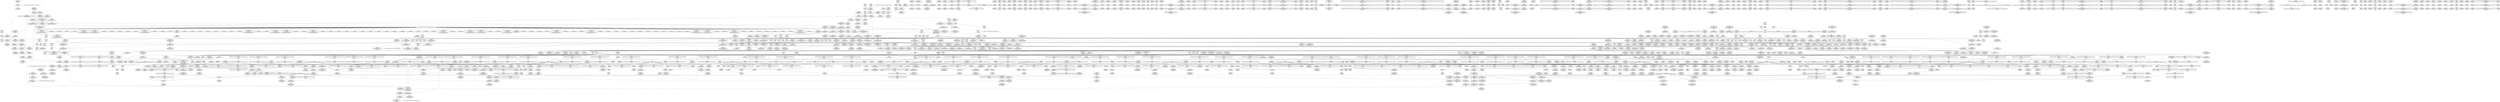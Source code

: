 digraph {
	CE0x55e5ef0 [shape=record,shape=Mrecord,label="{CE0x55e5ef0|__rcu_read_unlock:do.end}"]
	CE0x5539a70 [shape=record,shape=Mrecord,label="{CE0x5539a70|_ret_%struct.task_struct*_%tmp4,_!dbg_!27714|./arch/x86/include/asm/current.h,14}"]
	CE0x5528130 [shape=record,shape=Mrecord,label="{CE0x5528130|ipc_alloc_security:return}"]
	CE0x551fe70 [shape=record,shape=Mrecord,label="{CE0x551fe70|rcu_lock_acquire:indirectgoto|*SummSink*}"]
	CE0x5542370 [shape=record,shape=Mrecord,label="{CE0x5542370|kzalloc:tmp3}"]
	CE0x5574cb0 [shape=record,shape=Mrecord,label="{CE0x5574cb0|cred_sid:tmp4|*LoadInst*|security/selinux/hooks.c,196|*SummSink*}"]
	CE0x56235b0 [shape=record,shape=Mrecord,label="{CE0x56235b0|__preempt_count_sub:tmp5|./arch/x86/include/asm/preempt.h,77|*SummSource*}"]
	CE0x55d7e60 [shape=record,shape=Mrecord,label="{CE0x55d7e60|rcu_read_unlock:tmp21|include/linux/rcupdate.h,935}"]
	CE0x555ef90 [shape=record,shape=Mrecord,label="{CE0x555ef90|rcu_read_lock:tmp1}"]
	CE0x55d1bc0 [shape=record,shape=Mrecord,label="{CE0x55d1bc0|GLOBAL:__preempt_count|Global_var:__preempt_count}"]
	CE0x5518740 [shape=record,shape=Mrecord,label="{CE0x5518740|selinux_sem_alloc_security:tmp16|security/selinux/hooks.c,5402}"]
	CE0x5555b10 [shape=record,shape=Mrecord,label="{CE0x5555b10|rcu_lock_acquire:tmp1|*SummSource*}"]
	CE0x5530270 [shape=record,shape=Mrecord,label="{CE0x5530270|__rcu_read_unlock:tmp5|include/linux/rcupdate.h,244|*SummSink*}"]
	CE0x55ead70 [shape=record,shape=Mrecord,label="{CE0x55ead70|__rcu_read_lock:do.body|*SummSource*}"]
	CE0x55735e0 [shape=record,shape=Mrecord,label="{CE0x55735e0|rcu_read_lock:tobool|include/linux/rcupdate.h,882|*SummSink*}"]
	CE0x55d4c60 [shape=record,shape=Mrecord,label="{CE0x55d4c60|rcu_lock_acquire:tmp4|include/linux/rcupdate.h,418|*SummSink*}"]
	CE0x54dfa10 [shape=record,shape=Mrecord,label="{CE0x54dfa10|ipc_alloc_security:tmp1|*SummSink*}"]
	CE0x55d8c00 [shape=record,shape=Mrecord,label="{CE0x55d8c00|rcu_read_unlock:do.end|*SummSource*}"]
	CE0x54ca730 [shape=record,shape=Mrecord,label="{CE0x54ca730|selinux_sem_alloc_security:if.then8|*SummSource*}"]
	CE0x55785f0 [shape=record,shape=Mrecord,label="{CE0x55785f0|rcu_lock_acquire:tmp2|*SummSource*}"]
	CE0x55cea70 [shape=record,shape=Mrecord,label="{CE0x55cea70|__rcu_read_lock:tmp4|include/linux/rcupdate.h,239|*SummSource*}"]
	CE0x55fe850 [shape=record,shape=Mrecord,label="{CE0x55fe850|__preempt_count_sub:val|Function::__preempt_count_sub&Arg::val::}"]
	CE0x55cf240 [shape=record,shape=Mrecord,label="{CE0x55cf240|rcu_read_unlock:tmp14|include/linux/rcupdate.h,933|*SummSource*}"]
	CE0x55468e0 [shape=record,shape=Mrecord,label="{CE0x55468e0|rcu_lock_release:tmp3|*SummSink*}"]
	CE0x54ded90 [shape=record,shape=Mrecord,label="{CE0x54ded90|GLOBAL:current_sid|*Constant*|*SummSource*}"]
	CE0x54e7670 [shape=record,shape=Mrecord,label="{CE0x54e7670|get_current:tmp4|./arch/x86/include/asm/current.h,14|*SummSource*}"]
	CE0x56132a0 [shape=record,shape=Mrecord,label="{CE0x56132a0|__preempt_count_add:tmp}"]
	CE0x55447d0 [shape=record,shape=Mrecord,label="{CE0x55447d0|rcu_read_unlock:tmp16|include/linux/rcupdate.h,933|*SummSource*}"]
	CE0x550bab0 [shape=record,shape=Mrecord,label="{CE0x550bab0|i8_4|*Constant*|*SummSink*}"]
	CE0x54e8670 [shape=record,shape=Mrecord,label="{CE0x54e8670|i8_1|*Constant*|*SummSource*}"]
	CE0x556dc50 [shape=record,shape=Mrecord,label="{CE0x556dc50|rcu_read_unlock:tmp2}"]
	CE0x5556320 [shape=record,shape=Mrecord,label="{CE0x5556320|task_sid:tmp17|security/selinux/hooks.c,208}"]
	CE0x5581d20 [shape=record,shape=Mrecord,label="{CE0x5581d20|i8*_getelementptr_inbounds_(_25_x_i8_,_25_x_i8_*_.str3,_i32_0,_i32_0)|*Constant*}"]
	CE0x5591c40 [shape=record,shape=Mrecord,label="{CE0x5591c40|i64_7|*Constant*}"]
	CE0x55ce570 [shape=record,shape=Mrecord,label="{CE0x55ce570|rcu_read_unlock:tobool|include/linux/rcupdate.h,933|*SummSink*}"]
	CE0x555d840 [shape=record,shape=Mrecord,label="{CE0x555d840|i64*_getelementptr_inbounds_(_2_x_i64_,_2_x_i64_*___llvm_gcov_ctr182,_i64_0,_i64_0)|*Constant*|*SummSource*}"]
	CE0x55d19d0 [shape=record,shape=Mrecord,label="{CE0x55d19d0|rcu_read_unlock:tmp3|*SummSource*}"]
	CE0x55187b0 [shape=record,shape=Mrecord,label="{CE0x55187b0|selinux_sem_alloc_security:tmp16|security/selinux/hooks.c,5402|*SummSource*}"]
	CE0x552d510 [shape=record,shape=Mrecord,label="{CE0x552d510|current_sid:tmp11|security/selinux/hooks.c,218}"]
	CE0x54dd360 [shape=record,shape=Mrecord,label="{CE0x54dd360|selinux_sem_alloc_security:tmp2|security/selinux/hooks.c,5391}"]
	CE0x723e9e0 [shape=record,shape=Mrecord,label="{CE0x723e9e0|80:_i32,_112:_i8*,_:_CMRE_1,2_}"]
	CE0x54f33c0 [shape=record,shape=Mrecord,label="{CE0x54f33c0|selinux_sem_alloc_security:tmp8|security/selinux/hooks.c,5394|*SummSource*}"]
	CE0x55f7b90 [shape=record,shape=Mrecord,label="{CE0x55f7b90|__preempt_count_add:tmp6|./arch/x86/include/asm/preempt.h,73|*SummSink*}"]
	CE0x5551700 [shape=record,shape=Mrecord,label="{CE0x5551700|rcu_read_lock:tmp18|include/linux/rcupdate.h,882|*SummSink*}"]
	CE0x5531370 [shape=record,shape=Mrecord,label="{CE0x5531370|rcu_read_unlock:tmp18|include/linux/rcupdate.h,933|*SummSource*}"]
	CE0x550f270 [shape=record,shape=Mrecord,label="{CE0x550f270|selinux_sem_alloc_security:tmp11|security/selinux/hooks.c,5399|*SummSink*}"]
	CE0x5591200 [shape=record,shape=Mrecord,label="{CE0x5591200|i64*_getelementptr_inbounds_(_2_x_i64_,_2_x_i64_*___llvm_gcov_ctr131,_i64_0,_i64_1)|*Constant*|*SummSink*}"]
	CE0x55718b0 [shape=record,shape=Mrecord,label="{CE0x55718b0|_call_void_mcount()_#3}"]
	CE0x55500b0 [shape=record,shape=Mrecord,label="{CE0x55500b0|i32_883|*Constant*|*SummSink*}"]
	CE0x55417f0 [shape=record,shape=Mrecord,label="{CE0x55417f0|i64*_getelementptr_inbounds_(_13_x_i64_,_13_x_i64_*___llvm_gcov_ctr126,_i64_0,_i64_0)|*Constant*|*SummSource*}"]
	CE0x5559e50 [shape=record,shape=Mrecord,label="{CE0x5559e50|i8*_null|*Constant*|*SummSink*}"]
	CE0x56019f0 [shape=record,shape=Mrecord,label="{CE0x56019f0|__rcu_read_lock:bb|*SummSource*}"]
	CE0x55d8ac0 [shape=record,shape=Mrecord,label="{CE0x55d8ac0|rcu_read_unlock:if.then|*SummSink*}"]
	CE0x555c180 [shape=record,shape=Mrecord,label="{CE0x555c180|GLOBAL:kmalloc|*Constant*|*SummSink*}"]
	CE0x5576630 [shape=record,shape=Mrecord,label="{CE0x5576630|cred_sid:tmp5|security/selinux/hooks.c,196|*SummSink*}"]
	CE0x55d4f10 [shape=record,shape=Mrecord,label="{CE0x55d4f10|rcu_read_unlock:tmp10|include/linux/rcupdate.h,933|*SummSink*}"]
	CE0x54e91d0 [shape=record,shape=Mrecord,label="{CE0x54e91d0|current_sid:tmp19|security/selinux/hooks.c,218|*SummSource*}"]
	CE0x55d2390 [shape=record,shape=Mrecord,label="{CE0x55d2390|__preempt_count_sub:entry}"]
	CE0x5559760 [shape=record,shape=Mrecord,label="{CE0x5559760|ipc_free_security:security1|security/selinux/hooks.c,5098|*SummSource*}"]
	CE0x54e8ab0 [shape=record,shape=Mrecord,label="{CE0x54e8ab0|%struct.ipc_security_struct*_null|*Constant*}"]
	CE0x55622a0 [shape=record,shape=Mrecord,label="{CE0x55622a0|kmalloc:size|Function::kmalloc&Arg::size::|*SummSource*}"]
	CE0x553afc0 [shape=record,shape=Mrecord,label="{CE0x553afc0|current_sid:security|security/selinux/hooks.c,218}"]
	CE0x553fe00 [shape=record,shape=Mrecord,label="{CE0x553fe00|task_sid:tmp6|security/selinux/hooks.c,208|*SummSink*}"]
	CE0x555acf0 [shape=record,shape=Mrecord,label="{CE0x555acf0|i64*_getelementptr_inbounds_(_6_x_i64_,_6_x_i64_*___llvm_gcov_ctr301,_i64_0,_i64_0)|*Constant*|*SummSource*}"]
	CE0x55f6bc0 [shape=record,shape=Mrecord,label="{CE0x55f6bc0|i64*_getelementptr_inbounds_(_4_x_i64_,_4_x_i64_*___llvm_gcov_ctr134,_i64_0,_i64_3)|*Constant*}"]
	CE0x557fe90 [shape=record,shape=Mrecord,label="{CE0x557fe90|GLOBAL:cred_sid|*Constant*|*SummSink*}"]
	CE0x557cea0 [shape=record,shape=Mrecord,label="{CE0x557cea0|rcu_read_lock:if.then|*SummSource*}"]
	CE0x5532010 [shape=record,shape=Mrecord,label="{CE0x5532010|current_sid:if.end|*SummSource*}"]
	CE0x554dc20 [shape=record,shape=Mrecord,label="{CE0x554dc20|rcu_read_lock:tmp15|include/linux/rcupdate.h,882}"]
	CE0x5572210 [shape=record,shape=Mrecord,label="{CE0x5572210|cred_sid:tmp3}"]
	CE0x55d55c0 [shape=record,shape=Mrecord,label="{CE0x55d55c0|GLOBAL:__preempt_count_add|*Constant*}"]
	CE0x5573470 [shape=record,shape=Mrecord,label="{CE0x5573470|rcu_read_lock:tobool|include/linux/rcupdate.h,882}"]
	CE0x561f0a0 [shape=record,shape=Mrecord,label="{CE0x561f0a0|__preempt_count_sub:tmp2|*SummSink*}"]
	CE0x54aab80 [shape=record,shape=Mrecord,label="{CE0x54aab80|ipc_alloc_security:if.end|*SummSource*}"]
	CE0x54ba250 [shape=record,shape=Mrecord,label="{CE0x54ba250|selinux_sem_alloc_security:call|security/selinux/hooks.c,5387|*SummSource*}"]
	CE0x54c38f0 [shape=record,shape=Mrecord,label="{CE0x54c38f0|i64_4|*Constant*}"]
	CE0x55ed4b0 [shape=record,shape=Mrecord,label="{CE0x55ed4b0|i64_ptrtoint_(i8*_blockaddress(_rcu_lock_release,_%__here)_to_i64)|*Constant*}"]
	CE0x55e6dd0 [shape=record,shape=Mrecord,label="{CE0x55e6dd0|__preempt_count_add:do.body|*SummSource*}"]
	CE0x5600d00 [shape=record,shape=Mrecord,label="{CE0x5600d00|_call_void_mcount()_#3}"]
	CE0x55387a0 [shape=record,shape=Mrecord,label="{CE0x55387a0|i64*_getelementptr_inbounds_(_13_x_i64_,_13_x_i64_*___llvm_gcov_ctr126,_i64_0,_i64_12)|*Constant*|*SummSink*}"]
	CE0x5562eb0 [shape=record,shape=Mrecord,label="{CE0x5562eb0|GLOBAL:__llvm_gcov_ctr301|Global_var:__llvm_gcov_ctr301|*SummSource*}"]
	CE0x55d1580 [shape=record,shape=Mrecord,label="{CE0x55d1580|_ret_void,_!dbg_!27719|./arch/x86/include/asm/preempt.h,73}"]
	CE0x55fe190 [shape=record,shape=Mrecord,label="{CE0x55fe190|i64*_getelementptr_inbounds_(_4_x_i64_,_4_x_i64_*___llvm_gcov_ctr134,_i64_0,_i64_2)|*Constant*|*SummSink*}"]
	CE0x54ca520 [shape=record,shape=Mrecord,label="{CE0x54ca520|80:_i32,_112:_i8*,_:_CMRE_15,16_}"]
	CE0x5511680 [shape=record,shape=Mrecord,label="{CE0x5511680|selinux_sem_alloc_security:tmp15|security/selinux/hooks.c,5401|*SummSource*}"]
	CE0x550d7b0 [shape=record,shape=Mrecord,label="{CE0x550d7b0|_call_void_mcount()_#3}"]
	CE0x55dd590 [shape=record,shape=Mrecord,label="{CE0x55dd590|__rcu_read_lock:do.end}"]
	CE0x55d8d20 [shape=record,shape=Mrecord,label="{CE0x55d8d20|rcu_read_unlock:land.lhs.true2}"]
	CE0x557e520 [shape=record,shape=Mrecord,label="{CE0x557e520|rcu_read_lock:if.then}"]
	CE0x5576ca0 [shape=record,shape=Mrecord,label="{CE0x5576ca0|GLOBAL:__rcu_read_lock|*Constant*|*SummSink*}"]
	CE0x54dc860 [shape=record,shape=Mrecord,label="{CE0x54dc860|current_sid:tmp3|*SummSource*}"]
	CE0x54bd730 [shape=record,shape=Mrecord,label="{CE0x54bd730|80:_i32,_112:_i8*,_:_CMRE_25,26_}"]
	CE0x555f260 [shape=record,shape=Mrecord,label="{CE0x555f260|i64*_getelementptr_inbounds_(_11_x_i64_,_11_x_i64_*___llvm_gcov_ctr127,_i64_0,_i64_1)|*Constant*}"]
	CE0x5535700 [shape=record,shape=Mrecord,label="{CE0x5535700|rcu_read_lock:land.lhs.true}"]
	CE0x55fad20 [shape=record,shape=Mrecord,label="{CE0x55fad20|__preempt_count_sub:bb|*SummSink*}"]
	CE0x5561aa0 [shape=record,shape=Mrecord,label="{CE0x5561aa0|task_sid:if.then|*SummSource*}"]
	CE0x55f6ea0 [shape=record,shape=Mrecord,label="{CE0x55f6ea0|__rcu_read_unlock:do.end|*SummSink*}"]
	CE0x558e420 [shape=record,shape=Mrecord,label="{CE0x558e420|i64*_getelementptr_inbounds_(_2_x_i64_,_2_x_i64_*___llvm_gcov_ctr131,_i64_0,_i64_0)|*Constant*|*SummSink*}"]
	CE0x5548130 [shape=record,shape=Mrecord,label="{CE0x5548130|__rcu_read_lock:tmp3}"]
	CE0x54c2120 [shape=record,shape=Mrecord,label="{CE0x54c2120|80:_i32,_112:_i8*,_:_CMRE_7,8_}"]
	CE0x54ed3a0 [shape=record,shape=Mrecord,label="{CE0x54ed3a0|_ret_i32_%retval.0,_!dbg_!27728|security/selinux/avc.c,775|*SummSource*}"]
	CE0x5521300 [shape=record,shape=Mrecord,label="{CE0x5521300|ipc_free_security:bb|*SummSource*}"]
	CE0x54e7ae0 [shape=record,shape=Mrecord,label="{CE0x54e7ae0|i32_0|*Constant*}"]
	CE0x54bf370 [shape=record,shape=Mrecord,label="{CE0x54bf370|selinux_sem_alloc_security:tmp4|security/selinux/hooks.c,5391|*SummSource*}"]
	CE0x5511120 [shape=record,shape=Mrecord,label="{CE0x5511120|selinux_sem_alloc_security:tmp14|security/selinux/hooks.c,5401|*SummSource*}"]
	CE0x55ea770 [shape=record,shape=Mrecord,label="{CE0x55ea770|i64*_getelementptr_inbounds_(_4_x_i64_,_4_x_i64_*___llvm_gcov_ctr128,_i64_0,_i64_2)|*Constant*}"]
	CE0x5511b30 [shape=record,shape=Mrecord,label="{CE0x5511b30|avc_has_perm:ssid|Function::avc_has_perm&Arg::ssid::}"]
	CE0x552e190 [shape=record,shape=Mrecord,label="{CE0x552e190|ipc_alloc_security:call|security/selinux/hooks.c,5083|*SummSource*}"]
	CE0x553ddb0 [shape=record,shape=Mrecord,label="{CE0x553ddb0|kzalloc:bb|*SummSink*}"]
	CE0x55126b0 [shape=record,shape=Mrecord,label="{CE0x55126b0|_ret_i32_%retval.0,_!dbg_!27728|security/selinux/avc.c,775}"]
	CE0x55373f0 [shape=record,shape=Mrecord,label="{CE0x55373f0|task_sid:tmp13|security/selinux/hooks.c,208}"]
	CE0x5564fd0 [shape=record,shape=Mrecord,label="{CE0x5564fd0|kzalloc:tmp1}"]
	CE0x55410f0 [shape=record,shape=Mrecord,label="{CE0x55410f0|task_sid:do.body}"]
	CE0x5538370 [shape=record,shape=Mrecord,label="{CE0x5538370|task_sid:tmp27|security/selinux/hooks.c,208}"]
	CE0x5513b60 [shape=record,shape=Mrecord,label="{CE0x5513b60|task_sid:bb|*SummSource*}"]
	CE0x558f8f0 [shape=record,shape=Mrecord,label="{CE0x558f8f0|task_sid:real_cred|security/selinux/hooks.c,208|*SummSink*}"]
	CE0x556dd30 [shape=record,shape=Mrecord,label="{CE0x556dd30|rcu_read_unlock:tmp2|*SummSink*}"]
	CE0x5551330 [shape=record,shape=Mrecord,label="{CE0x5551330|rcu_read_lock:tmp18|include/linux/rcupdate.h,882}"]
	CE0x54ea0f0 [shape=record,shape=Mrecord,label="{CE0x54ea0f0|current_sid:call4|security/selinux/hooks.c,218|*SummSink*}"]
	CE0x54bc3d0 [shape=record,shape=Mrecord,label="{CE0x54bc3d0|80:_i32,_112:_i8*,_:_CMRE_64,65_}"]
	CE0x54be3c0 [shape=record,shape=Mrecord,label="{CE0x54be3c0|_ret_%struct.task_struct*_%tmp4,_!dbg_!27714|./arch/x86/include/asm/current.h,14|*SummSink*}"]
	CE0x550da30 [shape=record,shape=Mrecord,label="{CE0x550da30|_call_void_mcount()_#3|*SummSource*}"]
	CE0x55d9360 [shape=record,shape=Mrecord,label="{CE0x55d9360|rcu_read_unlock:do.body}"]
	CE0x5549060 [shape=record,shape=Mrecord,label="{CE0x5549060|rcu_read_unlock:tmp11|include/linux/rcupdate.h,933|*SummSource*}"]
	CE0x55cf720 [shape=record,shape=Mrecord,label="{CE0x55cf720|_call_void___preempt_count_sub(i32_1)_#10,_!dbg_!27715|include/linux/rcupdate.h,244|*SummSink*}"]
	CE0x551a920 [shape=record,shape=Mrecord,label="{CE0x551a920|ipc_free_security:entry|*SummSource*}"]
	CE0x55424a0 [shape=record,shape=Mrecord,label="{CE0x55424a0|_call_void_mcount()_#3|*SummSource*}"]
	CE0x5553e10 [shape=record,shape=Mrecord,label="{CE0x5553e10|rcu_read_lock:tmp22|include/linux/rcupdate.h,884|*SummSink*}"]
	CE0x5583a90 [shape=record,shape=Mrecord,label="{CE0x5583a90|task_sid:tmp25|security/selinux/hooks.c,208}"]
	CE0x54cba40 [shape=record,shape=Mrecord,label="{CE0x54cba40|selinux_sem_alloc_security:tmp4|security/selinux/hooks.c,5391}"]
	CE0x5610b20 [shape=record,shape=Mrecord,label="{CE0x5610b20|__preempt_count_sub:tmp2}"]
	CE0x54cbfd0 [shape=record,shape=Mrecord,label="{CE0x54cbfd0|i64*_getelementptr_inbounds_(_9_x_i64_,_9_x_i64_*___llvm_gcov_ctr317,_i64_0,_i64_3)|*Constant*|*SummSink*}"]
	CE0x5525080 [shape=record,shape=Mrecord,label="{CE0x5525080|current_sid:tmp10|security/selinux/hooks.c,218}"]
	CE0x54d07b0 [shape=record,shape=Mrecord,label="{CE0x54d07b0|80:_i32,_112:_i8*,_:_CMRE_48,49_}"]
	CE0x723eac0 [shape=record,shape=Mrecord,label="{CE0x723eac0|selinux_sem_alloc_security:sem_perm|security/selinux/hooks.c,5390|*SummSink*}"]
	"CONST[source:0(mediator),value:0(static)][purpose:{operation}][SnkIdx:3]"
	CE0x5519c30 [shape=record,shape=Mrecord,label="{CE0x5519c30|ipc_free_security:entry}"]
	CE0x5570eb0 [shape=record,shape=Mrecord,label="{CE0x5570eb0|task_sid:tmp18|security/selinux/hooks.c,208|*SummSink*}"]
	CE0x54d5d10 [shape=record,shape=Mrecord,label="{CE0x54d5d10|rcu_read_unlock:tmp|*SummSink*}"]
	CE0x55544b0 [shape=record,shape=Mrecord,label="{CE0x55544b0|i64*_getelementptr_inbounds_(_2_x_i64_,_2_x_i64_*___llvm_gcov_ctr131,_i64_0,_i64_0)|*Constant*}"]
	CE0x555e270 [shape=record,shape=Mrecord,label="{CE0x555e270|i64_1|*Constant*}"]
	CE0x5534480 [shape=record,shape=Mrecord,label="{CE0x5534480|i64*_getelementptr_inbounds_(_4_x_i64_,_4_x_i64_*___llvm_gcov_ctr133,_i64_0,_i64_2)|*Constant*|*SummSource*}"]
	CE0x54c2330 [shape=record,shape=Mrecord,label="{CE0x54c2330|_ret_i32_%tmp24,_!dbg_!27742|security/selinux/hooks.c,220|*SummSink*}"]
	CE0x5510020 [shape=record,shape=Mrecord,label="{CE0x5510020|i64_4|*Constant*|*SummSink*}"]
	CE0x54c2990 [shape=record,shape=Mrecord,label="{CE0x54c2990|GLOBAL:current_sid.__warned|Global_var:current_sid.__warned}"]
	CE0x557bf40 [shape=record,shape=Mrecord,label="{CE0x557bf40|rcu_read_lock:tmp9|include/linux/rcupdate.h,882}"]
	CE0x553a0e0 [shape=record,shape=Mrecord,label="{CE0x553a0e0|current_sid:cred|security/selinux/hooks.c,218|*SummSource*}"]
	CE0x55e6060 [shape=record,shape=Mrecord,label="{CE0x55e6060|_call_void_mcount()_#3|*SummSink*}"]
	CE0x5562e40 [shape=record,shape=Mrecord,label="{CE0x5562e40|GLOBAL:__llvm_gcov_ctr301|Global_var:__llvm_gcov_ctr301}"]
	CE0x55238a0 [shape=record,shape=Mrecord,label="{CE0x55238a0|i8*_getelementptr_inbounds_(_45_x_i8_,_45_x_i8_*_.str12,_i32_0,_i32_0)|*Constant*|*SummSink*}"]
	CE0x5518ef0 [shape=record,shape=Mrecord,label="{CE0x5518ef0|selinux_sem_alloc_security:tmp17|security/selinux/hooks.c,5402|*SummSink*}"]
	CE0x5521ff0 [shape=record,shape=Mrecord,label="{CE0x5521ff0|ipc_free_security:tmp4|*LoadInst*|security/selinux/hooks.c,5097}"]
	CE0x5578ee0 [shape=record,shape=Mrecord,label="{CE0x5578ee0|_call_void_mcount()_#3|*SummSource*}"]
	CE0x5571390 [shape=record,shape=Mrecord,label="{CE0x5571390|_call_void_mcount()_#3|*SummSink*}"]
	CE0x54bf470 [shape=record,shape=Mrecord,label="{CE0x54bf470|80:_i32,_112:_i8*,_:_CMRE_9,10_}"]
	CE0x55fe480 [shape=record,shape=Mrecord,label="{CE0x55fe480|i64*_getelementptr_inbounds_(_4_x_i64_,_4_x_i64_*___llvm_gcov_ctr134,_i64_0,_i64_2)|*Constant*|*SummSource*}"]
	CE0x5572360 [shape=record,shape=Mrecord,label="{CE0x5572360|cred_sid:tmp3|*SummSource*}"]
	CE0x55fdc10 [shape=record,shape=Mrecord,label="{CE0x55fdc10|__rcu_read_unlock:tmp4|include/linux/rcupdate.h,244}"]
	CE0x54cb1a0 [shape=record,shape=Mrecord,label="{CE0x54cb1a0|80:_i32,_112:_i8*,_:_CMRE_71,72_}"]
	CE0x54e6da0 [shape=record,shape=Mrecord,label="{CE0x54e6da0|get_current:tmp2|*SummSink*}"]
	CE0x558f7a0 [shape=record,shape=Mrecord,label="{CE0x558f7a0|task_sid:real_cred|security/selinux/hooks.c,208}"]
	CE0x553fa60 [shape=record,shape=Mrecord,label="{CE0x553fa60|GLOBAL:__llvm_gcov_ctr126|Global_var:__llvm_gcov_ctr126|*SummSink*}"]
	CE0x557ace0 [shape=record,shape=Mrecord,label="{CE0x557ace0|__rcu_read_lock:tmp5|include/linux/rcupdate.h,239}"]
	CE0x5593e10 [shape=record,shape=Mrecord,label="{CE0x5593e10|_ret_i8*_%call,_!dbg_!27714|include/linux/slab.h,429|*SummSink*}"]
	CE0x55ef4f0 [shape=record,shape=Mrecord,label="{CE0x55ef4f0|rcu_lock_acquire:__here|*SummSink*}"]
	CE0x558c380 [shape=record,shape=Mrecord,label="{CE0x558c380|i64*_getelementptr_inbounds_(_13_x_i64_,_13_x_i64_*___llvm_gcov_ctr126,_i64_0,_i64_9)|*Constant*|*SummSource*}"]
	CE0x554d930 [shape=record,shape=Mrecord,label="{CE0x554d930|rcu_read_lock:tmp14|include/linux/rcupdate.h,882|*SummSource*}"]
	CE0x553bf30 [shape=record,shape=Mrecord,label="{CE0x553bf30|i32_1|*Constant*}"]
	CE0x55dca80 [shape=record,shape=Mrecord,label="{CE0x55dca80|__rcu_read_unlock:entry|*SummSource*}"]
	CE0x5602fc0 [shape=record,shape=Mrecord,label="{CE0x5602fc0|rcu_lock_release:tmp6|*SummSource*}"]
	CE0x55edeb0 [shape=record,shape=Mrecord,label="{CE0x55edeb0|rcu_lock_release:tmp5|include/linux/rcupdate.h,423|*SummSource*}"]
	CE0x55623d0 [shape=record,shape=Mrecord,label="{CE0x55623d0|kmalloc:flags|Function::kmalloc&Arg::flags::}"]
	CE0x55541c0 [shape=record,shape=Mrecord,label="{CE0x55541c0|cred_sid:bb|*SummSource*}"]
	CE0x5613440 [shape=record,shape=Mrecord,label="{CE0x5613440|__preempt_count_sub:sub|./arch/x86/include/asm/preempt.h,77|*SummSink*}"]
	CE0x561a110 [shape=record,shape=Mrecord,label="{CE0x561a110|__rcu_read_unlock:tmp1|*SummSource*}"]
	CE0x55469f0 [shape=record,shape=Mrecord,label="{CE0x55469f0|_call_void_mcount()_#3}"]
	CE0x54c7550 [shape=record,shape=Mrecord,label="{CE0x54c7550|selinux_sem_alloc_security:sma|Function::selinux_sem_alloc_security&Arg::sma::}"]
	CE0x554f420 [shape=record,shape=Mrecord,label="{CE0x554f420|i8*_getelementptr_inbounds_(_25_x_i8_,_25_x_i8_*_.str45,_i32_0,_i32_0)|*Constant*}"]
	CE0x552f2c0 [shape=record,shape=Mrecord,label="{CE0x552f2c0|ipc_free_security:tmp|*SummSource*}"]
	CE0x54c1000 [shape=record,shape=Mrecord,label="{CE0x54c1000|i64_8|*Constant*}"]
	CE0x5622af0 [shape=record,shape=Mrecord,label="{CE0x5622af0|__preempt_count_sub:tmp3}"]
	CE0x554b2a0 [shape=record,shape=Mrecord,label="{CE0x554b2a0|rcu_read_lock:tmp10|include/linux/rcupdate.h,882|*SummSource*}"]
	CE0x55445a0 [shape=record,shape=Mrecord,label="{CE0x55445a0|rcu_read_unlock:tmp16|include/linux/rcupdate.h,933}"]
	CE0x54eac00 [shape=record,shape=Mrecord,label="{CE0x54eac00|ipc_free_security:tmp1|*SummSink*}"]
	CE0x5556e30 [shape=record,shape=Mrecord,label="{CE0x5556e30|rcu_read_lock:tmp3|*SummSink*}"]
	CE0x55485d0 [shape=record,shape=Mrecord,label="{CE0x55485d0|rcu_read_lock:do.end}"]
	CE0x558de50 [shape=record,shape=Mrecord,label="{CE0x558de50|GLOBAL:rcu_read_unlock.__warned|Global_var:rcu_read_unlock.__warned|*SummSource*}"]
	CE0x557a9a0 [shape=record,shape=Mrecord,label="{CE0x557a9a0|GLOBAL:rcu_lock_acquire|*Constant*|*SummSink*}"]
	CE0x5530ca0 [shape=record,shape=Mrecord,label="{CE0x5530ca0|_call_void_asm_sideeffect_,_memory_,_dirflag_,_fpsr_,_flags_()_#3,_!dbg_!27714,_!srcloc_!27715|include/linux/rcupdate.h,239|*SummSource*}"]
	CE0x5510580 [shape=record,shape=Mrecord,label="{CE0x5510580|selinux_sem_alloc_security:tmp12|security/selinux/hooks.c,5401}"]
	CE0x553c210 [shape=record,shape=Mrecord,label="{CE0x553c210|current_sid:sid|security/selinux/hooks.c,220|*SummSource*}"]
	CE0x553f480 [shape=record,shape=Mrecord,label="{CE0x553f480|task_sid:tmp2|*SummSink*}"]
	CE0x55870d0 [shape=record,shape=Mrecord,label="{CE0x55870d0|rcu_read_lock:tmp2}"]
	CE0x54c3b50 [shape=record,shape=Mrecord,label="{CE0x54c3b50|current_sid:tmp9|security/selinux/hooks.c,218}"]
	CE0x5536310 [shape=record,shape=Mrecord,label="{CE0x5536310|rcu_read_lock:bb}"]
	CE0x55f1360 [shape=record,shape=Mrecord,label="{CE0x55f1360|rcu_lock_release:tmp2}"]
	CE0x55fea70 [shape=record,shape=Mrecord,label="{CE0x55fea70|__preempt_count_sub:val|Function::__preempt_count_sub&Arg::val::|*SummSink*}"]
	CE0x5553590 [shape=record,shape=Mrecord,label="{CE0x5553590|rcu_read_lock:tmp21|include/linux/rcupdate.h,884|*SummSink*}"]
	CE0x54d8ce0 [shape=record,shape=Mrecord,label="{CE0x54d8ce0|GLOBAL:ipc_alloc_security|*Constant*}"]
	CE0x5575390 [shape=record,shape=Mrecord,label="{CE0x5575390|task_sid:tmp9|security/selinux/hooks.c,208}"]
	CE0x55372b0 [shape=record,shape=Mrecord,label="{CE0x55372b0|task_sid:tmp11|security/selinux/hooks.c,208|*SummSource*}"]
	CE0x5530c30 [shape=record,shape=Mrecord,label="{CE0x5530c30|_call_void_asm_sideeffect_,_memory_,_dirflag_,_fpsr_,_flags_()_#3,_!dbg_!27714,_!srcloc_!27715|include/linux/rcupdate.h,239}"]
	CE0x551ffa0 [shape=record,shape=Mrecord,label="{CE0x551ffa0|rcu_lock_acquire:__here}"]
	CE0x552e7c0 [shape=record,shape=Mrecord,label="{CE0x552e7c0|current_sid:tmp12|security/selinux/hooks.c,218|*SummSource*}"]
	CE0x5539ea0 [shape=record,shape=Mrecord,label="{CE0x5539ea0|current_sid:cred|security/selinux/hooks.c,218}"]
	CE0x55e6170 [shape=record,shape=Mrecord,label="{CE0x55e6170|i64*_getelementptr_inbounds_(_4_x_i64_,_4_x_i64_*___llvm_gcov_ctr134,_i64_0,_i64_2)|*Constant*}"]
	CE0x55327a0 [shape=record,shape=Mrecord,label="{CE0x55327a0|ipc_alloc_security:sclass2|security/selinux/hooks.c,5088|*SummSource*}"]
	CE0x5604ff0 [shape=record,shape=Mrecord,label="{CE0x5604ff0|i64*_getelementptr_inbounds_(_4_x_i64_,_4_x_i64_*___llvm_gcov_ctr133,_i64_0,_i64_0)|*Constant*}"]
	CE0x5604310 [shape=record,shape=Mrecord,label="{CE0x5604310|__rcu_read_unlock:bb}"]
	CE0x553ba00 [shape=record,shape=Mrecord,label="{CE0x553ba00|current_sid:tmp23|security/selinux/hooks.c,218|*SummSource*}"]
	CE0x5574f00 [shape=record,shape=Mrecord,label="{CE0x5574f00|task_sid:do.end|*SummSink*}"]
	CE0x552dc50 [shape=record,shape=Mrecord,label="{CE0x552dc50|i1_true|*Constant*|*SummSource*}"]
	CE0x557b420 [shape=record,shape=Mrecord,label="{CE0x557b420|i64*_getelementptr_inbounds_(_4_x_i64_,_4_x_i64_*___llvm_gcov_ctr128,_i64_0,_i64_3)|*Constant*|*SummSource*}"]
	CE0x5574010 [shape=record,shape=Mrecord,label="{CE0x5574010|task_sid:tmp|*SummSource*}"]
	CE0x54cd640 [shape=record,shape=Mrecord,label="{CE0x54cd640|GLOBAL:lockdep_rcu_suspicious|*Constant*|*SummSink*}"]
	CE0x55103b0 [shape=record,shape=Mrecord,label="{CE0x55103b0|i64_5|*Constant*|*SummSource*}"]
	CE0x5551b20 [shape=record,shape=Mrecord,label="{CE0x5551b20|_call_void_lockdep_rcu_suspicious(i8*_getelementptr_inbounds_(_25_x_i8_,_25_x_i8_*_.str45,_i32_0,_i32_0),_i32_883,_i8*_getelementptr_inbounds_(_42_x_i8_,_42_x_i8_*_.str46,_i32_0,_i32_0))_#10,_!dbg_!27728|include/linux/rcupdate.h,882}"]
	CE0x54d72f0 [shape=record,shape=Mrecord,label="{CE0x54d72f0|i64_1|*Constant*}"]
	CE0x55cfcb0 [shape=record,shape=Mrecord,label="{CE0x55cfcb0|rcu_read_unlock:tmp15|include/linux/rcupdate.h,933}"]
	CE0x5516ae0 [shape=record,shape=Mrecord,label="{CE0x5516ae0|selinux_sem_alloc_security:tmp18|security/selinux/hooks.c,5405}"]
	CE0x5570ca0 [shape=record,shape=Mrecord,label="{CE0x5570ca0|task_sid:tmp18|security/selinux/hooks.c,208|*SummSource*}"]
	CE0x54de3e0 [shape=record,shape=Mrecord,label="{CE0x54de3e0|i32_1|*Constant*|*SummSink*}"]
	CE0x55effb0 [shape=record,shape=Mrecord,label="{CE0x55effb0|rcu_lock_acquire:tmp6|*SummSource*}"]
	CE0x54c8510 [shape=record,shape=Mrecord,label="{CE0x54c8510|selinux_sem_alloc_security:tmp}"]
	CE0x551fb10 [shape=record,shape=Mrecord,label="{CE0x551fb10|GLOBAL:__llvm_gcov_ctr132|Global_var:__llvm_gcov_ctr132|*SummSink*}"]
	CE0x54d0550 [shape=record,shape=Mrecord,label="{CE0x54d0550|80:_i32,_112:_i8*,_:_CMRE_49,50_}"]
	CE0x5550ca0 [shape=record,shape=Mrecord,label="{CE0x5550ca0|i64*_getelementptr_inbounds_(_11_x_i64_,_11_x_i64_*___llvm_gcov_ctr127,_i64_0,_i64_9)|*Constant*}"]
	CE0x55df680 [shape=record,shape=Mrecord,label="{CE0x55df680|__rcu_read_lock:tmp}"]
	CE0x5600aa0 [shape=record,shape=Mrecord,label="{CE0x5600aa0|%struct.lockdep_map*_null|*Constant*}"]
	CE0x5604520 [shape=record,shape=Mrecord,label="{CE0x5604520|__rcu_read_unlock:bb|*SummSource*}"]
	CE0x557ff00 [shape=record,shape=Mrecord,label="{CE0x557ff00|cred_sid:entry}"]
	CE0x54cb530 [shape=record,shape=Mrecord,label="{CE0x54cb530|80:_i32,_112:_i8*,_:_CMRE_76,80_|*MultipleSource*|security/selinux/hooks.c,5390|Function::selinux_sem_alloc_security&Arg::sma::}"]
	CE0x54c11e0 [shape=record,shape=Mrecord,label="{CE0x54c11e0|i64_8|*Constant*|*SummSink*}"]
	CE0x55293b0 [shape=record,shape=Mrecord,label="{CE0x55293b0|ipc_free_security:tmp2|*SummSink*}"]
	CE0x55479d0 [shape=record,shape=Mrecord,label="{CE0x55479d0|rcu_read_unlock:tobool|include/linux/rcupdate.h,933}"]
	CE0x5542de0 [shape=record,shape=Mrecord,label="{CE0x5542de0|ipc_alloc_security:call1|security/selinux/hooks.c,5087|*SummSource*}"]
	CE0x54b7210 [shape=record,shape=Mrecord,label="{CE0x54b7210|80:_i32,_112:_i8*,_:_CMRE_30,31_}"]
	CE0x54ca7c0 [shape=record,shape=Mrecord,label="{CE0x54ca7c0|selinux_sem_alloc_security:return}"]
	CE0x5586590 [shape=record,shape=Mrecord,label="{CE0x5586590|kmalloc:tmp2|*SummSink*}"]
	CE0x54c4a10 [shape=record,shape=Mrecord,label="{CE0x54c4a10|selinux_sem_alloc_security:tmp1}"]
	CE0x54bc630 [shape=record,shape=Mrecord,label="{CE0x54bc630|80:_i32,_112:_i8*,_:_CMRE_66,67_}"]
	CE0x552be00 [shape=record,shape=Mrecord,label="{CE0x552be00|current_sid:tmp|*SummSink*}"]
	CE0x55de4e0 [shape=record,shape=Mrecord,label="{CE0x55de4e0|_call_void_lock_acquire(%struct.lockdep_map*_%map,_i32_0,_i32_0,_i32_2,_i32_0,_%struct.lockdep_map*_null,_i64_ptrtoint_(i8*_blockaddress(_rcu_lock_acquire,_%__here)_to_i64))_#10,_!dbg_!27716|include/linux/rcupdate.h,418|*SummSink*}"]
	CE0x5538fc0 [shape=record,shape=Mrecord,label="{CE0x5538fc0|GLOBAL:cred_sid|*Constant*}"]
	CE0x5604690 [shape=record,shape=Mrecord,label="{CE0x5604690|i64*_getelementptr_inbounds_(_4_x_i64_,_4_x_i64_*___llvm_gcov_ctr129,_i64_0,_i64_1)|*Constant*}"]
	CE0x54d89c0 [shape=record,shape=Mrecord,label="{CE0x54d89c0|80:_i32,_112:_i8*,_:_CMRE_188,192_|*MultipleSource*|security/selinux/hooks.c,5390|Function::selinux_sem_alloc_security&Arg::sma::}"]
	CE0x55d89e0 [shape=record,shape=Mrecord,label="{CE0x55d89e0|rcu_read_unlock:if.then}"]
	CE0x553e230 [shape=record,shape=Mrecord,label="{CE0x553e230|task_sid:tmp10|security/selinux/hooks.c,208}"]
	CE0x5545460 [shape=record,shape=Mrecord,label="{CE0x5545460|rcu_read_unlock:tmp13|include/linux/rcupdate.h,933|*SummSink*}"]
	CE0x55530b0 [shape=record,shape=Mrecord,label="{CE0x55530b0|i64*_getelementptr_inbounds_(_11_x_i64_,_11_x_i64_*___llvm_gcov_ctr127,_i64_0,_i64_10)|*Constant*}"]
	CE0x5573c70 [shape=record,shape=Mrecord,label="{CE0x5573c70|rcu_lock_acquire:map|Function::rcu_lock_acquire&Arg::map::|*SummSource*}"]
	CE0x5581f00 [shape=record,shape=Mrecord,label="{CE0x5581f00|task_sid:tmp20|security/selinux/hooks.c,208|*SummSource*}"]
	CE0x55de3b0 [shape=record,shape=Mrecord,label="{CE0x55de3b0|_call_void_lock_acquire(%struct.lockdep_map*_%map,_i32_0,_i32_0,_i32_2,_i32_0,_%struct.lockdep_map*_null,_i64_ptrtoint_(i8*_blockaddress(_rcu_lock_acquire,_%__here)_to_i64))_#10,_!dbg_!27716|include/linux/rcupdate.h,418|*SummSource*}"]
	CE0x5560ae0 [shape=record,shape=Mrecord,label="{CE0x5560ae0|cred_sid:tmp2}"]
	CE0x55e5180 [shape=record,shape=Mrecord,label="{CE0x55e5180|rcu_lock_release:__here}"]
	CE0x556e700 [shape=record,shape=Mrecord,label="{CE0x556e700|i64*_getelementptr_inbounds_(_11_x_i64_,_11_x_i64_*___llvm_gcov_ctr132,_i64_0,_i64_8)|*Constant*|*SummSink*}"]
	CE0x5556720 [shape=record,shape=Mrecord,label="{CE0x5556720|task_sid:tmp16|security/selinux/hooks.c,208|*SummSink*}"]
	CE0x54ab490 [shape=record,shape=Mrecord,label="{CE0x54ab490|selinux_sem_alloc_security:tmp5|security/selinux/hooks.c,5391|*SummSource*}"]
	CE0x5601980 [shape=record,shape=Mrecord,label="{CE0x5601980|__rcu_read_unlock:tmp|*SummSink*}"]
	CE0x557c230 [shape=record,shape=Mrecord,label="{CE0x557c230|rcu_read_lock:tmp9|include/linux/rcupdate.h,882|*SummSource*}"]
	CE0x54c6430 [shape=record,shape=Mrecord,label="{CE0x54c6430|current_sid:tmp2}"]
	CE0x5574280 [shape=record,shape=Mrecord,label="{CE0x5574280|i32_22|*Constant*}"]
	CE0x553fe70 [shape=record,shape=Mrecord,label="{CE0x553fe70|__rcu_read_lock:tmp6|include/linux/rcupdate.h,240|*SummSource*}"]
	CE0x561f530 [shape=record,shape=Mrecord,label="{CE0x561f530|__preempt_count_sub:tmp1|*SummSource*}"]
	CE0x54c9590 [shape=record,shape=Mrecord,label="{CE0x54c9590|80:_i32,_112:_i8*,_:_CMRE_176,184_|*MultipleSource*|security/selinux/hooks.c,5390|Function::selinux_sem_alloc_security&Arg::sma::}"]
	CE0x552e6b0 [shape=record,shape=Mrecord,label="{CE0x552e6b0|current_sid:tmp12|security/selinux/hooks.c,218}"]
	CE0x5593570 [shape=record,shape=Mrecord,label="{CE0x5593570|task_sid:tmp15|security/selinux/hooks.c,208|*SummSink*}"]
	CE0x55d43b0 [shape=record,shape=Mrecord,label="{CE0x55d43b0|rcu_lock_release:tmp1|*SummSink*}"]
	CE0x55de650 [shape=record,shape=Mrecord,label="{CE0x55de650|i32_0|*Constant*}"]
	CE0x550c340 [shape=record,shape=Mrecord,label="{CE0x550c340|selinux_sem_alloc_security:sem_perm4|security/selinux/hooks.c,5397}"]
	CE0x5528710 [shape=record,shape=Mrecord,label="{CE0x5528710|_ret_i8*_%call,_!dbg_!27715|include/linux/slab.h,578}"]
	CE0x55df050 [shape=record,shape=Mrecord,label="{CE0x55df050|rcu_lock_release:indirectgoto|*SummSink*}"]
	CE0x5511d20 [shape=record,shape=Mrecord,label="{CE0x5511d20|avc_has_perm:ssid|Function::avc_has_perm&Arg::ssid::|*SummSource*}"]
	CE0x55d4b80 [shape=record,shape=Mrecord,label="{CE0x55d4b80|rcu_lock_acquire:tmp4|include/linux/rcupdate.h,418}"]
	CE0x55777a0 [shape=record,shape=Mrecord,label="{CE0x55777a0|_call_void_mcount()_#3}"]
	CE0x5548bb0 [shape=record,shape=Mrecord,label="{CE0x5548bb0|rcu_lock_acquire:entry}"]
	CE0x54c5e70 [shape=record,shape=Mrecord,label="{CE0x54c5e70|80:_i32,_112:_i8*,_:_CMRE_13,14_}"]
	CE0x55736a0 [shape=record,shape=Mrecord,label="{CE0x55736a0|cred_sid:tmp4|*LoadInst*|security/selinux/hooks.c,196|*SummSource*}"]
	CE0x55648b0 [shape=record,shape=Mrecord,label="{CE0x55648b0|GLOBAL:task_sid|*Constant*}"]
	CE0x5571320 [shape=record,shape=Mrecord,label="{CE0x5571320|_call_void_mcount()_#3|*SummSource*}"]
	CE0x557e810 [shape=record,shape=Mrecord,label="{CE0x557e810|rcu_read_unlock:tmp8|include/linux/rcupdate.h,933|*SummSource*}"]
	CE0x5534200 [shape=record,shape=Mrecord,label="{CE0x5534200|i32_0|*Constant*}"]
	CE0x550d410 [shape=record,shape=Mrecord,label="{CE0x550d410|_call_void_mcount()_#3|*SummSink*}"]
	CE0x554dea0 [shape=record,shape=Mrecord,label="{CE0x554dea0|rcu_read_lock:tmp15|include/linux/rcupdate.h,882|*SummSource*}"]
	CE0x561bd00 [shape=record,shape=Mrecord,label="{CE0x561bd00|i64*_getelementptr_inbounds_(_4_x_i64_,_4_x_i64_*___llvm_gcov_ctr135,_i64_0,_i64_2)|*Constant*|*SummSink*}"]
	CE0x54ec320 [shape=record,shape=Mrecord,label="{CE0x54ec320|80:_i32,_112:_i8*,_:_CMRE_50,51_}"]
	CE0x55e69c0 [shape=record,shape=Mrecord,label="{CE0x55e69c0|__preempt_count_sub:sub|./arch/x86/include/asm/preempt.h,77|*SummSource*}"]
	CE0x555ed10 [shape=record,shape=Mrecord,label="{CE0x555ed10|task_sid:tmp9|security/selinux/hooks.c,208|*SummSource*}"]
	CE0x54df2d0 [shape=record,shape=Mrecord,label="{CE0x54df2d0|current_sid:tmp1|*SummSource*}"]
	CE0x55ed210 [shape=record,shape=Mrecord,label="{CE0x55ed210|GLOBAL:lock_release|*Constant*|*SummSource*}"]
	CE0x55fe960 [shape=record,shape=Mrecord,label="{CE0x55fe960|__preempt_count_sub:val|Function::__preempt_count_sub&Arg::val::|*SummSource*}"]
	CE0x54cbc00 [shape=record,shape=Mrecord,label="{CE0x54cbc00|selinux_sem_alloc_security:tmp3|security/selinux/hooks.c,5391|*SummSource*}"]
	CE0x55d6ef0 [shape=record,shape=Mrecord,label="{CE0x55d6ef0|i64*_getelementptr_inbounds_(_11_x_i64_,_11_x_i64_*___llvm_gcov_ctr132,_i64_0,_i64_9)|*Constant*}"]
	CE0x555a310 [shape=record,shape=Mrecord,label="{CE0x555a310|ipc_alloc_security:tmp}"]
	CE0x55e4cc0 [shape=record,shape=Mrecord,label="{CE0x55e4cc0|i8*_undef|*Constant*|*SummSink*}"]
	CE0x55daeb0 [shape=record,shape=Mrecord,label="{CE0x55daeb0|rcu_lock_release:entry}"]
	CE0x55466b0 [shape=record,shape=Mrecord,label="{CE0x55466b0|_ret_void,_!dbg_!27717|include/linux/rcupdate.h,240}"]
	CE0x54f1ae0 [shape=record,shape=Mrecord,label="{CE0x54f1ae0|selinux_sem_alloc_security:tmp8|security/selinux/hooks.c,5394}"]
	CE0x54d9920 [shape=record,shape=Mrecord,label="{CE0x54d9920|selinux_sem_alloc_security:tmp6|security/selinux/hooks.c,5392|*SummSource*}"]
	CE0x5577da0 [shape=record,shape=Mrecord,label="{CE0x5577da0|_call_void___preempt_count_sub(i32_1)_#10,_!dbg_!27715|include/linux/rcupdate.h,244|*SummSource*}"]
	CE0x54d5d80 [shape=record,shape=Mrecord,label="{CE0x54d5d80|rcu_read_unlock:tmp1}"]
	CE0x55592e0 [shape=record,shape=Mrecord,label="{CE0x55592e0|ipc_free_security:tmp5|security/selinux/hooks.c,5097|*SummSource*}"]
	CE0x55fda40 [shape=record,shape=Mrecord,label="{CE0x55fda40|__preempt_count_add:tmp2|*SummSink*}"]
	CE0x557a3a0 [shape=record,shape=Mrecord,label="{CE0x557a3a0|rcu_read_unlock:tmp9|include/linux/rcupdate.h,933|*SummSource*}"]
	CE0x5521b00 [shape=record,shape=Mrecord,label="{CE0x5521b00|ipc_free_security:security|security/selinux/hooks.c,5097|*SummSource*}"]
	CE0x54d25c0 [shape=record,shape=Mrecord,label="{CE0x54d25c0|_call_void_mcount()_#3|*SummSource*}"]
	CE0x553fd90 [shape=record,shape=Mrecord,label="{CE0x553fd90|task_sid:tmp7|security/selinux/hooks.c,208}"]
	CE0x54d13e0 [shape=record,shape=Mrecord,label="{CE0x54d13e0|i64_8|*Constant*|*SummSource*}"]
	CE0x5537770 [shape=record,shape=Mrecord,label="{CE0x5537770|task_sid:tmp24|security/selinux/hooks.c,208|*SummSink*}"]
	CE0x5528290 [shape=record,shape=Mrecord,label="{CE0x5528290|i64*_getelementptr_inbounds_(_11_x_i64_,_11_x_i64_*___llvm_gcov_ctr125,_i64_0,_i64_8)|*Constant*|*SummSource*}"]
	CE0x556b770 [shape=record,shape=Mrecord,label="{CE0x556b770|GLOBAL:__preempt_count_add|*Constant*|*SummSource*}"]
	CE0x55d32b0 [shape=record,shape=Mrecord,label="{CE0x55d32b0|__rcu_read_lock:tmp6|include/linux/rcupdate.h,240}"]
	CE0x5523830 [shape=record,shape=Mrecord,label="{CE0x5523830|i8*_getelementptr_inbounds_(_45_x_i8_,_45_x_i8_*_.str12,_i32_0,_i32_0)|*Constant*|*SummSource*}"]
	CE0x5611970 [shape=record,shape=Mrecord,label="{CE0x5611970|i64*_getelementptr_inbounds_(_4_x_i64_,_4_x_i64_*___llvm_gcov_ctr135,_i64_0,_i64_3)|*Constant*|*SummSink*}"]
	CE0x54f3110 [shape=record,shape=Mrecord,label="{CE0x54f3110|i64*_getelementptr_inbounds_(_11_x_i64_,_11_x_i64_*___llvm_gcov_ctr125,_i64_0,_i64_0)|*Constant*|*SummSource*}"]
	CE0x54e2810 [shape=record,shape=Mrecord,label="{CE0x54e2810|0:_i8,_:_GCMR_current_sid.__warned_internal_global_i8_0,_section_.data.unlikely_,_align_1:_elem_0:default:}"]
	CE0x554e190 [shape=record,shape=Mrecord,label="{CE0x554e190|rcu_read_lock:tmp16|include/linux/rcupdate.h,882}"]
	CE0x54efb80 [shape=record,shape=Mrecord,label="{CE0x54efb80|selinux_sem_alloc_security:tmp9|security/selinux/hooks.c,5394|*SummSink*}"]
	CE0x5580930 [shape=record,shape=Mrecord,label="{CE0x5580930|_ret_i32_%tmp6,_!dbg_!27716|security/selinux/hooks.c,197|*SummSink*}"]
	CE0x55ee400 [shape=record,shape=Mrecord,label="{CE0x55ee400|_call_void_lock_release(%struct.lockdep_map*_%map,_i32_1,_i64_ptrtoint_(i8*_blockaddress(_rcu_lock_release,_%__here)_to_i64))_#10,_!dbg_!27716|include/linux/rcupdate.h,423|*SummSource*}"]
	CE0x552c630 [shape=record,shape=Mrecord,label="{CE0x552c630|current_sid:tmp10|security/selinux/hooks.c,218|*SummSource*}"]
	CE0x55db6a0 [shape=record,shape=Mrecord,label="{CE0x55db6a0|rcu_lock_release:entry|*SummSource*}"]
	CE0x55ed620 [shape=record,shape=Mrecord,label="{CE0x55ed620|i64_ptrtoint_(i8*_blockaddress(_rcu_lock_release,_%__here)_to_i64)|*Constant*|*SummSource*}"]
	CE0x55df6f0 [shape=record,shape=Mrecord,label="{CE0x55df6f0|COLLAPSED:_GCMRE___llvm_gcov_ctr128_internal_global_4_x_i64_zeroinitializer:_elem_0:default:}"]
	CE0x5535b40 [shape=record,shape=Mrecord,label="{CE0x5535b40|task_sid:tmp5|security/selinux/hooks.c,208|*SummSource*}"]
	CE0x5528220 [shape=record,shape=Mrecord,label="{CE0x5528220|i64*_getelementptr_inbounds_(_11_x_i64_,_11_x_i64_*___llvm_gcov_ctr125,_i64_0,_i64_8)|*Constant*}"]
	CE0x54cd010 [shape=record,shape=Mrecord,label="{CE0x54cd010|80:_i32,_112:_i8*,_:_CMRE_128,136_|*MultipleSource*|security/selinux/hooks.c,5390|Function::selinux_sem_alloc_security&Arg::sma::}"]
	CE0x5631fb0 [shape=record,shape=Mrecord,label="{CE0x5631fb0|__preempt_count_add:tmp4|./arch/x86/include/asm/preempt.h,72}"]
	"CONST[source:1(input),value:2(dynamic)][purpose:{object}][SrcIdx:14]"
	CE0x54e2b00 [shape=record,shape=Mrecord,label="{CE0x54e2b00|80:_i32,_112:_i8*,_:_CMRE_17,18_}"]
	CE0x5606e50 [shape=record,shape=Mrecord,label="{CE0x5606e50|__preempt_count_sub:tmp4|./arch/x86/include/asm/preempt.h,77|*SummSource*}"]
	CE0x5528f30 [shape=record,shape=Mrecord,label="{CE0x5528f30|current_sid:bb|*SummSink*}"]
	CE0x5602750 [shape=record,shape=Mrecord,label="{CE0x5602750|rcu_lock_acquire:tmp|*SummSource*}"]
	CE0x55916c0 [shape=record,shape=Mrecord,label="{CE0x55916c0|task_sid:tobool4|security/selinux/hooks.c,208|*SummSource*}"]
	CE0x5539940 [shape=record,shape=Mrecord,label="{CE0x5539940|i32_78|*Constant*}"]
	CE0x5511fd0 [shape=record,shape=Mrecord,label="{CE0x5511fd0|avc_has_perm:tsid|Function::avc_has_perm&Arg::tsid::|*SummSource*}"]
	CE0x557d750 [shape=record,shape=Mrecord,label="{CE0x557d750|rcu_read_lock:tmp8|include/linux/rcupdate.h,882|*SummSink*}"]
	CE0x5579030 [shape=record,shape=Mrecord,label="{CE0x5579030|i64*_getelementptr_inbounds_(_4_x_i64_,_4_x_i64_*___llvm_gcov_ctr130,_i64_0,_i64_2)|*Constant*}"]
	CE0x5557c20 [shape=record,shape=Mrecord,label="{CE0x5557c20|get_current:tmp3}"]
	CE0x556c1d0 [shape=record,shape=Mrecord,label="{CE0x556c1d0|i64*_getelementptr_inbounds_(_4_x_i64_,_4_x_i64_*___llvm_gcov_ctr133,_i64_0,_i64_2)|*Constant*}"]
	CE0x55205b0 [shape=record,shape=Mrecord,label="{CE0x55205b0|ipc_alloc_security:retval.0|*SummSource*}"]
	CE0x55dba40 [shape=record,shape=Mrecord,label="{CE0x55dba40|rcu_lock_release:map|Function::rcu_lock_release&Arg::map::|*SummSource*}"]
	CE0x5601850 [shape=record,shape=Mrecord,label="{CE0x5601850|__rcu_read_lock:bb}"]
	CE0x55da370 [shape=record,shape=Mrecord,label="{CE0x55da370|rcu_read_unlock:tmp22|include/linux/rcupdate.h,935|*SummSource*}"]
	CE0x54cd5d0 [shape=record,shape=Mrecord,label="{CE0x54cd5d0|GLOBAL:lockdep_rcu_suspicious|*Constant*|*SummSource*}"]
	CE0x55f1500 [shape=record,shape=Mrecord,label="{CE0x55f1500|i64*_getelementptr_inbounds_(_4_x_i64_,_4_x_i64_*___llvm_gcov_ctr130,_i64_0,_i64_0)|*Constant*}"]
	CE0x5580e70 [shape=record,shape=Mrecord,label="{CE0x5580e70|_call_void_rcu_read_unlock()_#10,_!dbg_!27748|security/selinux/hooks.c,209|*SummSource*}"]
	CE0x560b420 [shape=record,shape=Mrecord,label="{CE0x560b420|_call_void_asm_addl_$1,_%gs:$0_,_*m,ri,*m,_dirflag_,_fpsr_,_flags_(i32*___preempt_count,_i32_%val,_i32*___preempt_count)_#3,_!dbg_!27714,_!srcloc_!27717|./arch/x86/include/asm/preempt.h,72}"]
	CE0x54d14a0 [shape=record,shape=Mrecord,label="{CE0x54d14a0|i32_208|*Constant*}"]
	CE0x54e6c60 [shape=record,shape=Mrecord,label="{CE0x54e6c60|current_sid:tmp4|security/selinux/hooks.c,218}"]
	CE0x5539d30 [shape=record,shape=Mrecord,label="{CE0x5539d30|i32_78|*Constant*|*SummSink*}"]
	CE0x556b260 [shape=record,shape=Mrecord,label="{CE0x556b260|_call_void_mcount()_#3|*SummSource*}"]
	CE0x5592dc0 [shape=record,shape=Mrecord,label="{CE0x5592dc0|rcu_read_unlock:tmp6|include/linux/rcupdate.h,933|*SummSink*}"]
	CE0x555d3c0 [shape=record,shape=Mrecord,label="{CE0x555d3c0|task_sid:call|security/selinux/hooks.c,208|*SummSource*}"]
	CE0x55d25d0 [shape=record,shape=Mrecord,label="{CE0x55d25d0|__preempt_count_sub:entry|*SummSink*}"]
	CE0x54c9ce0 [shape=record,shape=Mrecord,label="{CE0x54c9ce0|80:_i32,_112:_i8*,_:_CMRE_67,68_}"]
	CE0x5522060 [shape=record,shape=Mrecord,label="{CE0x5522060|ipc_free_security:tmp4|*LoadInst*|security/selinux/hooks.c,5097|*SummSource*}"]
	CE0x5536730 [shape=record,shape=Mrecord,label="{CE0x5536730|_call_void_mcount()_#3|*SummSource*}"]
	CE0x55290b0 [shape=record,shape=Mrecord,label="{CE0x55290b0|current_sid:land.lhs.true2|*SummSource*}"]
	CE0x5573ad0 [shape=record,shape=Mrecord,label="{CE0x5573ad0|rcu_lock_acquire:map|Function::rcu_lock_acquire&Arg::map::}"]
	CE0x55309e0 [shape=record,shape=Mrecord,label="{CE0x55309e0|_ret_void,_!dbg_!27719|./arch/x86/include/asm/preempt.h,73|*SummSource*}"]
	CE0x5581570 [shape=record,shape=Mrecord,label="{CE0x5581570|rcu_read_unlock:entry|*SummSource*}"]
	CE0x554c950 [shape=record,shape=Mrecord,label="{CE0x554c950|i64_6|*Constant*}"]
	CE0x554d520 [shape=record,shape=Mrecord,label="{CE0x554d520|rcu_read_lock:tmp13|include/linux/rcupdate.h,882|*SummSource*}"]
	CE0x54cbc70 [shape=record,shape=Mrecord,label="{CE0x54cbc70|i64*_getelementptr_inbounds_(_9_x_i64_,_9_x_i64_*___llvm_gcov_ctr317,_i64_0,_i64_3)|*Constant*|*SummSource*}"]
	CE0x552e280 [shape=record,shape=Mrecord,label="{CE0x552e280|ipc_alloc_security:call|security/selinux/hooks.c,5083|*SummSink*}"]
	CE0x54d2630 [shape=record,shape=Mrecord,label="{CE0x54d2630|_call_void_mcount()_#3|*SummSink*}"]
	CE0x5511e80 [shape=record,shape=Mrecord,label="{CE0x5511e80|avc_has_perm:tsid|Function::avc_has_perm&Arg::tsid::}"]
	CE0x55266f0 [shape=record,shape=Mrecord,label="{CE0x55266f0|current_sid:tobool1|security/selinux/hooks.c,218|*SummSource*}"]
	CE0x5544a70 [shape=record,shape=Mrecord,label="{CE0x5544a70|i64*_getelementptr_inbounds_(_11_x_i64_,_11_x_i64_*___llvm_gcov_ctr132,_i64_0,_i64_8)|*Constant*}"]
	CE0x561f7b0 [shape=record,shape=Mrecord,label="{CE0x561f7b0|__preempt_count_sub:tmp|*SummSink*}"]
	CE0x5552550 [shape=record,shape=Mrecord,label="{CE0x5552550|rcu_read_lock:tmp19|include/linux/rcupdate.h,882}"]
	CE0x5539550 [shape=record,shape=Mrecord,label="{CE0x5539550|GLOBAL:get_current|*Constant*}"]
	CE0x557f420 [shape=record,shape=Mrecord,label="{CE0x557f420|cred_sid:tmp|*SummSink*}"]
	CE0x5574990 [shape=record,shape=Mrecord,label="{CE0x5574990|rcu_lock_acquire:entry|*SummSource*}"]
	CE0x55d5b40 [shape=record,shape=Mrecord,label="{CE0x55d5b40|rcu_lock_release:tmp}"]
	CE0x54c5d80 [shape=record,shape=Mrecord,label="{CE0x54c5d80|80:_i32,_112:_i8*,_:_CMRE_12,13_}"]
	CE0x5535e70 [shape=record,shape=Mrecord,label="{CE0x5535e70|cred_sid:sid|security/selinux/hooks.c,197|*SummSink*}"]
	CE0x5552780 [shape=record,shape=Mrecord,label="{CE0x5552780|rcu_read_lock:tmp20|include/linux/rcupdate.h,882}"]
	CE0x5565e20 [shape=record,shape=Mrecord,label="{CE0x5565e20|i64_0|*Constant*}"]
	CE0x555a660 [shape=record,shape=Mrecord,label="{CE0x555a660|ipc_alloc_security:if.then|*SummSource*}"]
	CE0x5525170 [shape=record,shape=Mrecord,label="{CE0x5525170|current_sid:tmp9|security/selinux/hooks.c,218|*SummSource*}"]
	CE0x55845c0 [shape=record,shape=Mrecord,label="{CE0x55845c0|kmalloc:call|include/linux/slab.h,429|*SummSink*}"]
	CE0x550d2a0 [shape=record,shape=Mrecord,label="{CE0x550d2a0|selinux_sem_alloc_security:tmp11|security/selinux/hooks.c,5399}"]
	CE0x55933f0 [shape=record,shape=Mrecord,label="{CE0x55933f0|task_sid:tmp16|security/selinux/hooks.c,208}"]
	CE0x558ec70 [shape=record,shape=Mrecord,label="{CE0x558ec70|i64*_getelementptr_inbounds_(_4_x_i64_,_4_x_i64_*___llvm_gcov_ctr128,_i64_0,_i64_2)|*Constant*|*SummSource*}"]
	CE0x555bb90 [shape=record,shape=Mrecord,label="{CE0x555bb90|ipc_alloc_security:tmp7|security/selinux/hooks.c,5085}"]
	CE0x5584ad0 [shape=record,shape=Mrecord,label="{CE0x5584ad0|i64*_getelementptr_inbounds_(_13_x_i64_,_13_x_i64_*___llvm_gcov_ctr126,_i64_0,_i64_8)|*Constant*|*SummSource*}"]
	CE0x55146c0 [shape=record,shape=Mrecord,label="{CE0x55146c0|task_sid:tmp12|security/selinux/hooks.c,208|*SummSink*}"]
	CE0x54ec1f0 [shape=record,shape=Mrecord,label="{CE0x54ec1f0|80:_i32,_112:_i8*,_:_CMRE_52,53_}"]
	CE0x55db500 [shape=record,shape=Mrecord,label="{CE0x55db500|GLOBAL:rcu_lock_release|*Constant*|*SummSource*}"]
	CE0x5543950 [shape=record,shape=Mrecord,label="{CE0x5543950|rcu_read_unlock:tmp18|include/linux/rcupdate.h,933|*SummSink*}"]
	CE0x558faf0 [shape=record,shape=Mrecord,label="{CE0x558faf0|cred_sid:tmp|*SummSource*}"]
	CE0x5601160 [shape=record,shape=Mrecord,label="{CE0x5601160|i64_ptrtoint_(i8*_blockaddress(_rcu_lock_acquire,_%__here)_to_i64)|*Constant*|*SummSource*}"]
	CE0x55232d0 [shape=record,shape=Mrecord,label="{CE0x55232d0|ipc_alloc_security:tmp13|security/selinux/hooks.c,5093}"]
	CE0x555a3f0 [shape=record,shape=Mrecord,label="{CE0x555a3f0|ipc_alloc_security:tmp|*SummSource*}"]
	CE0x5558440 [shape=record,shape=Mrecord,label="{CE0x5558440|kzalloc:tmp}"]
	CE0x55cf8f0 [shape=record,shape=Mrecord,label="{CE0x55cf8f0|GLOBAL:__preempt_count_sub|*Constant*}"]
	CE0x55ee390 [shape=record,shape=Mrecord,label="{CE0x55ee390|_call_void_lock_release(%struct.lockdep_map*_%map,_i32_1,_i64_ptrtoint_(i8*_blockaddress(_rcu_lock_release,_%__here)_to_i64))_#10,_!dbg_!27716|include/linux/rcupdate.h,423}"]
	CE0x5603610 [shape=record,shape=Mrecord,label="{CE0x5603610|i8*_undef|*Constant*}"]
	CE0x554d2e0 [shape=record,shape=Mrecord,label="{CE0x554d2e0|rcu_read_lock:tmp13|include/linux/rcupdate.h,882}"]
	CE0x5522550 [shape=record,shape=Mrecord,label="{CE0x5522550|GLOBAL:kfree|*Constant*|*SummSink*}"]
	CE0x5531e00 [shape=record,shape=Mrecord,label="{CE0x5531e00|current_sid:if.then|*SummSink*}"]
	CE0x5520a10 [shape=record,shape=Mrecord,label="{CE0x5520a10|i64*_getelementptr_inbounds_(_6_x_i64_,_6_x_i64_*___llvm_gcov_ctr301,_i64_0,_i64_5)|*Constant*|*SummSink*}"]
	CE0x555d690 [shape=record,shape=Mrecord,label="{CE0x555d690|task_sid:tobool|security/selinux/hooks.c,208}"]
	CE0x5585850 [shape=record,shape=Mrecord,label="{CE0x5585850|GLOBAL:task_sid.__warned|Global_var:task_sid.__warned|*SummSource*}"]
	CE0x54da740 [shape=record,shape=Mrecord,label="{CE0x54da740|selinux_sem_alloc_security:tobool|security/selinux/hooks.c,5391}"]
	CE0x55d1820 [shape=record,shape=Mrecord,label="{CE0x55d1820|rcu_read_unlock:tmp3}"]
	CE0x557ffd0 [shape=record,shape=Mrecord,label="{CE0x557ffd0|cred_sid:entry|*SummSource*}"]
	CE0x54bebd0 [shape=record,shape=Mrecord,label="{CE0x54bebd0|80:_i32,_112:_i8*,_:_CMRE_21,22_}"]
	CE0x5580de0 [shape=record,shape=Mrecord,label="{CE0x5580de0|_call_void_rcu_read_unlock()_#10,_!dbg_!27748|security/selinux/hooks.c,209}"]
	CE0x556b700 [shape=record,shape=Mrecord,label="{CE0x556b700|GLOBAL:__preempt_count_add|*Constant*|*SummSink*}"]
	CE0x558f090 [shape=record,shape=Mrecord,label="{CE0x558f090|task_sid:tmp4|*LoadInst*|security/selinux/hooks.c,208|*SummSource*}"]
	CE0x55d9280 [shape=record,shape=Mrecord,label="{CE0x55d9280|rcu_read_unlock:if.end|*SummSink*}"]
	CE0x5563780 [shape=record,shape=Mrecord,label="{CE0x5563780|i64*_getelementptr_inbounds_(_6_x_i64_,_6_x_i64_*___llvm_gcov_ctr301,_i64_0,_i64_3)|*Constant*}"]
	CE0x54b6fb0 [shape=record,shape=Mrecord,label="{CE0x54b6fb0|80:_i32,_112:_i8*,_:_CMRE_28,29_}"]
	CE0x5573f30 [shape=record,shape=Mrecord,label="{CE0x5573f30|task_sid:tmp}"]
	CE0x54e9770 [shape=record,shape=Mrecord,label="{CE0x54e9770|current_sid:tmp20|security/selinux/hooks.c,218|*SummSource*}"]
	CE0x55ef0c0 [shape=record,shape=Mrecord,label="{CE0x55ef0c0|i64*_getelementptr_inbounds_(_4_x_i64_,_4_x_i64_*___llvm_gcov_ctr133,_i64_0,_i64_3)|*Constant*|*SummSource*}"]
	CE0x54e2f40 [shape=record,shape=Mrecord,label="{CE0x54e2f40|get_current:tmp3}"]
	CE0x55822e0 [shape=record,shape=Mrecord,label="{CE0x55822e0|task_sid:tmp22|security/selinux/hooks.c,208}"]
	CE0x54ab650 [shape=record,shape=Mrecord,label="{CE0x54ab650|selinux_sem_alloc_security:tmp5|security/selinux/hooks.c,5391|*SummSink*}"]
	CE0x55fe730 [shape=record,shape=Mrecord,label="{CE0x55fe730|_ret_void,_!dbg_!27720|./arch/x86/include/asm/preempt.h,78}"]
	CE0x55d7990 [shape=record,shape=Mrecord,label="{CE0x55d7990|rcu_read_unlock:tmp20|include/linux/rcupdate.h,933}"]
	CE0x5539410 [shape=record,shape=Mrecord,label="{CE0x5539410|task_sid:call7|security/selinux/hooks.c,208|*SummSource*}"]
	CE0x5558010 [shape=record,shape=Mrecord,label="{CE0x5558010|get_current:tmp2}"]
	CE0x55e65d0 [shape=record,shape=Mrecord,label="{CE0x55e65d0|i64*_getelementptr_inbounds_(_4_x_i64_,_4_x_i64_*___llvm_gcov_ctr128,_i64_0,_i64_1)|*Constant*|*SummSource*}"]
	CE0x5605a50 [shape=record,shape=Mrecord,label="{CE0x5605a50|rcu_lock_release:bb|*SummSource*}"]
	CE0x55d9de0 [shape=record,shape=Mrecord,label="{CE0x55d9de0|COLLAPSED:_GCMRE___llvm_gcov_ctr132_internal_global_11_x_i64_zeroinitializer:_elem_0:default:}"]
	CE0x5591bd0 [shape=record,shape=Mrecord,label="{CE0x5591bd0|task_sid:tobool4|security/selinux/hooks.c,208|*SummSink*}"]
	CE0x556c970 [shape=record,shape=Mrecord,label="{CE0x556c970|__preempt_count_add:val|Function::__preempt_count_add&Arg::val::|*SummSource*}"]
	CE0x5573ec0 [shape=record,shape=Mrecord,label="{CE0x5573ec0|i64*_getelementptr_inbounds_(_13_x_i64_,_13_x_i64_*___llvm_gcov_ctr126,_i64_0,_i64_0)|*Constant*|*SummSink*}"]
	CE0x55d8720 [shape=record,shape=Mrecord,label="{CE0x55d8720|i64*_getelementptr_inbounds_(_11_x_i64_,_11_x_i64_*___llvm_gcov_ctr132,_i64_0,_i64_10)|*Constant*|*SummSource*}"]
	CE0x554e340 [shape=record,shape=Mrecord,label="{CE0x554e340|rcu_read_lock:tmp16|include/linux/rcupdate.h,882|*SummSource*}"]
	CE0x55dd780 [shape=record,shape=Mrecord,label="{CE0x55dd780|__rcu_read_lock:do.end|*SummSink*}"]
	CE0x56034a0 [shape=record,shape=Mrecord,label="{CE0x56034a0|rcu_lock_release:tmp7|*SummSource*}"]
	CE0x55719d0 [shape=record,shape=Mrecord,label="{CE0x55719d0|GLOBAL:rcu_lock_map|Global_var:rcu_lock_map}"]
	CE0x557b020 [shape=record,shape=Mrecord,label="{CE0x557b020|_call_void_asm_addl_$1,_%gs:$0_,_*m,ri,*m,_dirflag_,_fpsr_,_flags_(i32*___preempt_count,_i32_%val,_i32*___preempt_count)_#3,_!dbg_!27714,_!srcloc_!27717|./arch/x86/include/asm/preempt.h,72|*SummSink*}"]
	CE0x5573fa0 [shape=record,shape=Mrecord,label="{CE0x5573fa0|COLLAPSED:_GCMRE___llvm_gcov_ctr126_internal_global_13_x_i64_zeroinitializer:_elem_0:default:}"]
	CE0x558e5f0 [shape=record,shape=Mrecord,label="{CE0x558e5f0|_ret_void,_!dbg_!27735|include/linux/rcupdate.h,884}"]
	CE0x55229d0 [shape=record,shape=Mrecord,label="{CE0x55229d0|ipc_free_security:tmp6|security/selinux/hooks.c,5099}"]
	CE0x55f74d0 [shape=record,shape=Mrecord,label="{CE0x55f74d0|__rcu_read_unlock:tmp6|include/linux/rcupdate.h,245|*SummSink*}"]
	CE0x54ee1e0 [shape=record,shape=Mrecord,label="{CE0x54ee1e0|selinux_sem_alloc_security:type|security/selinux/hooks.c,5396}"]
	CE0x54b8320 [shape=record,shape=Mrecord,label="{CE0x54b8320|selinux_sem_alloc_security:return|*SummSink*}"]
	CE0x54e2920 [shape=record,shape=Mrecord,label="{CE0x54e2920|80:_i32,_112:_i8*,_:_CMRE_31,32_}"]
	CE0x5540770 [shape=record,shape=Mrecord,label="{CE0x5540770|task_sid:tmp14|security/selinux/hooks.c,208|*SummSink*}"]
	CE0x550ce40 [shape=record,shape=Mrecord,label="{CE0x550ce40|selinux_sem_alloc_security:tmp10|security/selinux/hooks.c,5397}"]
	CE0x55867a0 [shape=record,shape=Mrecord,label="{CE0x55867a0|task_sid:tmp19|security/selinux/hooks.c,208|*SummSink*}"]
	CE0x558e9b0 [shape=record,shape=Mrecord,label="{CE0x558e9b0|i64*_getelementptr_inbounds_(_4_x_i64_,_4_x_i64_*___llvm_gcov_ctr128,_i64_0,_i64_2)|*Constant*|*SummSink*}"]
	CE0x5600c40 [shape=record,shape=Mrecord,label="{CE0x5600c40|__rcu_read_unlock:tmp3|*SummSink*}"]
	CE0x560f740 [shape=record,shape=Mrecord,label="{CE0x560f740|__preempt_count_sub:do.end|*SummSource*}"]
	CE0x54becc0 [shape=record,shape=Mrecord,label="{CE0x54becc0|80:_i32,_112:_i8*,_:_CMRE_22,23_}"]
	CE0x558ceb0 [shape=record,shape=Mrecord,label="{CE0x558ceb0|rcu_read_lock:entry}"]
	CE0x551aa00 [shape=record,shape=Mrecord,label="{CE0x551aa00|i64*_getelementptr_inbounds_(_9_x_i64_,_9_x_i64_*___llvm_gcov_ctr317,_i64_0,_i64_7)|*Constant*}"]
	CE0x5526530 [shape=record,shape=Mrecord,label="{CE0x5526530|current_sid:tmp8|security/selinux/hooks.c,218|*SummSink*}"]
	CE0x5528870 [shape=record,shape=Mrecord,label="{CE0x5528870|kzalloc:flags|Function::kzalloc&Arg::flags::|*SummSink*}"]
	CE0x5600330 [shape=record,shape=Mrecord,label="{CE0x5600330|rcu_lock_acquire:bb|*SummSource*}"]
	CE0x55e62e0 [shape=record,shape=Mrecord,label="{CE0x55e62e0|i64*_getelementptr_inbounds_(_4_x_i64_,_4_x_i64_*___llvm_gcov_ctr130,_i64_0,_i64_0)|*Constant*|*SummSink*}"]
	CE0x555bc00 [shape=record,shape=Mrecord,label="{CE0x555bc00|ipc_alloc_security:tmp7|security/selinux/hooks.c,5085|*SummSource*}"]
	CE0x55386a0 [shape=record,shape=Mrecord,label="{CE0x55386a0|i64*_getelementptr_inbounds_(_13_x_i64_,_13_x_i64_*___llvm_gcov_ctr126,_i64_0,_i64_12)|*Constant*|*SummSource*}"]
	CE0x54ed0d0 [shape=record,shape=Mrecord,label="{CE0x54ed0d0|avc_has_perm:auditdata|Function::avc_has_perm&Arg::auditdata::|*SummSource*}"]
	CE0x5563c10 [shape=record,shape=Mrecord,label="{CE0x5563c10|i64*_getelementptr_inbounds_(_2_x_i64_,_2_x_i64_*___llvm_gcov_ctr302,_i64_0,_i64_1)|*Constant*|*SummSource*}"]
	CE0x54aba70 [shape=record,shape=Mrecord,label="{CE0x54aba70|selinux_sem_alloc_security:sma|Function::selinux_sem_alloc_security&Arg::sma::|*SummSource*}"]
	CE0x55815e0 [shape=record,shape=Mrecord,label="{CE0x55815e0|rcu_read_unlock:entry|*SummSink*}"]
	CE0x557e4b0 [shape=record,shape=Mrecord,label="{CE0x557e4b0|rcu_read_lock:land.lhs.true2|*SummSource*}"]
	CE0x54e1130 [shape=record,shape=Mrecord,label="{CE0x54e1130|i16_25|*Constant*}"]
	CE0x5591d00 [shape=record,shape=Mrecord,label="{CE0x5591d00|kmalloc:tmp1|*SummSource*}"]
	CE0x55852f0 [shape=record,shape=Mrecord,label="{CE0x55852f0|GLOBAL:__kmalloc|*Constant*|*SummSink*}"]
	CE0x54e6cd0 [shape=record,shape=Mrecord,label="{CE0x54e6cd0|current_sid:tmp4|security/selinux/hooks.c,218|*SummSource*}"]
	CE0x5561240 [shape=record,shape=Mrecord,label="{CE0x5561240|i64_4|*Constant*}"]
	CE0x552a250 [shape=record,shape=Mrecord,label="{CE0x552a250|current_sid:do.end|*SummSink*}"]
	CE0x5591ec0 [shape=record,shape=Mrecord,label="{CE0x5591ec0|i64*_getelementptr_inbounds_(_2_x_i64_,_2_x_i64_*___llvm_gcov_ctr109,_i64_0,_i64_1)|*Constant*}"]
	CE0x55584b0 [shape=record,shape=Mrecord,label="{CE0x55584b0|COLLAPSED:_GCMRE___llvm_gcov_ctr182_internal_global_2_x_i64_zeroinitializer:_elem_0:default:}"]
	CE0x5530ee0 [shape=record,shape=Mrecord,label="{CE0x5530ee0|rcu_read_unlock:tmp17|include/linux/rcupdate.h,933|*SummSource*}"]
	CE0x56240c0 [shape=record,shape=Mrecord,label="{CE0x56240c0|__preempt_count_sub:tmp1|*SummSink*}"]
	CE0x55f1c00 [shape=record,shape=Mrecord,label="{CE0x55f1c00|__preempt_count_add:do.end|*SummSink*}"]
	CE0x550d3a0 [shape=record,shape=Mrecord,label="{CE0x550d3a0|_call_void_mcount()_#3}"]
	CE0x54e3550 [shape=record,shape=Mrecord,label="{CE0x54e3550|current_sid:tmp5|security/selinux/hooks.c,218|*SummSource*}"]
	CE0x55637f0 [shape=record,shape=Mrecord,label="{CE0x55637f0|ipc_alloc_security:tmp3|security/selinux/hooks.c,5084|*SummSource*}"]
	CE0x55813c0 [shape=record,shape=Mrecord,label="{CE0x55813c0|GLOBAL:rcu_read_unlock|*Constant*|*SummSource*}"]
	CE0x550dde0 [shape=record,shape=Mrecord,label="{CE0x550dde0|i32_(i32,_i32,_i16,_i32,_%struct.common_audit_data*)*_bitcast_(i32_(i32,_i32,_i16,_i32,_%struct.common_audit_data.495*)*_avc_has_perm_to_i32_(i32,_i32,_i16,_i32,_%struct.common_audit_data*)*)|*Constant*|*SummSink*}"]
	CE0x557e380 [shape=record,shape=Mrecord,label="{CE0x557e380|rcu_read_lock:tmp5|include/linux/rcupdate.h,882|*SummSource*}"]
	CE0x54caca0 [shape=record,shape=Mrecord,label="{CE0x54caca0|i64*_getelementptr_inbounds_(_2_x_i64_,_2_x_i64_*___llvm_gcov_ctr98,_i64_0,_i64_1)|*Constant*|*SummSource*}"]
	CE0x55659e0 [shape=record,shape=Mrecord,label="{CE0x55659e0|%struct.ipc_security_struct*_null|*Constant*|*SummSource*}"]
	CE0x556ff80 [shape=record,shape=Mrecord,label="{CE0x556ff80|task_sid:land.lhs.true2|*SummSource*}"]
	CE0x54c9250 [shape=record,shape=Mrecord,label="{CE0x54c9250|_ret_i32_%tmp24,_!dbg_!27742|security/selinux/hooks.c,220|*SummSource*}"]
	CE0x556ace0 [shape=record,shape=Mrecord,label="{CE0x556ace0|rcu_read_unlock:tmp12|include/linux/rcupdate.h,933|*SummSink*}"]
	CE0x55d52b0 [shape=record,shape=Mrecord,label="{CE0x55d52b0|_call_void___preempt_count_add(i32_1)_#10,_!dbg_!27711|include/linux/rcupdate.h,239}"]
	CE0x5518410 [shape=record,shape=Mrecord,label="{CE0x5518410|i64*_getelementptr_inbounds_(_9_x_i64_,_9_x_i64_*___llvm_gcov_ctr317,_i64_0,_i64_8)|*Constant*|*SummSink*}"]
	CE0x5557790 [shape=record,shape=Mrecord,label="{CE0x5557790|kzalloc:bb}"]
	CE0x55635a0 [shape=record,shape=Mrecord,label="{CE0x55635a0|ipc_alloc_security:tobool|security/selinux/hooks.c,5084|*SummSource*}"]
	CE0x554fd10 [shape=record,shape=Mrecord,label="{CE0x554fd10|GLOBAL:lockdep_rcu_suspicious|*Constant*}"]
	CE0x54da230 [shape=record,shape=Mrecord,label="{CE0x54da230|selinux_sem_alloc_security:if.then8}"]
	CE0x5517450 [shape=record,shape=Mrecord,label="{CE0x5517450|selinux_sem_alloc_security:tmp19|security/selinux/hooks.c,5405|*SummSource*}"]
	CE0x54dc5e0 [shape=record,shape=Mrecord,label="{CE0x54dc5e0|GLOBAL:current_task|Global_var:current_task}"]
	CE0x55763d0 [shape=record,shape=Mrecord,label="{CE0x55763d0|i64*_getelementptr_inbounds_(_2_x_i64_,_2_x_i64_*___llvm_gcov_ctr109,_i64_0,_i64_0)|*Constant*|*SummSource*}"]
	CE0x558e2c0 [shape=record,shape=Mrecord,label="{CE0x558e2c0|i64*_getelementptr_inbounds_(_2_x_i64_,_2_x_i64_*___llvm_gcov_ctr131,_i64_0,_i64_0)|*Constant*|*SummSource*}"]
	CE0x54ab0b0 [shape=record,shape=Mrecord,label="{CE0x54ab0b0|_call_void_mcount()_#3}"]
	CE0x5592490 [shape=record,shape=Mrecord,label="{CE0x5592490|__rcu_read_lock:tmp1|*SummSource*}"]
	CE0x54f06e0 [shape=record,shape=Mrecord,label="{CE0x54f06e0|selinux_sem_alloc_security:security|security/selinux/hooks.c,5394}"]
	CE0x54d9d10 [shape=record,shape=Mrecord,label="{CE0x54d9d10|selinux_sem_alloc_security:tmp7|security/selinux/hooks.c,5392}"]
	CE0x558f570 [shape=record,shape=Mrecord,label="{CE0x558f570|i32_77|*Constant*|*SummSource*}"]
	CE0x5546380 [shape=record,shape=Mrecord,label="{CE0x5546380|__rcu_read_lock:entry|*SummSink*}"]
	CE0x55d48b0 [shape=record,shape=Mrecord,label="{CE0x55d48b0|rcu_read_unlock:tmp13|include/linux/rcupdate.h,933}"]
	CE0x552aa80 [shape=record,shape=Mrecord,label="{CE0x552aa80|ipc_alloc_security:tmp9|security/selinux/hooks.c,5087|*SummSource*}"]
	CE0x5532670 [shape=record,shape=Mrecord,label="{CE0x5532670|ipc_alloc_security:sclass2|security/selinux/hooks.c,5088}"]
	CE0x55ea1c0 [shape=record,shape=Mrecord,label="{CE0x55ea1c0|GLOBAL:lock_acquire|*Constant*}"]
	CE0x5555d90 [shape=record,shape=Mrecord,label="{CE0x5555d90|i64*_getelementptr_inbounds_(_4_x_i64_,_4_x_i64_*___llvm_gcov_ctr130,_i64_0,_i64_1)|*Constant*}"]
	CE0x55d9520 [shape=record,shape=Mrecord,label="{CE0x55d9520|rcu_read_unlock:do.body|*SummSink*}"]
	CE0x5590dd0 [shape=record,shape=Mrecord,label="{CE0x5590dd0|i32_77|*Constant*}"]
	CE0x55f7ac0 [shape=record,shape=Mrecord,label="{CE0x55f7ac0|__rcu_read_unlock:do.end|*SummSource*}"]
	CE0x553a4c0 [shape=record,shape=Mrecord,label="{CE0x553a4c0|current_sid:tmp21|security/selinux/hooks.c,218}"]
	CE0x54d3510 [shape=record,shape=Mrecord,label="{CE0x54d3510|GLOBAL:current_task|Global_var:current_task|*SummSink*}"]
	CE0x5549300 [shape=record,shape=Mrecord,label="{CE0x5549300|rcu_read_unlock:tmp12|include/linux/rcupdate.h,933}"]
	CE0x55fa700 [shape=record,shape=Mrecord,label="{CE0x55fa700|__preempt_count_add:tmp1|*SummSource*}"]
	CE0x5547800 [shape=record,shape=Mrecord,label="{CE0x5547800|rcu_read_unlock:tmp4|include/linux/rcupdate.h,933}"]
	CE0x5574580 [shape=record,shape=Mrecord,label="{CE0x5574580|cred_sid:security|security/selinux/hooks.c,196|*SummSink*}"]
	CE0x55937c0 [shape=record,shape=Mrecord,label="{CE0x55937c0|i64*_getelementptr_inbounds_(_2_x_i64_,_2_x_i64_*___llvm_gcov_ctr109,_i64_0,_i64_1)|*Constant*|*SummSource*}"]
	CE0x561a3d0 [shape=record,shape=Mrecord,label="{CE0x561a3d0|i64*_getelementptr_inbounds_(_4_x_i64_,_4_x_i64_*___llvm_gcov_ctr134,_i64_0,_i64_0)|*Constant*|*SummSource*}"]
	CE0x5606ba0 [shape=record,shape=Mrecord,label="{CE0x5606ba0|__preempt_count_add:tmp6|./arch/x86/include/asm/preempt.h,73|*SummSource*}"]
	CE0x54e5030 [shape=record,shape=Mrecord,label="{CE0x54e5030|selinux_sem_alloc_security:tmp20|security/selinux/hooks.c,5406|*SummSink*}"]
	CE0x55408f0 [shape=record,shape=Mrecord,label="{CE0x55408f0|i64_6|*Constant*|*SummSource*}"]
	CE0x5611710 [shape=record,shape=Mrecord,label="{CE0x5611710|GLOBAL:__preempt_count|Global_var:__preempt_count}"]
	CE0x5586c50 [shape=record,shape=Mrecord,label="{CE0x5586c50|_call_void_lockdep_rcu_suspicious(i8*_getelementptr_inbounds_(_25_x_i8_,_25_x_i8_*_.str3,_i32_0,_i32_0),_i32_208,_i8*_getelementptr_inbounds_(_41_x_i8_,_41_x_i8_*_.str44,_i32_0,_i32_0))_#10,_!dbg_!27732|security/selinux/hooks.c,208|*SummSource*}"]
	CE0x553a640 [shape=record,shape=Mrecord,label="{CE0x553a640|current_sid:tmp21|security/selinux/hooks.c,218|*SummSource*}"]
	CE0x54d68f0 [shape=record,shape=Mrecord,label="{CE0x54d68f0|ipc_alloc_security:entry}"]
	CE0x5521c10 [shape=record,shape=Mrecord,label="{CE0x5521c10|ipc_free_security:security|security/selinux/hooks.c,5097|*SummSink*}"]
	CE0x558f730 [shape=record,shape=Mrecord,label="{CE0x558f730|task_sid:tmp4|*LoadInst*|security/selinux/hooks.c,208}"]
	CE0x55364c0 [shape=record,shape=Mrecord,label="{CE0x55364c0|rcu_read_lock:bb|*SummSink*}"]
	CE0x553add0 [shape=record,shape=Mrecord,label="{CE0x553add0|COLLAPSED:_CMRE:_elem_0::|security/selinux/hooks.c,218}"]
	CE0x5510340 [shape=record,shape=Mrecord,label="{CE0x5510340|i64_5|*Constant*}"]
	CE0x5605530 [shape=record,shape=Mrecord,label="{CE0x5605530|rcu_lock_release:tmp4|include/linux/rcupdate.h,423|*SummSink*}"]
	CE0x553f410 [shape=record,shape=Mrecord,label="{CE0x553f410|task_sid:tmp2|*SummSource*}"]
	CE0x54b70e0 [shape=record,shape=Mrecord,label="{CE0x54b70e0|80:_i32,_112:_i8*,_:_CMRE_29,30_}"]
	CE0x5530a50 [shape=record,shape=Mrecord,label="{CE0x5530a50|_ret_void,_!dbg_!27719|./arch/x86/include/asm/preempt.h,73|*SummSink*}"]
	CE0x5521680 [shape=record,shape=Mrecord,label="{CE0x5521680|i64*_getelementptr_inbounds_(_2_x_i64_,_2_x_i64_*___llvm_gcov_ctr302,_i64_0,_i64_0)|*Constant*|*SummSource*}"]
	CE0x5561020 [shape=record,shape=Mrecord,label="{CE0x5561020|task_sid:tobool1|security/selinux/hooks.c,208|*SummSource*}"]
	CE0x55eaaa0 [shape=record,shape=Mrecord,label="{CE0x55eaaa0|__rcu_read_unlock:tmp3}"]
	CE0x54d8d50 [shape=record,shape=Mrecord,label="{CE0x54d8d50|selinux_sem_alloc_security:call2|security/selinux/hooks.c,5390|*SummSink*}"]
	CE0x553fcd0 [shape=record,shape=Mrecord,label="{CE0x553fcd0|task_sid:tmp6|security/selinux/hooks.c,208|*SummSource*}"]
	CE0x5525400 [shape=record,shape=Mrecord,label="{CE0x5525400|ipc_alloc_security:tmp1}"]
	CE0x554e4c0 [shape=record,shape=Mrecord,label="{CE0x554e4c0|rcu_read_lock:tmp16|include/linux/rcupdate.h,882|*SummSink*}"]
	CE0x55247f0 [shape=record,shape=Mrecord,label="{CE0x55247f0|ipc_alloc_security:tmp3|security/selinux/hooks.c,5084|*SummSink*}"]
	CE0x55ffad0 [shape=record,shape=Mrecord,label="{CE0x55ffad0|i64*_getelementptr_inbounds_(_4_x_i64_,_4_x_i64_*___llvm_gcov_ctr134,_i64_0,_i64_1)|*Constant*}"]
	CE0x5560470 [shape=record,shape=Mrecord,label="{CE0x5560470|0:_i8,_:_GCMR_rcu_read_lock.__warned_internal_global_i8_0,_section_.data.unlikely_,_align_1:_elem_0:default:}"]
	CE0x55f7350 [shape=record,shape=Mrecord,label="{CE0x55f7350|__rcu_read_unlock:tmp6|include/linux/rcupdate.h,245|*SummSource*}"]
	CE0x550fc90 [shape=record,shape=Mrecord,label="{CE0x550fc90|selinux_sem_alloc_security:sid5|security/selinux/hooks.c,5399|*SummSink*}"]
	CE0x54e84a0 [shape=record,shape=Mrecord,label="{CE0x54e84a0|i8_1|*Constant*}"]
	CE0x55dc700 [shape=record,shape=Mrecord,label="{CE0x55dc700|GLOBAL:__rcu_read_unlock|*Constant*|*SummSink*}"]
	CE0x54f1b50 [shape=record,shape=Mrecord,label="{CE0x54f1b50|selinux_sem_alloc_security:security|security/selinux/hooks.c,5394|*SummSource*}"]
	CE0x5517980 [shape=record,shape=Mrecord,label="{CE0x5517980|selinux_sem_alloc_security:retval.0}"]
	CE0x54e66f0 [shape=record,shape=Mrecord,label="{CE0x54e66f0|current_sid:land.lhs.true|*SummSource*}"]
	CE0x54bfe80 [shape=record,shape=Mrecord,label="{CE0x54bfe80|get_current:tmp4|./arch/x86/include/asm/current.h,14|*SummSink*}"]
	CE0x54dd1c0 [shape=record,shape=Mrecord,label="{CE0x54dd1c0|i64_2|*Constant*|*SummSink*}"]
	CE0x5577230 [shape=record,shape=Mrecord,label="{CE0x5577230|GLOBAL:__llvm_gcov_ctr132|Global_var:__llvm_gcov_ctr132}"]
	CE0x5543e00 [shape=record,shape=Mrecord,label="{CE0x5543e00|_call_void_lockdep_rcu_suspicious(i8*_getelementptr_inbounds_(_25_x_i8_,_25_x_i8_*_.str45,_i32_0,_i32_0),_i32_934,_i8*_getelementptr_inbounds_(_44_x_i8_,_44_x_i8_*_.str47,_i32_0,_i32_0))_#10,_!dbg_!27726|include/linux/rcupdate.h,933|*SummSource*}"]
	CE0x5551fc0 [shape=record,shape=Mrecord,label="{CE0x5551fc0|i64*_getelementptr_inbounds_(_11_x_i64_,_11_x_i64_*___llvm_gcov_ctr127,_i64_0,_i64_9)|*Constant*|*SummSink*}"]
	CE0x5512890 [shape=record,shape=Mrecord,label="{CE0x5512890|avc_has_perm:requested|Function::avc_has_perm&Arg::requested::}"]
	CE0x555d7d0 [shape=record,shape=Mrecord,label="{CE0x555d7d0|i64*_getelementptr_inbounds_(_2_x_i64_,_2_x_i64_*___llvm_gcov_ctr182,_i64_0,_i64_0)|*Constant*}"]
	CE0x54b8700 [shape=record,shape=Mrecord,label="{CE0x54b8700|selinux_sem_alloc_security:if.end10|*SummSource*}"]
	CE0x54f2c10 [shape=record,shape=Mrecord,label="{CE0x54f2c10|i32_-12|*Constant*|*SummSink*}"]
	CE0x54d9ea0 [shape=record,shape=Mrecord,label="{CE0x54d9ea0|selinux_sem_alloc_security:tmp7|security/selinux/hooks.c,5392|*SummSource*}"]
	CE0x5535c10 [shape=record,shape=Mrecord,label="{CE0x5535c10|task_sid:tmp5|security/selinux/hooks.c,208|*SummSink*}"]
	CE0x5550040 [shape=record,shape=Mrecord,label="{CE0x5550040|i32_883|*Constant*|*SummSource*}"]
	CE0x5523b40 [shape=record,shape=Mrecord,label="{CE0x5523b40|i64*_getelementptr_inbounds_(_11_x_i64_,_11_x_i64_*___llvm_gcov_ctr125,_i64_0,_i64_9)|*Constant*}"]
	CE0x560aaa0 [shape=record,shape=Mrecord,label="{CE0x560aaa0|i64*_getelementptr_inbounds_(_4_x_i64_,_4_x_i64_*___llvm_gcov_ctr129,_i64_0,_i64_3)|*Constant*|*SummSource*}"]
	CE0x55dbf40 [shape=record,shape=Mrecord,label="{CE0x55dbf40|_ret_void,_!dbg_!27717|include/linux/rcupdate.h,424|*SummSource*}"]
	CE0x54e3840 [shape=record,shape=Mrecord,label="{CE0x54e3840|current_sid:tmp6|security/selinux/hooks.c,218|*SummSource*}"]
	CE0x5552c80 [shape=record,shape=Mrecord,label="{CE0x5552c80|rcu_read_lock:tmp21|include/linux/rcupdate.h,884}"]
	CE0x5513a80 [shape=record,shape=Mrecord,label="{CE0x5513a80|task_sid:bb}"]
	CE0x55409a0 [shape=record,shape=Mrecord,label="{CE0x55409a0|i64_6|*Constant*|*SummSink*}"]
	CE0x5518820 [shape=record,shape=Mrecord,label="{CE0x5518820|selinux_sem_alloc_security:tmp16|security/selinux/hooks.c,5402|*SummSink*}"]
	CE0x54c15f0 [shape=record,shape=Mrecord,label="{CE0x54c15f0|i64*_getelementptr_inbounds_(_11_x_i64_,_11_x_i64_*___llvm_gcov_ctr125,_i64_0,_i64_6)|*Constant*|*SummSink*}"]
	CE0x550c0b0 [shape=record,shape=Mrecord,label="{CE0x550c0b0|selinux_sem_alloc_security:call6|security/selinux/hooks.c,5399|*SummSource*}"]
	CE0x54c9050 [shape=record,shape=Mrecord,label="{CE0x54c9050|current_sid:entry|*SummSink*}"]
	CE0x54ca4b0 [shape=record,shape=Mrecord,label="{CE0x54ca4b0|i64*_getelementptr_inbounds_(_2_x_i64_,_2_x_i64_*___llvm_gcov_ctr98,_i64_0,_i64_1)|*Constant*|*SummSink*}"]
	CE0x56139c0 [shape=record,shape=Mrecord,label="{CE0x56139c0|__preempt_count_add:tmp7|./arch/x86/include/asm/preempt.h,73|*SummSink*}"]
	CE0x5602070 [shape=record,shape=Mrecord,label="{CE0x5602070|__rcu_read_unlock:tmp|*SummSource*}"]
	CE0x54eb800 [shape=record,shape=Mrecord,label="{CE0x54eb800|selinux_sem_alloc_security:sem_perm3|security/selinux/hooks.c,5394|*SummSource*}"]
	CE0x54e9580 [shape=record,shape=Mrecord,label="{CE0x54e9580|current_sid:tmp19|security/selinux/hooks.c,218|*SummSink*}"]
	CE0x55456c0 [shape=record,shape=Mrecord,label="{CE0x55456c0|task_sid:entry|*SummSink*}"]
	CE0x54d6330 [shape=record,shape=Mrecord,label="{CE0x54d6330|ipc_alloc_security:perm|Function::ipc_alloc_security&Arg::perm::|*SummSource*}"]
	CE0x54d1cd0 [shape=record,shape=Mrecord,label="{CE0x54d1cd0|current_sid:tobool|security/selinux/hooks.c,218|*SummSource*}"]
	CE0x54d3680 [shape=record,shape=Mrecord,label="{CE0x54d3680|%struct.task_struct*_(%struct.task_struct**)*_asm_movq_%gs:$_1:P_,$0_,_r,im,_dirflag_,_fpsr_,_flags_}"]
	CE0x55938f0 [shape=record,shape=Mrecord,label="{CE0x55938f0|i64*_getelementptr_inbounds_(_2_x_i64_,_2_x_i64_*___llvm_gcov_ctr109,_i64_0,_i64_1)|*Constant*|*SummSink*}"]
	CE0x55423e0 [shape=record,shape=Mrecord,label="{CE0x55423e0|kzalloc:tmp3|*SummSink*}"]
	CE0x556f040 [shape=record,shape=Mrecord,label="{CE0x556f040|kzalloc:tmp2|*SummSource*}"]
	CE0x551a990 [shape=record,shape=Mrecord,label="{CE0x551a990|ipc_free_security:entry|*SummSink*}"]
	CE0x5512100 [shape=record,shape=Mrecord,label="{CE0x5512100|avc_has_perm:tsid|Function::avc_has_perm&Arg::tsid::|*SummSink*}"]
	CE0x5559460 [shape=record,shape=Mrecord,label="{CE0x5559460|ipc_free_security:tmp5|security/selinux/hooks.c,5097|*SummSink*}"]
	CE0x54c49a0 [shape=record,shape=Mrecord,label="{CE0x54c49a0|i64_1|*Constant*|*SummSink*}"]
	CE0x54cc3b0 [shape=record,shape=Mrecord,label="{CE0x54cc3b0|selinux_sem_alloc_security:tmp6|security/selinux/hooks.c,5392}"]
	CE0x5538880 [shape=record,shape=Mrecord,label="{CE0x5538880|task_sid:tmp26|security/selinux/hooks.c,208|*SummSink*}"]
	CE0x550fb20 [shape=record,shape=Mrecord,label="{CE0x550fb20|selinux_sem_alloc_security:sid5|security/selinux/hooks.c,5399|*SummSource*}"]
	CE0x55da1d0 [shape=record,shape=Mrecord,label="{CE0x55da1d0|rcu_read_unlock:tmp22|include/linux/rcupdate.h,935}"]
	CE0x54de530 [shape=record,shape=Mrecord,label="{CE0x54de530|selinux_sem_alloc_security:bb|*SummSink*}"]
	CE0x553f820 [shape=record,shape=Mrecord,label="{CE0x553f820|rcu_read_lock:call|include/linux/rcupdate.h,882|*SummSource*}"]
	CE0x55f8aa0 [shape=record,shape=Mrecord,label="{CE0x55f8aa0|__preempt_count_add:tmp3|*SummSink*}"]
	CE0x554e940 [shape=record,shape=Mrecord,label="{CE0x554e940|i64*_getelementptr_inbounds_(_11_x_i64_,_11_x_i64_*___llvm_gcov_ctr127,_i64_0,_i64_8)|*Constant*|*SummSource*}"]
	CE0x54c0510 [shape=record,shape=Mrecord,label="{CE0x54c0510|current_sid:tobool|security/selinux/hooks.c,218}"]
	CE0x553c370 [shape=record,shape=Mrecord,label="{CE0x553c370|current_sid:sid|security/selinux/hooks.c,220|*SummSink*}"]
	CE0x560a9c0 [shape=record,shape=Mrecord,label="{CE0x560a9c0|__rcu_read_unlock:tmp6|include/linux/rcupdate.h,245}"]
	CE0x55fb020 [shape=record,shape=Mrecord,label="{CE0x55fb020|__preempt_count_add:tmp3}"]
	CE0x5519fc0 [shape=record,shape=Mrecord,label="{CE0x5519fc0|GLOBAL:ipc_free_security|*Constant*|*SummSink*}"]
	CE0x55ce5e0 [shape=record,shape=Mrecord,label="{CE0x55ce5e0|rcu_read_unlock:tmp4|include/linux/rcupdate.h,933|*SummSink*}"]
	CE0x54ca830 [shape=record,shape=Mrecord,label="{CE0x54ca830|i64*_getelementptr_inbounds_(_2_x_i64_,_2_x_i64_*___llvm_gcov_ctr98,_i64_0,_i64_1)|*Constant*}"]
	CE0x5534270 [shape=record,shape=Mrecord,label="{CE0x5534270|__preempt_count_sub:sub|./arch/x86/include/asm/preempt.h,77}"]
	CE0x55cf3b0 [shape=record,shape=Mrecord,label="{CE0x55cf3b0|i64_1|*Constant*}"]
	CE0x553f3a0 [shape=record,shape=Mrecord,label="{CE0x553f3a0|task_sid:tmp2}"]
	CE0x54bc2b0 [shape=record,shape=Mrecord,label="{CE0x54bc2b0|80:_i32,_112:_i8*,_:_CMRE_63,64_}"]
	CE0x54d2420 [shape=record,shape=Mrecord,label="{CE0x54d2420|get_current:tmp1|*SummSource*}"]
	CE0x553cbf0 [shape=record,shape=Mrecord,label="{CE0x553cbf0|i64*_getelementptr_inbounds_(_2_x_i64_,_2_x_i64_*___llvm_gcov_ctr98,_i64_0,_i64_0)|*Constant*|*SummSink*}"]
	CE0x5586d90 [shape=record,shape=Mrecord,label="{CE0x5586d90|_call_void_lockdep_rcu_suspicious(i8*_getelementptr_inbounds_(_25_x_i8_,_25_x_i8_*_.str3,_i32_0,_i32_0),_i32_208,_i8*_getelementptr_inbounds_(_41_x_i8_,_41_x_i8_*_.str44,_i32_0,_i32_0))_#10,_!dbg_!27732|security/selinux/hooks.c,208|*SummSink*}"]
	CE0x5525f50 [shape=record,shape=Mrecord,label="{CE0x5525f50|current_sid:tmp15|security/selinux/hooks.c,218|*SummSource*}"]
	CE0x54e8880 [shape=record,shape=Mrecord,label="{CE0x54e8880|_ret_i8*_%call,_!dbg_!27715|include/linux/slab.h,578|*SummSink*}"]
	CE0x54df1f0 [shape=record,shape=Mrecord,label="{CE0x54df1f0|i64_1|*Constant*}"]
	CE0x5574510 [shape=record,shape=Mrecord,label="{CE0x5574510|cred_sid:tmp4|*LoadInst*|security/selinux/hooks.c,196}"]
	CE0x555a970 [shape=record,shape=Mrecord,label="{CE0x555a970|i32_32768|*Constant*|*SummSource*}"]
	CE0x550d0e0 [shape=record,shape=Mrecord,label="{CE0x550d0e0|0:_i16,_4:_i32,_:_CMRE_4,8_|*MultipleSource*|security/selinux/hooks.c,5394|security/selinux/hooks.c,5394|security/selinux/hooks.c,5399}"]
	CE0x55d1410 [shape=record,shape=Mrecord,label="{CE0x55d1410|i32_1|*Constant*}"]
	CE0x54d8f00 [shape=record,shape=Mrecord,label="{CE0x54d8f00|GLOBAL:ipc_alloc_security|*Constant*|*SummSource*}"]
	CE0x56050e0 [shape=record,shape=Mrecord,label="{CE0x56050e0|i64*_getelementptr_inbounds_(_4_x_i64_,_4_x_i64_*___llvm_gcov_ctr133,_i64_0,_i64_0)|*Constant*|*SummSource*}"]
	CE0x54f12a0 [shape=record,shape=Mrecord,label="{CE0x54f12a0|i8*_getelementptr_inbounds_(_25_x_i8_,_25_x_i8_*_.str3,_i32_0,_i32_0)|*Constant*}"]
	CE0x5524bf0 [shape=record,shape=Mrecord,label="{CE0x5524bf0|_call_void_mcount()_#3|*SummSink*}"]
	CE0x5566050 [shape=record,shape=Mrecord,label="{CE0x5566050|ipc_alloc_security:tmp8|security/selinux/hooks.c,5085}"]
	CE0x5562d10 [shape=record,shape=Mrecord,label="{CE0x5562d10|GLOBAL:kmalloc|*Constant*|*SummSource*}"]
	CE0x54d7210 [shape=record,shape=Mrecord,label="{CE0x54d7210|selinux_sem_alloc_security:tmp|*SummSink*}"]
	CE0x554e630 [shape=record,shape=Mrecord,label="{CE0x554e630|i64*_getelementptr_inbounds_(_11_x_i64_,_11_x_i64_*___llvm_gcov_ctr127,_i64_0,_i64_8)|*Constant*}"]
	CE0x5561190 [shape=record,shape=Mrecord,label="{CE0x5561190|task_sid:tobool1|security/selinux/hooks.c,208|*SummSink*}"]
	CE0x54bf680 [shape=record,shape=Mrecord,label="{CE0x54bf680|selinux_sem_alloc_security:tmp3|security/selinux/hooks.c,5391|*SummSink*}"]
	CE0x55d5bb0 [shape=record,shape=Mrecord,label="{CE0x55d5bb0|COLLAPSED:_GCMRE___llvm_gcov_ctr133_internal_global_4_x_i64_zeroinitializer:_elem_0:default:}"]
	CE0x557bb10 [shape=record,shape=Mrecord,label="{CE0x557bb10|i64_4|*Constant*}"]
	CE0x54f1bf0 [shape=record,shape=Mrecord,label="{CE0x54f1bf0|selinux_sem_alloc_security:security|security/selinux/hooks.c,5394|*SummSink*}"]
	CE0x555e200 [shape=record,shape=Mrecord,label="{CE0x555e200|rcu_read_lock:tmp|*SummSink*}"]
	CE0x54c85d0 [shape=record,shape=Mrecord,label="{CE0x54c85d0|selinux_sem_alloc_security:entry}"]
	CE0x560c960 [shape=record,shape=Mrecord,label="{CE0x560c960|__preempt_count_sub:do.end}"]
	CE0x552aaf0 [shape=record,shape=Mrecord,label="{CE0x552aaf0|ipc_alloc_security:tmp9|security/selinux/hooks.c,5087|*SummSink*}"]
	CE0x55d2ea0 [shape=record,shape=Mrecord,label="{CE0x55d2ea0|rcu_read_unlock:call|include/linux/rcupdate.h,933|*SummSink*}"]
	CE0x54de060 [shape=record,shape=Mrecord,label="{CE0x54de060|80:_i32,_112:_i8*,_:_CMRE_57,58_}"]
	CE0x54dff20 [shape=record,shape=Mrecord,label="{CE0x54dff20|GLOBAL:current_sid.__warned|Global_var:current_sid.__warned|*SummSource*}"]
	CE0x558ba80 [shape=record,shape=Mrecord,label="{CE0x558ba80|i8*_getelementptr_inbounds_(_41_x_i8_,_41_x_i8_*_.str44,_i32_0,_i32_0)|*Constant*|*SummSource*}"]
	CE0x5532c60 [shape=record,shape=Mrecord,label="{CE0x5532c60|ipc_alloc_security:sid3|security/selinux/hooks.c,5089}"]
	CE0x54e2140 [shape=record,shape=Mrecord,label="{CE0x54e2140|i64_0|*Constant*}"]
	CE0x54edfe0 [shape=record,shape=Mrecord,label="{CE0x54edfe0|i64_4|*Constant*}"]
	CE0x5584f30 [shape=record,shape=Mrecord,label="{CE0x5584f30|i64*_getelementptr_inbounds_(_13_x_i64_,_13_x_i64_*___llvm_gcov_ctr126,_i64_0,_i64_8)|*Constant*|*SummSink*}"]
	CE0x55848d0 [shape=record,shape=Mrecord,label="{CE0x55848d0|kmalloc:call|include/linux/slab.h,429|*SummSource*}"]
	CE0x55dad40 [shape=record,shape=Mrecord,label="{CE0x55dad40|_call_void_rcu_lock_release(%struct.lockdep_map*_rcu_lock_map)_#10,_!dbg_!27733|include/linux/rcupdate.h,935|*SummSink*}"]
	CE0x5510450 [shape=record,shape=Mrecord,label="{CE0x5510450|i64_5|*Constant*|*SummSink*}"]
	CE0x54de160 [shape=record,shape=Mrecord,label="{CE0x54de160|80:_i32,_112:_i8*,_:_CMRE_58,59_}"]
	CE0x558d6c0 [shape=record,shape=Mrecord,label="{CE0x558d6c0|task_sid:tmp1|*SummSink*}"]
	CE0x555c540 [shape=record,shape=Mrecord,label="{CE0x555c540|ipc_alloc_security:tmp4|security/selinux/hooks.c,5084}"]
	CE0x54ebd40 [shape=record,shape=Mrecord,label="{CE0x54ebd40|i32_10|*Constant*}"]
	CE0x5514a70 [shape=record,shape=Mrecord,label="{CE0x5514a70|current_sid:tmp17|security/selinux/hooks.c,218}"]
	CE0x5542ed0 [shape=record,shape=Mrecord,label="{CE0x5542ed0|ipc_alloc_security:call1|security/selinux/hooks.c,5087|*SummSink*}"]
	CE0x5550fc0 [shape=record,shape=Mrecord,label="{CE0x5550fc0|rcu_read_lock:tmp17|include/linux/rcupdate.h,882}"]
	CE0x55fdc80 [shape=record,shape=Mrecord,label="{CE0x55fdc80|__rcu_read_unlock:tmp4|include/linux/rcupdate.h,244|*SummSource*}"]
	CE0x552d8b0 [shape=record,shape=Mrecord,label="{CE0x552d8b0|GLOBAL:kzalloc|*Constant*|*SummSink*}"]
	CE0x5559160 [shape=record,shape=Mrecord,label="{CE0x5559160|ipc_free_security:tmp5|security/selinux/hooks.c,5097}"]
	CE0x55e6b60 [shape=record,shape=Mrecord,label="{CE0x55e6b60|_call_void_asm_addl_$1,_%gs:$0_,_*m,ri,*m,_dirflag_,_fpsr_,_flags_(i32*___preempt_count,_i32_%sub,_i32*___preempt_count)_#3,_!dbg_!27717,_!srcloc_!27718|./arch/x86/include/asm/preempt.h,77}"]
	CE0x557e650 [shape=record,shape=Mrecord,label="{CE0x557e650|0:_i8,_:_GCMR_rcu_read_unlock.__warned_internal_global_i8_0,_section_.data.unlikely_,_align_1:_elem_0:default:}"]
	CE0x5577c30 [shape=record,shape=Mrecord,label="{CE0x5577c30|_call_void___preempt_count_sub(i32_1)_#10,_!dbg_!27715|include/linux/rcupdate.h,244}"]
	CE0x558d780 [shape=record,shape=Mrecord,label="{CE0x558d780|i64*_getelementptr_inbounds_(_13_x_i64_,_13_x_i64_*___llvm_gcov_ctr126,_i64_0,_i64_1)|*Constant*}"]
	CE0x552e530 [shape=record,shape=Mrecord,label="{CE0x552e530|current_sid:tmp11|security/selinux/hooks.c,218|*SummSink*}"]
	CE0x5536560 [shape=record,shape=Mrecord,label="{CE0x5536560|rcu_read_lock:if.end}"]
	CE0x550b790 [shape=record,shape=Mrecord,label="{CE0x550b790|i8_4|*Constant*}"]
	CE0x554a9b0 [shape=record,shape=Mrecord,label="{CE0x554a9b0|i8*_getelementptr_inbounds_(_44_x_i8_,_44_x_i8_*_.str47,_i32_0,_i32_0)|*Constant*|*SummSink*}"]
	CE0x560bf30 [shape=record,shape=Mrecord,label="{CE0x560bf30|i64*_getelementptr_inbounds_(_4_x_i64_,_4_x_i64_*___llvm_gcov_ctr135,_i64_0,_i64_0)|*Constant*|*SummSource*}"]
	CE0x54c1390 [shape=record,shape=Mrecord,label="{CE0x54c1390|i64*_getelementptr_inbounds_(_11_x_i64_,_11_x_i64_*___llvm_gcov_ctr125,_i64_0,_i64_6)|*Constant*|*SummSource*}"]
	CE0x552b790 [shape=record,shape=Mrecord,label="{CE0x552b790|_call_void_lockdep_rcu_suspicious(i8*_getelementptr_inbounds_(_25_x_i8_,_25_x_i8_*_.str3,_i32_0,_i32_0),_i32_218,_i8*_getelementptr_inbounds_(_45_x_i8_,_45_x_i8_*_.str12,_i32_0,_i32_0))_#10,_!dbg_!27727|security/selinux/hooks.c,218}"]
	CE0x5520bc0 [shape=record,shape=Mrecord,label="{CE0x5520bc0|ipc_alloc_security:tmp13|security/selinux/hooks.c,5093|*SummSource*}"]
	CE0x54c3140 [shape=record,shape=Mrecord,label="{CE0x54c3140|GLOBAL:__llvm_gcov_ctr125|Global_var:__llvm_gcov_ctr125}"]
	CE0x55d2e30 [shape=record,shape=Mrecord,label="{CE0x55d2e30|rcu_read_unlock:call|include/linux/rcupdate.h,933|*SummSource*}"]
	CE0x5601020 [shape=record,shape=Mrecord,label="{CE0x5601020|i64_ptrtoint_(i8*_blockaddress(_rcu_lock_acquire,_%__here)_to_i64)|*Constant*}"]
	CE0x55f6d40 [shape=record,shape=Mrecord,label="{CE0x55f6d40|i64*_getelementptr_inbounds_(_4_x_i64_,_4_x_i64_*___llvm_gcov_ctr134,_i64_0,_i64_3)|*Constant*|*SummSource*}"]
	CE0x553f5e0 [shape=record,shape=Mrecord,label="{CE0x553f5e0|task_sid:tmp3}"]
	CE0x5537590 [shape=record,shape=Mrecord,label="{CE0x5537590|i64*_getelementptr_inbounds_(_13_x_i64_,_13_x_i64_*___llvm_gcov_ctr126,_i64_0,_i64_11)|*Constant*|*SummSource*}"]
	CE0x55e8ee0 [shape=record,shape=Mrecord,label="{CE0x55e8ee0|__preempt_count_add:do.body}"]
	CE0x55402a0 [shape=record,shape=Mrecord,label="{CE0x55402a0|i64_7|*Constant*|*SummSource*}"]
	CE0x54f16c0 [shape=record,shape=Mrecord,label="{CE0x54f16c0|selinux_sem_alloc_security:type|security/selinux/hooks.c,5396|*SummSource*}"]
	CE0x5512ae0 [shape=record,shape=Mrecord,label="{CE0x5512ae0|avc_has_perm:requested|Function::avc_has_perm&Arg::requested::|*SummSink*}"]
	CE0x55482b0 [shape=record,shape=Mrecord,label="{CE0x55482b0|__rcu_read_lock:tmp3|*SummSource*}"]
	CE0x54c4a80 [shape=record,shape=Mrecord,label="{CE0x54c4a80|selinux_sem_alloc_security:tmp1|*SummSink*}"]
	CE0x5545330 [shape=record,shape=Mrecord,label="{CE0x5545330|rcu_read_unlock:tmp13|include/linux/rcupdate.h,933|*SummSource*}"]
	CE0x557c850 [shape=record,shape=Mrecord,label="{CE0x557c850|_ret_void,_!dbg_!27717|include/linux/rcupdate.h,240|*SummSink*}"]
	CE0x552b870 [shape=record,shape=Mrecord,label="{CE0x552b870|_call_void_lockdep_rcu_suspicious(i8*_getelementptr_inbounds_(_25_x_i8_,_25_x_i8_*_.str3,_i32_0,_i32_0),_i32_218,_i8*_getelementptr_inbounds_(_45_x_i8_,_45_x_i8_*_.str12,_i32_0,_i32_0))_#10,_!dbg_!27727|security/selinux/hooks.c,218|*SummSink*}"]
	CE0x55eabb0 [shape=record,shape=Mrecord,label="{CE0x55eabb0|__rcu_read_lock:tmp|*SummSource*}"]
	CE0x552a0b0 [shape=record,shape=Mrecord,label="{CE0x552a0b0|current_sid:do.end}"]
	CE0x553e0b0 [shape=record,shape=Mrecord,label="{CE0x553e0b0|i64_5|*Constant*}"]
	CE0x5559a00 [shape=record,shape=Mrecord,label="{CE0x5559a00|i8*_null|*Constant*}"]
	CE0x54bcdc0 [shape=record,shape=Mrecord,label="{CE0x54bcdc0|selinux_sem_alloc_security:return|*SummSource*}"]
	CE0x55f2360 [shape=record,shape=Mrecord,label="{CE0x55f2360|i64*_getelementptr_inbounds_(_4_x_i64_,_4_x_i64_*___llvm_gcov_ctr135,_i64_0,_i64_2)|*Constant*}"]
	CE0x5582cb0 [shape=record,shape=Mrecord,label="{CE0x5582cb0|i64*_getelementptr_inbounds_(_13_x_i64_,_13_x_i64_*___llvm_gcov_ctr126,_i64_0,_i64_10)|*Constant*|*SummSource*}"]
	CE0x56032b0 [shape=record,shape=Mrecord,label="{CE0x56032b0|rcu_lock_release:tmp7}"]
	CE0x553da60 [shape=record,shape=Mrecord,label="{CE0x553da60|_ret_i8*_%call,_!dbg_!27714|include/linux/slab.h,429}"]
	CE0x555c710 [shape=record,shape=Mrecord,label="{CE0x555c710|ipc_alloc_security:tmp4|security/selinux/hooks.c,5084|*SummSource*}"]
	CE0x5536860 [shape=record,shape=Mrecord,label="{CE0x5536860|GLOBAL:rcu_read_lock|*Constant*}"]
	CE0x54c6f20 [shape=record,shape=Mrecord,label="{CE0x54c6f20|80:_i32,_112:_i8*,_:_CMRE_36,37_}"]
	CE0x54d6440 [shape=record,shape=Mrecord,label="{CE0x54d6440|ipc_alloc_security:perm|Function::ipc_alloc_security&Arg::perm::}"]
	CE0x55edd30 [shape=record,shape=Mrecord,label="{CE0x55edd30|rcu_lock_release:tmp5|include/linux/rcupdate.h,423}"]
	CE0x555fee0 [shape=record,shape=Mrecord,label="{CE0x555fee0|GLOBAL:rcu_read_lock.__warned|Global_var:rcu_read_lock.__warned|*SummSink*}"]
	CE0x54da020 [shape=record,shape=Mrecord,label="{CE0x54da020|selinux_sem_alloc_security:tmp7|security/selinux/hooks.c,5392|*SummSink*}"]
	CE0x55eeb80 [shape=record,shape=Mrecord,label="{CE0x55eeb80|i64_ptrtoint_(i8*_blockaddress(_rcu_lock_release,_%__here)_to_i64)|*Constant*|*SummSink*}"]
	CE0x5529860 [shape=record,shape=Mrecord,label="{CE0x5529860|current_sid:call|security/selinux/hooks.c,218|*SummSource*}"]
	CE0x5585000 [shape=record,shape=Mrecord,label="{CE0x5585000|task_sid:tmp18|security/selinux/hooks.c,208}"]
	CE0x5539b20 [shape=record,shape=Mrecord,label="{CE0x5539b20|i32_78|*Constant*|*SummSource*}"]
	CE0x560e2f0 [shape=record,shape=Mrecord,label="{CE0x560e2f0|__preempt_count_sub:tmp|*SummSource*}"]
	CE0x55752e0 [shape=record,shape=Mrecord,label="{CE0x55752e0|task_sid:tmp8|security/selinux/hooks.c,208|*SummSink*}"]
	CE0x55dac10 [shape=record,shape=Mrecord,label="{CE0x55dac10|_call_void_rcu_lock_release(%struct.lockdep_map*_rcu_lock_map)_#10,_!dbg_!27733|include/linux/rcupdate.h,935|*SummSource*}"]
	CE0x55525c0 [shape=record,shape=Mrecord,label="{CE0x55525c0|rcu_read_lock:tmp19|include/linux/rcupdate.h,882|*SummSource*}"]
	CE0x55f04f0 [shape=record,shape=Mrecord,label="{CE0x55f04f0|rcu_lock_acquire:tmp7|*SummSink*}"]
	CE0x555fc90 [shape=record,shape=Mrecord,label="{CE0x555fc90|task_sid:do.body5}"]
	CE0x5522d50 [shape=record,shape=Mrecord,label="{CE0x5522d50|ipc_alloc_security:tmp12|security/selinux/hooks.c,5093}"]
	CE0x5564920 [shape=record,shape=Mrecord,label="{CE0x5564920|ipc_alloc_security:tmp10|security/selinux/hooks.c,5087}"]
	CE0x550d4d0 [shape=record,shape=Mrecord,label="{CE0x550d4d0|i32_32768|*Constant*}"]
	CE0x5543f30 [shape=record,shape=Mrecord,label="{CE0x5543f30|_call_void_lockdep_rcu_suspicious(i8*_getelementptr_inbounds_(_25_x_i8_,_25_x_i8_*_.str45,_i32_0,_i32_0),_i32_934,_i8*_getelementptr_inbounds_(_44_x_i8_,_44_x_i8_*_.str47,_i32_0,_i32_0))_#10,_!dbg_!27726|include/linux/rcupdate.h,933|*SummSink*}"]
	CE0x5523580 [shape=record,shape=Mrecord,label="{CE0x5523580|i32_218|*Constant*|*SummSink*}"]
	CE0x5534be0 [shape=record,shape=Mrecord,label="{CE0x5534be0|GLOBAL:__preempt_count_sub|*Constant*|*SummSource*}"]
	CE0x55d1ce0 [shape=record,shape=Mrecord,label="{CE0x55d1ce0|i64*_getelementptr_inbounds_(_4_x_i64_,_4_x_i64_*___llvm_gcov_ctr129,_i64_0,_i64_3)|*Constant*}"]
	CE0x55724d0 [shape=record,shape=Mrecord,label="{CE0x55724d0|_call_void_mcount()_#3}"]
	CE0x5601ec0 [shape=record,shape=Mrecord,label="{CE0x5601ec0|__rcu_read_unlock:tmp}"]
	CE0x54df260 [shape=record,shape=Mrecord,label="{CE0x54df260|current_sid:tmp1}"]
	CE0x5623f20 [shape=record,shape=Mrecord,label="{CE0x5623f20|i64*_getelementptr_inbounds_(_4_x_i64_,_4_x_i64_*___llvm_gcov_ctr129,_i64_0,_i64_1)|*Constant*|*SummSource*}"]
	CE0x54d7790 [shape=record,shape=Mrecord,label="{CE0x54d7790|i16_25|*Constant*|*SummSource*}"]
	CE0x54e4d00 [shape=record,shape=Mrecord,label="{CE0x54e4d00|selinux_sem_alloc_security:entry|*SummSource*}"]
	CE0x558c310 [shape=record,shape=Mrecord,label="{CE0x558c310|i64*_getelementptr_inbounds_(_13_x_i64_,_13_x_i64_*___llvm_gcov_ctr126,_i64_0,_i64_9)|*Constant*}"]
	CE0x550e200 [shape=record,shape=Mrecord,label="{CE0x550e200|selinux_sem_alloc_security:key|security/selinux/hooks.c,5397|*SummSink*}"]
	CE0x554c550 [shape=record,shape=Mrecord,label="{CE0x554c550|i64_7|*Constant*}"]
	CE0x55dd600 [shape=record,shape=Mrecord,label="{CE0x55dd600|__rcu_read_lock:do.end|*SummSource*}"]
	CE0x54ea4f0 [shape=record,shape=Mrecord,label="{CE0x54ea4f0|get_current:tmp3|*SummSink*}"]
	CE0x5513de0 [shape=record,shape=Mrecord,label="{CE0x5513de0|task_sid:do.end|*SummSource*}"]
	CE0x55739f0 [shape=record,shape=Mrecord,label="{CE0x55739f0|cred_sid:tmp5|security/selinux/hooks.c,196|*SummSource*}"]
	CE0x54b85b0 [shape=record,shape=Mrecord,label="{CE0x54b85b0|selinux_sem_alloc_security:if.end|*SummSink*}"]
	CE0x54d9730 [shape=record,shape=Mrecord,label="{CE0x54d9730|COLLAPSED:_GCMRE___llvm_gcov_ctr317_internal_global_9_x_i64_zeroinitializer:_elem_0:default:}"]
	CE0x55dc1f0 [shape=record,shape=Mrecord,label="{CE0x55dc1f0|_call_void___rcu_read_unlock()_#10,_!dbg_!27734|include/linux/rcupdate.h,937}"]
	CE0x5578030 [shape=record,shape=Mrecord,label="{CE0x5578030|rcu_read_lock:tmp5|include/linux/rcupdate.h,882|*SummSink*}"]
	CE0x5564a50 [shape=record,shape=Mrecord,label="{CE0x5564a50|ipc_alloc_security:tmp10|security/selinux/hooks.c,5087|*SummSource*}"]
	CE0x55d2320 [shape=record,shape=Mrecord,label="{CE0x55d2320|__preempt_count_sub:entry|*SummSource*}"]
	CE0x55723d0 [shape=record,shape=Mrecord,label="{CE0x55723d0|cred_sid:tmp3|*SummSink*}"]
	CE0x5522a40 [shape=record,shape=Mrecord,label="{CE0x5522a40|ipc_free_security:tmp6|security/selinux/hooks.c,5099|*SummSource*}"]
	CE0x54caba0 [shape=record,shape=Mrecord,label="{CE0x54caba0|selinux_sem_alloc_security:if.then}"]
	CE0x552a470 [shape=record,shape=Mrecord,label="{CE0x552a470|i64*_getelementptr_inbounds_(_6_x_i64_,_6_x_i64_*___llvm_gcov_ctr301,_i64_0,_i64_4)|*Constant*|*SummSink*}"]
	CE0x5571ce0 [shape=record,shape=Mrecord,label="{CE0x5571ce0|GLOBAL:rcu_lock_map|Global_var:rcu_lock_map|*SummSink*}"]
	CE0x55d4740 [shape=record,shape=Mrecord,label="{CE0x55d4740|rcu_read_unlock:call3|include/linux/rcupdate.h,933|*SummSink*}"]
	CE0x55223b0 [shape=record,shape=Mrecord,label="{CE0x55223b0|GLOBAL:kfree|*Constant*}"]
	CE0x5550820 [shape=record,shape=Mrecord,label="{CE0x5550820|i8*_getelementptr_inbounds_(_42_x_i8_,_42_x_i8_*_.str46,_i32_0,_i32_0)|*Constant*|*SummSource*}"]
	CE0x54bf560 [shape=record,shape=Mrecord,label="{CE0x54bf560|80:_i32,_112:_i8*,_:_CMRE_10,11_}"]
	CE0x54aa8f0 [shape=record,shape=Mrecord,label="{CE0x54aa8f0|ipc_alloc_security:bb|*SummSource*}"]
	CE0x558e7a0 [shape=record,shape=Mrecord,label="{CE0x558e7a0|_ret_void,_!dbg_!27735|include/linux/rcupdate.h,884|*SummSink*}"]
	CE0x551a6e0 [shape=record,shape=Mrecord,label="{CE0x551a6e0|GLOBAL:ipc_free_security|*Constant*|*SummSource*}"]
	CE0x54e1050 [shape=record,shape=Mrecord,label="{CE0x54e1050|ipc_alloc_security:entry|*SummSource*}"]
	CE0x553d070 [shape=record,shape=Mrecord,label="{CE0x553d070|current_sid:tmp24|security/selinux/hooks.c,220|*SummSource*}"]
	CE0x5582910 [shape=record,shape=Mrecord,label="{CE0x5582910|i64*_getelementptr_inbounds_(_13_x_i64_,_13_x_i64_*___llvm_gcov_ctr126,_i64_0,_i64_10)|*Constant*}"]
	CE0x5584390 [shape=record,shape=Mrecord,label="{CE0x5584390|i64_3|*Constant*}"]
	CE0x54ec450 [shape=record,shape=Mrecord,label="{CE0x54ec450|80:_i32,_112:_i8*,_:_CMRE_51,52_}"]
	CE0x555a250 [shape=record,shape=Mrecord,label="{CE0x555a250|i64*_getelementptr_inbounds_(_6_x_i64_,_6_x_i64_*___llvm_gcov_ctr301,_i64_0,_i64_0)|*Constant*}"]
	CE0x54cce60 [shape=record,shape=Mrecord,label="{CE0x54cce60|80:_i32,_112:_i8*,_:_CMRE_120,128_|*MultipleSource*|security/selinux/hooks.c,5390|Function::selinux_sem_alloc_security&Arg::sma::}"]
	CE0x55d0b20 [shape=record,shape=Mrecord,label="{CE0x55d0b20|rcu_lock_acquire:tmp5|include/linux/rcupdate.h,418|*SummSink*}"]
	CE0x55152f0 [shape=record,shape=Mrecord,label="{CE0x55152f0|current_sid:tmp18|security/selinux/hooks.c,218|*SummSource*}"]
	CE0x5537320 [shape=record,shape=Mrecord,label="{CE0x5537320|task_sid:tmp11|security/selinux/hooks.c,208|*SummSink*}"]
	CE0x5580bc0 [shape=record,shape=Mrecord,label="{CE0x5580bc0|GLOBAL:rcu_read_unlock|*Constant*}"]
	CE0x5525240 [shape=record,shape=Mrecord,label="{CE0x5525240|current_sid:tmp9|security/selinux/hooks.c,218|*SummSink*}"]
	CE0x554ec30 [shape=record,shape=Mrecord,label="{CE0x554ec30|i64*_getelementptr_inbounds_(_11_x_i64_,_11_x_i64_*___llvm_gcov_ctr127,_i64_0,_i64_8)|*Constant*|*SummSink*}"]
	CE0x54c0ec0 [shape=record,shape=Mrecord,label="{CE0x54c0ec0|kzalloc:entry|*SummSink*}"]
	CE0x561f6b0 [shape=record,shape=Mrecord,label="{CE0x561f6b0|i64*_getelementptr_inbounds_(_4_x_i64_,_4_x_i64_*___llvm_gcov_ctr129,_i64_0,_i64_0)|*Constant*|*SummSink*}"]
	CE0x54e71b0 [shape=record,shape=Mrecord,label="{CE0x54e71b0|current_sid:tmp14|security/selinux/hooks.c,218|*SummSource*}"]
	CE0x54d5ff0 [shape=record,shape=Mrecord,label="{CE0x54d5ff0|selinux_sem_alloc_security:tmp4|security/selinux/hooks.c,5391|*SummSink*}"]
	CE0x54eb640 [shape=record,shape=Mrecord,label="{CE0x54eb640|selinux_sem_alloc_security:sem_perm3|security/selinux/hooks.c,5394}"]
	CE0x556cd80 [shape=record,shape=Mrecord,label="{CE0x556cd80|rcu_read_unlock:tobool1|include/linux/rcupdate.h,933}"]
	CE0x55faa20 [shape=record,shape=Mrecord,label="{CE0x55faa20|__preempt_count_sub:do.body|*SummSink*}"]
	CE0x54aa720 [shape=record,shape=Mrecord,label="{CE0x54aa720|ipc_free_security:tmp|*SummSink*}"]
	CE0x557a640 [shape=record,shape=Mrecord,label="{CE0x557a640|rcu_read_unlock:tmp10|include/linux/rcupdate.h,933|*SummSource*}"]
	CE0x556ba80 [shape=record,shape=Mrecord,label="{CE0x556ba80|rcu_read_unlock:call3|include/linux/rcupdate.h,933}"]
	CE0x557c0b0 [shape=record,shape=Mrecord,label="{CE0x557c0b0|rcu_read_lock:tmp10|include/linux/rcupdate.h,882}"]
	CE0x5603a40 [shape=record,shape=Mrecord,label="{CE0x5603a40|__rcu_read_unlock:do.body|*SummSink*}"]
	CE0x54c7900 [shape=record,shape=Mrecord,label="{CE0x54c7900|i32_1|*Constant*}"]
	"CONST[source:2(external),value:0(static)][purpose:{operation}][SrcIdx:13]"
	CE0x5546cb0 [shape=record,shape=Mrecord,label="{CE0x5546cb0|rcu_read_lock:tmp|*SummSource*}"]
	CE0x55702e0 [shape=record,shape=Mrecord,label="{CE0x55702e0|GLOBAL:__llvm_gcov_ctr126|Global_var:__llvm_gcov_ctr126}"]
	CE0x54eab90 [shape=record,shape=Mrecord,label="{CE0x54eab90|ipc_free_security:tmp1|*SummSource*}"]
	CE0x558d560 [shape=record,shape=Mrecord,label="{CE0x558d560|task_sid:tmp1|*SummSource*}"]
	CE0x55f6f70 [shape=record,shape=Mrecord,label="{CE0x55f6f70|i64_1|*Constant*}"]
	CE0x557cdc0 [shape=record,shape=Mrecord,label="{CE0x557cdc0|rcu_read_lock:land.lhs.true2|*SummSink*}"]
	CE0x54c5610 [shape=record,shape=Mrecord,label="{CE0x54c5610|80:_i32,_112:_i8*,_:_CMRE_61,62_}"]
	CE0x55d5c20 [shape=record,shape=Mrecord,label="{CE0x55d5c20|rcu_lock_release:tmp|*SummSource*}"]
	CE0x557a330 [shape=record,shape=Mrecord,label="{CE0x557a330|rcu_read_unlock:tmp9|include/linux/rcupdate.h,933|*SummSink*}"]
	CE0x54c3570 [shape=record,shape=Mrecord,label="{CE0x54c3570|%struct.task_struct*_(%struct.task_struct**)*_asm_movq_%gs:$_1:P_,$0_,_r,im,_dirflag_,_fpsr_,_flags_}"]
	CE0x55199e0 [shape=record,shape=Mrecord,label="{CE0x55199e0|_call_void_ipc_free_security(%struct.kern_ipc_perm*_%sem_perm9)_#10,_!dbg_!27743|security/selinux/hooks.c,5402|*SummSource*}"]
	CE0x5565220 [shape=record,shape=Mrecord,label="{CE0x5565220|i64*_getelementptr_inbounds_(_2_x_i64_,_2_x_i64_*___llvm_gcov_ctr182,_i64_0,_i64_1)|*Constant*}"]
	CE0x5538ef0 [shape=record,shape=Mrecord,label="{CE0x5538ef0|task_sid:tmp27|security/selinux/hooks.c,208|*SummSink*}"]
	CE0x54d2010 [shape=record,shape=Mrecord,label="{CE0x54d2010|80:_i32,_112:_i8*,_:_CMRE_55,56_}"]
	CE0x55fd480 [shape=record,shape=Mrecord,label="{CE0x55fd480|__preempt_count_add:tmp1|*SummSink*}"]
	CE0x5579350 [shape=record,shape=Mrecord,label="{CE0x5579350|_call_void_asm_sideeffect_,_memory_,_dirflag_,_fpsr_,_flags_()_#3,_!dbg_!27714,_!srcloc_!27715|include/linux/rcupdate.h,239|*SummSink*}"]
	CE0x5512970 [shape=record,shape=Mrecord,label="{CE0x5512970|avc_has_perm:requested|Function::avc_has_perm&Arg::requested::|*SummSource*}"]
	CE0x552a150 [shape=record,shape=Mrecord,label="{CE0x552a150|current_sid:do.end|*SummSource*}"]
	CE0x54e14b0 [shape=record,shape=Mrecord,label="{CE0x54e14b0|ipc_alloc_security:sclass|Function::ipc_alloc_security&Arg::sclass::|*SummSink*}"]
	CE0x54aa810 [shape=record,shape=Mrecord,label="{CE0x54aa810|ipc_alloc_security:bb}"]
	CE0x55831b0 [shape=record,shape=Mrecord,label="{CE0x55831b0|task_sid:tmp23|security/selinux/hooks.c,208|*SummSource*}"]
	CE0x5515a60 [shape=record,shape=Mrecord,label="{CE0x5515a60|selinux_sem_alloc_security:tmp15|security/selinux/hooks.c,5401|*SummSink*}"]
	CE0x5533370 [shape=record,shape=Mrecord,label="{CE0x5533370|ipc_alloc_security:tmp11|security/selinux/hooks.c,5090}"]
	CE0x560b0a0 [shape=record,shape=Mrecord,label="{CE0x560b0a0|__preempt_count_add:tmp5|./arch/x86/include/asm/preempt.h,72}"]
	CE0x55747f0 [shape=record,shape=Mrecord,label="{CE0x55747f0|GLOBAL:rcu_lock_acquire|*Constant*|*SummSource*}"]
	CE0x54e3960 [shape=record,shape=Mrecord,label="{CE0x54e3960|GLOBAL:get_current|*Constant*|*SummSink*}"]
	CE0x5576b50 [shape=record,shape=Mrecord,label="{CE0x5576b50|__rcu_read_lock:entry}"]
	CE0x5571780 [shape=record,shape=Mrecord,label="{CE0x5571780|task_sid:tmp3|*SummSource*}"]
	CE0x55ceed0 [shape=record,shape=Mrecord,label="{CE0x55ceed0|rcu_read_unlock:tmp14|include/linux/rcupdate.h,933}"]
	CE0x5570c30 [shape=record,shape=Mrecord,label="{CE0x5570c30|task_sid:tmp19|security/selinux/hooks.c,208}"]
	CE0x55f1f00 [shape=record,shape=Mrecord,label="{CE0x55f1f00|void_(i32*,_i32,_i32*)*_asm_addl_$1,_%gs:$0_,_*m,ri,*m,_dirflag_,_fpsr_,_flags_|*SummSource*}"]
	CE0x555fbf0 [shape=record,shape=Mrecord,label="{CE0x555fbf0|task_sid:do.end6|*SummSource*}"]
	CE0x556f750 [shape=record,shape=Mrecord,label="{CE0x556f750|_call_void_mcount()_#3|*SummSource*}"]
	CE0x5583a20 [shape=record,shape=Mrecord,label="{CE0x5583a20|i64*_getelementptr_inbounds_(_13_x_i64_,_13_x_i64_*___llvm_gcov_ctr126,_i64_0,_i64_11)|*Constant*}"]
	CE0x54e8370 [shape=record,shape=Mrecord,label="{CE0x54e8370|current_sid:tmp16|security/selinux/hooks.c,218|*SummSink*}"]
	CE0x54bff40 [shape=record,shape=Mrecord,label="{CE0x54bff40|GLOBAL:current_task|Global_var:current_task}"]
	CE0x54da130 [shape=record,shape=Mrecord,label="{CE0x54da130|get_current:entry|*SummSource*}"]
	CE0x54f2670 [shape=record,shape=Mrecord,label="{CE0x54f2670|i32_-12|*Constant*}"]
	CE0x555ce20 [shape=record,shape=Mrecord,label="{CE0x555ce20|task_sid:call|security/selinux/hooks.c,208}"]
	CE0x5547460 [shape=record,shape=Mrecord,label="{CE0x5547460|i64*_getelementptr_inbounds_(_11_x_i64_,_11_x_i64_*___llvm_gcov_ctr127,_i64_0,_i64_0)|*Constant*}"]
	CE0x5578660 [shape=record,shape=Mrecord,label="{CE0x5578660|rcu_lock_acquire:tmp2|*SummSink*}"]
	CE0x54c9780 [shape=record,shape=Mrecord,label="{CE0x54c9780|80:_i32,_112:_i8*,_:_CMRE_184,188_|*MultipleSource*|security/selinux/hooks.c,5390|Function::selinux_sem_alloc_security&Arg::sma::}"]
	CE0x5590ac0 [shape=record,shape=Mrecord,label="{CE0x5590ac0|_call_void___rcu_read_lock()_#10,_!dbg_!27710|include/linux/rcupdate.h,879|*SummSink*}"]
	CE0x55378f0 [shape=record,shape=Mrecord,label="{CE0x55378f0|task_sid:tmp26|security/selinux/hooks.c,208}"]
	CE0x54c33a0 [shape=record,shape=Mrecord,label="{CE0x54c33a0|GLOBAL:__llvm_gcov_ctr125|Global_var:__llvm_gcov_ctr125|*SummSource*}"]
	CE0x54f24d0 [shape=record,shape=Mrecord,label="{CE0x54f24d0|ipc_alloc_security:security|security/selinux/hooks.c,5090|*SummSource*}"]
	CE0x5604b70 [shape=record,shape=Mrecord,label="{CE0x5604b70|i64*_getelementptr_inbounds_(_4_x_i64_,_4_x_i64_*___llvm_gcov_ctr134,_i64_0,_i64_0)|*Constant*}"]
	CE0x554a940 [shape=record,shape=Mrecord,label="{CE0x554a940|i8*_getelementptr_inbounds_(_44_x_i8_,_44_x_i8_*_.str47,_i32_0,_i32_0)|*Constant*|*SummSource*}"]
	CE0x5526f40 [shape=record,shape=Mrecord,label="{CE0x5526f40|current_sid:call|security/selinux/hooks.c,218}"]
	CE0x54ee5e0 [shape=record,shape=Mrecord,label="{CE0x54ee5e0|selinux_sem_alloc_security:sem_perm4|security/selinux/hooks.c,5397|*SummSink*}"]
	CE0x5512540 [shape=record,shape=Mrecord,label="{CE0x5512540|avc_has_perm:tclass|Function::avc_has_perm&Arg::tclass::|*SummSink*}"]
	CE0x5577ee0 [shape=record,shape=Mrecord,label="{CE0x5577ee0|rcu_read_lock:tmp6|include/linux/rcupdate.h,882}"]
	CE0x54dcb70 [shape=record,shape=Mrecord,label="{CE0x54dcb70|%struct.task_struct*_(%struct.task_struct**)*_asm_movq_%gs:$_1:P_,$0_,_r,im,_dirflag_,_fpsr_,_flags_|*SummSink*}"]
	CE0x5583500 [shape=record,shape=Mrecord,label="{CE0x5583500|task_sid:tmp23|security/selinux/hooks.c,208|*SummSink*}"]
	CE0x54cd1f0 [shape=record,shape=Mrecord,label="{CE0x54cd1f0|80:_i32,_112:_i8*,_:_CMRE_136,144_|*MultipleSource*|security/selinux/hooks.c,5390|Function::selinux_sem_alloc_security&Arg::sma::}"]
	CE0x5529fe0 [shape=record,shape=Mrecord,label="{CE0x5529fe0|current_sid:do.body|*SummSink*}"]
	CE0x560b230 [shape=record,shape=Mrecord,label="{CE0x560b230|__preempt_count_add:tmp5|./arch/x86/include/asm/preempt.h,72|*SummSource*}"]
	CE0x54e2e60 [shape=record,shape=Mrecord,label="{CE0x54e2e60|_call_void_kfree(i8*_%tmp6)_#10,_!dbg_!27718|security/selinux/hooks.c,5099|*SummSource*}"]
	CE0x553d3b0 [shape=record,shape=Mrecord,label="{CE0x553d3b0|get_current:bb|*SummSource*}"]
	CE0x5565360 [shape=record,shape=Mrecord,label="{CE0x5565360|get_current:tmp1}"]
	CE0x5550d10 [shape=record,shape=Mrecord,label="{CE0x5550d10|i64*_getelementptr_inbounds_(_11_x_i64_,_11_x_i64_*___llvm_gcov_ctr127,_i64_0,_i64_9)|*Constant*|*SummSource*}"]
	CE0x55d1b50 [shape=record,shape=Mrecord,label="{CE0x55d1b50|GLOBAL:__preempt_count|Global_var:__preempt_count|*SummSource*}"]
	CE0x5581f70 [shape=record,shape=Mrecord,label="{CE0x5581f70|task_sid:tmp21|security/selinux/hooks.c,208}"]
	CE0x55d9430 [shape=record,shape=Mrecord,label="{CE0x55d9430|rcu_read_unlock:do.body|*SummSource*}"]
	CE0x5584170 [shape=record,shape=Mrecord,label="{CE0x5584170|i64_2|*Constant*}"]
	CE0x55f0a20 [shape=record,shape=Mrecord,label="{CE0x55f0a20|i64*_getelementptr_inbounds_(_4_x_i64_,_4_x_i64_*___llvm_gcov_ctr128,_i64_0,_i64_0)|*Constant*|*SummSource*}"]
	CE0x54e2a10 [shape=record,shape=Mrecord,label="{CE0x54e2a10|80:_i32,_112:_i8*,_:_CMRE_16,17_}"]
	CE0x55dcaf0 [shape=record,shape=Mrecord,label="{CE0x55dcaf0|__rcu_read_unlock:entry|*SummSink*}"]
	CE0x723ea50 [shape=record,shape=Mrecord,label="{CE0x723ea50|80:_i32,_112:_i8*,_:_CMRE_2,3_}"]
	CE0x56204b0 [shape=record,shape=Mrecord,label="{CE0x56204b0|i64*_getelementptr_inbounds_(_4_x_i64_,_4_x_i64_*___llvm_gcov_ctr129,_i64_0,_i64_0)|*Constant*}"]
	CE0x550d070 [shape=record,shape=Mrecord,label="{CE0x550d070|0:_i16,_4:_i32,_:_CMRE_0,2_|*MultipleSource*|security/selinux/hooks.c,5394|security/selinux/hooks.c,5394|security/selinux/hooks.c,5399}"]
	CE0x55909c0 [shape=record,shape=Mrecord,label="{CE0x55909c0|_call_void___rcu_read_lock()_#10,_!dbg_!27710|include/linux/rcupdate.h,879|*SummSource*}"]
	CE0x55915f0 [shape=record,shape=Mrecord,label="{CE0x55915f0|task_sid:call3|security/selinux/hooks.c,208|*SummSink*}"]
	CE0x5586eb0 [shape=record,shape=Mrecord,label="{CE0x5586eb0|i64*_getelementptr_inbounds_(_11_x_i64_,_11_x_i64_*___llvm_gcov_ctr127,_i64_0,_i64_1)|*Constant*|*SummSink*}"]
	CE0x5576170 [shape=record,shape=Mrecord,label="{CE0x5576170|kmalloc:bb|*SummSink*}"]
	CE0x556f820 [shape=record,shape=Mrecord,label="{CE0x556f820|task_sid:do.body|*SummSource*}"]
	CE0x5632020 [shape=record,shape=Mrecord,label="{CE0x5632020|__preempt_count_add:tmp4|./arch/x86/include/asm/preempt.h,72|*SummSource*}"]
	CE0x54e6190 [shape=record,shape=Mrecord,label="{CE0x54e6190|_ret_i32_%retval.0,_!dbg_!27746|security/selinux/hooks.c,5406|*SummSink*}"]
	CE0x556c0c0 [shape=record,shape=Mrecord,label="{CE0x556c0c0|_call_void_mcount()_#3|*SummSink*}"]
	CE0x54e1a30 [shape=record,shape=Mrecord,label="{CE0x54e1a30|80:_i32,_112:_i8*,_:_CMRE_92,96_|*MultipleSource*|security/selinux/hooks.c,5390|Function::selinux_sem_alloc_security&Arg::sma::}"]
	CE0x54f2810 [shape=record,shape=Mrecord,label="{CE0x54f2810|ipc_alloc_security:security|security/selinux/hooks.c,5090|*SummSink*}"]
	CE0x55397c0 [shape=record,shape=Mrecord,label="{CE0x55397c0|get_current:entry}"]
	CE0x54c8fe0 [shape=record,shape=Mrecord,label="{CE0x54c8fe0|current_sid:entry}"]
	CE0x5561dd0 [shape=record,shape=Mrecord,label="{CE0x5561dd0|ipc_alloc_security:tmp6|security/selinux/hooks.c,5084}"]
	CE0x5550760 [shape=record,shape=Mrecord,label="{CE0x5550760|i8*_getelementptr_inbounds_(_42_x_i8_,_42_x_i8_*_.str46,_i32_0,_i32_0)|*Constant*}"]
	CE0x55e6ee0 [shape=record,shape=Mrecord,label="{CE0x55e6ee0|__preempt_count_add:tmp|*SummSource*}"]
	CE0x557a240 [shape=record,shape=Mrecord,label="{CE0x557a240|GLOBAL:__llvm_gcov_ctr127|Global_var:__llvm_gcov_ctr127}"]
	CE0x5600dd0 [shape=record,shape=Mrecord,label="{CE0x5600dd0|%struct.lockdep_map*_null|*Constant*|*SummSink*}"]
	CE0x5521510 [shape=record,shape=Mrecord,label="{CE0x5521510|i64*_getelementptr_inbounds_(_2_x_i64_,_2_x_i64_*___llvm_gcov_ctr302,_i64_0,_i64_0)|*Constant*}"]
	CE0x55ef680 [shape=record,shape=Mrecord,label="{CE0x55ef680|rcu_lock_acquire:indirectgoto}"]
	CE0x54f2d80 [shape=record,shape=Mrecord,label="{CE0x54f2d80|i64*_getelementptr_inbounds_(_6_x_i64_,_6_x_i64_*___llvm_gcov_ctr301,_i64_0,_i64_5)|*Constant*}"]
	CE0x55871b0 [shape=record,shape=Mrecord,label="{CE0x55871b0|rcu_read_lock:tmp2|*SummSink*}"]
	CE0x54e16f0 [shape=record,shape=Mrecord,label="{CE0x54e16f0|_ret_i32_%retval.0,_!dbg_!27731|security/selinux/hooks.c,5093|*SummSink*}"]
	CE0x55fabe0 [shape=record,shape=Mrecord,label="{CE0x55fabe0|__preempt_count_sub:bb}"]
	CE0x5563260 [shape=record,shape=Mrecord,label="{CE0x5563260|ipc_free_security:tmp3|*SummSource*}"]
	CE0x555c360 [shape=record,shape=Mrecord,label="{CE0x555c360|kmalloc:entry|*SummSource*}"]
	CE0x5532210 [shape=record,shape=Mrecord,label="{CE0x5532210|task_sid:tobool|security/selinux/hooks.c,208|*SummSource*}"]
	CE0x555a7a0 [shape=record,shape=Mrecord,label="{CE0x555a7a0|ipc_alloc_security:if.then|*SummSink*}"]
	CE0x5522dc0 [shape=record,shape=Mrecord,label="{CE0x5522dc0|ipc_alloc_security:tmp12|security/selinux/hooks.c,5093|*SummSource*}"]
	CE0x55de340 [shape=record,shape=Mrecord,label="{CE0x55de340|_call_void_lock_acquire(%struct.lockdep_map*_%map,_i32_0,_i32_0,_i32_2,_i32_0,_%struct.lockdep_map*_null,_i64_ptrtoint_(i8*_blockaddress(_rcu_lock_acquire,_%__here)_to_i64))_#10,_!dbg_!27716|include/linux/rcupdate.h,418}"]
	CE0x54edca0 [shape=record,shape=Mrecord,label="{CE0x54edca0|selinux_sem_alloc_security:tobool7|security/selinux/hooks.c,5401|*SummSource*}"]
	CE0x556f4c0 [shape=record,shape=Mrecord,label="{CE0x556f4c0|_call_void_mcount()_#3}"]
	CE0x54db200 [shape=record,shape=Mrecord,label="{CE0x54db200|80:_i32,_112:_i8*,_:_CMRE_46,47_}"]
	CE0x5632600 [shape=record,shape=Mrecord,label="{CE0x5632600|_call_void_mcount()_#3|*SummSource*}"]
	CE0x54e6a00 [shape=record,shape=Mrecord,label="{CE0x54e6a00|i64_3|*Constant*|*SummSource*}"]
	CE0x550b920 [shape=record,shape=Mrecord,label="{CE0x550b920|i8_4|*Constant*|*SummSource*}"]
	CE0x54d19e0 [shape=record,shape=Mrecord,label="{CE0x54d19e0|GLOBAL:get_current|*Constant*|*SummSource*}"]
	CE0x55d9960 [shape=record,shape=Mrecord,label="{CE0x55d9960|i64*_getelementptr_inbounds_(_11_x_i64_,_11_x_i64_*___llvm_gcov_ctr132,_i64_0,_i64_0)|*Constant*}"]
	CE0x5510790 [shape=record,shape=Mrecord,label="{CE0x5510790|selinux_sem_alloc_security:tmp12|security/selinux/hooks.c,5401|*SummSink*}"]
	CE0x561a0a0 [shape=record,shape=Mrecord,label="{CE0x561a0a0|__rcu_read_unlock:tmp1}"]
	CE0x5541ad0 [shape=record,shape=Mrecord,label="{CE0x5541ad0|kmalloc:tmp3}"]
	CE0x5606de0 [shape=record,shape=Mrecord,label="{CE0x5606de0|__preempt_count_sub:tmp4|./arch/x86/include/asm/preempt.h,77}"]
	CE0x55d4560 [shape=record,shape=Mrecord,label="{CE0x55d4560|i64*_getelementptr_inbounds_(_4_x_i64_,_4_x_i64_*___llvm_gcov_ctr133,_i64_0,_i64_1)|*Constant*|*SummSource*}"]
	CE0x54dbae0 [shape=record,shape=Mrecord,label="{CE0x54dbae0|i32_32768|*Constant*|*SummSink*}"]
	CE0x5603030 [shape=record,shape=Mrecord,label="{CE0x5603030|rcu_lock_release:tmp6|*SummSink*}"]
	CE0x5576e40 [shape=record,shape=Mrecord,label="{CE0x5576e40|i32_1|*Constant*}"]
	CE0x55e3f50 [shape=record,shape=Mrecord,label="{CE0x55e3f50|rcu_lock_acquire:tmp3|*SummSource*}"]
	CE0x553b030 [shape=record,shape=Mrecord,label="{CE0x553b030|current_sid:security|security/selinux/hooks.c,218|*SummSource*}"]
	CE0x55851e0 [shape=record,shape=Mrecord,label="{CE0x55851e0|GLOBAL:__kmalloc|*Constant*}"]
	CE0x5519d30 [shape=record,shape=Mrecord,label="{CE0x5519d30|GLOBAL:ipc_free_security|*Constant*}"]
	CE0x55fd580 [shape=record,shape=Mrecord,label="{CE0x55fd580|__preempt_count_sub:tmp3|*SummSink*}"]
	CE0x552c950 [shape=record,shape=Mrecord,label="{CE0x552c950|kmalloc:tmp|*SummSource*}"]
	CE0x5524ea0 [shape=record,shape=Mrecord,label="{CE0x5524ea0|ipc_alloc_security:return|*SummSink*}"]
	CE0x5541d50 [shape=record,shape=Mrecord,label="{CE0x5541d50|task_sid:do.end}"]
	CE0x54f0490 [shape=record,shape=Mrecord,label="{CE0x54f0490|i32_10|*Constant*|*SummSource*}"]
	CE0x55820e0 [shape=record,shape=Mrecord,label="{CE0x55820e0|task_sid:tmp20|security/selinux/hooks.c,208|*SummSink*}"]
	CE0x55ff770 [shape=record,shape=Mrecord,label="{CE0x55ff770|i32_2|*Constant*}"]
	CE0x54eab20 [shape=record,shape=Mrecord,label="{CE0x54eab20|ipc_free_security:tmp1}"]
	CE0x55d8c90 [shape=record,shape=Mrecord,label="{CE0x55d8c90|rcu_read_unlock:do.end|*SummSink*}"]
	CE0x5563e30 [shape=record,shape=Mrecord,label="{CE0x5563e30|cred_sid:tmp1|*SummSource*}"]
	CE0x54d5640 [shape=record,shape=Mrecord,label="{CE0x54d5640|__rcu_read_unlock:tmp2|*SummSink*}"]
	CE0x557b9a0 [shape=record,shape=Mrecord,label="{CE0x557b9a0|rcu_read_lock:tobool1|include/linux/rcupdate.h,882|*SummSink*}"]
	CE0x5563ea0 [shape=record,shape=Mrecord,label="{CE0x5563ea0|cred_sid:tmp1|*SummSink*}"]
	CE0x5562110 [shape=record,shape=Mrecord,label="{CE0x5562110|kmalloc:size|Function::kmalloc&Arg::size::}"]
	CE0x56026e0 [shape=record,shape=Mrecord,label="{CE0x56026e0|COLLAPSED:_GCMRE___llvm_gcov_ctr130_internal_global_4_x_i64_zeroinitializer:_elem_0:default:}"]
	CE0x558cf20 [shape=record,shape=Mrecord,label="{CE0x558cf20|rcu_read_lock:entry|*SummSource*}"]
	CE0x5553220 [shape=record,shape=Mrecord,label="{CE0x5553220|rcu_read_lock:tmp21|include/linux/rcupdate.h,884|*SummSource*}"]
	CE0x55662a0 [shape=record,shape=Mrecord,label="{CE0x55662a0|ipc_alloc_security:tmp8|security/selinux/hooks.c,5085|*SummSink*}"]
	CE0x5520540 [shape=record,shape=Mrecord,label="{CE0x5520540|ipc_alloc_security:retval.0}"]
	CE0x5516290 [shape=record,shape=Mrecord,label="{CE0x5516290|i64*_getelementptr_inbounds_(_9_x_i64_,_9_x_i64_*___llvm_gcov_ctr317,_i64_0,_i64_6)|*Constant*|*SummSink*}"]
	CE0x5559d40 [shape=record,shape=Mrecord,label="{CE0x5559d40|i8*_null|*Constant*|*SummSource*}"]
	CE0x556c050 [shape=record,shape=Mrecord,label="{CE0x556c050|_call_void_mcount()_#3|*SummSource*}"]
	CE0x54cb2d0 [shape=record,shape=Mrecord,label="{CE0x54cb2d0|selinux_sem_alloc_security:call2|security/selinux/hooks.c,5390}"]
	CE0x55efd00 [shape=record,shape=Mrecord,label="{CE0x55efd00|rcu_lock_acquire:tmp6}"]
	CE0x5515470 [shape=record,shape=Mrecord,label="{CE0x5515470|current_sid:tmp18|security/selinux/hooks.c,218|*SummSink*}"]
	CE0x5558720 [shape=record,shape=Mrecord,label="{CE0x5558720|i64*_getelementptr_inbounds_(_2_x_i64_,_2_x_i64_*___llvm_gcov_ctr98,_i64_0,_i64_0)|*Constant*}"]
	CE0x54bd5f0 [shape=record,shape=Mrecord,label="{CE0x54bd5f0|80:_i32,_112:_i8*,_:_CMRE_24,25_}"]
	CE0x5576f60 [shape=record,shape=Mrecord,label="{CE0x5576f60|cred_sid:sid|security/selinux/hooks.c,197}"]
	CE0x5576100 [shape=record,shape=Mrecord,label="{CE0x5576100|kmalloc:bb|*SummSource*}"]
	CE0x5532380 [shape=record,shape=Mrecord,label="{CE0x5532380|task_sid:tobool|security/selinux/hooks.c,208|*SummSink*}"]
	CE0x554a360 [shape=record,shape=Mrecord,label="{CE0x554a360|rcu_read_lock:tmp7|include/linux/rcupdate.h,882}"]
	CE0x553a9d0 [shape=record,shape=Mrecord,label="{CE0x553a9d0|i32_22|*Constant*|*SummSource*}"]
	CE0x558df80 [shape=record,shape=Mrecord,label="{CE0x558df80|GLOBAL:rcu_read_unlock.__warned|Global_var:rcu_read_unlock.__warned|*SummSink*}"]
	CE0x5583010 [shape=record,shape=Mrecord,label="{CE0x5583010|task_sid:tmp24|security/selinux/hooks.c,208}"]
	CE0x5593a80 [shape=record,shape=Mrecord,label="{CE0x5593a80|task_sid:land.lhs.true2|*SummSink*}"]
	CE0x5558520 [shape=record,shape=Mrecord,label="{CE0x5558520|kzalloc:tmp|*SummSource*}"]
	CE0x550c640 [shape=record,shape=Mrecord,label="{CE0x550c640|avc_has_perm:entry|*SummSource*}"]
	CE0x55f05f0 [shape=record,shape=Mrecord,label="{CE0x55f05f0|i8*_undef|*Constant*}"]
	CE0x552ebf0 [shape=record,shape=Mrecord,label="{CE0x552ebf0|ipc_alloc_security:return|*SummSource*}"]
	CE0x552cdc0 [shape=record,shape=Mrecord,label="{CE0x552cdc0|COLLAPSED:_GCMRE___llvm_gcov_ctr125_internal_global_11_x_i64_zeroinitializer:_elem_0:default:}"]
	CE0x5558b60 [shape=record,shape=Mrecord,label="{CE0x5558b60|get_current:tmp1}"]
	CE0x5580a60 [shape=record,shape=Mrecord,label="{CE0x5580a60|_call_void_rcu_read_unlock()_#10,_!dbg_!27748|security/selinux/hooks.c,209|*SummSink*}"]
	CE0x553c8a0 [shape=record,shape=Mrecord,label="{CE0x553c8a0|get_current:bb}"]
	CE0x5514e00 [shape=record,shape=Mrecord,label="{CE0x5514e00|current_sid:tmp17|security/selinux/hooks.c,218|*SummSource*}"]
	CE0x552d220 [shape=record,shape=Mrecord,label="{CE0x552d220|rcu_read_lock:land.lhs.true2}"]
	CE0x5578d90 [shape=record,shape=Mrecord,label="{CE0x5578d90|GLOBAL:rcu_read_lock.__warned|Global_var:rcu_read_lock.__warned|*SummSource*}"]
	CE0x558e690 [shape=record,shape=Mrecord,label="{CE0x558e690|_ret_void,_!dbg_!27735|include/linux/rcupdate.h,884|*SummSource*}"]
	CE0x553abe0 [shape=record,shape=Mrecord,label="{CE0x553abe0|i32_22|*Constant*|*SummSink*}"]
	CE0x56008b0 [shape=record,shape=Mrecord,label="{CE0x56008b0|i32_2|*Constant*|*SummSink*}"]
	CE0x54da8d0 [shape=record,shape=Mrecord,label="{CE0x54da8d0|selinux_sem_alloc_security:tobool|security/selinux/hooks.c,5391|*SummSource*}"]
	CE0x552fcd0 [shape=record,shape=Mrecord,label="{CE0x552fcd0|rcu_read_unlock:tmp8|include/linux/rcupdate.h,933}"]
	CE0x5623d10 [shape=record,shape=Mrecord,label="{CE0x5623d10|__preempt_count_sub:bb|*SummSource*}"]
	CE0x5522670 [shape=record,shape=Mrecord,label="{CE0x5522670|i64*_getelementptr_inbounds_(_2_x_i64_,_2_x_i64_*___llvm_gcov_ctr182,_i64_0,_i64_0)|*Constant*|*SummSink*}"]
	CE0x5559fc0 [shape=record,shape=Mrecord,label="{CE0x5559fc0|ipc_free_security:tmp6|security/selinux/hooks.c,5099|*SummSink*}"]
	CE0x5620030 [shape=record,shape=Mrecord,label="{CE0x5620030|i64*_getelementptr_inbounds_(_4_x_i64_,_4_x_i64_*___llvm_gcov_ctr135,_i64_0,_i64_3)|*Constant*}"]
	CE0x55d7130 [shape=record,shape=Mrecord,label="{CE0x55d7130|i64*_getelementptr_inbounds_(_11_x_i64_,_11_x_i64_*___llvm_gcov_ctr132,_i64_0,_i64_9)|*Constant*|*SummSink*}"]
	CE0x558d4f0 [shape=record,shape=Mrecord,label="{CE0x558d4f0|task_sid:tmp1}"]
	CE0x54dfd20 [shape=record,shape=Mrecord,label="{CE0x54dfd20|ipc_alloc_security:tmp|*SummSink*}"]
	CE0x5590700 [shape=record,shape=Mrecord,label="{CE0x5590700|task_sid:tmp|*SummSink*}"]
	CE0x5547c50 [shape=record,shape=Mrecord,label="{CE0x5547c50|GLOBAL:rcu_lock_acquire|*Constant*}"]
	CE0x5548920 [shape=record,shape=Mrecord,label="{CE0x5548920|rcu_read_unlock:bb|*SummSource*}"]
	CE0x5525470 [shape=record,shape=Mrecord,label="{CE0x5525470|ipc_alloc_security:tmp1|*SummSource*}"]
	CE0x5529340 [shape=record,shape=Mrecord,label="{CE0x5529340|ipc_free_security:tmp2|*SummSource*}"]
	CE0x55d77c0 [shape=record,shape=Mrecord,label="{CE0x55d77c0|rcu_read_unlock:tmp19|include/linux/rcupdate.h,933|*SummSink*}"]
	CE0x54cd760 [shape=record,shape=Mrecord,label="{CE0x54cd760|i32_218|*Constant*}"]
	CE0x552cc10 [shape=record,shape=Mrecord,label="{CE0x552cc10|i64*_getelementptr_inbounds_(_11_x_i64_,_11_x_i64_*___llvm_gcov_ctr125,_i64_0,_i64_0)|*Constant*|*SummSink*}"]
	CE0x558fef0 [shape=record,shape=Mrecord,label="{CE0x558fef0|rcu_read_lock:entry|*SummSink*}"]
	CE0x556dfd0 [shape=record,shape=Mrecord,label="{CE0x556dfd0|__rcu_read_lock:tmp7|include/linux/rcupdate.h,240|*SummSource*}"]
	CE0x54eb980 [shape=record,shape=Mrecord,label="{CE0x54eb980|selinux_sem_alloc_security:sem_perm3|security/selinux/hooks.c,5394|*SummSink*}"]
	CE0x560b3b0 [shape=record,shape=Mrecord,label="{CE0x560b3b0|__preempt_count_add:tmp5|./arch/x86/include/asm/preempt.h,72|*SummSink*}"]
	CE0x54db330 [shape=record,shape=Mrecord,label="{CE0x54db330|80:_i32,_112:_i8*,_:_CMRE_44,45_}"]
	CE0x552f5f0 [shape=record,shape=Mrecord,label="{CE0x552f5f0|rcu_read_unlock:tmp5|include/linux/rcupdate.h,933|*SummSink*}"]
	CE0x5529f70 [shape=record,shape=Mrecord,label="{CE0x5529f70|current_sid:do.body|*SummSource*}"]
	CE0x550e690 [shape=record,shape=Mrecord,label="{CE0x550e690|selinux_sem_alloc_security:tmp10|security/selinux/hooks.c,5397|*SummSink*}"]
	CE0x54df6a0 [shape=record,shape=Mrecord,label="{CE0x54df6a0|i64*_getelementptr_inbounds_(_13_x_i64_,_13_x_i64_*___llvm_gcov_ctr126,_i64_0,_i64_1)|*Constant*|*SummSource*}"]
	CE0x54c2600 [shape=record,shape=Mrecord,label="{CE0x54c2600|GLOBAL:get_current|*Constant*}"]
	CE0x5561b60 [shape=record,shape=Mrecord,label="{CE0x5561b60|task_sid:if.then|*SummSink*}"]
	CE0x54c21e0 [shape=record,shape=Mrecord,label="{CE0x54c21e0|80:_i32,_112:_i8*,_:_CMRE_8,9_}"]
	CE0x54f2b00 [shape=record,shape=Mrecord,label="{CE0x54f2b00|i32_-12|*Constant*|*SummSource*}"]
	CE0x54e79d0 [shape=record,shape=Mrecord,label="{CE0x54e79d0|current_sid:call|security/selinux/hooks.c,218|*SummSink*}"]
	CE0x54c6760 [shape=record,shape=Mrecord,label="{CE0x54c6760|selinux_sem_alloc_security:call1|security/selinux/hooks.c,5390|*SummSource*}"]
	CE0x5561c60 [shape=record,shape=Mrecord,label="{CE0x5561c60|ipc_alloc_security:tmp5|security/selinux/hooks.c,5084|*SummSink*}"]
	CE0x5606b30 [shape=record,shape=Mrecord,label="{CE0x5606b30|__preempt_count_add:tmp6|./arch/x86/include/asm/preempt.h,73}"]
	CE0x5593670 [shape=record,shape=Mrecord,label="{CE0x5593670|kmalloc:tmp1|*SummSink*}"]
	CE0x55d9630 [shape=record,shape=Mrecord,label="{CE0x55d9630|rcu_read_unlock:land.lhs.true}"]
	CE0x556efd0 [shape=record,shape=Mrecord,label="{CE0x556efd0|kzalloc:tmp2}"]
	CE0x5563430 [shape=record,shape=Mrecord,label="{CE0x5563430|_call_void_mcount()_#3}"]
	CE0x55596f0 [shape=record,shape=Mrecord,label="{CE0x55596f0|ipc_free_security:security1|security/selinux/hooks.c,5098}"]
	CE0x5547b70 [shape=record,shape=Mrecord,label="{CE0x5547b70|_call_void_rcu_lock_acquire(%struct.lockdep_map*_rcu_lock_map)_#10,_!dbg_!27711|include/linux/rcupdate.h,881|*SummSink*}"]
	CE0x54e36d0 [shape=record,shape=Mrecord,label="{CE0x54e36d0|current_sid:tmp6|security/selinux/hooks.c,218}"]
	CE0x5555b80 [shape=record,shape=Mrecord,label="{CE0x5555b80|rcu_lock_acquire:tmp1|*SummSink*}"]
	CE0x5593f40 [shape=record,shape=Mrecord,label="{CE0x5593f40|task_sid:bb|*SummSink*}"]
	CE0x54c4b80 [shape=record,shape=Mrecord,label="{CE0x54c4b80|selinux_sem_alloc_security:if.end}"]
	CE0x54c9380 [shape=record,shape=Mrecord,label="{CE0x54c9380|80:_i32,_112:_i8*,_:_CMRE_168,176_|*MultipleSource*|security/selinux/hooks.c,5390|Function::selinux_sem_alloc_security&Arg::sma::}"]
	CE0x558d140 [shape=record,shape=Mrecord,label="{CE0x558d140|rcu_read_lock:tmp1|*SummSink*}"]
	CE0x55824b0 [shape=record,shape=Mrecord,label="{CE0x55824b0|task_sid:tmp21|security/selinux/hooks.c,208|*SummSink*}"]
	CE0x5580460 [shape=record,shape=Mrecord,label="{CE0x5580460|cred_sid:cred|Function::cred_sid&Arg::cred::|*SummSource*}"]
	CE0x5584990 [shape=record,shape=Mrecord,label="{CE0x5584990|task_sid:tmp17|security/selinux/hooks.c,208|*SummSource*}"]
	CE0x54f0560 [shape=record,shape=Mrecord,label="{CE0x54f0560|i32_10|*Constant*|*SummSink*}"]
	CE0x55d8e00 [shape=record,shape=Mrecord,label="{CE0x55d8e00|rcu_read_unlock:land.lhs.true2|*SummSource*}"]
	CE0x5516d20 [shape=record,shape=Mrecord,label="{CE0x5516d20|selinux_sem_alloc_security:tmp18|security/selinux/hooks.c,5405|*SummSource*}"]
	CE0x5510180 [shape=record,shape=Mrecord,label="{CE0x5510180|selinux_sem_alloc_security:tmp13|security/selinux/hooks.c,5401}"]
	CE0x55158f0 [shape=record,shape=Mrecord,label="{CE0x55158f0|i64*_getelementptr_inbounds_(_11_x_i64_,_11_x_i64_*___llvm_gcov_ctr125,_i64_0,_i64_10)|*Constant*}"]
	CE0x54a9cd0 [shape=record,shape=Mrecord,label="{CE0x54a9cd0|current_sid:tmp6|security/selinux/hooks.c,218|*SummSink*}"]
	CE0x5556c50 [shape=record,shape=Mrecord,label="{CE0x5556c50|rcu_read_lock:tmp3}"]
	CE0x55d8b50 [shape=record,shape=Mrecord,label="{CE0x55d8b50|rcu_read_unlock:do.end}"]
	CE0x54c3270 [shape=record,shape=Mrecord,label="{CE0x54c3270|GLOBAL:__llvm_gcov_ctr125|Global_var:__llvm_gcov_ctr125|*SummSink*}"]
	CE0x556be20 [shape=record,shape=Mrecord,label="{CE0x556be20|rcu_read_unlock:call3|include/linux/rcupdate.h,933|*SummSource*}"]
	CE0x54d2c40 [shape=record,shape=Mrecord,label="{CE0x54d2c40|current_sid:tmp2|*SummSource*}"]
	CE0x5517610 [shape=record,shape=Mrecord,label="{CE0x5517610|selinux_sem_alloc_security:tmp19|security/selinux/hooks.c,5405|*SummSink*}"]
	CE0x54c4020 [shape=record,shape=Mrecord,label="{CE0x54c4020|i64*_getelementptr_inbounds_(_2_x_i64_,_2_x_i64_*___llvm_gcov_ctr302,_i64_0,_i64_0)|*Constant*|*SummSink*}"]
	CE0x561a5b0 [shape=record,shape=Mrecord,label="{CE0x561a5b0|i64*_getelementptr_inbounds_(_4_x_i64_,_4_x_i64_*___llvm_gcov_ctr135,_i64_0,_i64_1)|*Constant*|*SummSink*}"]
	CE0x55224e0 [shape=record,shape=Mrecord,label="{CE0x55224e0|get_current:bb}"]
	CE0x54eb1d0 [shape=record,shape=Mrecord,label="{CE0x54eb1d0|ipc_alloc_security:tmp5|security/selinux/hooks.c,5084|*SummSource*}"]
	CE0x555a380 [shape=record,shape=Mrecord,label="{CE0x555a380|COLLAPSED:_GCMRE___llvm_gcov_ctr301_internal_global_6_x_i64_zeroinitializer:_elem_0:default:}"]
	CE0x54d7ae0 [shape=record,shape=Mrecord,label="{CE0x54d7ae0|ipc_alloc_security:sclass|Function::ipc_alloc_security&Arg::sclass::}"]
	CE0x54ecf50 [shape=record,shape=Mrecord,label="{CE0x54ecf50|get_current:tmp2}"]
	CE0x5562a90 [shape=record,shape=Mrecord,label="{CE0x5562a90|kzalloc:call|include/linux/slab.h,578|*SummSource*}"]
	CE0x54be780 [shape=record,shape=Mrecord,label="{CE0x54be780|current_sid:do.body}"]
	CE0x551ac30 [shape=record,shape=Mrecord,label="{CE0x551ac30|ipc_free_security:perm|Function::ipc_free_security&Arg::perm::}"]
	CE0x5531780 [shape=record,shape=Mrecord,label="{CE0x5531780|_ret_i32_%call7,_!dbg_!27749|security/selinux/hooks.c,210}"]
	CE0x5547ab0 [shape=record,shape=Mrecord,label="{CE0x5547ab0|rcu_read_unlock:tobool|include/linux/rcupdate.h,933|*SummSource*}"]
	CE0x55fd9d0 [shape=record,shape=Mrecord,label="{CE0x55fd9d0|__preempt_count_add:tmp2|*SummSource*}"]
	CE0x555f720 [shape=record,shape=Mrecord,label="{CE0x555f720|task_sid:tmp8|security/selinux/hooks.c,208|*SummSource*}"]
	CE0x55e4e10 [shape=record,shape=Mrecord,label="{CE0x55e4e10|rcu_lock_release:bb}"]
	CE0x555cc60 [shape=record,shape=Mrecord,label="{CE0x555cc60|task_sid:tmp4|*LoadInst*|security/selinux/hooks.c,208|*SummSink*}"]
	CE0x552d340 [shape=record,shape=Mrecord,label="{CE0x552d340|rcu_read_lock:do.body|*SummSink*}"]
	CE0x55844f0 [shape=record,shape=Mrecord,label="{CE0x55844f0|task_sid:tmp5|security/selinux/hooks.c,208}"]
	CE0x560a710 [shape=record,shape=Mrecord,label="{CE0x560a710|i64*_getelementptr_inbounds_(_4_x_i64_,_4_x_i64_*___llvm_gcov_ctr134,_i64_0,_i64_3)|*Constant*|*SummSink*}"]
	CE0x557bdc0 [shape=record,shape=Mrecord,label="{CE0x557bdc0|i64_5|*Constant*}"]
	CE0x5525fc0 [shape=record,shape=Mrecord,label="{CE0x5525fc0|current_sid:tmp15|security/selinux/hooks.c,218|*SummSink*}"]
	CE0x54ab230 [shape=record,shape=Mrecord,label="{CE0x54ab230|get_current:tmp|*SummSource*}"]
	CE0x55773a0 [shape=record,shape=Mrecord,label="{CE0x55773a0|GLOBAL:__llvm_gcov_ctr132|Global_var:__llvm_gcov_ctr132|*SummSource*}"]
	CE0x554d450 [shape=record,shape=Mrecord,label="{CE0x554d450|rcu_read_lock:tmp14|include/linux/rcupdate.h,882}"]
	CE0x555b040 [shape=record,shape=Mrecord,label="{CE0x555b040|ipc_alloc_security:if.then}"]
	CE0x5610c40 [shape=record,shape=Mrecord,label="{CE0x5610c40|__preempt_count_sub:tmp7|./arch/x86/include/asm/preempt.h,78}"]
	CE0x54ca1b0 [shape=record,shape=Mrecord,label="{CE0x54ca1b0|_call_void_mcount()_#3|*SummSource*}"]
	CE0x54cbb00 [shape=record,shape=Mrecord,label="{CE0x54cbb00|selinux_sem_alloc_security:tmp3|security/selinux/hooks.c,5391}"]
	CE0x54f1580 [shape=record,shape=Mrecord,label="{CE0x54f1580|i8*_getelementptr_inbounds_(_25_x_i8_,_25_x_i8_*_.str3,_i32_0,_i32_0)|*Constant*|*SummSink*}"]
	CE0x55dbb00 [shape=record,shape=Mrecord,label="{CE0x55dbb00|rcu_lock_release:map|Function::rcu_lock_release&Arg::map::|*SummSink*}"]
	CE0x54c9e10 [shape=record,shape=Mrecord,label="{CE0x54c9e10|80:_i32,_112:_i8*,_:_CMRE_68,69_}"]
	CE0x54e4fc0 [shape=record,shape=Mrecord,label="{CE0x54e4fc0|selinux_sem_alloc_security:tmp20|security/selinux/hooks.c,5406|*SummSource*}"]
	CE0x5526d50 [shape=record,shape=Mrecord,label="{CE0x5526d50|_call_void_mcount()_#3|*SummSource*}"]
	CE0x54d0680 [shape=record,shape=Mrecord,label="{CE0x54d0680|80:_i32,_112:_i8*,_:_CMRE_47,48_}"]
	CE0x557a4d0 [shape=record,shape=Mrecord,label="{CE0x557a4d0|rcu_read_unlock:tmp10|include/linux/rcupdate.h,933}"]
	CE0x553a1b0 [shape=record,shape=Mrecord,label="{CE0x553a1b0|current_sid:cred|security/selinux/hooks.c,218|*SummSink*}"]
	CE0x5562b90 [shape=record,shape=Mrecord,label="{CE0x5562b90|kzalloc:call|include/linux/slab.h,578|*SummSink*}"]
	CE0x551acf0 [shape=record,shape=Mrecord,label="{CE0x551acf0|ipc_free_security:perm|Function::ipc_free_security&Arg::perm::|*SummSource*}"]
	CE0x553eea0 [shape=record,shape=Mrecord,label="{CE0x553eea0|rcu_read_unlock:tmp7|include/linux/rcupdate.h,933|*SummSink*}"]
	CE0x55d9190 [shape=record,shape=Mrecord,label="{CE0x55d9190|rcu_read_unlock:if.end|*SummSource*}"]
	CE0x5578580 [shape=record,shape=Mrecord,label="{CE0x5578580|rcu_lock_acquire:tmp2}"]
	CE0x5560bc0 [shape=record,shape=Mrecord,label="{CE0x5560bc0|cred_sid:tmp2|*SummSink*}"]
	CE0x5553920 [shape=record,shape=Mrecord,label="{CE0x5553920|rcu_read_lock:tmp22|include/linux/rcupdate.h,884|*SummSource*}"]
	CE0x56012c0 [shape=record,shape=Mrecord,label="{CE0x56012c0|i64_ptrtoint_(i8*_blockaddress(_rcu_lock_acquire,_%__here)_to_i64)|*Constant*|*SummSink*}"]
	CE0x55f7720 [shape=record,shape=Mrecord,label="{CE0x55f7720|__rcu_read_unlock:tmp7|include/linux/rcupdate.h,245}"]
	CE0x55d8ef0 [shape=record,shape=Mrecord,label="{CE0x55d8ef0|rcu_read_unlock:land.lhs.true2|*SummSink*}"]
	CE0x5563dc0 [shape=record,shape=Mrecord,label="{CE0x5563dc0|cred_sid:tmp1}"]
	CE0x552f580 [shape=record,shape=Mrecord,label="{CE0x552f580|rcu_read_unlock:tmp5|include/linux/rcupdate.h,933|*SummSource*}"]
	CE0x5559890 [shape=record,shape=Mrecord,label="{CE0x5559890|ipc_free_security:security1|security/selinux/hooks.c,5098|*SummSink*}"]
	CE0x55d6f60 [shape=record,shape=Mrecord,label="{CE0x55d6f60|i64*_getelementptr_inbounds_(_11_x_i64_,_11_x_i64_*___llvm_gcov_ctr132,_i64_0,_i64_9)|*Constant*|*SummSource*}"]
	CE0x5564e30 [shape=record,shape=Mrecord,label="{CE0x5564e30|ipc_alloc_security:call1|security/selinux/hooks.c,5087}"]
	CE0x54f2fa0 [shape=record,shape=Mrecord,label="{CE0x54f2fa0|i64*_getelementptr_inbounds_(_11_x_i64_,_11_x_i64_*___llvm_gcov_ctr125,_i64_0,_i64_0)|*Constant*}"]
	CE0x54beae0 [shape=record,shape=Mrecord,label="{CE0x54beae0|80:_i32,_112:_i8*,_:_CMRE_20,21_}"]
	CE0x54e1850 [shape=record,shape=Mrecord,label="{CE0x54e1850|80:_i32,_112:_i8*,_:_CMRE_88,92_|*MultipleSource*|security/selinux/hooks.c,5390|Function::selinux_sem_alloc_security&Arg::sma::}"]
	CE0x54c4930 [shape=record,shape=Mrecord,label="{CE0x54c4930|selinux_sem_alloc_security:tmp1|*SummSource*}"]
	CE0x54c6df0 [shape=record,shape=Mrecord,label="{CE0x54c6df0|80:_i32,_112:_i8*,_:_CMRE_35,36_}"]
	CE0x54c89e0 [shape=record,shape=Mrecord,label="{CE0x54c89e0|80:_i32,_112:_i8*,_:_CMRE_80,84_|*MultipleSource*|security/selinux/hooks.c,5390|Function::selinux_sem_alloc_security&Arg::sma::}"]
	CE0x555d350 [shape=record,shape=Mrecord,label="{CE0x555d350|kmalloc:tmp}"]
	CE0x55201c0 [shape=record,shape=Mrecord,label="{CE0x55201c0|i64*_getelementptr_inbounds_(_11_x_i64_,_11_x_i64_*___llvm_gcov_ctr132,_i64_0,_i64_1)|*Constant*|*SummSink*}"]
	CE0x5565b80 [shape=record,shape=Mrecord,label="{CE0x5565b80|ipc_alloc_security:tobool|security/selinux/hooks.c,5084|*SummSink*}"]
	CE0x55e5fc0 [shape=record,shape=Mrecord,label="{CE0x55e5fc0|_call_void_mcount()_#3|*SummSource*}"]
	CE0x552aa10 [shape=record,shape=Mrecord,label="{CE0x552aa10|ipc_alloc_security:tmp9|security/selinux/hooks.c,5087}"]
	CE0x55d9760 [shape=record,shape=Mrecord,label="{CE0x55d9760|rcu_read_unlock:land.lhs.true|*SummSource*}"]
	CE0x5632090 [shape=record,shape=Mrecord,label="{CE0x5632090|__preempt_count_add:tmp4|./arch/x86/include/asm/preempt.h,72|*SummSink*}"]
	CE0x557aaa0 [shape=record,shape=Mrecord,label="{CE0x557aaa0|rcu_lock_acquire:entry|*SummSink*}"]
	CE0x561a980 [shape=record,shape=Mrecord,label="{CE0x561a980|__preempt_count_sub:tmp6|./arch/x86/include/asm/preempt.h,78|*SummSink*}"]
	CE0x56005c0 [shape=record,shape=Mrecord,label="{CE0x56005c0|i64*_getelementptr_inbounds_(_4_x_i64_,_4_x_i64_*___llvm_gcov_ctr130,_i64_0,_i64_3)|*Constant*}"]
	CE0x54e6fd0 [shape=record,shape=Mrecord,label="{CE0x54e6fd0|GLOBAL:kfree|*Constant*|*SummSource*}"]
	CE0x55f3160 [shape=record,shape=Mrecord,label="{CE0x55f3160|__preempt_count_add:do.end|*SummSource*}"]
	CE0x551fe00 [shape=record,shape=Mrecord,label="{CE0x551fe00|rcu_lock_acquire:indirectgoto|*SummSource*}"]
	CE0x5587340 [shape=record,shape=Mrecord,label="{CE0x5587340|i64*_getelementptr_inbounds_(_2_x_i64_,_2_x_i64_*___llvm_gcov_ctr98,_i64_0,_i64_1)|*Constant*}"]
	CE0x54e6310 [shape=record,shape=Mrecord,label="{CE0x54e6310|current_sid:land.lhs.true2}"]
	CE0x5512f20 [shape=record,shape=Mrecord,label="{CE0x5512f20|selinux_sem_alloc_security:u|security/selinux/hooks.c,5397|*SummSink*}"]
	CE0x55818c0 [shape=record,shape=Mrecord,label="{CE0x55818c0|_ret_void,_!dbg_!27735|include/linux/rcupdate.h,938}"]
	CE0x55ed2e0 [shape=record,shape=Mrecord,label="{CE0x55ed2e0|GLOBAL:lock_release|*Constant*|*SummSink*}"]
	CE0x553fc60 [shape=record,shape=Mrecord,label="{CE0x553fc60|task_sid:tmp6|security/selinux/hooks.c,208}"]
	CE0x55de830 [shape=record,shape=Mrecord,label="{CE0x55de830|rcu_lock_release:tmp1|*SummSource*}"]
	CE0x555f3a0 [shape=record,shape=Mrecord,label="{CE0x555f3a0|task_sid:tmp7|security/selinux/hooks.c,208|*SummSource*}"]
	CE0x552aec0 [shape=record,shape=Mrecord,label="{CE0x552aec0|current_sid:tmp13|security/selinux/hooks.c,218|*SummSource*}"]
	CE0x557b710 [shape=record,shape=Mrecord,label="{CE0x557b710|i64*_getelementptr_inbounds_(_4_x_i64_,_4_x_i64_*___llvm_gcov_ctr128,_i64_0,_i64_3)|*Constant*|*SummSink*}"]
	CE0x553d810 [shape=record,shape=Mrecord,label="{CE0x553d810|kmalloc:flags|Function::kmalloc&Arg::flags::|*SummSource*}"]
	CE0x55737d0 [shape=record,shape=Mrecord,label="{CE0x55737d0|cred_sid:tmp5|security/selinux/hooks.c,196}"]
	CE0x55f89a0 [shape=record,shape=Mrecord,label="{CE0x55f89a0|__preempt_count_add:tmp3|*SummSource*}"]
	CE0x5576000 [shape=record,shape=Mrecord,label="{CE0x5576000|_ret_void,_!dbg_!27735|include/linux/rcupdate.h,938|*SummSink*}"]
	CE0x55455c0 [shape=record,shape=Mrecord,label="{CE0x55455c0|task_sid:entry|*SummSource*}"]
	CE0x54d82f0 [shape=record,shape=Mrecord,label="{CE0x54d82f0|i32_0|*Constant*|*SummSource*}"]
	CE0x558ca90 [shape=record,shape=Mrecord,label="{CE0x558ca90|task_sid:tmp20|security/selinux/hooks.c,208}"]
	CE0x55d87d0 [shape=record,shape=Mrecord,label="{CE0x55d87d0|i64*_getelementptr_inbounds_(_11_x_i64_,_11_x_i64_*___llvm_gcov_ctr132,_i64_0,_i64_10)|*Constant*|*SummSink*}"]
	CE0x5538ba0 [shape=record,shape=Mrecord,label="{CE0x5538ba0|task_sid:tmp27|security/selinux/hooks.c,208|*SummSource*}"]
	CE0x555d2e0 [shape=record,shape=Mrecord,label="{CE0x555d2e0|i64*_getelementptr_inbounds_(_2_x_i64_,_2_x_i64_*___llvm_gcov_ctr109,_i64_0,_i64_0)|*Constant*|*SummSink*}"]
	CE0x55dd860 [shape=record,shape=Mrecord,label="{CE0x55dd860|__rcu_read_lock:do.body}"]
	CE0x54d2270 [shape=record,shape=Mrecord,label="{CE0x54d2270|80:_i32,_112:_i8*,_:_CMRE_54,55_}"]
	CE0x55789a0 [shape=record,shape=Mrecord,label="{CE0x55789a0|rcu_read_lock:tmp7|include/linux/rcupdate.h,882|*SummSink*}"]
	CE0x550caf0 [shape=record,shape=Mrecord,label="{CE0x550caf0|i32_3|*Constant*}"]
	CE0x55287d0 [shape=record,shape=Mrecord,label="{CE0x55287d0|kzalloc:flags|Function::kzalloc&Arg::flags::|*SummSource*}"]
	CE0x5564bc0 [shape=record,shape=Mrecord,label="{CE0x5564bc0|ipc_alloc_security:tmp10|security/selinux/hooks.c,5087|*SummSink*}"]
	CE0x5604140 [shape=record,shape=Mrecord,label="{CE0x5604140|i64*_getelementptr_inbounds_(_4_x_i64_,_4_x_i64_*___llvm_gcov_ctr129,_i64_0,_i64_2)|*Constant*}"]
	CE0x54be8c0 [shape=record,shape=Mrecord,label="{CE0x54be8c0|current_sid:bb}"]
	CE0x555e930 [shape=record,shape=Mrecord,label="{CE0x555e930|rcu_read_unlock:tmp7|include/linux/rcupdate.h,933|*SummSource*}"]
	CE0x5611900 [shape=record,shape=Mrecord,label="{CE0x5611900|i64*_getelementptr_inbounds_(_4_x_i64_,_4_x_i64_*___llvm_gcov_ctr135,_i64_0,_i64_3)|*Constant*|*SummSource*}"]
	CE0x55130a0 [shape=record,shape=Mrecord,label="{CE0x55130a0|selinux_sem_alloc_security:ipc_id|security/selinux/hooks.c,5397}"]
	CE0x5562310 [shape=record,shape=Mrecord,label="{CE0x5562310|kmalloc:size|Function::kmalloc&Arg::size::|*SummSink*}"]
	CE0x55d8440 [shape=record,shape=Mrecord,label="{CE0x55d8440|rcu_read_unlock:tmp21|include/linux/rcupdate.h,935|*SummSource*}"]
	CE0x555dca0 [shape=record,shape=Mrecord,label="{CE0x555dca0|_ret_void,_!dbg_!27717|include/linux/rcupdate.h,419|*SummSource*}"]
	CE0x558dbd0 [shape=record,shape=Mrecord,label="{CE0x558dbd0|i64_3|*Constant*}"]
	CE0x5519260 [shape=record,shape=Mrecord,label="{CE0x5519260|selinux_sem_alloc_security:sem_perm9|security/selinux/hooks.c,5402}"]
	CE0x55dd310 [shape=record,shape=Mrecord,label="{CE0x55dd310|GLOBAL:rcu_lock_release|*Constant*}"]
	CE0x55d1300 [shape=record,shape=Mrecord,label="{CE0x55d1300|__preempt_count_add:entry|*SummSink*}"]
	CE0x55fdea0 [shape=record,shape=Mrecord,label="{CE0x55fdea0|__rcu_read_unlock:tmp4|include/linux/rcupdate.h,244|*SummSink*}"]
	CE0x55d9e50 [shape=record,shape=Mrecord,label="{CE0x55d9e50|rcu_read_unlock:tmp|*SummSource*}"]
	CE0x55e6450 [shape=record,shape=Mrecord,label="{CE0x55e6450|__rcu_read_lock:tmp1|*SummSink*}"]
	CE0x54d55d0 [shape=record,shape=Mrecord,label="{CE0x54d55d0|__rcu_read_unlock:tmp2|*SummSource*}"]
	CE0x554cd40 [shape=record,shape=Mrecord,label="{CE0x554cd40|i8*_getelementptr_inbounds_(_44_x_i8_,_44_x_i8_*_.str47,_i32_0,_i32_0)|*Constant*}"]
	CE0x54cc840 [shape=record,shape=Mrecord,label="{CE0x54cc840|80:_i32,_112:_i8*,_:_CMRE_112,120_|*MultipleSource*|security/selinux/hooks.c,5390|Function::selinux_sem_alloc_security&Arg::sma::}"]
	CE0x5602670 [shape=record,shape=Mrecord,label="{CE0x5602670|rcu_lock_acquire:tmp}"]
	CE0x54be290 [shape=record,shape=Mrecord,label="{CE0x54be290|_ret_%struct.task_struct*_%tmp4,_!dbg_!27714|./arch/x86/include/asm/current.h,14}"]
	CE0x54e89b0 [shape=record,shape=Mrecord,label="{CE0x54e89b0|ipc_alloc_security:tmp2|security/selinux/hooks.c,5083|*SummSink*}"]
	CE0x55ceae0 [shape=record,shape=Mrecord,label="{CE0x55ceae0|__rcu_read_lock:tmp4|include/linux/rcupdate.h,239|*SummSink*}"]
	CE0x553e650 [shape=record,shape=Mrecord,label="{CE0x553e650|kzalloc:tmp|*SummSink*}"]
	CE0x5537a90 [shape=record,shape=Mrecord,label="{CE0x5537a90|task_sid:tmp25|security/selinux/hooks.c,208|*SummSource*}"]
	CE0x553c0b0 [shape=record,shape=Mrecord,label="{CE0x553c0b0|current_sid:sid|security/selinux/hooks.c,220}"]
	CE0x5523260 [shape=record,shape=Mrecord,label="{CE0x5523260|ipc_free_security:bb}"]
	CE0x550e0c0 [shape=record,shape=Mrecord,label="{CE0x550e0c0|selinux_sem_alloc_security:key|security/selinux/hooks.c,5397}"]
	CE0x55d7750 [shape=record,shape=Mrecord,label="{CE0x55d7750|rcu_read_unlock:tmp19|include/linux/rcupdate.h,933|*SummSource*}"]
	CE0x553d200 [shape=record,shape=Mrecord,label="{CE0x553d200|current_sid:tmp24|security/selinux/hooks.c,220|*SummSink*}"]
	CE0x557e310 [shape=record,shape=Mrecord,label="{CE0x557e310|rcu_read_lock:tmp5|include/linux/rcupdate.h,882}"]
	CE0x558f160 [shape=record,shape=Mrecord,label="{CE0x558f160|rcu_read_lock:call|include/linux/rcupdate.h,882|*SummSink*}"]
	CE0x54d2fc0 [shape=record,shape=Mrecord,label="{CE0x54d2fc0|current_sid:tmp3}"]
	CE0x55225c0 [shape=record,shape=Mrecord,label="{CE0x55225c0|get_current:tmp}"]
	CE0x5579500 [shape=record,shape=Mrecord,label="{CE0x5579500|i64*_getelementptr_inbounds_(_4_x_i64_,_4_x_i64_*___llvm_gcov_ctr128,_i64_0,_i64_3)|*Constant*}"]
	CE0x5546310 [shape=record,shape=Mrecord,label="{CE0x5546310|__rcu_read_lock:entry|*SummSource*}"]
	CE0x55dc0b0 [shape=record,shape=Mrecord,label="{CE0x55dc0b0|_ret_void,_!dbg_!27717|include/linux/rcupdate.h,424|*SummSink*}"]
	CE0x5584030 [shape=record,shape=Mrecord,label="{CE0x5584030|_call_void_mcount()_#3|*SummSource*}"]
	CE0x5540c20 [shape=record,shape=Mrecord,label="{CE0x5540c20|GLOBAL:__rcu_read_lock|*Constant*}"]
	CE0x554a1f0 [shape=record,shape=Mrecord,label="{CE0x554a1f0|rcu_read_lock:tmp6|include/linux/rcupdate.h,882|*SummSink*}"]
	CE0x54e7fa0 [shape=record,shape=Mrecord,label="{CE0x54e7fa0|i32_208|*Constant*|*SummSink*}"]
	CE0x55657c0 [shape=record,shape=Mrecord,label="{CE0x55657c0|ipc_free_security:tmp2}"]
	CE0x54bd820 [shape=record,shape=Mrecord,label="{CE0x54bd820|80:_i32,_112:_i8*,_:_CMRE_26,27_}"]
	CE0x5602a30 [shape=record,shape=Mrecord,label="{CE0x5602a30|__rcu_read_lock:tmp2|*SummSource*}"]
	CE0x55242e0 [shape=record,shape=Mrecord,label="{CE0x55242e0|_call_void_kfree(i8*_%tmp6)_#10,_!dbg_!27718|security/selinux/hooks.c,5099|*SummSink*}"]
	CE0x55d5450 [shape=record,shape=Mrecord,label="{CE0x55d5450|_call_void___preempt_count_add(i32_1)_#10,_!dbg_!27711|include/linux/rcupdate.h,239|*SummSink*}"]
	CE0x556dcc0 [shape=record,shape=Mrecord,label="{CE0x556dcc0|rcu_read_unlock:tmp2|*SummSource*}"]
	CE0x55f19b0 [shape=record,shape=Mrecord,label="{CE0x55f19b0|__preempt_count_add:bb|*SummSink*}"]
	CE0x5516640 [shape=record,shape=Mrecord,label="{CE0x5516640|_ret_void,_!dbg_!27719|security/selinux/hooks.c,5100|*SummSink*}"]
	CE0x5602aa0 [shape=record,shape=Mrecord,label="{CE0x5602aa0|__rcu_read_lock:tmp2|*SummSink*}"]
	CE0x54c0040 [shape=record,shape=Mrecord,label="{CE0x54c0040|GLOBAL:current_task|Global_var:current_task|*SummSource*}"]
	CE0x54eaf30 [shape=record,shape=Mrecord,label="{CE0x54eaf30|ipc_alloc_security:tmp5|security/selinux/hooks.c,5084}"]
	CE0x5543040 [shape=record,shape=Mrecord,label="{CE0x5543040|GLOBAL:task_sid|*Constant*|*SummSource*}"]
	CE0x5521a00 [shape=record,shape=Mrecord,label="{CE0x5521a00|ipc_free_security:security|security/selinux/hooks.c,5097}"]
	CE0x55dd070 [shape=record,shape=Mrecord,label="{CE0x55dd070|_ret_void,_!dbg_!27717|include/linux/rcupdate.h,245|*SummSource*}"]
	CE0x55ef1e0 [shape=record,shape=Mrecord,label="{CE0x55ef1e0|rcu_lock_release:tmp6}"]
	CE0x5540880 [shape=record,shape=Mrecord,label="{CE0x5540880|i64_6|*Constant*}"]
	CE0x54e1440 [shape=record,shape=Mrecord,label="{CE0x54e1440|ipc_alloc_security:sclass|Function::ipc_alloc_security&Arg::sclass::|*SummSource*}"]
	CE0x5514e70 [shape=record,shape=Mrecord,label="{CE0x5514e70|current_sid:tmp17|security/selinux/hooks.c,218|*SummSink*}"]
	CE0x5540eb0 [shape=record,shape=Mrecord,label="{CE0x5540eb0|task_sid:do.body|*SummSink*}"]
	CE0x5538810 [shape=record,shape=Mrecord,label="{CE0x5538810|task_sid:tmp26|security/selinux/hooks.c,208|*SummSource*}"]
	CE0x558d940 [shape=record,shape=Mrecord,label="{CE0x558d940|rcu_read_lock:tobool|include/linux/rcupdate.h,882|*SummSource*}"]
	CE0x55775b0 [shape=record,shape=Mrecord,label="{CE0x55775b0|rcu_read_unlock:tmp4|include/linux/rcupdate.h,933|*SummSource*}"]
	CE0x5526e50 [shape=record,shape=Mrecord,label="{CE0x5526e50|_call_void_mcount()_#3|*SummSink*}"]
	CE0x5624660 [shape=record,shape=Mrecord,label="{CE0x5624660|i64_1|*Constant*}"]
	CE0x556c3b0 [shape=record,shape=Mrecord,label="{CE0x556c3b0|_call_void_mcount()_#3}"]
	CE0x5513450 [shape=record,shape=Mrecord,label="{CE0x5513450|selinux_sem_alloc_security:ipc_id|security/selinux/hooks.c,5397|*SummSource*}"]
	CE0x54c5cc0 [shape=record,shape=Mrecord,label="{CE0x54c5cc0|80:_i32,_112:_i8*,_:_CMRE_11,12_}"]
	CE0x5622be0 [shape=record,shape=Mrecord,label="{CE0x5622be0|__preempt_count_sub:tmp3|*SummSource*}"]
	CE0x54e7330 [shape=record,shape=Mrecord,label="{CE0x54e7330|current_sid:tmp14|security/selinux/hooks.c,218|*SummSink*}"]
	CE0x56038f0 [shape=record,shape=Mrecord,label="{CE0x56038f0|__rcu_read_unlock:do.body}"]
	CE0x552cd50 [shape=record,shape=Mrecord,label="{CE0x552cd50|current_sid:tmp}"]
	CE0x54c84a0 [shape=record,shape=Mrecord,label="{CE0x54c84a0|i64*_getelementptr_inbounds_(_9_x_i64_,_9_x_i64_*___llvm_gcov_ctr317,_i64_0,_i64_0)|*Constant*|*SummSink*}"]
	CE0x5538300 [shape=record,shape=Mrecord,label="{CE0x5538300|i64*_getelementptr_inbounds_(_13_x_i64_,_13_x_i64_*___llvm_gcov_ctr126,_i64_0,_i64_12)|*Constant*}"]
	CE0x553b6e0 [shape=record,shape=Mrecord,label="{CE0x553b6e0|current_sid:tmp23|security/selinux/hooks.c,218}"]
	CE0x5549ef0 [shape=record,shape=Mrecord,label="{CE0x5549ef0|i32_934|*Constant*|*SummSink*}"]
	CE0x54bc970 [shape=record,shape=Mrecord,label="{CE0x54bc970|current_sid:entry|*SummSource*}"]
	CE0x55e41b0 [shape=record,shape=Mrecord,label="{CE0x55e41b0|i64*_getelementptr_inbounds_(_4_x_i64_,_4_x_i64_*___llvm_gcov_ctr128,_i64_0,_i64_1)|*Constant*}"]
	CE0x556f3e0 [shape=record,shape=Mrecord,label="{CE0x556f3e0|rcu_read_lock:tmp3|*SummSource*}"]
	CE0x55333e0 [shape=record,shape=Mrecord,label="{CE0x55333e0|ipc_alloc_security:tmp11|security/selinux/hooks.c,5090|*SummSource*}"]
	CE0x555d520 [shape=record,shape=Mrecord,label="{CE0x555d520|task_sid:call|security/selinux/hooks.c,208|*SummSink*}"]
	CE0x55510a0 [shape=record,shape=Mrecord,label="{CE0x55510a0|rcu_read_lock:tmp17|include/linux/rcupdate.h,882|*SummSink*}"]
	CE0x5586730 [shape=record,shape=Mrecord,label="{CE0x5586730|task_sid:tmp19|security/selinux/hooks.c,208|*SummSource*}"]
	CE0x5577690 [shape=record,shape=Mrecord,label="{CE0x5577690|rcu_lock_acquire:tmp3|*SummSink*}"]
	CE0x561f3e0 [shape=record,shape=Mrecord,label="{CE0x561f3e0|i64*_getelementptr_inbounds_(_4_x_i64_,_4_x_i64_*___llvm_gcov_ctr129,_i64_0,_i64_0)|*Constant*|*SummSource*}"]
	CE0x55ee530 [shape=record,shape=Mrecord,label="{CE0x55ee530|_call_void_lock_release(%struct.lockdep_map*_%map,_i32_1,_i64_ptrtoint_(i8*_blockaddress(_rcu_lock_release,_%__here)_to_i64))_#10,_!dbg_!27716|include/linux/rcupdate.h,423|*SummSink*}"]
	CE0x55d9af0 [shape=record,shape=Mrecord,label="{CE0x55d9af0|i64*_getelementptr_inbounds_(_11_x_i64_,_11_x_i64_*___llvm_gcov_ctr132,_i64_0,_i64_0)|*Constant*|*SummSource*}"]
	CE0x5537de0 [shape=record,shape=Mrecord,label="{CE0x5537de0|task_sid:tmp25|security/selinux/hooks.c,208|*SummSink*}"]
	CE0x5602110 [shape=record,shape=Mrecord,label="{CE0x5602110|i64*_getelementptr_inbounds_(_4_x_i64_,_4_x_i64_*___llvm_gcov_ctr128,_i64_0,_i64_0)|*Constant*}"]
	CE0x5515c20 [shape=record,shape=Mrecord,label="{CE0x5515c20|i64*_getelementptr_inbounds_(_9_x_i64_,_9_x_i64_*___llvm_gcov_ctr317,_i64_0,_i64_6)|*Constant*}"]
	CE0x5551ca0 [shape=record,shape=Mrecord,label="{CE0x5551ca0|_call_void_lockdep_rcu_suspicious(i8*_getelementptr_inbounds_(_25_x_i8_,_25_x_i8_*_.str45,_i32_0,_i32_0),_i32_883,_i8*_getelementptr_inbounds_(_42_x_i8_,_42_x_i8_*_.str46,_i32_0,_i32_0))_#10,_!dbg_!27728|include/linux/rcupdate.h,882|*SummSource*}"]
	CE0x55d3b60 [shape=record,shape=Mrecord,label="{CE0x55d3b60|i64*_getelementptr_inbounds_(_11_x_i64_,_11_x_i64_*___llvm_gcov_ctr132,_i64_0,_i64_1)|*Constant*}"]
	CE0x555be10 [shape=record,shape=Mrecord,label="{CE0x555be10|ipc_alloc_security:tmp7|security/selinux/hooks.c,5085|*SummSink*}"]
	CE0x5593090 [shape=record,shape=Mrecord,label="{CE0x5593090|task_sid:tmp14|security/selinux/hooks.c,208|*SummSource*}"]
	CE0x55f6fe0 [shape=record,shape=Mrecord,label="{CE0x55f6fe0|__preempt_count_add:tmp1}"]
	CE0x552d020 [shape=record,shape=Mrecord,label="{CE0x552d020|rcu_read_lock:do.body}"]
	CE0x5553520 [shape=record,shape=Mrecord,label="{CE0x5553520|i64*_getelementptr_inbounds_(_11_x_i64_,_11_x_i64_*___llvm_gcov_ctr127,_i64_0,_i64_10)|*Constant*|*SummSink*}"]
	CE0x54d15d0 [shape=record,shape=Mrecord,label="{CE0x54d15d0|kzalloc:size|Function::kzalloc&Arg::size::|*SummSource*}"]
	CE0x55ee020 [shape=record,shape=Mrecord,label="{CE0x55ee020|rcu_lock_release:tmp5|include/linux/rcupdate.h,423|*SummSink*}"]
	CE0x552c8e0 [shape=record,shape=Mrecord,label="{CE0x552c8e0|COLLAPSED:_GCMRE___llvm_gcov_ctr109_internal_global_2_x_i64_zeroinitializer:_elem_0:default:}"]
	CE0x54e6bf0 [shape=record,shape=Mrecord,label="{CE0x54e6bf0|i64_3|*Constant*|*SummSink*}"]
	CE0x5592a40 [shape=record,shape=Mrecord,label="{CE0x5592a40|rcu_read_unlock:tmp6|include/linux/rcupdate.h,933|*SummSource*}"]
	CE0x552daf0 [shape=record,shape=Mrecord,label="{CE0x552daf0|kzalloc:entry|*SummSource*}"]
	CE0x5577620 [shape=record,shape=Mrecord,label="{CE0x5577620|rcu_lock_acquire:tmp3}"]
	CE0x54e54d0 [shape=record,shape=Mrecord,label="{CE0x54e54d0|selinux_sem_alloc_security:tmp21|security/selinux/hooks.c,5406}"]
	CE0x556fe60 [shape=record,shape=Mrecord,label="{CE0x556fe60|task_sid:land.lhs.true2}"]
	CE0x55ddf50 [shape=record,shape=Mrecord,label="{CE0x55ddf50|void_(i32*,_i32,_i32*)*_asm_addl_$1,_%gs:$0_,_*m,ri,*m,_dirflag_,_fpsr_,_flags_|*SummSink*}"]
	CE0x55fd6d0 [shape=record,shape=Mrecord,label="{CE0x55fd6d0|_call_void_mcount()_#3|*SummSource*}"]
	CE0x5562fe0 [shape=record,shape=Mrecord,label="{CE0x5562fe0|GLOBAL:__llvm_gcov_ctr301|Global_var:__llvm_gcov_ctr301|*SummSink*}"]
	CE0x54e12a0 [shape=record,shape=Mrecord,label="{CE0x54e12a0|ipc_alloc_security:task|Function::ipc_alloc_security&Arg::task::|*SummSource*}"]
	CE0x55318e0 [shape=record,shape=Mrecord,label="{CE0x55318e0|_ret_i32_%call7,_!dbg_!27749|security/selinux/hooks.c,210|*SummSource*}"]
	CE0x55868c0 [shape=record,shape=Mrecord,label="{CE0x55868c0|_call_void_lockdep_rcu_suspicious(i8*_getelementptr_inbounds_(_25_x_i8_,_25_x_i8_*_.str3,_i32_0,_i32_0),_i32_208,_i8*_getelementptr_inbounds_(_41_x_i8_,_41_x_i8_*_.str44,_i32_0,_i32_0))_#10,_!dbg_!27732|security/selinux/hooks.c,208}"]
	CE0x54ed220 [shape=record,shape=Mrecord,label="{CE0x54ed220|avc_has_perm:auditdata|Function::avc_has_perm&Arg::auditdata::|*SummSink*}"]
	CE0x5531ea0 [shape=record,shape=Mrecord,label="{CE0x5531ea0|current_sid:if.end}"]
	CE0x54ddcc0 [shape=record,shape=Mrecord,label="{CE0x54ddcc0|80:_i32,_112:_i8*,_:_CMRE_42,43_}"]
	CE0x5537690 [shape=record,shape=Mrecord,label="{CE0x5537690|i64*_getelementptr_inbounds_(_13_x_i64_,_13_x_i64_*___llvm_gcov_ctr126,_i64_0,_i64_11)|*Constant*|*SummSink*}"]
	CE0x555c260 [shape=record,shape=Mrecord,label="{CE0x555c260|kmalloc:entry}"]
	CE0x55361d0 [shape=record,shape=Mrecord,label="{CE0x55361d0|cred_sid:tmp6|security/selinux/hooks.c,197|*SummSource*}"]
	CE0x5582db0 [shape=record,shape=Mrecord,label="{CE0x5582db0|i64*_getelementptr_inbounds_(_13_x_i64_,_13_x_i64_*___llvm_gcov_ctr126,_i64_0,_i64_10)|*Constant*|*SummSink*}"]
	CE0x554bf50 [shape=record,shape=Mrecord,label="{CE0x554bf50|rcu_read_lock:call3|include/linux/rcupdate.h,882}"]
	CE0x55f8b90 [shape=record,shape=Mrecord,label="{CE0x55f8b90|_call_void_mcount()_#3}"]
	CE0x5600270 [shape=record,shape=Mrecord,label="{CE0x5600270|rcu_lock_acquire:bb}"]
	CE0x54dda60 [shape=record,shape=Mrecord,label="{CE0x54dda60|80:_i32,_112:_i8*,_:_CMRE_43,44_}"]
	CE0x5581e90 [shape=record,shape=Mrecord,label="{CE0x5581e90|GLOBAL:lockdep_rcu_suspicious|*Constant*}"]
	CE0x55f1060 [shape=record,shape=Mrecord,label="{CE0x55f1060|i64*_getelementptr_inbounds_(_4_x_i64_,_4_x_i64_*___llvm_gcov_ctr133,_i64_0,_i64_1)|*Constant*|*SummSink*}"]
	CE0x553d530 [shape=record,shape=Mrecord,label="{CE0x553d530|get_current:bb|*SummSink*}"]
	CE0x5582e20 [shape=record,shape=Mrecord,label="{CE0x5582e20|task_sid:tmp22|security/selinux/hooks.c,208|*SummSource*}"]
	CE0x55fa8a0 [shape=record,shape=Mrecord,label="{CE0x55fa8a0|__preempt_count_sub:do.end|*SummSink*}"]
	"CONST[source:0(mediator),value:2(dynamic)][purpose:{subject}][SrcIdx:16]"
	CE0x54ded20 [shape=record,shape=Mrecord,label="{CE0x54ded20|GLOBAL:current_sid|*Constant*}"]
	CE0x54bd910 [shape=record,shape=Mrecord,label="{CE0x54bd910|80:_i32,_112:_i8*,_:_CMRE_27,28_}"]
	CE0x54e57e0 [shape=record,shape=Mrecord,label="{CE0x54e57e0|selinux_sem_alloc_security:tmp21|security/selinux/hooks.c,5406|*SummSink*}"]
	CE0x54f14f0 [shape=record,shape=Mrecord,label="{CE0x54f14f0|i8*_getelementptr_inbounds_(_25_x_i8_,_25_x_i8_*_.str3,_i32_0,_i32_0)|*Constant*|*SummSource*}"]
	CE0x55fcdd0 [shape=record,shape=Mrecord,label="{CE0x55fcdd0|__rcu_read_unlock:tmp5|include/linux/rcupdate.h,244}"]
	CE0x4d83810 [shape=record,shape=Mrecord,label="{CE0x4d83810|80:_i32,_112:_i8*,_:_CMRE_32,33_}"]
	CE0x4bbc140 [shape=record,shape=Mrecord,label="{CE0x4bbc140|80:_i32,_112:_i8*,_:_CMRE_4,5_}"]
	CE0x5566130 [shape=record,shape=Mrecord,label="{CE0x5566130|ipc_alloc_security:tmp8|security/selinux/hooks.c,5085|*SummSource*}"]
	CE0x558cdd0 [shape=record,shape=Mrecord,label="{CE0x558cdd0|GLOBAL:rcu_read_lock|*Constant*|*SummSource*}"]
	CE0x54c26e0 [shape=record,shape=Mrecord,label="{CE0x54c26e0|current_sid:tmp7|security/selinux/hooks.c,218|*SummSource*}"]
	CE0x55620a0 [shape=record,shape=Mrecord,label="{CE0x55620a0|ipc_alloc_security:tmp6|security/selinux/hooks.c,5084|*SummSink*}"]
	CE0x5560b50 [shape=record,shape=Mrecord,label="{CE0x5560b50|cred_sid:tmp2|*SummSource*}"]
	CE0x5549c70 [shape=record,shape=Mrecord,label="{CE0x5549c70|i32_934|*Constant*|*SummSource*}"]
	CE0x5523d10 [shape=record,shape=Mrecord,label="{CE0x5523d10|i64*_getelementptr_inbounds_(_11_x_i64_,_11_x_i64_*___llvm_gcov_ctr125,_i64_0,_i64_9)|*Constant*|*SummSource*}"]
	CE0x54e1340 [shape=record,shape=Mrecord,label="{CE0x54e1340|_ret_i32_%retval.0,_!dbg_!27731|security/selinux/hooks.c,5093}"]
	CE0x55d5320 [shape=record,shape=Mrecord,label="{CE0x55d5320|_call_void___preempt_count_add(i32_1)_#10,_!dbg_!27711|include/linux/rcupdate.h,239|*SummSource*}"]
	CE0x550e4d0 [shape=record,shape=Mrecord,label="{CE0x550e4d0|selinux_sem_alloc_security:tmp10|security/selinux/hooks.c,5397|*SummSource*}"]
	CE0x55f2470 [shape=record,shape=Mrecord,label="{CE0x55f2470|i64*_getelementptr_inbounds_(_4_x_i64_,_4_x_i64_*___llvm_gcov_ctr135,_i64_0,_i64_2)|*Constant*|*SummSource*}"]
	CE0x55dc8b0 [shape=record,shape=Mrecord,label="{CE0x55dc8b0|GLOBAL:__rcu_read_unlock|*Constant*|*SummSource*}"]
	CE0x54a9e60 [shape=record,shape=Mrecord,label="{CE0x54a9e60|current_sid:tmp7|security/selinux/hooks.c,218}"]
	CE0x54dd000 [shape=record,shape=Mrecord,label="{CE0x54dd000|i64_2|*Constant*|*SummSource*}"]
	CE0x5583dd0 [shape=record,shape=Mrecord,label="{CE0x5583dd0|_call_void_mcount()_#3}"]
	CE0x54d1ed0 [shape=record,shape=Mrecord,label="{CE0x54d1ed0|i64_2|*Constant*}"]
	CE0x5546550 [shape=record,shape=Mrecord,label="{CE0x5546550|_call_void_rcu_lock_acquire(%struct.lockdep_map*_rcu_lock_map)_#10,_!dbg_!27711|include/linux/rcupdate.h,881}"]
	CE0x54cb8c0 [shape=record,shape=Mrecord,label="{CE0x54cb8c0|i64_0|*Constant*|*SummSource*}"]
	CE0x5580240 [shape=record,shape=Mrecord,label="{CE0x5580240|cred_sid:cred|Function::cred_sid&Arg::cred::}"]
	CE0x5556ff0 [shape=record,shape=Mrecord,label="{CE0x5556ff0|task_sid:tmp13|security/selinux/hooks.c,208|*SummSource*}"]
	CE0x556cb40 [shape=record,shape=Mrecord,label="{CE0x556cb40|rcu_read_unlock:tmp8|include/linux/rcupdate.h,933|*SummSink*}"]
	CE0x556dec0 [shape=record,shape=Mrecord,label="{CE0x556dec0|__rcu_read_lock:tmp7|include/linux/rcupdate.h,240}"]
	CE0x555f150 [shape=record,shape=Mrecord,label="{CE0x555f150|rcu_read_lock:tmp1|*SummSource*}"]
	CE0x5510cb0 [shape=record,shape=Mrecord,label="{CE0x5510cb0|selinux_sem_alloc_security:tmp13|security/selinux/hooks.c,5401|*SummSink*}"]
	CE0x557ca60 [shape=record,shape=Mrecord,label="{CE0x557ca60|rcu_read_unlock:tobool1|include/linux/rcupdate.h,933|*SummSink*}"]
	CE0x554d5f0 [shape=record,shape=Mrecord,label="{CE0x554d5f0|rcu_read_lock:tmp13|include/linux/rcupdate.h,882|*SummSink*}"]
	CE0x555b370 [shape=record,shape=Mrecord,label="{CE0x555b370|ipc_alloc_security:tmp2|security/selinux/hooks.c,5083}"]
	CE0x5519650 [shape=record,shape=Mrecord,label="{CE0x5519650|_call_void_ipc_free_security(%struct.kern_ipc_perm*_%sem_perm9)_#10,_!dbg_!27743|security/selinux/hooks.c,5402}"]
	CE0x54d5560 [shape=record,shape=Mrecord,label="{CE0x54d5560|__rcu_read_unlock:tmp2}"]
	CE0x54e3e10 [shape=record,shape=Mrecord,label="{CE0x54e3e10|_call_void_mcount()_#3}"]
	CE0x5541c50 [shape=record,shape=Mrecord,label="{CE0x5541c50|kmalloc:tmp3|*SummSource*}"]
	CE0x55ed780 [shape=record,shape=Mrecord,label="{CE0x55ed780|i64*_getelementptr_inbounds_(_4_x_i64_,_4_x_i64_*___llvm_gcov_ctr133,_i64_0,_i64_3)|*Constant*}"]
	CE0x54cd9b0 [shape=record,shape=Mrecord,label="{CE0x54cd9b0|i32_218|*Constant*|*SummSource*}"]
	CE0x561f320 [shape=record,shape=Mrecord,label="{CE0x561f320|i64*_getelementptr_inbounds_(_4_x_i64_,_4_x_i64_*___llvm_gcov_ctr135,_i64_0,_i64_1)|*Constant*}"]
	CE0x55165d0 [shape=record,shape=Mrecord,label="{CE0x55165d0|_ret_void,_!dbg_!27719|security/selinux/hooks.c,5100}"]
	CE0x5546b30 [shape=record,shape=Mrecord,label="{CE0x5546b30|i64*_getelementptr_inbounds_(_11_x_i64_,_11_x_i64_*___llvm_gcov_ctr127,_i64_0,_i64_0)|*Constant*|*SummSink*}"]
	CE0x554a0c0 [shape=record,shape=Mrecord,label="{CE0x554a0c0|rcu_read_lock:tmp6|include/linux/rcupdate.h,882|*SummSource*}"]
	CE0x55179f0 [shape=record,shape=Mrecord,label="{CE0x55179f0|selinux_sem_alloc_security:retval.0|*SummSource*}"]
	CE0x550fef0 [shape=record,shape=Mrecord,label="{CE0x550fef0|i64_4|*Constant*|*SummSource*}"]
	CE0x55db7e0 [shape=record,shape=Mrecord,label="{CE0x55db7e0|rcu_lock_release:map|Function::rcu_lock_release&Arg::map::}"]
	CE0x5511dc0 [shape=record,shape=Mrecord,label="{CE0x5511dc0|avc_has_perm:ssid|Function::avc_has_perm&Arg::ssid::|*SummSink*}"]
	CE0x556ce10 [shape=record,shape=Mrecord,label="{CE0x556ce10|rcu_read_unlock:tobool1|include/linux/rcupdate.h,933|*SummSource*}"]
	CE0x55efd70 [shape=record,shape=Mrecord,label="{CE0x55efd70|i64*_getelementptr_inbounds_(_4_x_i64_,_4_x_i64_*___llvm_gcov_ctr130,_i64_0,_i64_3)|*Constant*|*SummSink*}"]
	CE0x55192d0 [shape=record,shape=Mrecord,label="{CE0x55192d0|selinux_sem_alloc_security:sem_perm9|security/selinux/hooks.c,5402|*SummSource*}"]
	CE0x55f6260 [shape=record,shape=Mrecord,label="{CE0x55f6260|i64*_getelementptr_inbounds_(_4_x_i64_,_4_x_i64_*___llvm_gcov_ctr129,_i64_0,_i64_2)|*Constant*|*SummSink*}"]
	CE0x54d6510 [shape=record,shape=Mrecord,label="{CE0x54d6510|ipc_alloc_security:perm|Function::ipc_alloc_security&Arg::perm::|*SummSink*}"]
	CE0x55d1d50 [shape=record,shape=Mrecord,label="{CE0x55d1d50|GLOBAL:__preempt_count|Global_var:__preempt_count|*SummSink*}"]
	CE0x54d0d70 [shape=record,shape=Mrecord,label="{CE0x54d0d70|selinux_sem_alloc_security:bb}"]
	CE0x55367a0 [shape=record,shape=Mrecord,label="{CE0x55367a0|_call_void_mcount()_#3|*SummSink*}"]
	CE0x55d4bf0 [shape=record,shape=Mrecord,label="{CE0x55d4bf0|rcu_lock_acquire:tmp4|include/linux/rcupdate.h,418|*SummSource*}"]
	CE0x55fd960 [shape=record,shape=Mrecord,label="{CE0x55fd960|__preempt_count_add:tmp2}"]
	CE0x55262d0 [shape=record,shape=Mrecord,label="{CE0x55262d0|current_sid:tmp16|security/selinux/hooks.c,218}"]
	CE0x54d1c00 [shape=record,shape=Mrecord,label="{CE0x54d1c00|current_sid:tobool|security/selinux/hooks.c,218|*SummSink*}"]
	CE0x5526820 [shape=record,shape=Mrecord,label="{CE0x5526820|current_sid:tobool1|security/selinux/hooks.c,218|*SummSink*}"]
	CE0x54c0840 [shape=record,shape=Mrecord,label="{CE0x54c0840|kzalloc:tmp3|*SummSource*}"]
	CE0x558f810 [shape=record,shape=Mrecord,label="{CE0x558f810|task_sid:real_cred|security/selinux/hooks.c,208|*SummSource*}"]
	CE0x54c54e0 [shape=record,shape=Mrecord,label="{CE0x54c54e0|80:_i32,_112:_i8*,_:_CMRE_60,61_}"]
	CE0x553dd20 [shape=record,shape=Mrecord,label="{CE0x553dd20|kzalloc:bb|*SummSource*}"]
	CE0x54ab120 [shape=record,shape=Mrecord,label="{CE0x54ab120|get_current:tmp4|./arch/x86/include/asm/current.h,14}"]
	CE0x5563320 [shape=record,shape=Mrecord,label="{CE0x5563320|ipc_free_security:tmp3|*SummSink*}"]
	CE0x552d1b0 [shape=record,shape=Mrecord,label="{CE0x552d1b0|rcu_read_lock:do.body|*SummSource*}"]
	CE0x55dcfb0 [shape=record,shape=Mrecord,label="{CE0x55dcfb0|_ret_void,_!dbg_!27717|include/linux/rcupdate.h,245}"]
	CE0x556f0b0 [shape=record,shape=Mrecord,label="{CE0x556f0b0|kzalloc:tmp2|*SummSink*}"]
	CE0x5554150 [shape=record,shape=Mrecord,label="{CE0x5554150|cred_sid:bb}"]
	CE0x5548390 [shape=record,shape=Mrecord,label="{CE0x5548390|rcu_read_lock:if.end|*SummSource*}"]
	CE0x54ecc20 [shape=record,shape=Mrecord,label="{CE0x54ecc20|80:_i32,_112:_i8*,_:_CMRE_5,6_}"]
	CE0x54dbcb0 [shape=record,shape=Mrecord,label="{CE0x54dbcb0|kzalloc:or|include/linux/slab.h,578}"]
	CE0x54c2420 [shape=record,shape=Mrecord,label="{CE0x54c2420|selinux_sem_alloc_security:call1|security/selinux/hooks.c,5390}"]
	CE0x556fbe0 [shape=record,shape=Mrecord,label="{CE0x556fbe0|i64*_getelementptr_inbounds_(_2_x_i64_,_2_x_i64_*___llvm_gcov_ctr131,_i64_0,_i64_1)|*Constant*|*SummSource*}"]
	CE0x54b8130 [shape=record,shape=Mrecord,label="{CE0x54b8130|i64*_getelementptr_inbounds_(_9_x_i64_,_9_x_i64_*___llvm_gcov_ctr317,_i64_0,_i64_0)|*Constant*|*SummSource*}"]
	CE0x54d00a0 [shape=record,shape=Mrecord,label="{CE0x54d00a0|selinux_sem_alloc_security:if.end10}"]
	CE0x5549a20 [shape=record,shape=Mrecord,label="{CE0x5549a20|i32_934|*Constant*}"]
	CE0x550cb60 [shape=record,shape=Mrecord,label="{CE0x550cb60|i32_3|*Constant*|*SummSource*}"]
	CE0x5557b30 [shape=record,shape=Mrecord,label="{CE0x5557b30|i64_1|*Constant*}"]
	CE0x55652f0 [shape=record,shape=Mrecord,label="{CE0x55652f0|get_current:tmp|*SummSink*}"]
	CE0x557b910 [shape=record,shape=Mrecord,label="{CE0x557b910|rcu_read_lock:tobool1|include/linux/rcupdate.h,882|*SummSource*}"]
	CE0x54c2860 [shape=record,shape=Mrecord,label="{CE0x54c2860|current_sid:tmp7|security/selinux/hooks.c,218|*SummSink*}"]
	CE0x54f2060 [shape=record,shape=Mrecord,label="{CE0x54f2060|i32_10|*Constant*}"]
	CE0x55f69e0 [shape=record,shape=Mrecord,label="{CE0x55f69e0|_ret_void,_!dbg_!27720|./arch/x86/include/asm/preempt.h,78|*SummSink*}"]
	CE0x54e2510 [shape=record,shape=Mrecord,label="{CE0x54e2510|current_sid:tmp8|security/selinux/hooks.c,218}"]
	CE0x55defe0 [shape=record,shape=Mrecord,label="{CE0x55defe0|rcu_lock_release:indirectgoto|*SummSource*}"]
	CE0x5587140 [shape=record,shape=Mrecord,label="{CE0x5587140|rcu_read_lock:tmp2|*SummSource*}"]
	CE0x54f2390 [shape=record,shape=Mrecord,label="{CE0x54f2390|ipc_alloc_security:security|security/selinux/hooks.c,5090}"]
	CE0x5555aa0 [shape=record,shape=Mrecord,label="{CE0x5555aa0|rcu_lock_acquire:tmp1}"]
	CE0x55486f0 [shape=record,shape=Mrecord,label="{CE0x55486f0|rcu_read_lock:do.end|*SummSource*}"]
	CE0x550e810 [shape=record,shape=Mrecord,label="{CE0x550e810|selinux_sem_alloc_security:u|security/selinux/hooks.c,5397}"]
	CE0x555f4b0 [shape=record,shape=Mrecord,label="{CE0x555f4b0|task_sid:tmp7|security/selinux/hooks.c,208|*SummSink*}"]
	CE0x558bed0 [shape=record,shape=Mrecord,label="{CE0x558bed0|i8*_getelementptr_inbounds_(_41_x_i8_,_41_x_i8_*_.str44,_i32_0,_i32_0)|*Constant*|*SummSink*}"]
	CE0x55de750 [shape=record,shape=Mrecord,label="{CE0x55de750|i64_1|*Constant*}"]
	CE0x5558c80 [shape=record,shape=Mrecord,label="{CE0x5558c80|kzalloc:tmp1|*SummSink*}"]
	CE0x5604780 [shape=record,shape=Mrecord,label="{CE0x5604780|__rcu_read_unlock:bb|*SummSink*}"]
	CE0x54f1ef0 [shape=record,shape=Mrecord,label="{CE0x54f1ef0|ipc_alloc_security:tmp11|security/selinux/hooks.c,5090|*SummSink*}"]
	CE0x54e3c80 [shape=record,shape=Mrecord,label="{CE0x54e3c80|get_current:entry|*SummSink*}"]
	CE0x55cf340 [shape=record,shape=Mrecord,label="{CE0x55cf340|__rcu_read_lock:tmp|*SummSink*}"]
	CE0x54e7910 [shape=record,shape=Mrecord,label="{CE0x54e7910|get_current:tmp}"]
	CE0x55d9d70 [shape=record,shape=Mrecord,label="{CE0x55d9d70|rcu_read_unlock:tmp}"]
	CE0x54aac20 [shape=record,shape=Mrecord,label="{CE0x54aac20|current_sid:tmp13|security/selinux/hooks.c,218|*SummSink*}"]
	CE0x5557110 [shape=record,shape=Mrecord,label="{CE0x5557110|task_sid:tobool4|security/selinux/hooks.c,208}"]
	CE0x561be30 [shape=record,shape=Mrecord,label="{CE0x561be30|_call_void_mcount()_#3}"]
	CE0x555e6f0 [shape=record,shape=Mrecord,label="{CE0x555e6f0|rcu_read_unlock:tmp7|include/linux/rcupdate.h,933}"]
	CE0x555aef0 [shape=record,shape=Mrecord,label="{CE0x555aef0|i64*_getelementptr_inbounds_(_6_x_i64_,_6_x_i64_*___llvm_gcov_ctr301,_i64_0,_i64_0)|*Constant*|*SummSink*}"]
	CE0x5531b70 [shape=record,shape=Mrecord,label="{CE0x5531b70|ipc_alloc_security:sclass2|security/selinux/hooks.c,5088|*SummSink*}"]
	CE0x54d1f40 [shape=record,shape=Mrecord,label="{CE0x54d1f40|i64_3|*Constant*}"]
	CE0x553d9d0 [shape=record,shape=Mrecord,label="{CE0x553d9d0|kmalloc:flags|Function::kmalloc&Arg::flags::|*SummSink*}"]
	CE0x5530e70 [shape=record,shape=Mrecord,label="{CE0x5530e70|rcu_read_unlock:tmp17|include/linux/rcupdate.h,933}"]
	CE0x557c740 [shape=record,shape=Mrecord,label="{CE0x557c740|_ret_void,_!dbg_!27717|include/linux/rcupdate.h,240|*SummSource*}"]
	CE0x54d9990 [shape=record,shape=Mrecord,label="{CE0x54d9990|selinux_sem_alloc_security:tmp6|security/selinux/hooks.c,5392|*SummSink*}"]
	CE0x55566b0 [shape=record,shape=Mrecord,label="{CE0x55566b0|task_sid:tmp16|security/selinux/hooks.c,208|*SummSource*}"]
	CE0x558db60 [shape=record,shape=Mrecord,label="{CE0x558db60|i64_2|*Constant*}"]
	CE0x66acc90 [shape=record,shape=Mrecord,label="{CE0x66acc90|selinux_sem_alloc_security:sem_perm|security/selinux/hooks.c,5390|*SummSource*}"]
	CE0x5581b00 [shape=record,shape=Mrecord,label="{CE0x5581b00|_ret_void,_!dbg_!27735|include/linux/rcupdate.h,938|*SummSource*}"]
	CE0x55316b0 [shape=record,shape=Mrecord,label="{CE0x55316b0|task_sid:task|Function::task_sid&Arg::task::|*SummSink*}"]
	CE0x54c0d70 [shape=record,shape=Mrecord,label="{CE0x54c0d70|current_sid:tobool1|security/selinux/hooks.c,218}"]
	CE0x5613d70 [shape=record,shape=Mrecord,label="{CE0x5613d70|__preempt_count_sub:do.body|*SummSource*}"]
	CE0x56246d0 [shape=record,shape=Mrecord,label="{CE0x56246d0|__preempt_count_sub:tmp1}"]
	CE0x55257f0 [shape=record,shape=Mrecord,label="{CE0x55257f0|current_sid:tmp12|security/selinux/hooks.c,218|*SummSink*}"]
	CE0x54d26d0 [shape=record,shape=Mrecord,label="{CE0x54d26d0|get_current:tmp4|./arch/x86/include/asm/current.h,14}"]
	CE0x5632340 [shape=record,shape=Mrecord,label="{CE0x5632340|_call_void_mcount()_#3|*SummSink*}"]
	CE0x54e7140 [shape=record,shape=Mrecord,label="{CE0x54e7140|i64*_getelementptr_inbounds_(_2_x_i64_,_2_x_i64_*___llvm_gcov_ctr98,_i64_0,_i64_0)|*Constant*|*SummSource*}"]
	CE0x5523050 [shape=record,shape=Mrecord,label="{CE0x5523050|ipc_alloc_security:tmp12|security/selinux/hooks.c,5093|*SummSink*}"]
	CE0x54e35c0 [shape=record,shape=Mrecord,label="{CE0x54e35c0|current_sid:tmp5|security/selinux/hooks.c,218|*SummSink*}"]
	CE0x553b7e0 [shape=record,shape=Mrecord,label="{CE0x553b7e0|current_sid:tmp22|security/selinux/hooks.c,218|*SummSink*}"]
	CE0x5530f50 [shape=record,shape=Mrecord,label="{CE0x5530f50|rcu_read_unlock:tmp17|include/linux/rcupdate.h,933|*SummSink*}"]
	CE0x54e9910 [shape=record,shape=Mrecord,label="{CE0x54e9910|current_sid:tmp20|security/selinux/hooks.c,218|*SummSink*}"]
	CE0x54bde10 [shape=record,shape=Mrecord,label="{CE0x54bde10|current_sid:tmp4|security/selinux/hooks.c,218|*SummSink*}"]
	CE0x552cba0 [shape=record,shape=Mrecord,label="{CE0x552cba0|kmalloc:tmp|*SummSink*}"]
	CE0x55e39d0 [shape=record,shape=Mrecord,label="{CE0x55e39d0|i64*_getelementptr_inbounds_(_4_x_i64_,_4_x_i64_*___llvm_gcov_ctr130,_i64_0,_i64_2)|*Constant*|*SummSink*}"]
	CE0x54e9510 [shape=record,shape=Mrecord,label="{CE0x54e9510|i64*_getelementptr_inbounds_(_11_x_i64_,_11_x_i64_*___llvm_gcov_ctr125,_i64_0,_i64_10)|*Constant*|*SummSink*}"]
	"CONST[source:0(mediator),value:2(dynamic)][purpose:{object}][SnkIdx:2]"
	CE0x54e5660 [shape=record,shape=Mrecord,label="{CE0x54e5660|selinux_sem_alloc_security:tmp21|security/selinux/hooks.c,5406|*SummSource*}"]
	CE0x55f6390 [shape=record,shape=Mrecord,label="{CE0x55f6390|__rcu_read_unlock:tmp1|*SummSink*}"]
	CE0x55221a0 [shape=record,shape=Mrecord,label="{CE0x55221a0|ipc_free_security:tmp4|*LoadInst*|security/selinux/hooks.c,5097|*SummSink*}"]
	CE0x55df280 [shape=record,shape=Mrecord,label="{CE0x55df280|i64*_getelementptr_inbounds_(_4_x_i64_,_4_x_i64_*___llvm_gcov_ctr128,_i64_0,_i64_1)|*Constant*|*SummSink*}"]
	CE0x54ddb90 [shape=record,shape=Mrecord,label="{CE0x54ddb90|80:_i32,_112:_i8*,_:_CMRE_41,42_}"]
	CE0x553ea50 [shape=record,shape=Mrecord,label="{CE0x553ea50|_call_void_rcu_read_lock()_#10,_!dbg_!27712|security/selinux/hooks.c,207|*SummSource*}"]
	CE0x553eb60 [shape=record,shape=Mrecord,label="{CE0x553eb60|_call_void_rcu_read_lock()_#10,_!dbg_!27712|security/selinux/hooks.c,207|*SummSink*}"]
	CE0x54b8290 [shape=record,shape=Mrecord,label="{CE0x54b8290|selinux_sem_alloc_security:if.then8|*SummSink*}"]
	CE0x55d3ad0 [shape=record,shape=Mrecord,label="{CE0x55d3ad0|rcu_lock_acquire:tmp5|include/linux/rcupdate.h,418|*SummSource*}"]
	CE0x5542780 [shape=record,shape=Mrecord,label="{CE0x5542780|i64*_getelementptr_inbounds_(_6_x_i64_,_6_x_i64_*___llvm_gcov_ctr301,_i64_0,_i64_3)|*Constant*|*SummSink*}"]
	CE0x54bc810 [shape=record,shape=Mrecord,label="{CE0x54bc810|GLOBAL:current_sid|*Constant*|*SummSink*}"]
	CE0x54cb400 [shape=record,shape=Mrecord,label="{CE0x54cb400|80:_i32,_112:_i8*,_:_CMRE_72,73_|*MultipleSource*|security/selinux/hooks.c,5390|Function::selinux_sem_alloc_security&Arg::sma::}"]
	CE0x55112e0 [shape=record,shape=Mrecord,label="{CE0x55112e0|selinux_sem_alloc_security:tmp14|security/selinux/hooks.c,5401|*SummSink*}"]
	CE0x5586520 [shape=record,shape=Mrecord,label="{CE0x5586520|kmalloc:tmp2|*SummSource*}"]
	CE0x55f79c0 [shape=record,shape=Mrecord,label="{CE0x55f79c0|__rcu_read_unlock:tmp7|include/linux/rcupdate.h,245|*SummSink*}"]
	CE0x5512d60 [shape=record,shape=Mrecord,label="{CE0x5512d60|selinux_sem_alloc_security:u|security/selinux/hooks.c,5397|*SummSource*}"]
	CE0x55e5240 [shape=record,shape=Mrecord,label="{CE0x55e5240|rcu_lock_release:__here|*SummSource*}"]
	CE0x5570450 [shape=record,shape=Mrecord,label="{CE0x5570450|GLOBAL:__llvm_gcov_ctr126|Global_var:__llvm_gcov_ctr126|*SummSource*}"]
	CE0x5513580 [shape=record,shape=Mrecord,label="{CE0x5513580|selinux_sem_alloc_security:ipc_id|security/selinux/hooks.c,5397|*SummSink*}"]
	CE0x5601e20 [shape=record,shape=Mrecord,label="{CE0x5601e20|i64*_getelementptr_inbounds_(_4_x_i64_,_4_x_i64_*___llvm_gcov_ctr134,_i64_0,_i64_0)|*Constant*|*SummSink*}"]
	CE0x5512410 [shape=record,shape=Mrecord,label="{CE0x5512410|avc_has_perm:tclass|Function::avc_has_perm&Arg::tclass::|*SummSource*}"]
	CE0x555c450 [shape=record,shape=Mrecord,label="{CE0x555c450|kmalloc:entry|*SummSink*}"]
	CE0x5557560 [shape=record,shape=Mrecord,label="{CE0x5557560|task_sid:call3|security/selinux/hooks.c,208|*SummSource*}"]
	CE0x553b570 [shape=record,shape=Mrecord,label="{CE0x553b570|current_sid:tmp22|security/selinux/hooks.c,218|*SummSource*}"]
	CE0x5531cc0 [shape=record,shape=Mrecord,label="{CE0x5531cc0|current_sid:if.then}"]
	CE0x557c2d0 [shape=record,shape=Mrecord,label="{CE0x557c2d0|rcu_read_lock:land.lhs.true|*SummSink*}"]
	CE0x5593500 [shape=record,shape=Mrecord,label="{CE0x5593500|task_sid:tmp15|security/selinux/hooks.c,208|*SummSource*}"]
	CE0x54e9ce0 [shape=record,shape=Mrecord,label="{CE0x54e9ce0|current_sid:call4|security/selinux/hooks.c,218}"]
	"CONST[source:0(mediator),value:2(dynamic)][purpose:{object}][SnkIdx:1]"
	CE0x560ab80 [shape=record,shape=Mrecord,label="{CE0x560ab80|i64*_getelementptr_inbounds_(_4_x_i64_,_4_x_i64_*___llvm_gcov_ctr129,_i64_0,_i64_3)|*Constant*|*SummSink*}"]
	CE0x54cb7c0 [shape=record,shape=Mrecord,label="{CE0x54cb7c0|GLOBAL:__llvm_gcov_ctr317|Global_var:__llvm_gcov_ctr317|*SummSink*}"]
	CE0x54c8b30 [shape=record,shape=Mrecord,label="{CE0x54c8b30|80:_i32,_112:_i8*,_:_CMRE_84,88_|*MultipleSource*|security/selinux/hooks.c,5390|Function::selinux_sem_alloc_security&Arg::sma::}"]
	CE0x54dbd20 [shape=record,shape=Mrecord,label="{CE0x54dbd20|kzalloc:or|include/linux/slab.h,578|*SummSource*}"]
	CE0x558fa80 [shape=record,shape=Mrecord,label="{CE0x558fa80|COLLAPSED:_GCMRE___llvm_gcov_ctr131_internal_global_2_x_i64_zeroinitializer:_elem_0:default:}"]
	CE0x54cb930 [shape=record,shape=Mrecord,label="{CE0x54cb930|i64_0|*Constant*|*SummSink*}"]
	CE0x5543ac0 [shape=record,shape=Mrecord,label="{CE0x5543ac0|_call_void_lockdep_rcu_suspicious(i8*_getelementptr_inbounds_(_25_x_i8_,_25_x_i8_*_.str45,_i32_0,_i32_0),_i32_934,_i8*_getelementptr_inbounds_(_44_x_i8_,_44_x_i8_*_.str47,_i32_0,_i32_0))_#10,_!dbg_!27726|include/linux/rcupdate.h,933}"]
	CE0x556af50 [shape=record,shape=Mrecord,label="{CE0x556af50|i64*_getelementptr_inbounds_(_4_x_i64_,_4_x_i64_*___llvm_gcov_ctr130,_i64_0,_i64_1)|*Constant*|*SummSource*}"]
	CE0x55d9000 [shape=record,shape=Mrecord,label="{CE0x55d9000|rcu_read_unlock:if.end}"]
	CE0x5605200 [shape=record,shape=Mrecord,label="{CE0x5605200|i64*_getelementptr_inbounds_(_4_x_i64_,_4_x_i64_*___llvm_gcov_ctr133,_i64_0,_i64_2)|*Constant*|*SummSink*}"]
	CE0x55dbe50 [shape=record,shape=Mrecord,label="{CE0x55dbe50|_ret_void,_!dbg_!27717|include/linux/rcupdate.h,424}"]
	CE0x55762f0 [shape=record,shape=Mrecord,label="{CE0x55762f0|i64*_getelementptr_inbounds_(_2_x_i64_,_2_x_i64_*___llvm_gcov_ctr109,_i64_0,_i64_0)|*Constant*}"]
	CE0x5603db0 [shape=record,shape=Mrecord,label="{CE0x5603db0|__rcu_read_unlock:do.body|*SummSource*}"]
	CE0x556abb0 [shape=record,shape=Mrecord,label="{CE0x556abb0|rcu_read_unlock:tmp12|include/linux/rcupdate.h,933|*SummSource*}"]
	CE0x55e9ab0 [shape=record,shape=Mrecord,label="{CE0x55e9ab0|__preempt_count_sub:tmp6|./arch/x86/include/asm/preempt.h,78}"]
	CE0x5516940 [shape=record,shape=Mrecord,label="{CE0x5516940|i64*_getelementptr_inbounds_(_9_x_i64_,_9_x_i64_*___llvm_gcov_ctr317,_i64_0,_i64_7)|*Constant*|*SummSink*}"]
	CE0x553e6e0 [shape=record,shape=Mrecord,label="{CE0x553e6e0|i64_1|*Constant*}"]
	CE0x5604b00 [shape=record,shape=Mrecord,label="{CE0x5604b00|__preempt_count_add:tmp|*SummSink*}"]
	CE0x554dab0 [shape=record,shape=Mrecord,label="{CE0x554dab0|rcu_read_lock:tmp14|include/linux/rcupdate.h,882|*SummSink*}"]
	CE0x54c5f60 [shape=record,shape=Mrecord,label="{CE0x54c5f60|80:_i32,_112:_i8*,_:_CMRE_14,15_}"]
	CE0x560fda0 [shape=record,shape=Mrecord,label="{CE0x560fda0|COLLAPSED:_GCMRE___llvm_gcov_ctr135_internal_global_4_x_i64_zeroinitializer:_elem_0:default:}"]
	CE0x5590f00 [shape=record,shape=Mrecord,label="{CE0x5590f00|i32_77|*Constant*|*SummSink*}"]
	CE0x5551870 [shape=record,shape=Mrecord,label="{CE0x5551870|i8_1|*Constant*}"]
	CE0x554e020 [shape=record,shape=Mrecord,label="{CE0x554e020|rcu_read_lock:tmp15|include/linux/rcupdate.h,882|*SummSink*}"]
	CE0x550bdb0 [shape=record,shape=Mrecord,label="{CE0x550bdb0|selinux_sem_alloc_security:call6|security/selinux/hooks.c,5399}"]
	CE0x55d7cf0 [shape=record,shape=Mrecord,label="{CE0x55d7cf0|rcu_read_unlock:tmp20|include/linux/rcupdate.h,933|*SummSink*}"]
	CE0x55805a0 [shape=record,shape=Mrecord,label="{CE0x55805a0|_ret_i32_%tmp6,_!dbg_!27716|security/selinux/hooks.c,197}"]
	CE0x56054c0 [shape=record,shape=Mrecord,label="{CE0x56054c0|rcu_lock_release:tmp4|include/linux/rcupdate.h,423|*SummSource*}"]
	CE0x558f240 [shape=record,shape=Mrecord,label="{CE0x558f240|i32_0|*Constant*}"]
	CE0x55f02a0 [shape=record,shape=Mrecord,label="{CE0x55f02a0|rcu_lock_acquire:tmp7}"]
	CE0x54e95f0 [shape=record,shape=Mrecord,label="{CE0x54e95f0|current_sid:tmp20|security/selinux/hooks.c,218}"]
	CE0x551a0c0 [shape=record,shape=Mrecord,label="{CE0x551a0c0|_ret_void,_!dbg_!27719|security/selinux/hooks.c,5100|*SummSource*}"]
	CE0x5613600 [shape=record,shape=Mrecord,label="{CE0x5613600|_call_void_asm_addl_$1,_%gs:$0_,_*m,ri,*m,_dirflag_,_fpsr_,_flags_(i32*___preempt_count,_i32_%sub,_i32*___preempt_count)_#3,_!dbg_!27717,_!srcloc_!27718|./arch/x86/include/asm/preempt.h,77|*SummSource*}"]
	CE0x550f850 [shape=record,shape=Mrecord,label="{CE0x550f850|i32_(i32,_i32,_i16,_i32,_%struct.common_audit_data*)*_bitcast_(i32_(i32,_i32,_i16,_i32,_%struct.common_audit_data.495*)*_avc_has_perm_to_i32_(i32,_i32,_i16,_i32,_%struct.common_audit_data*)*)|*Constant*}"]
	CE0x554fec0 [shape=record,shape=Mrecord,label="{CE0x554fec0|i32_883|*Constant*}"]
	CE0x5565420 [shape=record,shape=Mrecord,label="{CE0x5565420|i64*_getelementptr_inbounds_(_2_x_i64_,_2_x_i64_*___llvm_gcov_ctr302,_i64_0,_i64_1)|*Constant*|*SummSink*}"]
	CE0x5565a50 [shape=record,shape=Mrecord,label="{CE0x5565a50|%struct.ipc_security_struct*_null|*Constant*|*SummSink*}"]
	CE0x54d8280 [shape=record,shape=Mrecord,label="{CE0x54d8280|i32_0|*Constant*|*SummSink*}"]
	CE0x5560050 [shape=record,shape=Mrecord,label="{CE0x5560050|rcu_read_lock:tmp8|include/linux/rcupdate.h,882}"]
	CE0x5546870 [shape=record,shape=Mrecord,label="{CE0x5546870|rcu_lock_release:tmp3|*SummSource*}"]
	CE0x54ca940 [shape=record,shape=Mrecord,label="{CE0x54ca940|selinux_sem_alloc_security:if.then|*SummSink*}"]
	CE0x5551580 [shape=record,shape=Mrecord,label="{CE0x5551580|rcu_read_lock:tmp18|include/linux/rcupdate.h,882|*SummSource*}"]
	CE0x54dbba0 [shape=record,shape=Mrecord,label="{CE0x54dbba0|kzalloc:or|include/linux/slab.h,578|*SummSink*}"]
	CE0x54d17f0 [shape=record,shape=Mrecord,label="{CE0x54d17f0|selinux_sem_alloc_security:call1|security/selinux/hooks.c,5390|*SummSink*}"]
	CE0x55726b0 [shape=record,shape=Mrecord,label="{CE0x55726b0|task_sid:tmp9|security/selinux/hooks.c,208|*SummSink*}"]
	CE0x5578f50 [shape=record,shape=Mrecord,label="{CE0x5578f50|_call_void_mcount()_#3|*SummSink*}"]
	CE0x5600b80 [shape=record,shape=Mrecord,label="{CE0x5600b80|__rcu_read_unlock:tmp3|*SummSource*}"]
	CE0x5623750 [shape=record,shape=Mrecord,label="{CE0x5623750|__preempt_count_sub:tmp5|./arch/x86/include/asm/preempt.h,77|*SummSink*}"]
	CE0x5554340 [shape=record,shape=Mrecord,label="{CE0x5554340|cred_sid:bb|*SummSink*}"]
	CE0x54d2490 [shape=record,shape=Mrecord,label="{CE0x54d2490|get_current:tmp1|*SummSink*}"]
	CE0x5518d30 [shape=record,shape=Mrecord,label="{CE0x5518d30|selinux_sem_alloc_security:tmp17|security/selinux/hooks.c,5402|*SummSource*}"]
	CE0x54caf90 [shape=record,shape=Mrecord,label="{CE0x54caf90|selinux_sem_alloc_security:if.then|*SummSource*}"]
	CE0x54ece30 [shape=record,shape=Mrecord,label="{CE0x54ece30|selinux_sem_alloc_security:ad|security/selinux/hooks.c, 5386}"]
	CE0x55567b0 [shape=record,shape=Mrecord,label="{CE0x55567b0|i64*_getelementptr_inbounds_(_13_x_i64_,_13_x_i64_*___llvm_gcov_ctr126,_i64_0,_i64_8)|*Constant*}"]
	CE0x54e0e60 [shape=record,shape=Mrecord,label="{CE0x54e0e60|selinux_sem_alloc_security:ad|security/selinux/hooks.c, 5386|*SummSource*}"]
	CE0x54c9f40 [shape=record,shape=Mrecord,label="{CE0x54c9f40|80:_i32,_112:_i8*,_:_CMRE_69,70_}"]
	CE0x557f9c0 [shape=record,shape=Mrecord,label="{CE0x557f9c0|task_sid:call7|security/selinux/hooks.c,208|*SummSink*}"]
	CE0x5592f80 [shape=record,shape=Mrecord,label="{CE0x5592f80|task_sid:tmp15|security/selinux/hooks.c,208}"]
	CE0x550daf0 [shape=record,shape=Mrecord,label="{CE0x550daf0|_call_void_mcount()_#3|*SummSink*}"]
	CE0x55717f0 [shape=record,shape=Mrecord,label="{CE0x55717f0|task_sid:tmp3|*SummSink*}"]
	CE0x5585690 [shape=record,shape=Mrecord,label="{CE0x5585690|GLOBAL:task_sid.__warned|Global_var:task_sid.__warned}"]
	CE0x5510a60 [shape=record,shape=Mrecord,label="{CE0x5510a60|selinux_sem_alloc_security:tmp13|security/selinux/hooks.c,5401|*SummSource*}"]
	CE0x55846a0 [shape=record,shape=Mrecord,label="{CE0x55846a0|GLOBAL:__kmalloc|*Constant*|*SummSource*}"]
	CE0x54decb0 [shape=record,shape=Mrecord,label="{CE0x54decb0|selinux_sem_alloc_security:call|security/selinux/hooks.c,5387|*SummSink*}"]
	CE0x552d840 [shape=record,shape=Mrecord,label="{CE0x552d840|GLOBAL:kzalloc|*Constant*|*SummSource*}"]
	CE0x5548320 [shape=record,shape=Mrecord,label="{CE0x5548320|__rcu_read_lock:tmp3|*SummSink*}"]
	CE0x552ae50 [shape=record,shape=Mrecord,label="{CE0x552ae50|current_sid:tmp13|security/selinux/hooks.c,218}"]
	CE0x54c2ee0 [shape=record,shape=Mrecord,label="{CE0x54c2ee0|80:_i32,_112:_i8*,_:_CMRE_160,168_|*MultipleSource*|security/selinux/hooks.c,5390|Function::selinux_sem_alloc_security&Arg::sma::}"]
	CE0x5545e90 [shape=record,shape=Mrecord,label="{CE0x5545e90|ipc_alloc_security:if.end}"]
	CE0x5541000 [shape=record,shape=Mrecord,label="{CE0x5541000|task_sid:land.lhs.true|*SummSource*}"]
	CE0x5548890 [shape=record,shape=Mrecord,label="{CE0x5548890|rcu_read_unlock:bb}"]
	CE0x5572ce0 [shape=record,shape=Mrecord,label="{CE0x5572ce0|i64_1|*Constant*}"]
	CE0x5545a50 [shape=record,shape=Mrecord,label="{CE0x5545a50|i64*_getelementptr_inbounds_(_6_x_i64_,_6_x_i64_*___llvm_gcov_ctr301,_i64_0,_i64_3)|*Constant*|*SummSource*}"]
	CE0x5514a00 [shape=record,shape=Mrecord,label="{CE0x5514a00|i64*_getelementptr_inbounds_(_11_x_i64_,_11_x_i64_*___llvm_gcov_ctr125,_i64_0,_i64_9)|*Constant*|*SummSink*}"]
	CE0x557eb20 [shape=record,shape=Mrecord,label="{CE0x557eb20|rcu_lock_acquire:__here|*SummSource*}"]
	CE0x558b6d0 [shape=record,shape=Mrecord,label="{CE0x558b6d0|i32_208|*Constant*}"]
	CE0x55ed1a0 [shape=record,shape=Mrecord,label="{CE0x55ed1a0|GLOBAL:lock_release|*Constant*}"]
	CE0x557d010 [shape=record,shape=Mrecord,label="{CE0x557d010|cred_sid:tmp6|security/selinux/hooks.c,197|*SummSink*}"]
	CE0x554bde0 [shape=record,shape=Mrecord,label="{CE0x554bde0|rcu_read_lock:tmp12|include/linux/rcupdate.h,882|*SummSink*}"]
	CE0x553e360 [shape=record,shape=Mrecord,label="{CE0x553e360|task_sid:tmp10|security/selinux/hooks.c,208|*SummSink*}"]
	CE0x5520d30 [shape=record,shape=Mrecord,label="{CE0x5520d30|ipc_alloc_security:tmp13|security/selinux/hooks.c,5093|*SummSink*}"]
	CE0x55cfb60 [shape=record,shape=Mrecord,label="{CE0x55cfb60|rcu_read_unlock:tmp14|include/linux/rcupdate.h,933|*SummSink*}"]
	CE0x55ea690 [shape=record,shape=Mrecord,label="{CE0x55ea690|_call_void_mcount()_#3|*SummSink*}"]
	CE0x54de290 [shape=record,shape=Mrecord,label="{CE0x54de290|80:_i32,_112:_i8*,_:_CMRE_59,60_}"]
	CE0x55d3950 [shape=record,shape=Mrecord,label="{CE0x55d3950|rcu_lock_acquire:tmp5|include/linux/rcupdate.h,418}"]
	"CONST[source:2(external),value:2(dynamic)][purpose:{subject}][SrcIdx:15]"
	CE0x5524710 [shape=record,shape=Mrecord,label="{CE0x5524710|ipc_alloc_security:tmp3|security/selinux/hooks.c,5084}"]
	CE0x5511460 [shape=record,shape=Mrecord,label="{CE0x5511460|selinux_sem_alloc_security:tmp15|security/selinux/hooks.c,5401}"]
	CE0x5582e90 [shape=record,shape=Mrecord,label="{CE0x5582e90|task_sid:tmp22|security/selinux/hooks.c,208|*SummSink*}"]
	CE0x5540640 [shape=record,shape=Mrecord,label="{CE0x5540640|i64_7|*Constant*|*SummSink*}"]
	CE0x5578820 [shape=record,shape=Mrecord,label="{CE0x5578820|rcu_read_lock:tmp7|include/linux/rcupdate.h,882|*SummSource*}"]
	CE0x66acd00 [shape=record,shape=Mrecord,label="{CE0x66acd00|80:_i32,_112:_i8*,_:_CMRE_0,1_}"]
	CE0x5530100 [shape=record,shape=Mrecord,label="{CE0x5530100|__rcu_read_unlock:tmp5|include/linux/rcupdate.h,244|*SummSource*}"]
	CE0x552d430 [shape=record,shape=Mrecord,label="{CE0x552d430|current_sid:tmp10|security/selinux/hooks.c,218|*SummSink*}"]
	CE0x5580160 [shape=record,shape=Mrecord,label="{CE0x5580160|cred_sid:entry|*SummSink*}"]
	CE0x5622ce0 [shape=record,shape=Mrecord,label="{CE0x5622ce0|i64*_getelementptr_inbounds_(_4_x_i64_,_4_x_i64_*___llvm_gcov_ctr135,_i64_0,_i64_0)|*Constant*}"]
	CE0x553c610 [shape=record,shape=Mrecord,label="{CE0x553c610|0:_i32,_4:_i32,_8:_i32,_12:_i32,_:_CMRE_4,8_|*MultipleSource*|security/selinux/hooks.c,218|security/selinux/hooks.c,218|security/selinux/hooks.c,220}"]
	CE0x552f700 [shape=record,shape=Mrecord,label="{CE0x552f700|rcu_read_unlock:tmp6|include/linux/rcupdate.h,933}"]
	CE0x552f1e0 [shape=record,shape=Mrecord,label="{CE0x552f1e0|ipc_free_security:tmp}"]
	CE0x5577b00 [shape=record,shape=Mrecord,label="{CE0x5577b00|_call_void_asm_sideeffect_,_memory_,_dirflag_,_fpsr_,_flags_()_#3,_!dbg_!27711,_!srcloc_!27714|include/linux/rcupdate.h,244|*SummSink*}"]
	CE0x54e10c0 [shape=record,shape=Mrecord,label="{CE0x54e10c0|ipc_alloc_security:entry|*SummSink*}"]
	CE0x54db460 [shape=record,shape=Mrecord,label="{CE0x54db460|80:_i32,_112:_i8*,_:_CMRE_45,46_}"]
	CE0x553a770 [shape=record,shape=Mrecord,label="{CE0x553a770|i32_22|*Constant*}"]
	CE0x54a9ff0 [shape=record,shape=Mrecord,label="{CE0x54a9ff0|GLOBAL:kzalloc|*Constant*}"]
	CE0x55cff90 [shape=record,shape=Mrecord,label="{CE0x55cff90|rcu_read_unlock:tmp15|include/linux/rcupdate.h,933|*SummSource*}"]
	CE0x557fa90 [shape=record,shape=Mrecord,label="{CE0x557fa90|GLOBAL:cred_sid|*Constant*|*SummSource*}"]
	CE0x5517d70 [shape=record,shape=Mrecord,label="{CE0x5517d70|i64*_getelementptr_inbounds_(_9_x_i64_,_9_x_i64_*___llvm_gcov_ctr317,_i64_0,_i64_8)|*Constant*}"]
	CE0x5543330 [shape=record,shape=Mrecord,label="{CE0x5543330|GLOBAL:task_sid|*Constant*|*SummSink*}"]
	CE0x557ae60 [shape=record,shape=Mrecord,label="{CE0x557ae60|__rcu_read_lock:tmp5|include/linux/rcupdate.h,239|*SummSource*}"]
	CE0x54bf890 [shape=record,shape=Mrecord,label="{CE0x54bf890|selinux_sem_alloc_security:sem_perm|security/selinux/hooks.c,5390}"]
	CE0x54d7410 [shape=record,shape=Mrecord,label="{CE0x54d7410|_call_void_mcount()_#3|*SummSink*}"]
	CE0x54cb5d0 [shape=record,shape=Mrecord,label="{CE0x54cb5d0|selinux_sem_alloc_security:if.end|*SummSource*}"]
	CE0x54e2df0 [shape=record,shape=Mrecord,label="{CE0x54e2df0|_call_void_kfree(i8*_%tmp6)_#10,_!dbg_!27718|security/selinux/hooks.c,5099}"]
	CE0x5562a20 [shape=record,shape=Mrecord,label="{CE0x5562a20|kzalloc:call|include/linux/slab.h,578}"]
	CE0x5565040 [shape=record,shape=Mrecord,label="{CE0x5565040|kzalloc:tmp1|*SummSource*}"]
	CE0x5549190 [shape=record,shape=Mrecord,label="{CE0x5549190|rcu_read_unlock:tmp11|include/linux/rcupdate.h,933|*SummSink*}"]
	CE0x5579f60 [shape=record,shape=Mrecord,label="{CE0x5579f60|rcu_read_lock:tmp4|include/linux/rcupdate.h,882|*SummSink*}"]
	CE0x54e8030 [shape=record,shape=Mrecord,label="{CE0x54e8030|kzalloc:flags|Function::kzalloc&Arg::flags::}"]
	CE0x55616d0 [shape=record,shape=Mrecord,label="{CE0x55616d0|kmalloc:call|include/linux/slab.h,429}"]
	CE0x5613840 [shape=record,shape=Mrecord,label="{CE0x5613840|__preempt_count_add:tmp7|./arch/x86/include/asm/preempt.h,73|*SummSource*}"]
	CE0x5544900 [shape=record,shape=Mrecord,label="{CE0x5544900|rcu_read_unlock:tmp16|include/linux/rcupdate.h,933|*SummSink*}"]
	CE0x561fc90 [shape=record,shape=Mrecord,label="{CE0x561fc90|_call_void_asm_addl_$1,_%gs:$0_,_*m,ri,*m,_dirflag_,_fpsr_,_flags_(i32*___preempt_count,_i32_%sub,_i32*___preempt_count)_#3,_!dbg_!27717,_!srcloc_!27718|./arch/x86/include/asm/preempt.h,77|*SummSink*}"]
	CE0x55742f0 [shape=record,shape=Mrecord,label="{CE0x55742f0|cred_sid:security|security/selinux/hooks.c,196}"]
	CE0x5590050 [shape=record,shape=Mrecord,label="{CE0x5590050|i32_0|*Constant*}"]
	CE0x5519490 [shape=record,shape=Mrecord,label="{CE0x5519490|selinux_sem_alloc_security:sem_perm9|security/selinux/hooks.c,5402|*SummSink*}"]
	CE0x55d9fe0 [shape=record,shape=Mrecord,label="{CE0x55d9fe0|rcu_read_unlock:tmp21|include/linux/rcupdate.h,935|*SummSink*}"]
	CE0x5536280 [shape=record,shape=Mrecord,label="{CE0x5536280|rcu_read_lock:if.then|*SummSink*}"]
	CE0x550ccc0 [shape=record,shape=Mrecord,label="{CE0x550ccc0|i32_3|*Constant*|*SummSink*}"]
	CE0x5585920 [shape=record,shape=Mrecord,label="{CE0x5585920|GLOBAL:task_sid.__warned|Global_var:task_sid.__warned|*SummSink*}"]
	CE0x55db770 [shape=record,shape=Mrecord,label="{CE0x55db770|rcu_lock_release:entry|*SummSink*}"]
	CE0x5601d20 [shape=record,shape=Mrecord,label="{CE0x5601d20|__rcu_read_lock:bb|*SummSink*}"]
	CE0x55dea90 [shape=record,shape=Mrecord,label="{CE0x55dea90|i64*_getelementptr_inbounds_(_4_x_i64_,_4_x_i64_*___llvm_gcov_ctr133,_i64_0,_i64_1)|*Constant*}"]
	CE0x54e21b0 [shape=record,shape=Mrecord,label="{CE0x54e21b0|GLOBAL:__llvm_gcov_ctr317|Global_var:__llvm_gcov_ctr317}"]
	CE0x54d2cb0 [shape=record,shape=Mrecord,label="{CE0x54d2cb0|current_sid:tmp2|*SummSink*}"]
	CE0x55f60e0 [shape=record,shape=Mrecord,label="{CE0x55f60e0|i64*_getelementptr_inbounds_(_4_x_i64_,_4_x_i64_*___llvm_gcov_ctr129,_i64_0,_i64_2)|*Constant*|*SummSource*}"]
	CE0x553dbb0 [shape=record,shape=Mrecord,label="{CE0x553dbb0|_ret_i8*_%call,_!dbg_!27714|include/linux/slab.h,429|*SummSource*}"]
	CE0x5535a10 [shape=record,shape=Mrecord,label="{CE0x5535a10|i64_0|*Constant*}"]
	CE0x5516d90 [shape=record,shape=Mrecord,label="{CE0x5516d90|selinux_sem_alloc_security:tmp18|security/selinux/hooks.c,5405|*SummSink*}"]
	CE0x5610fa0 [shape=record,shape=Mrecord,label="{CE0x5610fa0|__preempt_count_sub:tmp7|./arch/x86/include/asm/preempt.h,78|*SummSink*}"]
	CE0x561f1d0 [shape=record,shape=Mrecord,label="{CE0x561f1d0|__preempt_count_add:do.body|*SummSink*}"]
	CE0x55daba0 [shape=record,shape=Mrecord,label="{CE0x55daba0|_call_void_rcu_lock_release(%struct.lockdep_map*_rcu_lock_map)_#10,_!dbg_!27733|include/linux/rcupdate.h,935}"]
	CE0x55f7fe0 [shape=record,shape=Mrecord,label="{CE0x55f7fe0|__preempt_count_add:tmp7|./arch/x86/include/asm/preempt.h,73}"]
	CE0x55d1f00 [shape=record,shape=Mrecord,label="{CE0x55d1f00|rcu_read_unlock:tmp1|*SummSink*}"]
	CE0x54daec0 [shape=record,shape=Mrecord,label="{CE0x54daec0|80:_i32,_112:_i8*,_:_CMRE_38,39_}"]
	CE0x54b8480 [shape=record,shape=Mrecord,label="{CE0x54b8480|i64*_getelementptr_inbounds_(_9_x_i64_,_9_x_i64_*___llvm_gcov_ctr317,_i64_0,_i64_0)|*Constant*}"]
	CE0x554b3d0 [shape=record,shape=Mrecord,label="{CE0x554b3d0|rcu_read_lock:tmp10|include/linux/rcupdate.h,882|*SummSink*}"]
	CE0x55d8a50 [shape=record,shape=Mrecord,label="{CE0x55d8a50|rcu_read_unlock:if.then|*SummSource*}"]
	CE0x55172c0 [shape=record,shape=Mrecord,label="{CE0x55172c0|selinux_sem_alloc_security:tmp19|security/selinux/hooks.c,5405}"]
	CE0x5581430 [shape=record,shape=Mrecord,label="{CE0x5581430|GLOBAL:rcu_read_unlock|*Constant*|*SummSink*}"]
	CE0x55d7b70 [shape=record,shape=Mrecord,label="{CE0x55d7b70|rcu_read_unlock:tmp20|include/linux/rcupdate.h,933|*SummSource*}"]
	CE0x5524b00 [shape=record,shape=Mrecord,label="{CE0x5524b00|_call_void_mcount()_#3|*SummSource*}"]
	CE0x55d9cc0 [shape=record,shape=Mrecord,label="{CE0x55d9cc0|i64*_getelementptr_inbounds_(_11_x_i64_,_11_x_i64_*___llvm_gcov_ctr132,_i64_0,_i64_0)|*Constant*|*SummSink*}"]
	CE0x55639b0 [shape=record,shape=Mrecord,label="{CE0x55639b0|i64*_getelementptr_inbounds_(_2_x_i64_,_2_x_i64_*___llvm_gcov_ctr302,_i64_0,_i64_1)|*Constant*}"]
	CE0x556b8d0 [shape=record,shape=Mrecord,label="{CE0x556b8d0|__preempt_count_add:entry|*SummSource*}"]
	CE0x55f0480 [shape=record,shape=Mrecord,label="{CE0x55f0480|rcu_lock_acquire:tmp7|*SummSource*}"]
	CE0x556b940 [shape=record,shape=Mrecord,label="{CE0x556b940|__preempt_count_add:entry}"]
	CE0x5531d60 [shape=record,shape=Mrecord,label="{CE0x5531d60|current_sid:if.then|*SummSource*}"]
	CE0x5535ee0 [shape=record,shape=Mrecord,label="{CE0x5535ee0|cred_sid:tmp6|security/selinux/hooks.c,197}"]
	CE0x54e6ae0 [shape=record,shape=Mrecord,label="{CE0x54e6ae0|i64_0|*Constant*}"]
	CE0x54c90c0 [shape=record,shape=Mrecord,label="{CE0x54c90c0|_ret_i32_%tmp24,_!dbg_!27742|security/selinux/hooks.c,220}"]
	CE0x55138f0 [shape=record,shape=Mrecord,label="{CE0x55138f0|selinux_sem_alloc_security:sid5|security/selinux/hooks.c,5399}"]
	CE0x4d836e0 [shape=record,shape=Mrecord,label="{CE0x4d836e0|80:_i32,_112:_i8*,_:_CMRE_34,35_}"]
	CE0x54dd4d0 [shape=record,shape=Mrecord,label="{CE0x54dd4d0|selinux_sem_alloc_security:tmp2|security/selinux/hooks.c,5391|*SummSink*}"]
	CE0x55d5ad0 [shape=record,shape=Mrecord,label="{CE0x55d5ad0|i64*_getelementptr_inbounds_(_4_x_i64_,_4_x_i64_*___llvm_gcov_ctr133,_i64_0,_i64_0)|*Constant*|*SummSink*}"]
	CE0x556fda0 [shape=record,shape=Mrecord,label="{CE0x556fda0|task_sid:do.body5|*SummSink*}"]
	CE0x55864b0 [shape=record,shape=Mrecord,label="{CE0x55864b0|kmalloc:tmp2}"]
	CE0x5512270 [shape=record,shape=Mrecord,label="{CE0x5512270|avc_has_perm:tclass|Function::avc_has_perm&Arg::tclass::}"]
	CE0x55f7850 [shape=record,shape=Mrecord,label="{CE0x55f7850|__rcu_read_unlock:tmp7|include/linux/rcupdate.h,245|*SummSource*}"]
	CE0x557d5b0 [shape=record,shape=Mrecord,label="{CE0x557d5b0|rcu_read_lock:tobool1|include/linux/rcupdate.h,882}"]
	CE0x553bb80 [shape=record,shape=Mrecord,label="{CE0x553bb80|current_sid:tmp23|security/selinux/hooks.c,218|*SummSink*}"]
	CE0x54cd3a0 [shape=record,shape=Mrecord,label="{CE0x54cd3a0|selinux_sem_alloc_security:tmp9|security/selinux/hooks.c,5394}"]
	CE0x5590cf0 [shape=record,shape=Mrecord,label="{CE0x5590cf0|_call_void___rcu_read_lock()_#10,_!dbg_!27710|include/linux/rcupdate.h,879}"]
	CE0x554b940 [shape=record,shape=Mrecord,label="{CE0x554b940|rcu_read_lock:tmp11|include/linux/rcupdate.h,882|*SummSink*}"]
	CE0x553f6a0 [shape=record,shape=Mrecord,label="{CE0x553f6a0|_ret_void,_!dbg_!27717|include/linux/rcupdate.h,419|*SummSink*}"]
	CE0x555b480 [shape=record,shape=Mrecord,label="{CE0x555b480|ipc_alloc_security:tmp2|security/selinux/hooks.c,5083|*SummSource*}"]
	CE0x5514750 [shape=record,shape=Mrecord,label="{CE0x5514750|task_sid:call3|security/selinux/hooks.c,208}"]
	CE0x560fd30 [shape=record,shape=Mrecord,label="{CE0x560fd30|__preempt_count_sub:tmp}"]
	CE0x554f040 [shape=record,shape=Mrecord,label="{CE0x554f040|_call_void_lockdep_rcu_suspicious(i8*_getelementptr_inbounds_(_25_x_i8_,_25_x_i8_*_.str45,_i32_0,_i32_0),_i32_883,_i8*_getelementptr_inbounds_(_42_x_i8_,_42_x_i8_*_.str46,_i32_0,_i32_0))_#10,_!dbg_!27728|include/linux/rcupdate.h,882|*SummSink*}"]
	CE0x5592eb0 [shape=record,shape=Mrecord,label="{CE0x5592eb0|task_sid:tmp14|security/selinux/hooks.c,208}"]
	CE0x55457a0 [shape=record,shape=Mrecord,label="{CE0x55457a0|task_sid:task|Function::task_sid&Arg::task::}"]
	CE0x5558de0 [shape=record,shape=Mrecord,label="{CE0x5558de0|i64*_getelementptr_inbounds_(_2_x_i64_,_2_x_i64_*___llvm_gcov_ctr182,_i64_0,_i64_1)|*Constant*|*SummSource*}"]
	CE0x562bb70 [shape=record,shape=Mrecord,label="{CE0x562bb70|i64*_getelementptr_inbounds_(_4_x_i64_,_4_x_i64_*___llvm_gcov_ctr135,_i64_0,_i64_1)|*Constant*|*SummSource*}"]
	CE0x554c260 [shape=record,shape=Mrecord,label="{CE0x554c260|rcu_read_lock:call3|include/linux/rcupdate.h,882|*SummSource*}"]
	CE0x5538a00 [shape=record,shape=Mrecord,label="{CE0x5538a00|task_sid:call7|security/selinux/hooks.c,208}"]
	CE0x55ef5c0 [shape=record,shape=Mrecord,label="{CE0x55ef5c0|rcu_lock_acquire:bb|*SummSink*}"]
	CE0x54dc900 [shape=record,shape=Mrecord,label="{CE0x54dc900|current_sid:tmp3|*SummSink*}"]
	CE0x556b3e0 [shape=record,shape=Mrecord,label="{CE0x556b3e0|rcu_read_unlock:call|include/linux/rcupdate.h,933}"]
	CE0x55ff5a0 [shape=record,shape=Mrecord,label="{CE0x55ff5a0|GLOBAL:lock_acquire|*Constant*|*SummSink*}"]
	CE0x55da7d0 [shape=record,shape=Mrecord,label="{CE0x55da7d0|rcu_read_unlock:tmp22|include/linux/rcupdate.h,935|*SummSink*}"]
	CE0x5552630 [shape=record,shape=Mrecord,label="{CE0x5552630|rcu_read_lock:tmp19|include/linux/rcupdate.h,882|*SummSink*}"]
	CE0x54d7280 [shape=record,shape=Mrecord,label="{CE0x54d7280|i64_1|*Constant*|*SummSource*}"]
	CE0x5550890 [shape=record,shape=Mrecord,label="{CE0x5550890|i8*_getelementptr_inbounds_(_42_x_i8_,_42_x_i8_*_.str46,_i32_0,_i32_0)|*Constant*|*SummSink*}"]
	CE0x556c6f0 [shape=record,shape=Mrecord,label="{CE0x556c6f0|__preempt_count_add:val|Function::__preempt_count_add&Arg::val::}"]
	CE0x54e11a0 [shape=record,shape=Mrecord,label="{CE0x54e11a0|ipc_alloc_security:task|Function::ipc_alloc_security&Arg::task::}"]
	CE0x552f250 [shape=record,shape=Mrecord,label="{CE0x552f250|COLLAPSED:_GCMRE___llvm_gcov_ctr302_internal_global_2_x_i64_zeroinitializer:_elem_0:default:}"]
	CE0x5561f70 [shape=record,shape=Mrecord,label="{CE0x5561f70|ipc_alloc_security:tmp6|security/selinux/hooks.c,5084|*SummSource*}"]
	CE0x5593b90 [shape=record,shape=Mrecord,label="{CE0x5593b90|task_sid:if.end}"]
	CE0x5543440 [shape=record,shape=Mrecord,label="{CE0x5543440|task_sid:entry}"]
	CE0x55807d0 [shape=record,shape=Mrecord,label="{CE0x55807d0|_ret_i32_%tmp6,_!dbg_!27716|security/selinux/hooks.c,197|*SummSource*}"]
	CE0x55ef250 [shape=record,shape=Mrecord,label="{CE0x55ef250|i64*_getelementptr_inbounds_(_4_x_i64_,_4_x_i64_*___llvm_gcov_ctr133,_i64_0,_i64_3)|*Constant*|*SummSink*}"]
	CE0x56029c0 [shape=record,shape=Mrecord,label="{CE0x56029c0|__rcu_read_lock:tmp2}"]
	CE0x5593c70 [shape=record,shape=Mrecord,label="{CE0x5593c70|task_sid:if.end|*SummSource*}"]
	CE0x54d8b70 [shape=record,shape=Mrecord,label="{CE0x54d8b70|selinux_sem_alloc_security:call2|security/selinux/hooks.c,5390|*SummSource*}"]
	CE0x553cee0 [shape=record,shape=Mrecord,label="{CE0x553cee0|current_sid:tmp24|security/selinux/hooks.c,220}"]
	CE0x54ab7b0 [shape=record,shape=Mrecord,label="{CE0x54ab7b0|i64*_getelementptr_inbounds_(_9_x_i64_,_9_x_i64_*___llvm_gcov_ctr317,_i64_0,_i64_3)|*Constant*}"]
	CE0x55181c0 [shape=record,shape=Mrecord,label="{CE0x55181c0|i64*_getelementptr_inbounds_(_9_x_i64_,_9_x_i64_*___llvm_gcov_ctr317,_i64_0,_i64_8)|*Constant*|*SummSource*}"]
	CE0x555fdd0 [shape=record,shape=Mrecord,label="{CE0x555fdd0|task_sid:do.body5|*SummSource*}"]
	CE0x556d470 [shape=record,shape=Mrecord,label="{CE0x556d470|rcu_lock_release:tmp|*SummSink*}"]
	CE0x5604050 [shape=record,shape=Mrecord,label="{CE0x5604050|_call_void_mcount()_#3|*SummSink*}"]
	CE0x55f76b0 [shape=record,shape=Mrecord,label="{CE0x55f76b0|__preempt_count_add:bb}"]
	CE0x5592170 [shape=record,shape=Mrecord,label="{CE0x5592170|task_sid:land.lhs.true|*SummSink*}"]
	CE0x54e3b80 [shape=record,shape=Mrecord,label="{CE0x54e3b80|get_current:entry}"]
	CE0x54d16a0 [shape=record,shape=Mrecord,label="{CE0x54d16a0|kzalloc:size|Function::kzalloc&Arg::size::|*SummSink*}"]
	CE0x5552b10 [shape=record,shape=Mrecord,label="{CE0x5552b10|rcu_read_lock:tmp20|include/linux/rcupdate.h,882|*SummSink*}"]
	CE0x550dc20 [shape=record,shape=Mrecord,label="{CE0x550dc20|i32_(i32,_i32,_i16,_i32,_%struct.common_audit_data*)*_bitcast_(i32_(i32,_i32,_i16,_i32,_%struct.common_audit_data.495*)*_avc_has_perm_to_i32_(i32,_i32,_i16,_i32,_%struct.common_audit_data*)*)|*Constant*|*SummSource*}"]
	CE0x5535420 [shape=record,shape=Mrecord,label="{CE0x5535420|_call_void_asm_addl_$1,_%gs:$0_,_*m,ri,*m,_dirflag_,_fpsr_,_flags_(i32*___preempt_count,_i32_%val,_i32*___preempt_count)_#3,_!dbg_!27714,_!srcloc_!27717|./arch/x86/include/asm/preempt.h,72|*SummSource*}"]
	CE0x5532e00 [shape=record,shape=Mrecord,label="{CE0x5532e00|ipc_alloc_security:sid3|security/selinux/hooks.c,5089|*SummSource*}"]
	CE0x55339b0 [shape=record,shape=Mrecord,label="{CE0x55339b0|rcu_lock_release:tmp2|*SummSource*}"]
	CE0x557b1e0 [shape=record,shape=Mrecord,label="{CE0x557b1e0|void_(i32*,_i32,_i32*)*_asm_addl_$1,_%gs:$0_,_*m,ri,*m,_dirflag_,_fpsr_,_flags_}"]
	CE0x54d62c0 [shape=record,shape=Mrecord,label="{CE0x54d62c0|ipc_alloc_security:task|Function::ipc_alloc_security&Arg::task::|*SummSink*}"]
	CE0x55710e0 [shape=record,shape=Mrecord,label="{CE0x55710e0|i8_1|*Constant*}"]
	CE0x54c61e0 [shape=record,shape=Mrecord,label="{CE0x54c61e0|i64*_getelementptr_inbounds_(_11_x_i64_,_11_x_i64_*___llvm_gcov_ctr125,_i64_0,_i64_1)|*Constant*|*SummSink*}"]
	CE0x5605450 [shape=record,shape=Mrecord,label="{CE0x5605450|rcu_lock_release:tmp4|include/linux/rcupdate.h,423}"]
	CE0x555c820 [shape=record,shape=Mrecord,label="{CE0x555c820|ipc_alloc_security:tmp4|security/selinux/hooks.c,5084|*SummSink*}"]
	CE0x5536420 [shape=record,shape=Mrecord,label="{CE0x5536420|rcu_read_lock:bb|*SummSource*}"]
	CE0x55155a0 [shape=record,shape=Mrecord,label="{CE0x55155a0|current_sid:tmp19|security/selinux/hooks.c,218}"]
	CE0x54bedb0 [shape=record,shape=Mrecord,label="{CE0x54bedb0|80:_i32,_112:_i8*,_:_CMRE_23,24_}"]
	CE0x54daba0 [shape=record,shape=Mrecord,label="{CE0x54daba0|i64_2|*Constant*}"]
	CE0x5610e00 [shape=record,shape=Mrecord,label="{CE0x5610e00|__preempt_count_sub:tmp7|./arch/x86/include/asm/preempt.h,78|*SummSource*}"]
	CE0x54d91e0 [shape=record,shape=Mrecord,label="{CE0x54d91e0|selinux_sem_alloc_security:tobool|security/selinux/hooks.c,5391|*SummSink*}"]
	CE0x5553780 [shape=record,shape=Mrecord,label="{CE0x5553780|rcu_read_lock:tmp22|include/linux/rcupdate.h,884}"]
	CE0x54d1560 [shape=record,shape=Mrecord,label="{CE0x54d1560|kzalloc:size|Function::kzalloc&Arg::size::}"]
	CE0x5562830 [shape=record,shape=Mrecord,label="{CE0x5562830|ipc_alloc_security:tobool|security/selinux/hooks.c,5084}"]
	CE0x55df5b0 [shape=record,shape=Mrecord,label="{CE0x55df5b0|i64*_getelementptr_inbounds_(_4_x_i64_,_4_x_i64_*___llvm_gcov_ctr128,_i64_0,_i64_0)|*Constant*|*SummSink*}"]
	"CONST[source:0(mediator),value:2(dynamic)][purpose:{subject}][SnkIdx:0]"
	CE0x558d2f0 [shape=record,shape=Mrecord,label="{CE0x558d2f0|i64*_getelementptr_inbounds_(_11_x_i64_,_11_x_i64_*___llvm_gcov_ctr127,_i64_0,_i64_1)|*Constant*|*SummSource*}"]
	CE0x554aed0 [shape=record,shape=Mrecord,label="{CE0x554aed0|rcu_read_lock:tmp9|include/linux/rcupdate.h,882|*SummSink*}"]
	CE0x54ab1c0 [shape=record,shape=Mrecord,label="{CE0x54ab1c0|COLLAPSED:_GCMRE___llvm_gcov_ctr98_internal_global_2_x_i64_zeroinitializer:_elem_0:default:}"]
	CE0x552dd90 [shape=record,shape=Mrecord,label="{CE0x552dd90|i1_true|*Constant*|*SummSink*}"]
	CE0x54e9460 [shape=record,shape=Mrecord,label="{CE0x54e9460|i64*_getelementptr_inbounds_(_11_x_i64_,_11_x_i64_*___llvm_gcov_ctr125,_i64_0,_i64_10)|*Constant*|*SummSource*}"]
	CE0x5517bb0 [shape=record,shape=Mrecord,label="{CE0x5517bb0|selinux_sem_alloc_security:retval.0|*SummSink*}"]
	CE0x54c6cc0 [shape=record,shape=Mrecord,label="{CE0x54c6cc0|80:_i32,_112:_i8*,_:_CMRE_37,38_}"]
	CE0x555a110 [shape=record,shape=Mrecord,label="{CE0x555a110|ipc_alloc_security:bb|*SummSink*}"]
	CE0x55dc260 [shape=record,shape=Mrecord,label="{CE0x55dc260|_call_void___rcu_read_unlock()_#10,_!dbg_!27734|include/linux/rcupdate.h,937|*SummSource*}"]
	CE0x54ed060 [shape=record,shape=Mrecord,label="{CE0x54ed060|avc_has_perm:auditdata|Function::avc_has_perm&Arg::auditdata::}"]
	CE0x54c4330 [shape=record,shape=Mrecord,label="{CE0x54c4330|current_sid:tmp1|*SummSink*}"]
	CE0x5514650 [shape=record,shape=Mrecord,label="{CE0x5514650|task_sid:tmp12|security/selinux/hooks.c,208|*SummSource*}"]
	CE0x556c7e0 [shape=record,shape=Mrecord,label="{CE0x556c7e0|__preempt_count_add:val|Function::__preempt_count_add&Arg::val::|*SummSink*}"]
	CE0x55296c0 [shape=record,shape=Mrecord,label="{CE0x55296c0|ipc_free_security:tmp3}"]
	CE0x54e5fd0 [shape=record,shape=Mrecord,label="{CE0x54e5fd0|_ret_i32_%retval.0,_!dbg_!27746|security/selinux/hooks.c,5406|*SummSource*}"]
	CE0x54cc660 [shape=record,shape=Mrecord,label="{CE0x54cc660|80:_i32,_112:_i8*,_:_CMRE_104,112_|*MultipleSource*|security/selinux/hooks.c,5390|Function::selinux_sem_alloc_security&Arg::sma::}"]
	CE0x5558f10 [shape=record,shape=Mrecord,label="{CE0x5558f10|i64*_getelementptr_inbounds_(_2_x_i64_,_2_x_i64_*___llvm_gcov_ctr182,_i64_0,_i64_1)|*Constant*|*SummSink*}"]
	CE0x5574fd0 [shape=record,shape=Mrecord,label="{CE0x5574fd0|task_sid:do.end6|*SummSink*}"]
	CE0x55e3c30 [shape=record,shape=Mrecord,label="{CE0x55e3c30|i64*_getelementptr_inbounds_(_4_x_i64_,_4_x_i64_*___llvm_gcov_ctr130,_i64_0,_i64_2)|*Constant*|*SummSource*}"]
	CE0x5515100 [shape=record,shape=Mrecord,label="{CE0x5515100|current_sid:tmp18|security/selinux/hooks.c,218}"]
	CE0x54e0f70 [shape=record,shape=Mrecord,label="{CE0x54e0f70|selinux_sem_alloc_security:ad|security/selinux/hooks.c, 5386|*SummSink*}"]
	CE0x54c4110 [shape=record,shape=Mrecord,label="{CE0x54c4110|i64*_getelementptr_inbounds_(_11_x_i64_,_11_x_i64_*___llvm_gcov_ctr125,_i64_0,_i64_1)|*Constant*}"]
	CE0x5572d50 [shape=record,shape=Mrecord,label="{CE0x5572d50|kmalloc:tmp1}"]
	CE0x55f0020 [shape=record,shape=Mrecord,label="{CE0x55f0020|rcu_lock_acquire:tmp6|*SummSink*}"]
	CE0x54d6150 [shape=record,shape=Mrecord,label="{CE0x54d6150|selinux_sem_alloc_security:tmp5|security/selinux/hooks.c,5391}"]
	CE0x55289e0 [shape=record,shape=Mrecord,label="{CE0x55289e0|_ret_i8*_%call,_!dbg_!27715|include/linux/slab.h,578|*SummSource*}"]
	CE0x553fee0 [shape=record,shape=Mrecord,label="{CE0x553fee0|__rcu_read_lock:tmp6|include/linux/rcupdate.h,240|*SummSink*}"]
	CE0x55ff880 [shape=record,shape=Mrecord,label="{CE0x55ff880|i32_2|*Constant*|*SummSource*}"]
	CE0x556e140 [shape=record,shape=Mrecord,label="{CE0x556e140|__rcu_read_lock:tmp7|include/linux/rcupdate.h,240|*SummSink*}"]
	CE0x5577a90 [shape=record,shape=Mrecord,label="{CE0x5577a90|_call_void_asm_sideeffect_,_memory_,_dirflag_,_fpsr_,_flags_()_#3,_!dbg_!27711,_!srcloc_!27714|include/linux/rcupdate.h,244|*SummSource*}"]
	CE0x55371a0 [shape=record,shape=Mrecord,label="{CE0x55371a0|task_sid:tmp12|security/selinux/hooks.c,208}"]
	CE0x556cf60 [shape=record,shape=Mrecord,label="{CE0x556cf60|rcu_lock_acquire:tmp|*SummSink*}"]
	CE0x54ef930 [shape=record,shape=Mrecord,label="{CE0x54ef930|selinux_sem_alloc_security:tmp9|security/selinux/hooks.c,5394|*SummSource*}"]
	CE0x54e6870 [shape=record,shape=Mrecord,label="{CE0x54e6870|current_sid:land.lhs.true|*SummSink*}"]
	CE0x553e4b0 [shape=record,shape=Mrecord,label="{CE0x553e4b0|task_sid:tmp11|security/selinux/hooks.c,208}"]
	CE0x5582980 [shape=record,shape=Mrecord,label="{CE0x5582980|task_sid:tmp23|security/selinux/hooks.c,208}"]
	CE0x5573150 [shape=record,shape=Mrecord,label="{CE0x5573150|task_sid:if.then}"]
	CE0x5553470 [shape=record,shape=Mrecord,label="{CE0x5553470|i64*_getelementptr_inbounds_(_11_x_i64_,_11_x_i64_*___llvm_gcov_ctr127,_i64_0,_i64_10)|*Constant*|*SummSource*}"]
	CE0x54c8f40 [shape=record,shape=Mrecord,label="{CE0x54c8f40|selinux_sem_alloc_security:entry|*SummSink*}"]
	CE0x5533a20 [shape=record,shape=Mrecord,label="{CE0x5533a20|rcu_lock_release:tmp2|*SummSink*}"]
	CE0x556c2a0 [shape=record,shape=Mrecord,label="{CE0x556c2a0|rcu_read_unlock:tmp3|*SummSink*}"]
	CE0x5519ab0 [shape=record,shape=Mrecord,label="{CE0x5519ab0|_call_void_ipc_free_security(%struct.kern_ipc_perm*_%sem_perm9)_#10,_!dbg_!27743|security/selinux/hooks.c,5402|*SummSink*}"]
	CE0x553d660 [shape=record,shape=Mrecord,label="{CE0x553d660|i64*_getelementptr_inbounds_(_2_x_i64_,_2_x_i64_*___llvm_gcov_ctr98,_i64_0,_i64_0)|*Constant*}"]
	CE0x55f6970 [shape=record,shape=Mrecord,label="{CE0x55f6970|_ret_void,_!dbg_!27720|./arch/x86/include/asm/preempt.h,78|*SummSource*}"]
	CE0x5541cc0 [shape=record,shape=Mrecord,label="{CE0x5541cc0|kmalloc:tmp3|*SummSink*}"]
	CE0x54be220 [shape=record,shape=Mrecord,label="{CE0x54be220|_ret_%struct.task_struct*_%tmp4,_!dbg_!27714|./arch/x86/include/asm/current.h,14|*SummSource*}"]
	CE0x54e81f0 [shape=record,shape=Mrecord,label="{CE0x54e81f0|current_sid:tmp16|security/selinux/hooks.c,218|*SummSource*}"]
	CE0x54c0b70 [shape=record,shape=Mrecord,label="{CE0x54c0b70|current_sid:tmp8|security/selinux/hooks.c,218|*SummSource*}"]
	CE0x552ce30 [shape=record,shape=Mrecord,label="{CE0x552ce30|current_sid:tmp|*SummSource*}"]
	CE0x552d770 [shape=record,shape=Mrecord,label="{CE0x552d770|current_sid:tmp11|security/selinux/hooks.c,218|*SummSource*}"]
	CE0x554bab0 [shape=record,shape=Mrecord,label="{CE0x554bab0|rcu_read_lock:tmp12|include/linux/rcupdate.h,882}"]
	CE0x55e4440 [shape=record,shape=Mrecord,label="{CE0x55e4440|i8*_undef|*Constant*|*SummSource*}"]
	CE0x5528670 [shape=record,shape=Mrecord,label="{CE0x5528670|current_sid:tmp15|security/selinux/hooks.c,218}"]
	CE0x54d7980 [shape=record,shape=Mrecord,label="{CE0x54d7980|i16_25|*Constant*|*SummSink*}"]
	CE0x55804d0 [shape=record,shape=Mrecord,label="{CE0x55804d0|cred_sid:cred|Function::cred_sid&Arg::cred::|*SummSink*}"]
	CE0x55de7c0 [shape=record,shape=Mrecord,label="{CE0x55de7c0|rcu_lock_release:tmp1}"]
	CE0x54d2140 [shape=record,shape=Mrecord,label="{CE0x54d2140|80:_i32,_112:_i8*,_:_CMRE_53,54_}"]
	CE0x54dd460 [shape=record,shape=Mrecord,label="{CE0x54dd460|selinux_sem_alloc_security:tmp2|security/selinux/hooks.c,5391|*SummSource*}"]
	CE0x55d3340 [shape=record,shape=Mrecord,label="{CE0x55d3340|rcu_read_unlock:tmp9|include/linux/rcupdate.h,933}"]
	CE0x557e180 [shape=record,shape=Mrecord,label="{CE0x557e180|GLOBAL:__llvm_gcov_ctr127|Global_var:__llvm_gcov_ctr127|*SummSink*}"]
	CE0x54c2af0 [shape=record,shape=Mrecord,label="{CE0x54c2af0|80:_i32,_112:_i8*,_:_CMRE_144,152_|*MultipleSource*|security/selinux/hooks.c,5390|Function::selinux_sem_alloc_security&Arg::sma::}"]
	CE0x552b800 [shape=record,shape=Mrecord,label="{CE0x552b800|_call_void_lockdep_rcu_suspicious(i8*_getelementptr_inbounds_(_25_x_i8_,_25_x_i8_*_.str3,_i32_0,_i32_0),_i32_218,_i8*_getelementptr_inbounds_(_45_x_i8_,_45_x_i8_*_.str12,_i32_0,_i32_0))_#10,_!dbg_!27727|security/selinux/hooks.c,218|*SummSource*}"]
	CE0x5523770 [shape=record,shape=Mrecord,label="{CE0x5523770|i8*_getelementptr_inbounds_(_45_x_i8_,_45_x_i8_*_.str12,_i32_0,_i32_0)|*Constant*}"]
	CE0x555f540 [shape=record,shape=Mrecord,label="{CE0x555f540|task_sid:tmp8|security/selinux/hooks.c,208}"]
	CE0x5533f50 [shape=record,shape=Mrecord,label="{CE0x5533f50|rcu_lock_release:bb|*SummSink*}"]
	CE0x54daff0 [shape=record,shape=Mrecord,label="{CE0x54daff0|80:_i32,_112:_i8*,_:_CMRE_39,40_}"]
	CE0x55ea620 [shape=record,shape=Mrecord,label="{CE0x55ea620|_call_void_mcount()_#3|*SummSource*}"]
	CE0x5602000 [shape=record,shape=Mrecord,label="{CE0x5602000|COLLAPSED:_GCMRE___llvm_gcov_ctr134_internal_global_4_x_i64_zeroinitializer:_elem_0:default:}"]
	CE0x5604d00 [shape=record,shape=Mrecord,label="{CE0x5604d00|i64*_getelementptr_inbounds_(_4_x_i64_,_4_x_i64_*___llvm_gcov_ctr134,_i64_0,_i64_1)|*Constant*|*SummSource*}"]
	CE0x5581760 [shape=record,shape=Mrecord,label="{CE0x5581760|kmalloc:bb}"]
	CE0x54bc500 [shape=record,shape=Mrecord,label="{CE0x54bc500|80:_i32,_112:_i8*,_:_CMRE_65,66_}"]
	CE0x5606ec0 [shape=record,shape=Mrecord,label="{CE0x5606ec0|__preempt_count_sub:tmp4|./arch/x86/include/asm/preempt.h,77|*SummSink*}"]
	CE0x551ae00 [shape=record,shape=Mrecord,label="{CE0x551ae00|ipc_free_security:perm|Function::ipc_free_security&Arg::perm::|*SummSink*}"]
	CE0x54e9f70 [shape=record,shape=Mrecord,label="{CE0x54e9f70|current_sid:call4|security/selinux/hooks.c,218|*SummSource*}"]
	CE0x55d0920 [shape=record,shape=Mrecord,label="{CE0x55d0920|__preempt_count_sub:tmp5|./arch/x86/include/asm/preempt.h,77}"]
	CE0x553b3f0 [shape=record,shape=Mrecord,label="{CE0x553b3f0|current_sid:tmp22|security/selinux/hooks.c,218}"]
	CE0x55475d0 [shape=record,shape=Mrecord,label="{CE0x55475d0|i64*_getelementptr_inbounds_(_11_x_i64_,_11_x_i64_*___llvm_gcov_ctr127,_i64_0,_i64_0)|*Constant*|*SummSource*}"]
	CE0x54efd40 [shape=record,shape=Mrecord,label="{CE0x54efd40|0:_i8,_8:_i32,_24:_%struct.selinux_audit_data*,_:_SCMRE_0,1_|*MultipleSource*|security/selinux/hooks.c, 5386|security/selinux/hooks.c,5396}"]
	CE0x54d81a0 [shape=record,shape=Mrecord,label="{CE0x54d81a0|i32_0|*Constant*}"]
	CE0x54ed530 [shape=record,shape=Mrecord,label="{CE0x54ed530|_ret_i32_%retval.0,_!dbg_!27728|security/selinux/avc.c,775|*SummSink*}"]
	CE0x552da10 [shape=record,shape=Mrecord,label="{CE0x552da10|kzalloc:entry}"]
	CE0x54cd4a0 [shape=record,shape=Mrecord,label="{CE0x54cd4a0|GLOBAL:lockdep_rcu_suspicious|*Constant*}"]
	CE0x54ecd10 [shape=record,shape=Mrecord,label="{CE0x54ecd10|80:_i32,_112:_i8*,_:_CMRE_6,7_}"]
	CE0x54e3d70 [shape=record,shape=Mrecord,label="{CE0x54e3d70|get_current:tmp3|*SummSource*}"]
	CE0x54d8e90 [shape=record,shape=Mrecord,label="{CE0x54d8e90|GLOBAL:ipc_alloc_security|*Constant*|*SummSink*}"]
	CE0x554c3e0 [shape=record,shape=Mrecord,label="{CE0x554c3e0|rcu_read_lock:call3|include/linux/rcupdate.h,882|*SummSink*}"]
	CE0x561a910 [shape=record,shape=Mrecord,label="{CE0x561a910|__preempt_count_sub:tmp6|./arch/x86/include/asm/preempt.h,78|*SummSource*}"]
	CE0x54de370 [shape=record,shape=Mrecord,label="{CE0x54de370|i32_1|*Constant*|*SummSource*}"]
	CE0x55ce650 [shape=record,shape=Mrecord,label="{CE0x55ce650|rcu_read_unlock:tmp5|include/linux/rcupdate.h,933}"]
	CE0x5573df0 [shape=record,shape=Mrecord,label="{CE0x5573df0|rcu_lock_acquire:map|Function::rcu_lock_acquire&Arg::map::|*SummSink*}"]
	CE0x555dbb0 [shape=record,shape=Mrecord,label="{CE0x555dbb0|_ret_void,_!dbg_!27717|include/linux/rcupdate.h,419}"]
	CE0x5539f10 [shape=record,shape=Mrecord,label="{CE0x5539f10|COLLAPSED:_GCMRE_current_task_external_global_%struct.task_struct*:_elem_0::|security/selinux/hooks.c,218}"]
	CE0x54ecfc0 [shape=record,shape=Mrecord,label="{CE0x54ecfc0|get_current:tmp2|*SummSource*}"]
	CE0x552dec0 [shape=record,shape=Mrecord,label="{CE0x552dec0|i64*_getelementptr_inbounds_(_11_x_i64_,_11_x_i64_*___llvm_gcov_ctr125,_i64_0,_i64_8)|*Constant*|*SummSink*}"]
	CE0x55db2a0 [shape=record,shape=Mrecord,label="{CE0x55db2a0|GLOBAL:rcu_lock_release|*Constant*|*SummSink*}"]
	CE0x556b0d0 [shape=record,shape=Mrecord,label="{CE0x556b0d0|i64*_getelementptr_inbounds_(_4_x_i64_,_4_x_i64_*___llvm_gcov_ctr130,_i64_0,_i64_1)|*Constant*|*SummSink*}"]
	CE0x54dcae0 [shape=record,shape=Mrecord,label="{CE0x54dcae0|%struct.task_struct*_(%struct.task_struct**)*_asm_movq_%gs:$_1:P_,$0_,_r,im,_dirflag_,_fpsr_,_flags_|*SummSource*}"]
	CE0x5613310 [shape=record,shape=Mrecord,label="{CE0x5613310|COLLAPSED:_GCMRE___llvm_gcov_ctr129_internal_global_4_x_i64_zeroinitializer:_elem_0:default:}"]
	CE0x5531160 [shape=record,shape=Mrecord,label="{CE0x5531160|rcu_read_unlock:tmp18|include/linux/rcupdate.h,933}"]
	CE0x54c5740 [shape=record,shape=Mrecord,label="{CE0x54c5740|80:_i32,_112:_i8*,_:_CMRE_62,63_}"]
	CE0x55dc920 [shape=record,shape=Mrecord,label="{CE0x55dc920|__rcu_read_unlock:entry}"]
	CE0x54e1bd0 [shape=record,shape=Mrecord,label="{CE0x54e1bd0|80:_i32,_112:_i8*,_:_CMRE_96,100_|*MultipleSource*|security/selinux/hooks.c,5390|Function::selinux_sem_alloc_security&Arg::sma::}"]
	CE0x55fcd60 [shape=record,shape=Mrecord,label="{CE0x55fcd60|_call_void_asm_sideeffect_,_memory_,_dirflag_,_fpsr_,_flags_()_#3,_!dbg_!27711,_!srcloc_!27714|include/linux/rcupdate.h,244}"]
	CE0x5520860 [shape=record,shape=Mrecord,label="{CE0x5520860|i64*_getelementptr_inbounds_(_6_x_i64_,_6_x_i64_*___llvm_gcov_ctr301,_i64_0,_i64_5)|*Constant*|*SummSource*}"]
	CE0x554bc60 [shape=record,shape=Mrecord,label="{CE0x554bc60|rcu_read_lock:tmp12|include/linux/rcupdate.h,882|*SummSource*}"]
	CE0x5586cc0 [shape=record,shape=Mrecord,label="{CE0x5586cc0|i8*_getelementptr_inbounds_(_41_x_i8_,_41_x_i8_*_.str44,_i32_0,_i32_0)|*Constant*}"]
	CE0x55484e0 [shape=record,shape=Mrecord,label="{CE0x55484e0|rcu_read_lock:if.end|*SummSink*}"]
	CE0x54aae30 [shape=record,shape=Mrecord,label="{CE0x54aae30|current_sid:tmp14|security/selinux/hooks.c,218}"]
	CE0x54be0d0 [shape=record,shape=Mrecord,label="{CE0x54be0d0|current_sid:tmp5|security/selinux/hooks.c,218}"]
	CE0x54f3580 [shape=record,shape=Mrecord,label="{CE0x54f3580|selinux_sem_alloc_security:tmp8|security/selinux/hooks.c,5394|*SummSink*}"]
	CE0x55dbc10 [shape=record,shape=Mrecord,label="{CE0x55dbc10|GLOBAL:__rcu_read_unlock|*Constant*}"]
	CE0x54c2d40 [shape=record,shape=Mrecord,label="{CE0x54c2d40|80:_i32,_112:_i8*,_:_CMRE_152,160_|*MultipleSource*|security/selinux/hooks.c,5390|Function::selinux_sem_alloc_security&Arg::sma::}"]
	CE0x54e2370 [shape=record,shape=Mrecord,label="{CE0x54e2370|GLOBAL:__llvm_gcov_ctr317|Global_var:__llvm_gcov_ctr317|*SummSource*}"]
	CE0x5544ce0 [shape=record,shape=Mrecord,label="{CE0x5544ce0|__rcu_read_lock:tmp5|include/linux/rcupdate.h,239|*SummSink*}"]
	CE0x5510e70 [shape=record,shape=Mrecord,label="{CE0x5510e70|selinux_sem_alloc_security:tmp14|security/selinux/hooks.c,5401}"]
	CE0x560f940 [shape=record,shape=Mrecord,label="{CE0x560f940|i64*_getelementptr_inbounds_(_4_x_i64_,_4_x_i64_*___llvm_gcov_ctr135,_i64_0,_i64_0)|*Constant*|*SummSink*}"]
	CE0x558ce40 [shape=record,shape=Mrecord,label="{CE0x558ce40|GLOBAL:rcu_read_lock|*Constant*|*SummSink*}"]
	CE0x5582440 [shape=record,shape=Mrecord,label="{CE0x5582440|task_sid:tmp21|security/selinux/hooks.c,208|*SummSource*}"]
	CE0x55d7630 [shape=record,shape=Mrecord,label="{CE0x55d7630|rcu_read_unlock:tmp19|include/linux/rcupdate.h,933}"]
	CE0x5531a40 [shape=record,shape=Mrecord,label="{CE0x5531a40|_ret_i32_%call7,_!dbg_!27749|security/selinux/hooks.c,210|*SummSink*}"]
	CE0x56017e0 [shape=record,shape=Mrecord,label="{CE0x56017e0|__rcu_read_lock:do.body|*SummSink*}"]
	CE0x54e0900 [shape=record,shape=Mrecord,label="{CE0x54e0900|selinux_sem_alloc_security:if.end10|*SummSink*}"]
	CE0x5518ba0 [shape=record,shape=Mrecord,label="{CE0x5518ba0|selinux_sem_alloc_security:tmp17|security/selinux/hooks.c,5402}"]
	CE0x558e4c0 [shape=record,shape=Mrecord,label="{CE0x558e4c0|cred_sid:tmp}"]
	CE0x554b540 [shape=record,shape=Mrecord,label="{CE0x554b540|rcu_read_lock:tmp11|include/linux/rcupdate.h,882}"]
	CE0x55416a0 [shape=record,shape=Mrecord,label="{CE0x55416a0|i64*_getelementptr_inbounds_(_13_x_i64_,_13_x_i64_*___llvm_gcov_ctr126,_i64_0,_i64_0)|*Constant*}"]
	CE0x55743f0 [shape=record,shape=Mrecord,label="{CE0x55743f0|cred_sid:security|security/selinux/hooks.c,196|*SummSource*}"]
	CE0x55ee6a0 [shape=record,shape=Mrecord,label="{CE0x55ee6a0|i32_1|*Constant*}"]
	CE0x55840a0 [shape=record,shape=Mrecord,label="{CE0x55840a0|_call_void_mcount()_#3|*SummSink*}"]
	CE0x554f670 [shape=record,shape=Mrecord,label="{CE0x554f670|i8*_getelementptr_inbounds_(_25_x_i8_,_25_x_i8_*_.str45,_i32_0,_i32_0)|*Constant*|*SummSource*}"]
	CE0x55e5300 [shape=record,shape=Mrecord,label="{CE0x55e5300|rcu_lock_release:__here|*SummSink*}"]
	CE0x54e7460 [shape=record,shape=Mrecord,label="{CE0x54e7460|i1_true|*Constant*}"]
	CE0x55d00c0 [shape=record,shape=Mrecord,label="{CE0x55d00c0|rcu_read_unlock:tmp15|include/linux/rcupdate.h,933|*SummSink*}"]
	CE0x557e010 [shape=record,shape=Mrecord,label="{CE0x557e010|GLOBAL:__llvm_gcov_ctr127|Global_var:__llvm_gcov_ctr127|*SummSource*}"]
	CE0x554b7c0 [shape=record,shape=Mrecord,label="{CE0x554b7c0|rcu_read_lock:tmp11|include/linux/rcupdate.h,882|*SummSource*}"]
	CE0x5600b10 [shape=record,shape=Mrecord,label="{CE0x5600b10|%struct.lockdep_map*_null|*Constant*|*SummSource*}"]
	CE0x55d8970 [shape=record,shape=Mrecord,label="{CE0x55d8970|rcu_read_unlock:bb|*SummSink*}"]
	CE0x55d82d0 [shape=record,shape=Mrecord,label="{CE0x55d82d0|i64*_getelementptr_inbounds_(_11_x_i64_,_11_x_i64_*___llvm_gcov_ctr132,_i64_0,_i64_10)|*Constant*}"]
	CE0x557d3d0 [shape=record,shape=Mrecord,label="{CE0x557d3d0|rcu_read_lock:tmp8|include/linux/rcupdate.h,882|*SummSource*}"]
	CE0x552e0f0 [shape=record,shape=Mrecord,label="{CE0x552e0f0|ipc_alloc_security:call|security/selinux/hooks.c,5083}"]
	CE0x54df7d0 [shape=record,shape=Mrecord,label="{CE0x54df7d0|i64*_getelementptr_inbounds_(_13_x_i64_,_13_x_i64_*___llvm_gcov_ctr126,_i64_0,_i64_1)|*Constant*|*SummSink*}"]
	CE0x54d7c60 [shape=record,shape=Mrecord,label="{CE0x54d7c60|selinux_sem_alloc_security:bb|*SummSource*}"]
	CE0x5547350 [shape=record,shape=Mrecord,label="{CE0x5547350|rcu_read_lock:do.end|*SummSink*}"]
	CE0x5547ec0 [shape=record,shape=Mrecord,label="{CE0x5547ec0|_call_void_rcu_lock_acquire(%struct.lockdep_map*_rcu_lock_map)_#10,_!dbg_!27711|include/linux/rcupdate.h,881|*SummSource*}"]
	CE0x558c570 [shape=record,shape=Mrecord,label="{CE0x558c570|i64*_getelementptr_inbounds_(_13_x_i64_,_13_x_i64_*___llvm_gcov_ctr126,_i64_0,_i64_9)|*Constant*|*SummSink*}"]
	CE0x5541590 [shape=record,shape=Mrecord,label="{CE0x5541590|task_sid:if.end|*SummSink*}"]
	CE0x5533d30 [shape=record,shape=Mrecord,label="{CE0x5533d30|rcu_lock_release:tmp3}"]
	CE0x561fe40 [shape=record,shape=Mrecord,label="{CE0x561fe40|void_(i32*,_i32,_i32*)*_asm_addl_$1,_%gs:$0_,_*m,ri,*m,_dirflag_,_fpsr_,_flags_}"]
	CE0x55cea00 [shape=record,shape=Mrecord,label="{CE0x55cea00|__rcu_read_lock:tmp4|include/linux/rcupdate.h,239}"]
	CE0x5533300 [shape=record,shape=Mrecord,label="{CE0x5533300|ipc_alloc_security:sid3|security/selinux/hooks.c,5089|*SummSink*}"]
	CE0x55df170 [shape=record,shape=Mrecord,label="{CE0x55df170|rcu_lock_release:indirectgoto}"]
	CE0x4bbc070 [shape=record,shape=Mrecord,label="{CE0x4bbc070|80:_i32,_112:_i8*,_:_CMRE_3,4_}"]
	CE0x54f1870 [shape=record,shape=Mrecord,label="{CE0x54f1870|selinux_sem_alloc_security:type|security/selinux/hooks.c,5396|*SummSink*}"]
	CE0x5577030 [shape=record,shape=Mrecord,label="{CE0x5577030|cred_sid:sid|security/selinux/hooks.c,197|*SummSource*}"]
	CE0x556f950 [shape=record,shape=Mrecord,label="{CE0x556f950|i64*_getelementptr_inbounds_(_2_x_i64_,_2_x_i64_*___llvm_gcov_ctr131,_i64_0,_i64_1)|*Constant*}"]
	CE0x54dca10 [shape=record,shape=Mrecord,label="{CE0x54dca10|_call_void_mcount()_#3}"]
	CE0x54e5f60 [shape=record,shape=Mrecord,label="{CE0x54e5f60|_ret_i32_%retval.0,_!dbg_!27746|security/selinux/hooks.c,5406}"]
	CE0x5562c20 [shape=record,shape=Mrecord,label="{CE0x5562c20|GLOBAL:kmalloc|*Constant*}"]
	CE0x5565cb0 [shape=record,shape=Mrecord,label="{CE0x5565cb0|rcu_read_lock:tmp4|include/linux/rcupdate.h,882}"]
	CE0x55166d0 [shape=record,shape=Mrecord,label="{CE0x55166d0|i64*_getelementptr_inbounds_(_9_x_i64_,_9_x_i64_*___llvm_gcov_ctr317,_i64_0,_i64_7)|*Constant*|*SummSource*}"]
	CE0x550c540 [shape=record,shape=Mrecord,label="{CE0x550c540|avc_has_perm:entry}"]
	CE0x5525920 [shape=record,shape=Mrecord,label="{CE0x5525920|i64*_getelementptr_inbounds_(_11_x_i64_,_11_x_i64_*___llvm_gcov_ctr125,_i64_0,_i64_6)|*Constant*}"]
	CE0x4d83940 [shape=record,shape=Mrecord,label="{CE0x4d83940|80:_i32,_112:_i8*,_:_CMRE_33,34_}"]
	CE0x550e130 [shape=record,shape=Mrecord,label="{CE0x550e130|selinux_sem_alloc_security:key|security/selinux/hooks.c,5397|*SummSource*}"]
	CE0x54e7de0 [shape=record,shape=Mrecord,label="{CE0x54e7de0|i32_208|*Constant*|*SummSource*}"]
	CE0x5565fc0 [shape=record,shape=Mrecord,label="{CE0x5565fc0|rcu_read_lock:tmp4|include/linux/rcupdate.h,882|*SummSource*}"]
	CE0x55d1e90 [shape=record,shape=Mrecord,label="{CE0x55d1e90|rcu_read_unlock:tmp1|*SummSource*}"]
	CE0x54dad90 [shape=record,shape=Mrecord,label="{CE0x54dad90|80:_i32,_112:_i8*,_:_CMRE_40,41_}"]
	CE0x555ee70 [shape=record,shape=Mrecord,label="{CE0x555ee70|task_sid:tobool1|security/selinux/hooks.c,208}"]
	CE0x5521370 [shape=record,shape=Mrecord,label="{CE0x5521370|ipc_free_security:bb|*SummSink*}"]
	CE0x5571c20 [shape=record,shape=Mrecord,label="{CE0x5571c20|GLOBAL:rcu_lock_map|Global_var:rcu_lock_map|*SummSource*}"]
	CE0x5552990 [shape=record,shape=Mrecord,label="{CE0x5552990|rcu_read_lock:tmp20|include/linux/rcupdate.h,882|*SummSource*}"]
	CE0x55f1410 [shape=record,shape=Mrecord,label="{CE0x55f1410|i64*_getelementptr_inbounds_(_4_x_i64_,_4_x_i64_*___llvm_gcov_ctr130,_i64_0,_i64_0)|*Constant*|*SummSource*}"]
	CE0x54ed710 [shape=record,shape=Mrecord,label="{CE0x54ed710|selinux_sem_alloc_security:tobool7|security/selinux/hooks.c,5401|*SummSink*}"]
	CE0x5603510 [shape=record,shape=Mrecord,label="{CE0x5603510|rcu_lock_release:tmp7|*SummSink*}"]
	CE0x54e4f50 [shape=record,shape=Mrecord,label="{CE0x54e4f50|selinux_sem_alloc_security:tmp20|security/selinux/hooks.c,5406}"]
	CE0x55d5080 [shape=record,shape=Mrecord,label="{CE0x55d5080|rcu_read_unlock:tmp11|include/linux/rcupdate.h,933}"]
	CE0x55608b0 [shape=record,shape=Mrecord,label="{CE0x55608b0|_call_void_rcu_read_lock()_#10,_!dbg_!27712|security/selinux/hooks.c,207}"]
	CE0x554f8f0 [shape=record,shape=Mrecord,label="{CE0x554f8f0|i8*_getelementptr_inbounds_(_25_x_i8_,_25_x_i8_*_.str45,_i32_0,_i32_0)|*Constant*|*SummSink*}"]
	CE0x5524fa0 [shape=record,shape=Mrecord,label="{CE0x5524fa0|i64_5|*Constant*}"]
	CE0x5557060 [shape=record,shape=Mrecord,label="{CE0x5557060|task_sid:tmp13|security/selinux/hooks.c,208|*SummSink*}"]
	CE0x54e0f00 [shape=record,shape=Mrecord,label="{CE0x54e0f00|_call_void_mcount()_#3}"]
	CE0x550c890 [shape=record,shape=Mrecord,label="{CE0x550c890|avc_has_perm:entry|*SummSink*}"]
	CE0x55ff2d0 [shape=record,shape=Mrecord,label="{CE0x55ff2d0|GLOBAL:lock_acquire|*Constant*|*SummSource*}"]
	CE0x54be6e0 [shape=record,shape=Mrecord,label="{CE0x54be6e0|current_sid:bb|*SummSource*}"]
	CE0x552a340 [shape=record,shape=Mrecord,label="{CE0x552a340|i64*_getelementptr_inbounds_(_6_x_i64_,_6_x_i64_*___llvm_gcov_ctr301,_i64_0,_i64_4)|*Constant*|*SummSource*}"]
	CE0x560b4e0 [shape=record,shape=Mrecord,label="{CE0x560b4e0|i64*_getelementptr_inbounds_(_4_x_i64_,_4_x_i64_*___llvm_gcov_ctr134,_i64_0,_i64_1)|*Constant*|*SummSink*}"]
	CE0x54e8cd0 [shape=record,shape=Mrecord,label="{CE0x54e8cd0|current_sid:land.lhs.true}"]
	CE0x5613d00 [shape=record,shape=Mrecord,label="{CE0x5613d00|__preempt_count_sub:do.body}"]
	CE0x5584a00 [shape=record,shape=Mrecord,label="{CE0x5584a00|task_sid:tmp17|security/selinux/hooks.c,208|*SummSink*}"]
	CE0x54eda90 [shape=record,shape=Mrecord,label="{CE0x54eda90|selinux_sem_alloc_security:tobool7|security/selinux/hooks.c,5401}"]
	CE0x553f010 [shape=record,shape=Mrecord,label="{CE0x553f010|GLOBAL:rcu_read_unlock.__warned|Global_var:rcu_read_unlock.__warned}"]
	CE0x5515f10 [shape=record,shape=Mrecord,label="{CE0x5515f10|i64*_getelementptr_inbounds_(_9_x_i64_,_9_x_i64_*___llvm_gcov_ctr317,_i64_0,_i64_6)|*Constant*|*SummSource*}"]
	CE0x550f6d0 [shape=record,shape=Mrecord,label="{CE0x550f6d0|selinux_sem_alloc_security:call6|security/selinux/hooks.c,5399|*SummSink*}"]
	CE0x550c3b0 [shape=record,shape=Mrecord,label="{CE0x550c3b0|selinux_sem_alloc_security:sem_perm4|security/selinux/hooks.c,5397|*SummSource*}"]
	CE0x54dcdc0 [shape=record,shape=Mrecord,label="{CE0x54dcdc0|ipc_alloc_security:if.end|*SummSink*}"]
	CE0x5535810 [shape=record,shape=Mrecord,label="{CE0x5535810|rcu_read_lock:land.lhs.true|*SummSource*}"]
	CE0x54e1680 [shape=record,shape=Mrecord,label="{CE0x54e1680|_ret_i32_%retval.0,_!dbg_!27731|security/selinux/hooks.c,5093|*SummSource*}"]
	CE0x5576c30 [shape=record,shape=Mrecord,label="{CE0x5576c30|GLOBAL:__rcu_read_lock|*Constant*|*SummSource*}"]
	CE0x55dd490 [shape=record,shape=Mrecord,label="{CE0x55dd490|_ret_void,_!dbg_!27717|include/linux/rcupdate.h,245|*SummSink*}"]
	CE0x553b0d0 [shape=record,shape=Mrecord,label="{CE0x553b0d0|current_sid:security|security/selinux/hooks.c,218|*SummSink*}"]
	CE0x555bfe0 [shape=record,shape=Mrecord,label="{CE0x555bfe0|i64*_getelementptr_inbounds_(_6_x_i64_,_6_x_i64_*___llvm_gcov_ctr301,_i64_0,_i64_4)|*Constant*}"]
	CE0x54ca070 [shape=record,shape=Mrecord,label="{CE0x54ca070|80:_i32,_112:_i8*,_:_CMRE_70,71_}"]
	CE0x555d9e0 [shape=record,shape=Mrecord,label="{CE0x555d9e0|rcu_read_lock:call|include/linux/rcupdate.h,882}"]
	CE0x552bae0 [shape=record,shape=Mrecord,label="{CE0x552bae0|current_sid:land.lhs.true2|*SummSink*}"]
	CE0x552b380 [shape=record,shape=Mrecord,label="{CE0x552b380|i8_1|*Constant*|*SummSink*}"]
	CE0x55f1a90 [shape=record,shape=Mrecord,label="{CE0x55f1a90|__preempt_count_add:do.end}"]
	CE0x54c44b0 [shape=record,shape=Mrecord,label="{CE0x54c44b0|i64*_getelementptr_inbounds_(_11_x_i64_,_11_x_i64_*___llvm_gcov_ctr125,_i64_0,_i64_1)|*Constant*|*SummSource*}"]
	CE0x5520030 [shape=record,shape=Mrecord,label="{CE0x5520030|i64*_getelementptr_inbounds_(_11_x_i64_,_11_x_i64_*___llvm_gcov_ctr132,_i64_0,_i64_1)|*Constant*|*SummSource*}"]
	CE0x54bea40 [shape=record,shape=Mrecord,label="{CE0x54bea40|80:_i32,_112:_i8*,_:_CMRE_19,20_}"]
	CE0x54f2eb0 [shape=record,shape=Mrecord,label="{CE0x54f2eb0|current_sid:if.end|*SummSink*}"]
	CE0x55435e0 [shape=record,shape=Mrecord,label="{CE0x55435e0|_call_void_mcount()_#3}"]
	CE0x54eca10 [shape=record,shape=Mrecord,label="{CE0x54eca10|selinux_sem_alloc_security:call|security/selinux/hooks.c,5387}"]
	CE0x5537700 [shape=record,shape=Mrecord,label="{CE0x5537700|task_sid:tmp24|security/selinux/hooks.c,208|*SummSource*}"]
	CE0x54e00a0 [shape=record,shape=Mrecord,label="{CE0x54e00a0|GLOBAL:current_sid.__warned|Global_var:current_sid.__warned|*SummSink*}"]
	CE0x5534b70 [shape=record,shape=Mrecord,label="{CE0x5534b70|GLOBAL:__preempt_count_sub|*Constant*|*SummSink*}"]
	CE0x5578b10 [shape=record,shape=Mrecord,label="{CE0x5578b10|GLOBAL:rcu_read_lock.__warned|Global_var:rcu_read_lock.__warned}"]
	CE0x55fe5e0 [shape=record,shape=Mrecord,label="{CE0x55fe5e0|i64*_getelementptr_inbounds_(_4_x_i64_,_4_x_i64_*___llvm_gcov_ctr129,_i64_0,_i64_1)|*Constant*|*SummSink*}"]
	CE0x5510680 [shape=record,shape=Mrecord,label="{CE0x5510680|selinux_sem_alloc_security:tmp12|security/selinux/hooks.c,5401|*SummSource*}"]
	CE0x556e460 [shape=record,shape=Mrecord,label="{CE0x556e460|i64*_getelementptr_inbounds_(_11_x_i64_,_11_x_i64_*___llvm_gcov_ctr132,_i64_0,_i64_8)|*Constant*|*SummSource*}"]
	CE0x5520650 [shape=record,shape=Mrecord,label="{CE0x5520650|ipc_alloc_security:retval.0|*SummSink*}"]
	CE0x54cc4f0 [shape=record,shape=Mrecord,label="{CE0x54cc4f0|80:_i32,_112:_i8*,_:_CMRE_100,102_|*MultipleSource*|security/selinux/hooks.c,5390|Function::selinux_sem_alloc_security&Arg::sma::}"]
	CE0x55315e0 [shape=record,shape=Mrecord,label="{CE0x55315e0|task_sid:task|Function::task_sid&Arg::task::|*SummSource*}"]
	CE0x5536e10 [shape=record,shape=Mrecord,label="{CE0x5536e10|task_sid:tmp10|security/selinux/hooks.c,208|*SummSource*}"]
	CE0x561f030 [shape=record,shape=Mrecord,label="{CE0x561f030|__preempt_count_sub:tmp2|*SummSource*}"]
	CE0x54abae0 [shape=record,shape=Mrecord,label="{CE0x54abae0|selinux_sem_alloc_security:sma|Function::selinux_sem_alloc_security&Arg::sma::|*SummSink*}"]
	CE0x555eca0 [shape=record,shape=Mrecord,label="{CE0x555eca0|0:_i8,_:_GCMR_task_sid.__warned_internal_global_i8_0,_section_.data.unlikely_,_align_1:_elem_0:default:}"]
	CE0x55efbe0 [shape=record,shape=Mrecord,label="{CE0x55efbe0|i64*_getelementptr_inbounds_(_4_x_i64_,_4_x_i64_*___llvm_gcov_ctr130,_i64_0,_i64_3)|*Constant*|*SummSource*}"]
	CE0x5592420 [shape=record,shape=Mrecord,label="{CE0x5592420|__rcu_read_lock:tmp1}"]
	CE0x550be20 [shape=record,shape=Mrecord,label="{CE0x550be20|selinux_sem_alloc_security:tmp11|security/selinux/hooks.c,5399|*SummSource*}"]
	CE0x55f1940 [shape=record,shape=Mrecord,label="{CE0x55f1940|__preempt_count_add:bb|*SummSource*}"]
	CE0x55d9850 [shape=record,shape=Mrecord,label="{CE0x55d9850|rcu_read_unlock:land.lhs.true|*SummSink*}"]
	CE0x5540ad0 [shape=record,shape=Mrecord,label="{CE0x5540ad0|_call_void_mcount()_#3|*SummSink*}"]
	CE0x54ddf50 [shape=record,shape=Mrecord,label="{CE0x54ddf50|80:_i32,_112:_i8*,_:_CMRE_56,57_}"]
	CE0x54e2bf0 [shape=record,shape=Mrecord,label="{CE0x54e2bf0|80:_i32,_112:_i8*,_:_CMRE_18,19_}"]
	CE0x55811f0 [shape=record,shape=Mrecord,label="{CE0x55811f0|rcu_read_unlock:entry}"]
	CE0x556b2d0 [shape=record,shape=Mrecord,label="{CE0x556b2d0|_call_void_mcount()_#3|*SummSink*}"]
	CE0x5551030 [shape=record,shape=Mrecord,label="{CE0x5551030|rcu_read_lock:tmp17|include/linux/rcupdate.h,882|*SummSource*}"]
	CE0x5546bd0 [shape=record,shape=Mrecord,label="{CE0x5546bd0|rcu_read_lock:tmp}"]
	CE0x55dc390 [shape=record,shape=Mrecord,label="{CE0x55dc390|_call_void___rcu_read_unlock()_#10,_!dbg_!27734|include/linux/rcupdate.h,937|*SummSink*}"]
	CE0x5561500 [shape=record,shape=Mrecord,label="{CE0x5561500|task_sid:land.lhs.true}"]
	CE0x5546c40 [shape=record,shape=Mrecord,label="{CE0x5546c40|COLLAPSED:_GCMRE___llvm_gcov_ctr127_internal_global_11_x_i64_zeroinitializer:_elem_0:default:}"]
	CE0x54d96c0 [shape=record,shape=Mrecord,label="{CE0x54d96c0|selinux_sem_alloc_security:tmp|*SummSource*}"]
	CE0x5541e20 [shape=record,shape=Mrecord,label="{CE0x5541e20|task_sid:do.end6}"]
	CE0x553a860 [shape=record,shape=Mrecord,label="{CE0x553a860|current_sid:tmp21|security/selinux/hooks.c,218|*SummSink*}"]
	CE0x55ce650 -> CE0x552f5f0
	"CONST[source:1(input),value:2(dynamic)][purpose:{object}][SrcIdx:14]" -> CE0x54c5f60
	CE0x552cdc0 -> CE0x55155a0
	CE0x54c7900 -> CE0x54de3e0
	CE0x54b8480 -> CE0x54c8510
	CE0x560b0a0 -> CE0x560b3b0
	CE0x54d82f0 -> CE0x54e7ae0
	CE0x554e940 -> CE0x554e630
	CE0x54c1000 -> CE0x54d1560
	"CONST[source:1(input),value:2(dynamic)][purpose:{object}][SrcIdx:14]" -> CE0x54e2920
	CE0x5521300 -> CE0x5523260
	CE0x54e95f0 -> CE0x552cdc0
	CE0x55d9de0 -> CE0x5530e70
	CE0x54df260 -> CE0x552cdc0
	CE0x5535ee0 -> CE0x55805a0
	CE0x558de50 -> CE0x553f010
	CE0x55592e0 -> CE0x5559160
	CE0x5565cb0 -> CE0x5579f60
	CE0x554a360 -> CE0x55789a0
	"CONST[source:1(input),value:2(dynamic)][purpose:{object}][SrcIdx:14]" -> CE0x54d89c0
	CE0x555d690 -> CE0x5532380
	CE0x551a6e0 -> CE0x5519d30
	CE0x55165d0 -> CE0x5516640
	CE0x560b230 -> CE0x560b0a0
	CE0x55d9d70 -> CE0x54d5d10
	CE0x550bdb0 -> CE0x5517980
	CE0x56029c0 -> CE0x5602aa0
	CE0x5562830 -> CE0x5565b80
	CE0x55466b0 -> CE0x557c850
	CE0x55d1b50 -> CE0x55d1bc0
	CE0x5539410 -> CE0x5538a00
	CE0x54ab1c0 -> CE0x55225c0
	CE0x553e6e0 -> CE0x555f540
	CE0x558faf0 -> CE0x558e4c0
	CE0x5579030 -> CE0x55d4b80
	CE0x5536860 -> CE0x558ce40
	"CONST[source:1(input),value:2(dynamic)][purpose:{object}][SrcIdx:14]" -> CE0x54cb530
	CE0x5553220 -> CE0x5552c80
	CE0x557bf40 -> CE0x557c0b0
	CE0x558f730 -> CE0x555cc60
	CE0x54ebd40 -> CE0x54f0560
	CE0x5536310 -> CE0x55364c0
	CE0x55de750 -> CE0x55de7c0
	CE0x552c630 -> CE0x5525080
	"CONST[source:1(input),value:2(dynamic)][purpose:{object}][SrcIdx:14]" -> CE0x54c9ce0
	CE0x54f2060 -> CE0x5521a00
	CE0x550e130 -> CE0x550e0c0
	CE0x55762f0 -> CE0x555d2e0
	CE0x5536e10 -> CE0x553e230
	CE0x5551870 -> CE0x5560470
	CE0x55da370 -> CE0x55da1d0
	CE0x5526f40 -> CE0x54e79d0
	CE0x55ef1e0 -> CE0x56032b0
	CE0x54c0040 -> CE0x54dc5e0
	CE0x54d14a0 -> CE0x54e8030
	CE0x5593090 -> CE0x5592eb0
	CE0x555e270 -> CE0x554a360
	CE0x5565e20 -> CE0x557a4d0
	CE0x5576f60 -> CE0x5535ee0
	CE0x557a240 -> CE0x554d450
	CE0x5574510 -> CE0x5574cb0
	"CONST[source:1(input),value:2(dynamic)][purpose:{object}][SrcIdx:14]" -> CE0x54de160
	CE0x54d82f0 -> CE0x54d81a0
	CE0x55103b0 -> CE0x5510340
	CE0x55e3c30 -> CE0x5579030
	CE0x5533370 -> CE0x54cc840
	CE0x556c1d0 -> CE0x5605200
	CE0x54e9ce0 -> CE0x54ea0f0
	CE0x54d19e0 -> CE0x54c2600
	CE0x5559d40 -> CE0x5559a00
	CE0x5518d30 -> CE0x5518ba0
	CE0x5531160 -> CE0x55d9de0
	CE0x5558440 -> CE0x5564fd0
	CE0x553e230 -> CE0x553e360
	CE0x5559a00 -> CE0x5559e50
	CE0x54e54d0 -> CE0x54e57e0
	CE0x552cdc0 -> CE0x552ae50
	CE0x5592f80 -> CE0x5593570
	CE0x55479d0 -> CE0x55ce570
	CE0x555d690 -> CE0x55844f0
	CE0x55e69c0 -> CE0x5534270
	CE0x54d9730 -> CE0x54e4f50
	CE0x5632020 -> CE0x5631fb0
	CE0x560fda0 -> CE0x55e9ab0
	CE0x551aa00 -> CE0x5516ae0
	CE0x554c950 -> CE0x554d2e0
	CE0x555e270 -> CE0x54d5d80
	CE0x55378f0 -> CE0x5538370
	CE0x550b920 -> CE0x550b790
	CE0x5577230 -> CE0x551fb10
	CE0x5525080 -> CE0x552d510
	CE0x5606b30 -> CE0x55f7b90
	CE0x558e5f0 -> CE0x558e7a0
	CE0x555f260 -> CE0x5586eb0
	CE0x5574510 -> CE0x55737d0
	CE0x5602fc0 -> CE0x55ef1e0
	CE0x5583a20 -> CE0x5583010
	CE0x5583dd0 -> CE0x55840a0
	CE0x557bdc0 -> CE0x55d3340
	CE0x54c2600 -> CE0x54e3960
	CE0x56204b0 -> CE0x56132a0
	CE0x5546bd0 -> CE0x555ef90
	CE0x54e3d70 -> CE0x5557c20
	CE0x5519c30 -> CE0x551a990
	CE0x5604140 -> CE0x55f6260
	CE0x557eb20 -> CE0x551ffa0
	CE0x54df1f0 -> CE0x5515100
	CE0x558ca90 -> CE0x55820e0
	CE0x5583010 -> CE0x5537770
	CE0x55397c0 -> CE0x54e3c80
	CE0x553f820 -> CE0x555d9e0
	CE0x550cb60 -> CE0x550caf0
	CE0x54dcae0 -> CE0x54c3570
	CE0x557c740 -> CE0x55466b0
	CE0x5559160 -> CE0x5559460
	CE0x5528670 -> CE0x5525fc0
	CE0x54be8c0 -> CE0x5528f30
	"CONST[source:1(input),value:2(dynamic)][purpose:{object}][SrcIdx:14]" -> CE0x54e2a10
	CE0x5562e40 -> CE0x5562fe0
	CE0x556ff80 -> CE0x556fe60
	CE0x5572210 -> CE0x558fa80
	CE0x55762f0 -> CE0x555d350
	CE0x55daeb0 -> CE0x55db770
	CE0x550caf0 -> CE0x550e0c0
	CE0x5516d20 -> CE0x5516ae0
	CE0x55d3340 -> CE0x557a330
	CE0x54df1f0 -> CE0x54eab20
	"CONST[source:1(input),value:2(dynamic)][purpose:{object}][SrcIdx:14]" -> CE0x54ca070
	CE0x5555b10 -> CE0x5555aa0
	"CONST[source:1(input),value:2(dynamic)][purpose:{object}][SrcIdx:14]" -> CE0x723e9e0
	CE0x555c540 -> CE0x54eaf30
	CE0x54e21b0 -> CE0x54cb7c0
	CE0x55155a0 -> CE0x54e95f0
	CE0x55ff2d0 -> CE0x55ea1c0
	CE0x5622ce0 -> CE0x560f940
	CE0x55f3160 -> CE0x55f1a90
	CE0x54cb8c0 -> CE0x5535a10
	CE0x557b1e0 -> CE0x55ddf50
	CE0x550da30 -> CE0x550d7b0
	"CONST[source:1(input),value:2(dynamic)][purpose:{object}][SrcIdx:14]" -> CE0x54ddb90
	CE0x5535a10 -> CE0x553e4b0
	CE0x55623d0 -> CE0x553d9d0
	CE0x552cdc0 -> CE0x54e36d0
	CE0x557a3a0 -> CE0x55d3340
	CE0x54d1560 -> CE0x54d16a0
	CE0x560b0a0 -> CE0x5613310
	CE0x55224e0 -> CE0x553d530
	CE0x5564fd0 -> CE0x55584b0
	CE0x5545a50 -> CE0x5563780
	CE0x5556ff0 -> CE0x55373f0
	CE0x557e380 -> CE0x557e310
	CE0x55d0920 -> CE0x5623750
	CE0x54e2810 -> CE0x54e2510
	"CONST[source:1(input),value:2(dynamic)][purpose:{object}][SrcIdx:14]" -> CE0x54bd910
	CE0x5581760 -> CE0x5576170
	CE0x555bb90 -> CE0x555be10
	CE0x5550d10 -> CE0x5550ca0
	CE0x55d4b80 -> CE0x55d3950
	CE0x5562d10 -> CE0x5562c20
	CE0x558f7a0 -> CE0x558f730
	CE0x5581b00 -> CE0x55818c0
	CE0x54e1440 -> CE0x54d7ae0
	CE0x54e2f40 -> CE0x54ab1c0
	CE0x55d5c20 -> CE0x55d5b40
	CE0x54f2670 -> CE0x5520540
	CE0x54d72f0 -> CE0x54d9d10
	CE0x556cd80 -> CE0x557ca60
	CE0x55dbf40 -> CE0x55dbe50
	CE0x54da8d0 -> CE0x54da740
	"CONST[source:1(input),value:2(dynamic)][purpose:{object}][SrcIdx:14]" -> CE0x54c9e10
	CE0x5561dd0 -> CE0x55620a0
	"CONST[source:1(input),value:2(dynamic)][purpose:{object}][SrcIdx:14]" -> CE0x54c89e0
	CE0x5600330 -> CE0x5600270
	CE0x556cd80 -> CE0x55d3340
	CE0x55309e0 -> CE0x55d1580
	CE0x55d4bf0 -> CE0x55d4b80
	CE0x55ef680 -> CE0x551fe70
	CE0x55ed620 -> CE0x55ed4b0
	CE0x550f270 -> "CONST[source:0(mediator),value:2(dynamic)][purpose:{object}][SnkIdx:1]"
	CE0x55f05f0 -> CE0x55e4cc0
	CE0x55373f0 -> CE0x5557060
	CE0x55edd30 -> CE0x55ee020
	CE0x55702e0 -> CE0x5592f80
	CE0x553e0b0 -> CE0x5510450
	CE0x5549c70 -> CE0x5549a20
	CE0x54df1f0 -> CE0x5564920
	CE0x55ee390 -> CE0x55ee530
	CE0x54f2d80 -> CE0x5520a10
	CE0x55fe730 -> CE0x5577c30
	"CONST[source:1(input),value:2(dynamic)][purpose:{object}][SrcIdx:14]" -> CE0x54c6f20
	CE0x55d1820 -> CE0x55d9de0
	CE0x54e7ae0 -> CE0x5520540
	CE0x54e7ae0 -> CE0x54f2390
	CE0x54cc840 -> CE0x54f1ae0
	CE0x553e6e0 -> CE0x553f5e0
	CE0x5530100 -> CE0x55fcdd0
	CE0x5541e20 -> CE0x5574fd0
	CE0x5512890 -> CE0x5512ae0
	CE0x54d96c0 -> CE0x54c8510
	CE0x55864b0 -> CE0x5541ad0
	CE0x5574280 -> CE0x553abe0
	CE0x550be20 -> CE0x550d2a0
	CE0x555e270 -> CE0x54c49a0
	CE0x54c6430 -> CE0x54d2cb0
	CE0x54d7280 -> CE0x55cf3b0
	CE0x5525470 -> CE0x5525400
	CE0x561a0a0 -> CE0x55f6390
	CE0x54d6440 -> CE0x54d6510
	CE0x555ce20 -> CE0x555d520
	CE0x550fef0 -> CE0x54edfe0
	CE0x5539f10 -> CE0x54ab120
	CE0x54cb5d0 -> CE0x54c4b80
	CE0x55d9de0 -> CE0x552f700
	CE0x55616d0 -> CE0x55845c0
	CE0x54cb2d0 -> CE0x5517980
	CE0x560a9c0 -> CE0x55f74d0
	CE0x556c970 -> CE0x556c6f0
	CE0x5562110 -> CE0x550d070
	CE0x553f3a0 -> CE0x553f5e0
	CE0x5564e30 -> CE0x5542ed0
	CE0x55d7630 -> CE0x55d7990
	CE0x5592420 -> CE0x55df6f0
	CE0x56034a0 -> CE0x56032b0
	CE0x55126b0 -> CE0x550bdb0
	CE0x555c260 -> CE0x555c450
	CE0x5563260 -> CE0x55296c0
	CE0x5540880 -> CE0x55409a0
	CE0x55165d0 -> CE0x5519650
	CE0x5606b30 -> CE0x55f7fe0
	CE0x55623d0 -> CE0x550d0e0
	CE0x54da740 -> CE0x54d91e0
	CE0x54aa8f0 -> CE0x54aa810
	CE0x5538370 -> CE0x5573fa0
	CE0x54be220 -> CE0x54be290
	"CONST[source:1(input),value:2(dynamic)][purpose:{object}][SrcIdx:14]" -> CE0x54c21e0
	CE0x5557c20 -> CE0x54ab1c0
	CE0x54edfe0 -> CE0x5510020
	CE0x5510e70 -> CE0x55112e0
	CE0x5542370 -> CE0x55584b0
	CE0x5572ce0 -> CE0x54c49a0
	CE0x5564920 -> CE0x5564bc0
	CE0x558d4f0 -> CE0x5573fa0
	CE0x54df1f0 -> CE0x54e2f40
	CE0x5553780 -> CE0x5546c40
	CE0x54aa810 -> CE0x555a110
	CE0x5583010 -> CE0x5583a90
	CE0x555f3a0 -> CE0x553fd90
	CE0x55fe850 -> CE0x55fea70
	CE0x560e2f0 -> CE0x560fd30
	CE0x5605a50 -> CE0x55e4e10
	CE0x54d9730 -> CE0x54c8510
	CE0x54df1f0 -> CE0x55232d0
	CE0x5512270 -> CE0x5512540
	CE0x550e0c0 -> CE0x550e200
	CE0x5543e00 -> CE0x5543ac0
	CE0x54c6760 -> CE0x54c2420
	CE0x553add0 -> CE0x5574510
	CE0x5583a90 -> CE0x5537de0
	CE0x5530c30 -> CE0x5579350
	CE0x54ded90 -> CE0x54ded20
	CE0x553bf30 -> CE0x5532c60
	CE0x558db60 -> CE0x5547800
	CE0x552d840 -> CE0x54a9ff0
	CE0x54cb8c0 -> CE0x5565e20
	CE0x54c2990 -> CE0x54e00a0
	CE0x55851e0 -> CE0x55852f0
	CE0x5602750 -> CE0x5602670
	CE0x552daf0 -> CE0x552da10
	CE0x553fcd0 -> CE0x553fc60
	CE0x55916c0 -> CE0x5557110
	CE0x555b040 -> CE0x555a7a0
	CE0x555bfe0 -> CE0x552aa10
	CE0x55ed780 -> CE0x55ef250
	CE0x555c710 -> CE0x555c540
	CE0x55530b0 -> CE0x5553520
	"CONST[source:1(input),value:2(dynamic)][purpose:{object}][SrcIdx:14]" -> CE0x54ddcc0
	CE0x54dd360 -> CE0x54dd4d0
	CE0x54e66f0 -> CE0x54e8cd0
	CE0x552ae50 -> CE0x54aac20
	CE0x5545330 -> CE0x55d48b0
	CE0x5602000 -> CE0x55fdc10
	CE0x54c7900 -> CE0x55138f0
	CE0x54bc970 -> CE0x54c8fe0
	CE0x54d9ea0 -> CE0x54d9d10
	"CONST[source:1(input),value:2(dynamic)][purpose:{object}][SrcIdx:14]" -> CE0x54e1a30
	"CONST[source:1(input),value:2(dynamic)][purpose:{object}][SrcIdx:14]" -> CE0x4bbc140
	CE0x55efbe0 -> CE0x56005c0
	CE0x54f1b50 -> CE0x54f06e0
	CE0x54e84a0 -> CE0x54e2810
	CE0x54da230 -> CE0x54b8290
	CE0x558f240 -> CE0x55479d0
	CE0x5577ee0 -> CE0x554a1f0
	CE0x56132a0 -> CE0x5604b00
	CE0x5580240 -> CE0x55804d0
	CE0x54f2060 -> CE0x55596f0
	CE0x55d9430 -> CE0x55d9360
	CE0x5604d00 -> CE0x55ffad0
	CE0x55cf3b0 -> CE0x5577620
	CE0x5562a20 -> CE0x5528710
	CE0x54cc840 -> CE0x5521ff0
	CE0x5563780 -> CE0x555bb90
	CE0x5515100 -> CE0x5515470
	CE0x55192d0 -> CE0x5519260
	CE0x54e7670 -> CE0x54d26d0
	CE0x555e270 -> CE0x5552780
	CE0x55d9960 -> CE0x55d9d70
	CE0x55f89a0 -> CE0x55fb020
	CE0x5554150 -> CE0x5554340
	"CONST[source:1(input),value:2(dynamic)][purpose:{object}][SrcIdx:14]" -> CE0x54dad90
	CE0x5586520 -> CE0x55864b0
	"CONST[source:1(input),value:2(dynamic)][purpose:{object}][SrcIdx:14]" -> CE0x54bedb0
	CE0x54e3b80 -> CE0x54e3c80
	CE0x54d9730 -> CE0x54cba40
	CE0x55cf3b0 -> CE0x55d3950
	CE0x5582cb0 -> CE0x5582910
	CE0x5591c40 -> CE0x5540640
	CE0x55868c0 -> CE0x5586d90
	CE0x5549060 -> CE0x55d5080
	CE0x54bff40 -> CE0x54d26d0
	CE0x54d2fc0 -> CE0x54dc900
	CE0x5582910 -> CE0x5582db0
	CE0x54eda90 -> CE0x54ed710
	CE0x555ef90 -> CE0x5546c40
	CE0x54dc5e0 -> CE0x54ab120
	CE0x54dd460 -> CE0x54dd360
	CE0x557e310 -> CE0x5577ee0
	CE0x558f7a0 -> CE0x558f8f0
	CE0x54c26e0 -> CE0x54a9e60
	CE0x5519650 -> CE0x5519ab0
	CE0x5575390 -> CE0x55726b0
	CE0x555e270 -> CE0x5551330
	CE0x55747f0 -> CE0x5547c50
	CE0x54c3140 -> CE0x54c3270
	CE0x54d7ae0 -> CE0x54e14b0
	CE0x54e6c60 -> CE0x54bde10
	CE0x550fef0 -> CE0x5561240
	CE0x555e270 -> CE0x5549300
	CE0x54c0040 -> CE0x54bff40
	CE0x5537700 -> CE0x5583010
	CE0x56032b0 -> CE0x55d5bb0
	CE0x54e2e60 -> CE0x54e2df0
	CE0x555a380 -> CE0x552aa10
	CE0x55da1d0 -> CE0x55d9de0
	CE0x5578b10 -> CE0x5560050
	CE0x55cf3b0 -> CE0x55f02a0
	CE0x5530ee0 -> CE0x5530e70
	CE0x5573470 -> CE0x5565cb0
	CE0x5517d70 -> CE0x5518410
	CE0x54c3140 -> CE0x5525080
	"CONST[source:2(external),value:2(dynamic)][purpose:{subject}][SrcIdx:15]" -> CE0x5539f10
	CE0x554d450 -> CE0x554dab0
	CE0x54e7460 -> CE0x552dd90
	CE0x5534480 -> CE0x556c1d0
	CE0x54b8700 -> CE0x54d00a0
	CE0x55138f0 -> CE0x550d2a0
	CE0x5622ce0 -> CE0x560fd30
	"CONST[source:1(input),value:2(dynamic)][purpose:{object}][SrcIdx:14]" -> CE0x54c6cc0
	"CONST[source:1(input),value:2(dynamic)][purpose:{object}][SrcIdx:14]" -> CE0x54d2270
	CE0x5528710 -> CE0x552e0f0
	CE0x56005c0 -> CE0x55efd00
	CE0x54ab1c0 -> CE0x54e7910
	CE0x55710e0 -> CE0x555eca0
	CE0x55fe960 -> CE0x55fe850
	CE0x550d0e0 -> CE0x550d2a0
	CE0x54d25c0 -> CE0x54ab0b0
	CE0x5579500 -> CE0x557b710
	CE0x5511460 -> CE0x54d9730
	CE0x5600aa0 -> CE0x5600dd0
	"CONST[source:1(input),value:2(dynamic)][purpose:{object}][SrcIdx:14]" -> CE0x54c9380
	CE0x54c8fe0 -> CE0x54c9050
	CE0x54d82f0 -> CE0x5590050
	CE0x55d2390 -> CE0x55d25d0
	CE0x54e95f0 -> CE0x54e9910
	CE0x55181c0 -> CE0x5517d70
	CE0x55408f0 -> CE0x5540880
	CE0x5538fc0 -> CE0x557fe90
	CE0x54d81a0 -> CE0x550e0c0
	CE0x5606e50 -> CE0x5606de0
	CE0x5602110 -> CE0x55df680
	CE0x55e6170 -> CE0x55fe190
	CE0x555dbb0 -> CE0x553f6a0
	CE0x553e4b0 -> CE0x5537320
	CE0x5515f10 -> CE0x5515c20
	CE0x55d9e50 -> CE0x55d9d70
	CE0x556c050 -> CE0x55469f0
	CE0x5533d30 -> CE0x55d5bb0
	CE0x553b570 -> CE0x553b3f0
	CE0x5523b40 -> CE0x5514a00
	CE0x55d48b0 -> CE0x5545460
	CE0x5531370 -> CE0x5531160
	CE0x561a0a0 -> CE0x5602000
	CE0x55f1f00 -> CE0x557b1e0
	CE0x553b030 -> CE0x553afc0
	CE0x55ed1a0 -> CE0x55ed2e0
	CE0x55813c0 -> CE0x5580bc0
	CE0x55d4b80 -> CE0x55d4c60
	CE0x550e810 -> CE0x5512f20
	CE0x55d7b70 -> CE0x55d7990
	CE0x5546c40 -> CE0x5550fc0
	CE0x5535a10 -> CE0x54cb930
	CE0x5580bc0 -> CE0x5581430
	CE0x5586cc0 -> CE0x558bed0
	CE0x5585690 -> CE0x5575390
	CE0x555a3f0 -> CE0x555a310
	CE0x557e810 -> CE0x552fcd0
	CE0x55fe850 -> CE0x5534270
	CE0x55de830 -> CE0x55de7c0
	CE0x552f250 -> CE0x552f1e0
	CE0x5610b20 -> CE0x561f0a0
	CE0x54eca10 -> CE0x54decb0
	CE0x55d1410 -> CE0x556c6f0
	CE0x550d4d0 -> CE0x54dbcb0
	CE0x551ac30 -> CE0x551ae00
	CE0x55dac10 -> CE0x55daba0
	CE0x5520860 -> CE0x54f2d80
	CE0x55fdc10 -> CE0x55fcdd0
	CE0x5577ee0 -> CE0x554a360
	CE0x5539550 -> CE0x54e3960
	CE0x54f2fa0 -> CE0x552cc10
	CE0x55cea70 -> CE0x55cea00
	CE0x553e6e0 -> CE0x5581f70
	CE0x552c950 -> CE0x555d350
	CE0x552aa80 -> CE0x552aa10
	"CONST[source:1(input),value:2(dynamic)][purpose:{object}][SrcIdx:14]" -> CE0x550d070
	CE0x55822e0 -> CE0x5582e90
	CE0x54d7280 -> CE0x555e270
	CE0x5532670 -> CE0x5531b70
	CE0x54f2060 -> CE0x54f2390
	CE0x55327a0 -> CE0x5532670
	CE0x5516ae0 -> CE0x55172c0
	CE0x5592f80 -> CE0x55933f0
	CE0x56026e0 -> CE0x55efd00
	CE0x55287d0 -> CE0x54e8030
	"CONST[source:1(input),value:2(dynamic)][purpose:{object}][SrcIdx:14]" -> CE0x54de060
	CE0x54e7140 -> CE0x5558720
	CE0x558c310 -> CE0x558c570
	CE0x54d1f40 -> CE0x54e6c60
	CE0x550c3b0 -> CE0x550c340
	CE0x55d1bc0 -> CE0x55d1d50
	CE0x5525400 -> CE0x555a380
	CE0x555e270 -> CE0x5563dc0
	CE0x55defe0 -> CE0x55df170
	"CONST[source:1(input),value:2(dynamic)][purpose:{object}][SrcIdx:14]" -> CE0x54e2bf0
	CE0x54f2060 -> CE0x54f0560
	CE0x55d9760 -> CE0x55d9630
	CE0x550fef0 -> CE0x54c38f0
	CE0x54d7280 -> CE0x55de750
	"CONST[source:1(input),value:2(dynamic)][purpose:{object}][SrcIdx:14]" -> CE0x54ddf50
	CE0x54aae30 -> CE0x54e7330
	CE0x551acf0 -> CE0x551ac30
	CE0x5510180 -> CE0x5510e70
	CE0x5561240 -> CE0x553e230
	CE0x5529f70 -> CE0x54be780
	CE0x54d7c60 -> CE0x54d0d70
	CE0x54e21b0 -> CE0x54cbb00
	CE0x5521680 -> CE0x5521510
	CE0x55de7c0 -> CE0x55d5bb0
	CE0x55da1d0 -> CE0x55da7d0
	"CONST[source:1(input),value:2(dynamic)][purpose:{object}][SrcIdx:14]" -> CE0x54d2140
	CE0x5557c20 -> CE0x54ea4f0
	CE0x5522d50 -> CE0x5523050
	CE0x5565fc0 -> CE0x5565cb0
	CE0x5573470 -> CE0x55735e0
	CE0x54e12a0 -> CE0x54e11a0
	CE0x5566050 -> CE0x55662a0
	CE0x54dd000 -> CE0x54daba0
	CE0x5602110 -> CE0x55df5b0
	CE0x553a4c0 -> CE0x553afc0
	CE0x5582e20 -> CE0x55822e0
	CE0x55807d0 -> CE0x55805a0
	CE0x555d9e0 -> CE0x558f160
	CE0x553e6e0 -> CE0x5538370
	CE0x556ba80 -> CE0x55d4740
	CE0x552cdc0 -> CE0x552cd50
	CE0x54ab7b0 -> CE0x54cbfd0
	CE0x552ce30 -> CE0x552cd50
	CE0x5604ff0 -> CE0x55d5ad0
	CE0x54e9460 -> CE0x55158f0
	CE0x5529340 -> CE0x55657c0
	CE0x558ca90 -> CE0x5581f70
	CE0x5573fa0 -> CE0x5585000
	CE0x55d9de0 -> CE0x55d9d70
	CE0x555f150 -> CE0x555ef90
	CE0x5558520 -> CE0x5558440
	CE0x54c85d0 -> CE0x54c8f40
	CE0x550bdb0 -> CE0x550f6d0
	CE0x54f24d0 -> CE0x54f2390
	CE0x54c2420 -> CE0x54d17f0
	CE0x55205b0 -> CE0x5520540
	CE0x54f16c0 -> CE0x54ee1e0
	CE0x5552550 -> CE0x5552630
	CE0x5564fd0 -> CE0x5558c80
	CE0x555dbb0 -> CE0x5546550
	CE0x54be290 -> CE0x54c2420
	CE0x5606de0 -> CE0x55d0920
	CE0x55dd070 -> CE0x55dcfb0
	CE0x55fd6d0 -> CE0x561be30
	CE0x54d9730 -> CE0x5518740
	CE0x54e8670 -> CE0x5551870
	CE0x55d1b50 -> CE0x5611710
	CE0x55d3950 -> CE0x55d0b20
	CE0x555d7d0 -> CE0x5522670
	CE0x556c1d0 -> CE0x5605450
	CE0x5532e00 -> CE0x5532c60
	CE0x5585000 -> CE0x5570c30
	CE0x5613310 -> CE0x5631fb0
	CE0x5560050 -> CE0x557d5b0
	CE0x54edca0 -> CE0x54eda90
	CE0x55339b0 -> CE0x55f1360
	CE0x54e6c60 -> CE0x54be0d0
	CE0x5574010 -> CE0x5573f30
	CE0x55659e0 -> CE0x54e8ab0
	CE0x554dea0 -> CE0x554dc20
	CE0x54c90c0 -> CE0x54eca10
	CE0x556dec0 -> CE0x55df6f0
	CE0x54dcae0 -> CE0x54d3680
	"CONST[source:1(input),value:2(dynamic)][purpose:{object}][SrcIdx:14]" -> CE0x54daff0
	CE0x55f2360 -> CE0x561bd00
	CE0x55f1a90 -> CE0x55f1c00
	CE0x555bfe0 -> CE0x552a470
	CE0x552f1e0 -> CE0x54eab20
	CE0x556f040 -> CE0x556efd0
	CE0x54b8480 -> CE0x54c84a0
	CE0x558f090 -> CE0x558f730
	CE0x5590050 -> CE0x558f7a0
	CE0x551ffa0 -> CE0x55ef4f0
	CE0x557b910 -> CE0x557d5b0
	CE0x5545e90 -> CE0x54dcdc0
	CE0x5512410 -> CE0x5512270
	CE0x55db6a0 -> CE0x55daeb0
	CE0x552cd50 -> CE0x552be00
	CE0x5532210 -> CE0x555d690
	CE0x55e5240 -> CE0x55e5180
	CE0x5531160 -> CE0x5543950
	CE0x5546c40 -> CE0x554dc20
	CE0x5557560 -> CE0x5514750
	CE0x54d72f0 -> CE0x54c49a0
	CE0x5631fb0 -> CE0x5632090
	CE0x54f2fa0 -> CE0x552cd50
	CE0x5528220 -> CE0x5528670
	"CONST[source:1(input),value:2(dynamic)][purpose:{object}][SrcIdx:14]" -> CE0x54bc2b0
	CE0x54ece30 -> CE0x54ee1e0
	CE0x54decb0 -> "CONST[source:0(mediator),value:2(dynamic)][purpose:{subject}][SnkIdx:0]"
	CE0x561f320 -> CE0x561a5b0
	CE0x5511fd0 -> CE0x5511e80
	CE0x54de370 -> CE0x55d1410
	CE0x553a4c0 -> CE0x553a860
	CE0x5538a00 -> CE0x557f9c0
	CE0x5602670 -> CE0x556cf60
	CE0x55dcfb0 -> CE0x55dd490
	CE0x555e270 -> CE0x555ef90
	CE0x554dc20 -> CE0x554e190
	CE0x55de750 -> CE0x55fcdd0
	CE0x558dbd0 -> CE0x5547800
	CE0x561a910 -> CE0x55e9ab0
	CE0x54d5d80 -> CE0x55d9de0
	CE0x54bff40 -> CE0x5539f10
	"CONST[source:1(input),value:2(dynamic)][purpose:{object}][SrcIdx:14]" -> CE0x4d836e0
	CE0x55d2320 -> CE0x55d2390
	CE0x56246d0 -> CE0x56240c0
	CE0x558cf20 -> CE0x558ceb0
	CE0x54daba0 -> CE0x54dd1c0
	"CONST[source:1(input),value:2(dynamic)][purpose:{object}][SrcIdx:14]" -> CE0x54b70e0
	CE0x5577230 -> CE0x557a4d0
	CE0x55262d0 -> CE0x552cdc0
	CE0x54d7ae0 -> CE0x550d070
	CE0x555f540 -> CE0x55752e0
	CE0x55333e0 -> CE0x5533370
	CE0x55378f0 -> CE0x5538880
	CE0x55e4440 -> CE0x55f05f0
	CE0x560fd30 -> CE0x561f7b0
	CE0x54be780 -> CE0x5529fe0
	CE0x55126b0 -> CE0x54ed530
	CE0x55f6fe0 -> CE0x55fd480
	CE0x55d5bb0 -> CE0x55f1360
	CE0x55fcdd0 -> CE0x5530270
	CE0x5573fa0 -> CE0x55378f0
	CE0x5517980 -> CE0x54e5f60
	CE0x54caca0 -> CE0x54ca830
	CE0x555e270 -> CE0x55445a0
	CE0x557a240 -> CE0x557c0b0
	CE0x553fc60 -> CE0x553fe00
	CE0x54ab120 -> CE0x5539a70
	CE0x55dd860 -> CE0x56017e0
	CE0x550d2a0 -> CE0x550f270
	CE0x5584390 -> CE0x55844f0
	CE0x55416a0 -> CE0x5573ec0
	CE0x54ab7b0 -> CE0x54cc3b0
	CE0x56246d0 -> CE0x560fda0
	CE0x54f0490 -> CE0x54f2060
	CE0x55dca80 -> CE0x55dc920
	CE0x55e6ee0 -> CE0x56132a0
	CE0x54a9e60 -> CE0x552cdc0
	"CONST[source:1(input),value:2(dynamic)][purpose:{object}][SrcIdx:14]" -> CE0x54bf560
	CE0x55cf3b0 -> CE0x54c49a0
	CE0x552aec0 -> CE0x552ae50
	CE0x54e7ae0 -> CE0x5539ea0
	CE0x5572ce0 -> CE0x5572d50
	CE0x558f810 -> CE0x558f7a0
	CE0x554e340 -> CE0x554e190
	CE0x54d6150 -> CE0x54ab650
	CE0x54d1cd0 -> CE0x54c0510
	CE0x54d7280 -> CE0x54df1f0
	CE0x55f7350 -> CE0x560a9c0
	CE0x54c7900 -> CE0x550e810
	CE0x54e6ae0 -> CE0x5525080
	CE0x5539a70 -> CE0x54be3c0
	CE0x55232d0 -> CE0x5520d30
	CE0x54e2140 -> CE0x54cb930
	CE0x54e6a00 -> CE0x54d1f40
	CE0x5521ff0 -> CE0x5559160
	CE0x54dca10 -> CE0x5526e50
	CE0x54c0d70 -> CE0x5526820
	CE0x5602670 -> CE0x5555aa0
	CE0x5590050 -> CE0x555d690
	CE0x55541c0 -> CE0x5554150
	CE0x54dc5e0 -> CE0x54d3510
	CE0x5613310 -> CE0x55fd960
	CE0x55567b0 -> CE0x5584f30
	CE0x553da60 -> CE0x5593e10
	CE0x55d9de0 -> CE0x55cfcb0
	"CONST[source:1(input),value:2(dynamic)][purpose:{object}][SrcIdx:14]" -> CE0x54ecc20
	CE0x54e6ae0 -> CE0x54cb930
	CE0x54ecfc0 -> CE0x54ecf50
	CE0x54c4930 -> CE0x54c4a10
	CE0x555b370 -> CE0x5562830
	CE0x5525170 -> CE0x54c3b50
	CE0x54ded20 -> CE0x54bc810
	CE0x55dea90 -> CE0x55f1360
	CE0x560b420 -> CE0x557b020
	CE0x55e41b0 -> CE0x56029c0
	CE0x54c4b80 -> CE0x54b85b0
	CE0x553bf30 -> CE0x54de3e0
	CE0x5547ec0 -> CE0x5546550
	CE0x5538a00 -> CE0x5531780
	CE0x55466b0 -> CE0x5590cf0
	CE0x55435e0 -> CE0x55ea690
	CE0x54c89e0 -> CE0x550ce40
	CE0x54d81a0 -> CE0x5517980
	CE0x5541000 -> CE0x5561500
	CE0x556c6f0 -> CE0x556c7e0
	CE0x552a340 -> CE0x555bfe0
	CE0x55371a0 -> CE0x55373f0
	"CONST[source:1(input),value:2(dynamic)][purpose:{object}][SrcIdx:14]" -> CE0x54ecd10
	CE0x550f850 -> CE0x550dde0
	CE0x54c4a10 -> CE0x54c4a80
	CE0x54c7900 -> CE0x5512890
	CE0x5551ca0 -> CE0x5551b20
	CE0x54e8030 -> CE0x5528870
	CE0x54eb640 -> CE0x54f06e0
	CE0x54e0e60 -> CE0x54ece30
	CE0x5577c30 -> CE0x55cf720
	CE0x5526f40 -> CE0x54c0510
	CE0x561f530 -> CE0x56246d0
	CE0x55702e0 -> CE0x553e4b0
	CE0x5551870 -> CE0x557e650
	CE0x54ebd40 -> CE0x54f06e0
	CE0x554fd10 -> CE0x54cd640
	CE0x555ee70 -> CE0x553e230
	CE0x54c7550 -> CE0x54eb640
	CE0x550ce40 -> CE0x550e690
	CE0x54d81a0 -> CE0x54ee1e0
	CE0x5511e80 -> CE0x5512100
	CE0x54e7ae0 -> CE0x55596f0
	"CONST[source:1(input),value:2(dynamic)][purpose:{object}][SrcIdx:14]" -> CE0x54e1bd0
	CE0x54f12a0 -> CE0x54f1580
	CE0x55179f0 -> CE0x5517980
	CE0x54f2390 -> CE0x54f2810
	CE0x5601160 -> CE0x5601020
	CE0x5564e30 -> CE0x550d0e0
	CE0x557bdc0 -> CE0x5510450
	CE0x54cbb00 -> CE0x54cba40
	CE0x550c540 -> CE0x550c890
	CE0x55f1360 -> CE0x5533a20
	CE0x5601ec0 -> CE0x561a0a0
	CE0x5542370 -> CE0x55423e0
	CE0x557e650 -> CE0x552fcd0
	CE0x54e9f70 -> CE0x54e9ce0
	CE0x558f240 -> CE0x5576f60
	CE0x55d8a50 -> CE0x55d89e0
	CE0x54d26d0 -> CE0x54be290
	CE0x556b260 -> CE0x556c3b0
	CE0x54c6430 -> CE0x54d2fc0
	CE0x55ee400 -> CE0x55ee390
	CE0x54ecfc0 -> CE0x5558010
	CE0x555a380 -> CE0x54eaf30
	CE0x552d510 -> CE0x552e6b0
	"CONST[source:1(input),value:2(dynamic)][purpose:{object}][SrcIdx:14]" -> CE0x54c2d40
	CE0x55223b0 -> CE0x5522550
	CE0x54d1ed0 -> CE0x5524710
	CE0x5574990 -> CE0x5548bb0
	CE0x5578580 -> CE0x5578660
	CE0x5610c40 -> CE0x560fda0
	CE0x55266f0 -> CE0x54c0d70
	CE0x55cea00 -> CE0x557ace0
	CE0x55e6170 -> CE0x55fdc10
	CE0x55158f0 -> CE0x55155a0
	CE0x55dea90 -> CE0x55f1060
	CE0x5578820 -> CE0x554a360
	CE0x55225c0 -> CE0x5558b60
	CE0x552f250 -> CE0x55657c0
	CE0x5514650 -> CE0x55371a0
	CE0x56026e0 -> CE0x5578580
	CE0x55d3340 -> CE0x557a4d0
	CE0x55172c0 -> CE0x5517610
	CE0x5557b30 -> CE0x5558b60
	CE0x554c950 -> CE0x55409a0
	CE0x558ec70 -> CE0x55ea770
	CE0x55d1820 -> CE0x556c2a0
	"CONST[source:1(input),value:2(dynamic)][purpose:{object}][SrcIdx:14]" -> CE0x4d83810
	CE0x54e81f0 -> CE0x55262d0
	CE0x554e630 -> CE0x554ec30
	CE0x5546c40 -> CE0x55870d0
	"CONST[source:1(input),value:2(dynamic)][purpose:{object}][SrcIdx:14]" -> CE0x54c9f40
	CE0x5613600 -> CE0x55e6b60
	CE0x5511b30 -> CE0x5511dc0
	CE0x554b540 -> CE0x554bab0
	CE0x54daba0 -> CE0x54dd360
	CE0x554c260 -> CE0x554bf50
	CE0x55d48b0 -> CE0x55ceed0
	CE0x54c0d70 -> CE0x54c3b50
	CE0x5580de0 -> CE0x5580a60
	CE0x558fa80 -> CE0x558e4c0
	CE0x56235b0 -> CE0x55d0920
	CE0x55fcd60 -> CE0x5577b00
	CE0x5590050 -> CE0x54d8280
	CE0x5558b60 -> CE0x54d2490
	CE0x5581f70 -> CE0x5573fa0
	CE0x553e6e0 -> CE0x5542370
	CE0x556b3e0 -> CE0x55479d0
	CE0x55229d0 -> CE0x5559fc0
	CE0x553dd20 -> CE0x5557790
	CE0x5550040 -> CE0x554fec0
	CE0x54d26d0 -> CE0x54bfe80
	CE0x554d2e0 -> CE0x554d450
	CE0x5557b30 -> CE0x5557c20
	CE0x54e8670 -> CE0x54e84a0
	CE0x5592a40 -> CE0x552f700
	CE0x555e270 -> CE0x5531160
	CE0x56132a0 -> CE0x55f6fe0
	CE0x55152f0 -> CE0x5515100
	CE0x55296c0 -> CE0x5563320
	CE0x5560ae0 -> CE0x5560bc0
	CE0x55fd960 -> CE0x55fb020
	CE0x5601020 -> CE0x56012c0
	CE0x54d6330 -> CE0x54d6440
	"CONST[source:2(external),value:2(dynamic)][purpose:{subject}][SrcIdx:15]" -> CE0x54c0040
	CE0x54e7ae0 -> CE0x5532c60
	CE0x5514750 -> CE0x5557110
	CE0x558fa80 -> CE0x5560ae0
	CE0x552e6b0 -> CE0x55257f0
	CE0x5510680 -> CE0x5510580
	CE0x5592420 -> CE0x55e6450
	CE0x5577230 -> CE0x55ce650
	CE0x554fec0 -> CE0x55500b0
	CE0x54eb640 -> CE0x54eb980
	CE0x555fbf0 -> CE0x5541e20
	CE0x557ae60 -> CE0x557ace0
	CE0x54e4fc0 -> CE0x54e4f50
	CE0x55130a0 -> CE0x5513580
	CE0x5604310 -> CE0x5604780
	CE0x560bf30 -> CE0x5622ce0
	CE0x5622af0 -> CE0x55fd580
	CE0x5557110 -> CE0x5592eb0
	CE0x554e190 -> CE0x5546c40
	CE0x54ca830 -> CE0x54ca4b0
	CE0x55584b0 -> CE0x556efd0
	CE0x5534be0 -> CE0x55cf8f0
	CE0x55d8e00 -> CE0x55d8d20
	CE0x54ed060 -> CE0x54ed220
	CE0x555bc00 -> CE0x555bb90
	CE0x553e6e0 -> CE0x54c49a0
	CE0x557d3d0 -> CE0x5560050
	CE0x5600b10 -> CE0x5600aa0
	CE0x54ba250 -> CE0x54eca10
	CE0x5613840 -> CE0x55f7fe0
	CE0x556af50 -> CE0x5555d90
	CE0x555e930 -> CE0x555e6f0
	CE0x55d8b50 -> CE0x55d8c90
	CE0x5580240 -> CE0x55742f0
	CE0x5606de0 -> CE0x5606ec0
	CE0x55f2470 -> CE0x55f2360
	CE0x555fdd0 -> CE0x555fc90
	CE0x558d4f0 -> CE0x558d6c0
	"CONST[source:2(external),value:0(static)][purpose:{operation}][SrcIdx:13]" -> CE0x550d4d0
	CE0x5547ab0 -> CE0x55479d0
	CE0x5565e20 -> CE0x54cb930
	CE0x5558720 -> CE0x553cbf0
	CE0x550c340 -> CE0x54ee5e0
	CE0x553a770 -> CE0x553abe0
	CE0x552e0f0 -> CE0x552e280
	CE0x54d9730 -> CE0x54cc3b0
	CE0x554b2a0 -> CE0x557c0b0
	CE0x54ca1b0 -> CE0x54e0f00
	CE0x551a0c0 -> CE0x55165d0
	CE0x55d0920 -> CE0x560fda0
	CE0x54d72f0 -> CE0x5511460
	CE0x55469f0 -> CE0x556c0c0
	"CONST[source:1(input),value:2(dynamic)][purpose:{object}][SrcIdx:14]" -> CE0x54c5d80
	CE0x553f010 -> CE0x558df80
	CE0x54e9770 -> CE0x54e95f0
	CE0x54c7550 -> CE0x54abae0
	CE0x55edd30 -> CE0x55d5bb0
	CE0x55773a0 -> CE0x5577230
	CE0x5593b90 -> CE0x5541590
	CE0x54c3b50 -> CE0x5525080
	CE0x5585000 -> CE0x5570eb0
	CE0x55639b0 -> CE0x5565420
	CE0x55f6f70 -> CE0x560b0a0
	CE0x55742f0 -> CE0x5574510
	CE0x5517450 -> CE0x55172c0
	CE0x5611710 -> CE0x55d1d50
	CE0x54e6ae0 -> CE0x54be0d0
	CE0x561fe40 -> CE0x55ddf50
	CE0x54df1f0 -> CE0x55262d0
	CE0x55d9630 -> CE0x55d9850
	CE0x55445a0 -> CE0x55d9de0
	CE0x5541ad0 -> CE0x5541cc0
	CE0x5561aa0 -> CE0x5573150
	CE0x5528670 -> CE0x55262d0
	CE0x55d5320 -> CE0x55d52b0
	CE0x5514750 -> CE0x55915f0
	CE0x55ea770 -> CE0x558e9b0
	CE0x55f76b0 -> CE0x55f19b0
	CE0x5555aa0 -> CE0x5555b80
	CE0x55719d0 -> CE0x5573ad0
	CE0x557ace0 -> CE0x55df6f0
	CE0x54e2140 -> CE0x54cbb00
	CE0x54aae30 -> CE0x552cdc0
	CE0x5550ca0 -> CE0x5551fc0
	CE0x5525080 -> CE0x552d430
	CE0x55373f0 -> CE0x5573fa0
	"CONST[source:1(input),value:2(dynamic)][purpose:{object}][SrcIdx:14]" -> CE0x54c5740
	CE0x54cd760 -> CE0x5523580
	CE0x54da130 -> CE0x55397c0
	CE0x5602000 -> CE0x5601ec0
	CE0x5514a70 -> CE0x5515100
	CE0x554bab0 -> CE0x5546c40
	CE0x5524710 -> CE0x55247f0
	CE0x54c7550 -> CE0x5519260
	CE0x5561500 -> CE0x5592170
	CE0x54df1f0 -> CE0x54c49a0
	CE0x54d81a0 -> CE0x54eb640
	CE0x54d81a0 -> CE0x5519260
	CE0x554b540 -> CE0x554b940
	CE0x66acc90 -> CE0x54bf890
	CE0x5562eb0 -> CE0x5562e40
	CE0x54c44b0 -> CE0x54c4110
	CE0x55710e0 -> CE0x552b380
	CE0x551aa00 -> CE0x5516940
	CE0x5520540 -> CE0x54e1340
	CE0x54cb2d0 -> CE0x54d8d50
	CE0x557e520 -> CE0x5536280
	CE0x5624660 -> CE0x55d0920
	CE0x553fd90 -> CE0x555f540
	"CONST[source:1(input),value:2(dynamic)][purpose:{object}][SrcIdx:14]" -> CE0x54cb1a0
	CE0x55775b0 -> CE0x5547800
	CE0x5540880 -> CE0x5592eb0
	CE0x5587140 -> CE0x55870d0
	CE0x55623d0 -> CE0x550d070
	CE0x5604690 -> CE0x55fd960
	CE0x5585690 -> CE0x5585920
	CE0x55dc920 -> CE0x55dcaf0
	CE0x5593500 -> CE0x5592f80
	CE0x55e5ef0 -> CE0x55f6ea0
	CE0x55cfcb0 -> CE0x55445a0
	CE0x5549300 -> CE0x556ace0
	CE0x55dd600 -> CE0x55dd590
	"CONST[source:1(input),value:2(dynamic)][purpose:{object}][SrcIdx:14]" -> CE0x54b7210
	CE0x5572d50 -> CE0x5593670
	CE0x557c230 -> CE0x557bf40
	"CONST[source:1(input),value:2(dynamic)][purpose:{object}][SrcIdx:14]" -> CE0x54aba70
	CE0x55447d0 -> CE0x55445a0
	CE0x557e310 -> CE0x5578030
	CE0x5592490 -> CE0x5592420
	CE0x54c2990 -> CE0x54e2510
	CE0x54e8ab0 -> CE0x5562830
	CE0x55d9de0 -> CE0x55d7630
	CE0x55fabe0 -> CE0x55fad20
	CE0x55fb020 -> CE0x55f8aa0
	CE0x553afc0 -> CE0x553b0d0
	CE0x5563dc0 -> CE0x5563ea0
	CE0x5548bb0 -> CE0x557aaa0
	CE0x5570ca0 -> CE0x5585000
	"CONST[source:1(input),value:2(dynamic)][purpose:{object}][SrcIdx:14]" -> CE0x54cd1f0
	CE0x555fc90 -> CE0x556fda0
	CE0x55d7e60 -> CE0x55d9fe0
	CE0x54f1ae0 -> CE0x54cd3a0
	CE0x5538300 -> CE0x55387a0
	CE0x5524fa0 -> CE0x5510450
	CE0x55232d0 -> CE0x555a380
	"CONST[source:1(input),value:2(dynamic)][purpose:{object}][SrcIdx:14]" -> CE0x54cc660
	CE0x550e4d0 -> CE0x550ce40
	"CONST[source:1(input),value:2(dynamic)][purpose:{object}][SrcIdx:14]" -> CE0x54e2b00
	CE0x554d930 -> CE0x554d450
	CE0x55d9de0 -> CE0x55d7e60
	CE0x55408f0 -> CE0x554c950
	CE0x555b480 -> CE0x555b370
	CE0x54e6fd0 -> CE0x55223b0
	CE0x55dc1f0 -> CE0x55dc390
	CE0x5622af0 -> CE0x560fda0
	CE0x5525920 -> CE0x54c15f0
	CE0x54ece30 -> CE0x54ed060
	CE0x5522a40 -> CE0x55229d0
	"CONST[source:1(input),value:2(dynamic)][purpose:{object}][SrcIdx:14]" -> CE0x54c5cc0
	CE0x54d19e0 -> CE0x5539550
	CE0x54f2d80 -> CE0x5522d50
	CE0x54c38f0 -> CE0x54c3b50
	CE0x5551870 -> CE0x552b380
	CE0x553d3b0 -> CE0x55224e0
	CE0x552d1b0 -> CE0x552d020
	CE0x5511120 -> CE0x5510e70
	CE0x557ace0 -> CE0x5544ce0
	CE0x557ffd0 -> CE0x557ff00
	CE0x54dbcb0 -> CE0x55623d0
	CE0x54ab1c0 -> CE0x5558010
	CE0x553e6e0 -> CE0x5556320
	CE0x55648b0 -> CE0x5543330
	CE0x5576b50 -> CE0x5546380
	CE0x554dc20 -> CE0x554e020
	CE0x54cba40 -> CE0x54d6150
	CE0x5602000 -> CE0x560a9c0
	CE0x5533370 -> CE0x54f1ef0
	CE0x55f6d40 -> CE0x55f6bc0
	"CONST[source:1(input),value:2(dynamic)][purpose:{object}][SrcIdx:14]" -> CE0x54c5e70
	CE0x5528290 -> CE0x5528220
	CE0x55933f0 -> CE0x5556720
	CE0x54df2d0 -> CE0x54df260
	CE0x54cd5d0 -> CE0x54cd4a0
	CE0x5582980 -> CE0x5583500
	CE0x555d9e0 -> CE0x5573470
	CE0x552e190 -> CE0x552e0f0
	CE0x552cdc0 -> CE0x5528670
	CE0x552c8e0 -> CE0x555d350
	CE0x555eca0 -> CE0x5575390
	CE0x55639b0 -> CE0x55657c0
	CE0x54eab90 -> CE0x54eab20
	CE0x55d1410 -> CE0x54de3e0
	CE0x553b6e0 -> CE0x553c0b0
	CE0x5528710 -> CE0x54e8880
	CE0x54c8510 -> CE0x54c4a10
	CE0x55f1f00 -> CE0x561fe40
	CE0x5576f60 -> CE0x5535e70
	CE0x555e270 -> CE0x5572210
	CE0x557d5b0 -> CE0x557b9a0
	CE0x5539ea0 -> CE0x553a1b0
	CE0x5563c10 -> CE0x55639b0
	CE0x55de750 -> CE0x54c49a0
	CE0x55de750 -> CE0x56032b0
	CE0x54d5d80 -> CE0x55d1f00
	CE0x556f750 -> CE0x556f4c0
	CE0x54d3680 -> CE0x54dcb70
	CE0x54e3840 -> CE0x54e36d0
	CE0x55e3f50 -> CE0x5577620
	CE0x553cee0 -> CE0x54c90c0
	CE0x5557110 -> CE0x5591bd0
	CE0x5551030 -> CE0x5550fc0
	CE0x561f320 -> CE0x5610b20
	CE0x5570450 -> CE0x55702e0
	CE0x54e91d0 -> CE0x55155a0
	CE0x5525f50 -> CE0x5528670
	CE0x54ef930 -> CE0x54cd3a0
	CE0x55402a0 -> CE0x5591c40
	CE0x54e9ce0 -> CE0x5539ea0
	CE0x5559760 -> CE0x55596f0
	CE0x54d82f0 -> CE0x558f240
	CE0x5601ec0 -> CE0x5601980
	CE0x54d1560 -> CE0x5562110
	CE0x54dbd20 -> CE0x54dbcb0
	CE0x54bf370 -> CE0x54cba40
	CE0x561a110 -> CE0x561a0a0
	CE0x554cd40 -> CE0x554a9b0
	CE0x5573fa0 -> CE0x558ca90
	CE0x5510a60 -> CE0x5510180
	CE0x552fcd0 -> CE0x556cb40
	CE0x552a0b0 -> CE0x552a250
	CE0x5548390 -> CE0x5536560
	CE0x556ba80 -> CE0x55d48b0
	CE0x54be220 -> CE0x5539a70
	CE0x558db60 -> CE0x5565cb0
	CE0x55efd00 -> CE0x55f02a0
	CE0x54ece30 -> CE0x550e810
	CE0x550d7b0 -> CE0x550daf0
	CE0x555e270 -> CE0x5556c50
	CE0x5565360 -> CE0x54d2490
	CE0x54e7ae0 -> CE0x5532670
	CE0x55d6ef0 -> CE0x55d7130
	CE0x557b420 -> CE0x5579500
	CE0x5581f00 -> CE0x558ca90
	CE0x55848d0 -> CE0x55616d0
	CE0x557bb10 -> CE0x5510020
	CE0x54cd4a0 -> CE0x54cd640
	CE0x54df1f0 -> CE0x5565360
	CE0x54d72f0 -> CE0x54c4a10
	CE0x54dff20 -> CE0x54c2990
	CE0x5571780 -> CE0x553f5e0
	CE0x5546c40 -> CE0x5577ee0
	CE0x54c38f0 -> CE0x5510020
	CE0x55424a0 -> CE0x550d3a0
	CE0x5591d00 -> CE0x5572d50
	CE0x5573150 -> CE0x5561b60
	CE0x5546310 -> CE0x5576b50
	CE0x5560ae0 -> CE0x5572210
	CE0x55e65d0 -> CE0x55e41b0
	CE0x5546c40 -> CE0x5546bd0
	CE0x5562110 -> CE0x5562310
	CE0x552f580 -> CE0x55ce650
	CE0x54c4110 -> CE0x54c6430
	CE0x554d450 -> CE0x554dc20
	CE0x555b370 -> CE0x5532c60
	CE0x5573fa0 -> CE0x553fd90
	CE0x55d9d70 -> CE0x54d5d80
	CE0x54dd000 -> CE0x54d1ed0
	CE0x55457a0 -> CE0x55316b0
	CE0x55d5bb0 -> CE0x55d5b40
	CE0x54c3570 -> CE0x54dcb70
	CE0x54f3110 -> CE0x54f2fa0
	CE0x54e5fd0 -> CE0x54e5f60
	CE0x560a9c0 -> CE0x55f7720
	CE0x553c210 -> CE0x553c0b0
	CE0x54e7de0 -> CE0x558b6d0
	CE0x5624660 -> CE0x5622af0
	CE0x54c4110 -> CE0x54c61e0
	CE0x553d660 -> CE0x54e7910
	CE0x5551580 -> CE0x5551330
	CE0x55dc260 -> CE0x55dc1f0
	CE0x5535ee0 -> CE0x557d010
	CE0x5556320 -> CE0x5584a00
	CE0x54e5f60 -> CE0x54e6190
	CE0x5564a50 -> CE0x5564920
	CE0x5573fa0 -> CE0x55933f0
	CE0x54e84a0 -> CE0x552b380
	CE0x54cbc00 -> CE0x54cbb00
	CE0x552d020 -> CE0x552d340
	CE0x554c550 -> CE0x554d2e0
	CE0x55ffad0 -> CE0x560b4e0
	CE0x54da740 -> CE0x54dd360
	CE0x555dca0 -> CE0x555dbb0
	CE0x54d7280 -> CE0x5624660
	CE0x5515c20 -> CE0x5518740
	CE0x555e270 -> CE0x55da1d0
	CE0x54d7280 -> CE0x5557b30
	"CONST[source:1(input),value:2(dynamic)][purpose:{object}][SrcIdx:14]" -> CE0x54bf470
	CE0x555c540 -> CE0x555c820
	CE0x553ea50 -> CE0x55608b0
	CE0x55d3950 -> CE0x56026e0
	CE0x5530e70 -> CE0x5531160
	CE0x556be20 -> CE0x556ba80
	CE0x557c0b0 -> CE0x554b540
	CE0x55dba40 -> CE0x55db7e0
	CE0x558c380 -> CE0x558c310
	CE0x54e2f40 -> CE0x54ea4f0
	CE0x5534270 -> CE0x5613440
	CE0x5584ad0 -> CE0x55567b0
	CE0x5513b60 -> CE0x5513a80
	CE0x554c950 -> CE0x55d48b0
	CE0x55f1410 -> CE0x55f1500
	CE0x54e6a00 -> CE0x558dbd0
	CE0x556f4c0 -> CE0x5540ad0
	CE0x5572210 -> CE0x55723d0
	CE0x5576c30 -> CE0x5540c20
	CE0x5538370 -> CE0x5538ef0
	CE0x556dcc0 -> CE0x556dc50
	CE0x552d220 -> CE0x557cdc0
	CE0x54e4d00 -> CE0x54c85d0
	CE0x54d2420 -> CE0x5565360
	CE0x55445a0 -> CE0x5544900
	CE0x5555d90 -> CE0x556b0d0
	CE0x558e690 -> CE0x558e5f0
	CE0x54d81a0 -> CE0x550e810
	CE0x5604690 -> CE0x55fe5e0
	CE0x558f240 -> CE0x55742f0
	CE0x56038f0 -> CE0x5603a40
	CE0x54d25c0 -> CE0x54e3e10
	CE0x54ecf50 -> CE0x54e6da0
	CE0x5606ba0 -> CE0x5606b30
	CE0x5510580 -> CE0x5510790
	CE0x553fe70 -> CE0x55d32b0
	CE0x555d3c0 -> CE0x555ce20
	CE0x55fe730 -> CE0x55f69e0
	CE0x5561f70 -> CE0x5561dd0
	CE0x5561dd0 -> CE0x555a380
	CE0x55d1e90 -> CE0x54d5d80
	CE0x5553920 -> CE0x5553780
	CE0x55de750 -> CE0x55edd30
	CE0x54d81a0 -> CE0x550c340
	CE0x55e6dd0 -> CE0x55e8ee0
	CE0x5623f20 -> CE0x5604690
	CE0x555bb90 -> CE0x5566050
	CE0x55f7fe0 -> CE0x56139c0
	CE0x5560470 -> CE0x5560050
	CE0x554f670 -> CE0x554f420
	CE0x54de370 -> CE0x553bf30
	CE0x55937c0 -> CE0x5591ec0
	CE0x55ea770 -> CE0x55cea00
	"CONST[source:1(input),value:2(dynamic)][purpose:{object}][SrcIdx:14]" -> CE0x54d2010
	CE0x54d7980 -> "CONST[source:0(mediator),value:2(dynamic)][purpose:{object}][SnkIdx:2]"
	CE0x55cfcb0 -> CE0x55d00c0
	CE0x54e7670 -> CE0x54ab120
	CE0x54df1f0 -> CE0x552e6b0
	CE0x55df680 -> CE0x5592420
	CE0x55736a0 -> CE0x5574510
	CE0x5538ba0 -> CE0x5538370
	CE0x54f06e0 -> CE0x54f1bf0
	CE0x5576e40 -> CE0x5576f60
	CE0x555f720 -> CE0x555f540
	CE0x5573fa0 -> CE0x553f3a0
	CE0x54d7790 -> CE0x54e1130
	CE0x54e1340 -> CE0x54e16f0
	CE0x54c0840 -> CE0x5542370
	CE0x5510580 -> CE0x5510180
	CE0x54d7280 -> CE0x5572ce0
	CE0x555ed10 -> CE0x5575390
	CE0x555e270 -> CE0x555e6f0
	CE0x550c640 -> CE0x550c540
	CE0x54c0510 -> CE0x54d1c00
	CE0x5539a70 -> CE0x54e9ce0
	CE0x55318e0 -> CE0x5531780
	CE0x54d81a0 -> CE0x54f06e0
	CE0x5514e00 -> CE0x5514a70
	"CONST[source:1(input),value:2(dynamic)][purpose:{object}][SrcIdx:14]" -> CE0x54cb400
	"CONST[source:1(input),value:2(dynamic)][purpose:{object}][SrcIdx:14]" -> CE0x54db460
	CE0x550caf0 -> CE0x550ccc0
	CE0x54c0510 -> CE0x54e6c60
	CE0x5604520 -> CE0x5604310
	CE0x554bab0 -> CE0x554bde0
	CE0x552cd50 -> CE0x54df260
	CE0x54d72f0 -> CE0x54d6150
	CE0x55831b0 -> CE0x5582980
	CE0x55d8720 -> CE0x55d82d0
	CE0x552e0f0 -> CE0x555b370
	CE0x553add0 -> CE0x553b3f0
	CE0x553e6e0 -> CE0x558d4f0
	CE0x5528130 -> CE0x5524ea0
	CE0x55805a0 -> CE0x5538a00
	CE0x553da60 -> CE0x5562a20
	CE0x553b6e0 -> CE0x553bb80
	CE0x558ba80 -> CE0x5586cc0
	CE0x54c1000 -> CE0x54c11e0
	CE0x54d68f0 -> CE0x54e10c0
	CE0x554a360 -> CE0x5546c40
	CE0x556f950 -> CE0x5591200
	CE0x55cf3b0 -> CE0x5592420
	CE0x55f7fe0 -> CE0x5613310
	CE0x5582910 -> CE0x55822e0
	CE0x54caba0 -> CE0x54ca940
	CE0x5561020 -> CE0x555ee70
	CE0x555d350 -> CE0x5572d50
	CE0x5510340 -> CE0x5510580
	CE0x54cd5d0 -> CE0x5581e90
	CE0x56050e0 -> CE0x5604ff0
	CE0x552cdc0 -> CE0x552d510
	CE0x5536560 -> CE0x55484e0
	"CONST[source:1(input),value:2(dynamic)][purpose:{object}][SrcIdx:14]" -> CE0x54bc630
	CE0x5581570 -> CE0x55811f0
	CE0x555d840 -> CE0x555d7d0
	CE0x55635a0 -> CE0x5562830
	CE0x558e5f0 -> CE0x55608b0
	CE0x55416a0 -> CE0x5573f30
	CE0x557cea0 -> CE0x557e520
	CE0x550c0b0 -> CE0x550bdb0
	CE0x54eca10 -> CE0x5511b30
	CE0x55199e0 -> CE0x5519650
	CE0x55de340 -> CE0x55de4e0
	CE0x5601850 -> CE0x5601d20
	CE0x5620030 -> CE0x5611970
	CE0x5555aa0 -> CE0x56026e0
	CE0x54be0d0 -> CE0x54e36d0
	CE0x5522d50 -> CE0x55232d0
	CE0x5565360 -> CE0x54ab1c0
	CE0x55103b0 -> CE0x5524fa0
	CE0x558d940 -> CE0x5573470
	CE0x5560050 -> CE0x557d750
	CE0x5518740 -> CE0x5518820
	CE0x5603610 -> CE0x55e4cc0
	CE0x5526d50 -> CE0x54dca10
	CE0x56204b0 -> CE0x561f6b0
	CE0x557bb10 -> CE0x55d3340
	"CONST[source:1(input),value:2(dynamic)][purpose:{object}][SrcIdx:14]" -> CE0x54bd820
	CE0x54c2420 -> CE0x54e11a0
	CE0x554bc60 -> CE0x554bab0
	CE0x55d89e0 -> CE0x55d8ac0
	CE0x558b6d0 -> CE0x54e7fa0
	CE0x55f8b90 -> CE0x5604050
	CE0x553a9d0 -> CE0x5574280
	"CONST[source:1(input),value:2(dynamic)][purpose:{object}][SrcIdx:14]" -> CE0x54de290
	CE0x56054c0 -> CE0x5605450
	CE0x54d9d10 -> CE0x54d9730
	CE0x56005c0 -> CE0x55efd70
	CE0x5577620 -> CE0x56026e0
	CE0x55743f0 -> CE0x55742f0
	CE0x5582440 -> CE0x5581f70
	CE0x54dd360 -> CE0x54cbb00
	CE0x54ab120 -> CE0x54bfe80
	CE0x55fd960 -> CE0x55fda40
	CE0x5546870 -> CE0x5533d30
	CE0x54eaf30 -> CE0x5561dd0
	CE0x5544a70 -> CE0x5530e70
	CE0x558dbd0 -> CE0x5565cb0
	CE0x55e41b0 -> CE0x55df280
	CE0x5558010 -> CE0x5557c20
	CE0x553fc60 -> CE0x553fd90
	CE0x5573fa0 -> CE0x5573f30
	CE0x5563e30 -> CE0x5563dc0
	CE0x55844f0 -> CE0x5535c10
	"CONST[source:1(input),value:2(dynamic)][purpose:{object}][SrcIdx:14]" -> CE0x54cc840
	CE0x54bff40 -> CE0x54d3510
	CE0x5571320 -> CE0x55724d0
	CE0x555f540 -> CE0x5573fa0
	CE0x55cea00 -> CE0x55ceae0
	CE0x55f6f70 -> CE0x55f7fe0
	CE0x5577620 -> CE0x5577690
	CE0x5543040 -> CE0x55648b0
	CE0x5520540 -> CE0x5520650
	CE0x558d2f0 -> CE0x555f260
	"CONST[source:1(input),value:2(dynamic)][purpose:{object}][SrcIdx:14]" -> CE0x54c8b30
	CE0x553dbb0 -> CE0x553da60
	CE0x553c0b0 -> CE0x553c370
	CE0x54de370 -> CE0x54c7900
	CE0x5570c30 -> CE0x55867a0
	CE0x552cdc0 -> CE0x5514a70
	CE0x55737d0 -> CE0x5576f60
	CE0x552b790 -> CE0x552b870
	CE0x54e36d0 -> CE0x54a9cd0
	CE0x554d520 -> CE0x554d2e0
	CE0x54f14f0 -> CE0x5581d20
	CE0x553e6e0 -> CE0x5583a90
	CE0x55482b0 -> CE0x5548130
	CE0x5573f30 -> CE0x5590700
	CE0x55811f0 -> CE0x55815e0
	CE0x54d7280 -> CE0x55f6f70
	CE0x55822e0 -> CE0x5582980
	CE0x5542de0 -> CE0x5564e30
	CE0x55103b0 -> CE0x557bdc0
	CE0x55d7630 -> CE0x55d77c0
	CE0x5558440 -> CE0x553e650
	CE0x5558720 -> CE0x55225c0
	CE0x5511680 -> CE0x5511460
	CE0x5524b00 -> CE0x5563430
	CE0x55f6fe0 -> CE0x5613310
	CE0x5537590 -> CE0x5583a20
	CE0x5550ca0 -> CE0x5552550
	CE0x5624660 -> CE0x54c49a0
	CE0x55138f0 -> CE0x550fc90
	CE0x5613d70 -> CE0x5613d00
	CE0x55f6970 -> CE0x55fe730
	CE0x56032b0 -> CE0x5603510
	CE0x54d72f0 -> CE0x54e54d0
	CE0x54d14a0 -> CE0x54e7fa0
	CE0x5573f30 -> CE0x558d4f0
	CE0x551fe00 -> CE0x55ef680
	CE0x5553780 -> CE0x5553e10
	CE0x54e3550 -> CE0x54be0d0
	CE0x54c90c0 -> CE0x54c2330
	CE0x555ef90 -> CE0x558d140
	CE0x55d19d0 -> CE0x55d1820
	CE0x54de3e0 -> "CONST[source:0(mediator),value:0(static)][purpose:{operation}][SnkIdx:3]"
	"CONST[source:1(input),value:2(dynamic)][purpose:{object}][SrcIdx:14]" -> CE0x54ec1f0
	CE0x5535a10 -> CE0x553fc60
	CE0x55d32b0 -> CE0x556dec0
	CE0x552ae50 -> CE0x54aae30
	CE0x55ed210 -> CE0x55ed1a0
	CE0x54cd5d0 -> CE0x554fd10
	CE0x54e2510 -> CE0x54c0d70
	CE0x5523d10 -> CE0x5523b40
	CE0x5583a20 -> CE0x5537690
	CE0x5546bd0 -> CE0x555e200
	CE0x551a920 -> CE0x5519c30
	CE0x558cdd0 -> CE0x5536860
	CE0x54aba70 -> CE0x54c7550
	CE0x5571c20 -> CE0x55719d0
	CE0x553c8a0 -> CE0x553d530
	CE0x55361d0 -> CE0x5535ee0
	CE0x552f2c0 -> CE0x552f1e0
	CE0x55fd9d0 -> CE0x55fd960
	CE0x560fda0 -> CE0x5606de0
	CE0x5534200 -> CE0x54d8280
	CE0x5559160 -> CE0x55229d0
	CE0x554e630 -> CE0x5550fc0
	CE0x552f1e0 -> CE0x54aa720
	CE0x54caca0 -> CE0x5587340
	CE0x5565220 -> CE0x556efd0
	CE0x54df1f0 -> CE0x54d2fc0
	CE0x54d1f40 -> CE0x54e6bf0
	CE0x54cbb00 -> CE0x54bf680
	CE0x55187b0 -> CE0x5518740
	CE0x551ac30 -> CE0x55596f0
	CE0x54be6e0 -> CE0x54be8c0
	CE0x552cdc0 -> CE0x54c6430
	CE0x550d2a0 -> CE0x5511e80
	CE0x54a9e60 -> CE0x54c2860
	CE0x5521510 -> CE0x552f1e0
	CE0x557bf40 -> CE0x554aed0
	CE0x555e6f0 -> CE0x553eea0
	CE0x555e270 -> CE0x554bab0
	CE0x5587340 -> CE0x54ca4b0
	CE0x54df1f0 -> CE0x5561dd0
	CE0x54f0490 -> CE0x54ebd40
	CE0x561a3d0 -> CE0x5604b70
	CE0x5565e20 -> CE0x55ceed0
	CE0x5590cf0 -> CE0x5590ac0
	CE0x55525c0 -> CE0x5552550
	CE0x54df6a0 -> CE0x558d780
	CE0x56019f0 -> CE0x5601850
	"CONST[source:1(input),value:2(dynamic)][purpose:{object}][SrcIdx:14]" -> CE0x54c2ee0
	CE0x553f5e0 -> CE0x55717f0
	CE0x54c0b70 -> CE0x54e2510
	CE0x555ee70 -> CE0x5561190
	CE0x5547800 -> CE0x55ce5e0
	CE0x55166d0 -> CE0x551aa00
	"CONST[source:1(input),value:2(dynamic)][purpose:{object}][SrcIdx:14]" -> CE0x54cd010
	CE0x558f570 -> CE0x5590dd0
	CE0x5584170 -> CE0x55844f0
	CE0x5559a00 -> CE0x54cc840
	CE0x555d350 -> CE0x552cba0
	CE0x554f420 -> CE0x554f8f0
	CE0x551ac30 -> CE0x5521a00
	CE0x55f7ac0 -> CE0x55e5ef0
	CE0x552c8e0 -> CE0x55864b0
	CE0x5561240 -> CE0x5510020
	CE0x55eaaa0 -> CE0x5602000
	CE0x55df6f0 -> CE0x56029c0
	CE0x5539940 -> CE0x5539d30
	CE0x54eda90 -> CE0x5510580
	CE0x54d5560 -> CE0x54d5640
	CE0x555e270 -> CE0x55d1820
	CE0x5540c20 -> CE0x5576ca0
	CE0x553afc0 -> CE0x553b3f0
	CE0x560fda0 -> CE0x560fd30
	CE0x55efd00 -> CE0x55f0020
	"CONST[source:1(input),value:2(dynamic)][purpose:{object}][SrcIdx:14]" -> CE0x54c2af0
	CE0x54e4f50 -> CE0x54e54d0
	CE0x55eabb0 -> CE0x55df680
	CE0x5547800 -> CE0x55ce650
	"CONST[source:1(input),value:2(dynamic)][purpose:{object}][SrcIdx:14]" -> CE0x54dda60
	CE0x55d6f60 -> CE0x55d6ef0
	CE0x54e11a0 -> CE0x55457a0
	"CONST[source:1(input),value:2(dynamic)][purpose:{object}][SrcIdx:14]" -> CE0x54bc500
	CE0x55737d0 -> CE0x5576630
	"CONST[source:1(input),value:2(dynamic)][purpose:{object}][SrcIdx:14]" -> CE0x54becc0
	CE0x54df1f0 -> CE0x54a9e60
	CE0x55289e0 -> CE0x5528710
	CE0x55637f0 -> CE0x5524710
	CE0x560fd30 -> CE0x56246d0
	CE0x552aa10 -> CE0x552aaf0
	CE0x54e7ae0 -> CE0x5521a00
	CE0x55584b0 -> CE0x5558440
	CE0x55edeb0 -> CE0x55edd30
	CE0x557e4b0 -> CE0x552d220
	CE0x54d8b70 -> CE0x54cb2d0
	CE0x54d8ce0 -> CE0x54d8e90
	CE0x555a380 -> CE0x555a310
	CE0x5555d90 -> CE0x5578580
	CE0x552e6b0 -> CE0x552cdc0
	CE0x5577da0 -> CE0x5577c30
	"CONST[source:1(input),value:2(dynamic)][purpose:{object}][SrcIdx:14]" -> CE0x54db330
	CE0x5543440 -> CE0x55456c0
	CE0x5565040 -> CE0x5564fd0
	CE0x552a150 -> CE0x552a0b0
	CE0x54df260 -> CE0x54c4330
	CE0x56029c0 -> CE0x5548130
	CE0x5573fa0 -> CE0x5583010
	CE0x557e010 -> CE0x557a240
	CE0x5575390 -> CE0x555ee70
	CE0x5560b50 -> CE0x5560ae0
	CE0x55e5180 -> CE0x55e5300
	CE0x5593c70 -> CE0x5593b90
	CE0x557fa90 -> CE0x5538fc0
	CE0x5604b70 -> CE0x5601e20
	CE0x55616d0 -> CE0x553da60
	CE0x54d5560 -> CE0x55eaaa0
	"CONST[source:1(input),value:2(dynamic)][purpose:{object}][SrcIdx:14]" -> CE0x723ea50
	CE0x54e1130 -> CE0x5512270
	CE0x54d55d0 -> CE0x54d5560
	CE0x54d8f00 -> CE0x54d8ce0
	CE0x555e270 -> CE0x5553780
	CE0x55f7720 -> CE0x5602000
	CE0x55cf3b0 -> CE0x556dec0
	"CONST[source:1(input),value:2(dynamic)][purpose:{object}][SrcIdx:14]" -> CE0x54c54e0
	CE0x5570c30 -> CE0x5573fa0
	CE0x553f3a0 -> CE0x553f480
	CE0x556dc50 -> CE0x556dd30
	CE0x5562c20 -> CE0x555c180
	CE0x55ee6a0 -> CE0x54de3e0
	CE0x5600b80 -> CE0x55eaaa0
	CE0x553f5e0 -> CE0x5573fa0
	CE0x552e7c0 -> CE0x552e6b0
	CE0x5535700 -> CE0x557c2d0
	CE0x55785f0 -> CE0x5578580
	CE0x54d81a0 -> CE0x55138f0
	CE0x54e7ae0 -> CE0x54d8280
	CE0x5515100 -> CE0x552cdc0
	CE0x556efd0 -> CE0x5542370
	CE0x54cb8c0 -> CE0x54e2140
	CE0x54da130 -> CE0x54e3b80
	CE0x55d8440 -> CE0x55d7e60
	"CONST[source:1(input),value:2(dynamic)][purpose:{object}][SrcIdx:14]" -> CE0x550d0e0
	CE0x54caf90 -> CE0x54caba0
	CE0x5552c80 -> CE0x5553780
	CE0x560f740 -> CE0x560c960
	CE0x54e6310 -> CE0x552bae0
	CE0x55870d0 -> CE0x5556c50
	CE0x55ceed0 -> CE0x55cfb60
	CE0x5580460 -> CE0x5580240
	CE0x54d81a0 -> CE0x54d8280
	CE0x5512d60 -> CE0x550e810
	CE0x5546cb0 -> CE0x5546bd0
	CE0x54e7ae0 -> CE0x553afc0
	CE0x55cf3b0 -> CE0x5548130
	CE0x553cee0 -> CE0x553d200
	CE0x5528220 -> CE0x552dec0
	CE0x55ed4b0 -> CE0x55eeb80
	CE0x5551b20 -> CE0x554f040
	CE0x5550820 -> CE0x5550760
	"CONST[source:1(input),value:2(dynamic)][purpose:{object}][SrcIdx:14]" -> CE0x54c9780
	CE0x5573fa0 -> CE0x55822e0
	CE0x54f2670 -> CE0x54f2c10
	CE0x55df680 -> CE0x55cf340
	CE0x55d1ce0 -> CE0x560ab80
	CE0x5584030 -> CE0x5583dd0
	CE0x55909c0 -> CE0x5590cf0
	CE0x553e230 -> CE0x553e4b0
	CE0x5631fb0 -> CE0x560b0a0
	CE0x550b790 -> CE0x54efd40
	CE0x54ca730 -> CE0x54da230
	CE0x54e6ae0 -> CE0x555c540
	CE0x554c550 -> CE0x5540640
	CE0x55d5b40 -> CE0x556d470
	CE0x55de7c0 -> CE0x55d43b0
	CE0x55f6f70 -> CE0x55fb020
	CE0x54eb1d0 -> CE0x54eaf30
	CE0x5550760 -> CE0x5550890
	CE0x55ee6a0 -> CE0x55fe850
	CE0x55457a0 -> CE0x558f7a0
	CE0x5577a90 -> CE0x55fcd60
	CE0x550e810 -> CE0x55130a0
	CE0x54e8ab0 -> CE0x5565a50
	CE0x5525920 -> CE0x552ae50
	CE0x558e4c0 -> CE0x557f420
	CE0x555a310 -> CE0x5525400
	CE0x55e6b60 -> CE0x561fc90
	CE0x550c340 -> CE0x550e0c0
	CE0x54c4a10 -> CE0x54d9730
	CE0x5624660 -> CE0x56246d0
	CE0x5541ad0 -> CE0x552c8e0
	CE0x54ecf50 -> CE0x54e2f40
	CE0x553c610 -> CE0x5535ee0
	CE0x557a640 -> CE0x557a4d0
	CE0x5610b20 -> CE0x5622af0
	CE0x55f6bc0 -> CE0x560a710
	CE0x55739f0 -> CE0x55737d0
	CE0x553d810 -> CE0x55623d0
	CE0x54dd000 -> CE0x558db60
	CE0x5535810 -> CE0x5535700
	CE0x54f2b00 -> CE0x54f2670
	CE0x55777a0 -> CE0x5578f50
	CE0x5566050 -> CE0x555a380
	CE0x5602000 -> CE0x54d5560
	CE0x55ff770 -> CE0x56008b0
	CE0x5539f10 -> CE0x553a4c0
	CE0x55fe480 -> CE0x55e6170
	CE0x5600270 -> CE0x55ef5c0
	CE0x55d82d0 -> CE0x55d87d0
	CE0x5531cc0 -> CE0x5531e00
	CE0x553c0b0 -> CE0x553cee0
	CE0x55e9ab0 -> CE0x5610c40
	CE0x55f1500 -> CE0x5602670
	CE0x54e2370 -> CE0x54e21b0
	CE0x555a310 -> CE0x54dfd20
	CE0x55d7990 -> CE0x55d9de0
	CE0x555acf0 -> CE0x555a250
	CE0x5579500 -> CE0x55d32b0
	CE0x5511460 -> CE0x5515a60
	CE0x5546c40 -> CE0x5552550
	CE0x550e0c0 -> CE0x550ce40
	CE0x558d780 -> CE0x553f3a0
	CE0x55846a0 -> CE0x55851e0
	CE0x5605450 -> CE0x55edd30
	CE0x55544b0 -> CE0x558e4c0
	CE0x54d81a0 -> CE0x54bf890
	CE0x55dd310 -> CE0x55db2a0
	CE0x54de370 -> CE0x5576e40
	"CONST[source:1(input),value:2(dynamic)][purpose:{object}][SrcIdx:14]" -> CE0x66acd00
	CE0x54cc3b0 -> CE0x54d9990
	CE0x5565220 -> CE0x5558f10
	CE0x556abb0 -> CE0x5549300
	CE0x5592eb0 -> CE0x5540770
	CE0x5578ee0 -> CE0x55777a0
	CE0x55f7720 -> CE0x55f79c0
	CE0x54cc3b0 -> CE0x54d9d10
	CE0x54cba40 -> CE0x54d5ff0
	CE0x54df1f0 -> CE0x54e95f0
	CE0x55de750 -> CE0x5533d30
	CE0x5543ac0 -> CE0x5543f30
	CE0x55eaaa0 -> CE0x5600c40
	CE0x54bf890 -> CE0x723eac0
	CE0x5522dc0 -> CE0x5522d50
	CE0x54df1f0 -> CE0x55296c0
	CE0x552d770 -> CE0x552d510
	CE0x54d7280 -> CE0x54d72f0
	CE0x54cb2d0 -> CE0x54da740
	CE0x5558de0 -> CE0x5565220
	CE0x5546c40 -> CE0x5552c80
	CE0x55d9de0 -> CE0x55d5080
	CE0x54eaf30 -> CE0x5561c60
	CE0x554d2e0 -> CE0x554d5f0
	CE0x5556c50 -> CE0x5556e30
	CE0x5515c20 -> CE0x5516290
	CE0x55d52b0 -> CE0x55d5450
	CE0x5521b00 -> CE0x5521a00
	CE0x553d070 -> CE0x553cee0
	CE0x554c550 -> CE0x55d48b0
	CE0x5558b60 -> CE0x54ab1c0
	CE0x54e6cd0 -> CE0x54e6c60
	CE0x5547460 -> CE0x5546b30
	CE0x54d9920 -> CE0x54cc3b0
	CE0x55417f0 -> CE0x55416a0
	CE0x5557790 -> CE0x553ddb0
	CE0x5632600 -> CE0x55f8b90
	"CONST[source:1(input),value:2(dynamic)][purpose:{object}][SrcIdx:14]" -> CE0x54c5610
	CE0x555c360 -> CE0x555c260
	CE0x54c33a0 -> CE0x54c3140
	CE0x5547c50 -> CE0x557a9a0
	CE0x556dfd0 -> CE0x556dec0
	CE0x54e2510 -> CE0x5526530
	CE0x54ed3a0 -> CE0x55126b0
	CE0x55d4560 -> CE0x55dea90
	"CONST[source:1(input),value:2(dynamic)][purpose:{object}][SrcIdx:14]" -> CE0x54db200
	CE0x54eab20 -> CE0x54eac00
	CE0x5584990 -> CE0x5556320
	CE0x55df6f0 -> CE0x55cea00
	"CONST[source:1(input),value:2(dynamic)][purpose:{object}][SrcIdx:14]" -> CE0x54c2120
	CE0x558f730 -> CE0x5580240
	CE0x5549300 -> CE0x55d9de0
	CE0x555b370 -> CE0x5532670
	CE0x55d6ef0 -> CE0x55d7630
	CE0x5610c40 -> CE0x5610fa0
	CE0x5523260 -> CE0x5521370
	CE0x54edfe0 -> CE0x5510580
	CE0x562bb70 -> CE0x561f320
	CE0x55262d0 -> CE0x54e8370
	CE0x5581f70 -> CE0x55824b0
	CE0x55d5bb0 -> CE0x5605450
	CE0x55e4440 -> CE0x5603610
	CE0x54c9250 -> CE0x54c90c0
	CE0x54e8670 -> CE0x55710e0
	CE0x54e8030 -> CE0x54dbcb0
	"CONST[source:1(input),value:2(dynamic)][purpose:{object}][SrcIdx:14]" -> CE0x54bea40
	CE0x5517980 -> CE0x5517bb0
	CE0x54e1680 -> CE0x54e1340
	CE0x55d1580 -> CE0x5530a50
	CE0x5604ff0 -> CE0x55d5b40
	CE0x55dd590 -> CE0x55dd780
	CE0x55410f0 -> CE0x5540eb0
	CE0x55622a0 -> CE0x5562110
	CE0x5613d00 -> CE0x55faa20
	CE0x5565e20 -> CE0x557c0b0
	CE0x5539f10 -> CE0x54d26d0
	"CONST[source:1(input),value:2(dynamic)][purpose:{object}][SrcIdx:14]" -> CE0x4bbc070
	CE0x5576100 -> CE0x5581760
	CE0x54f14f0 -> CE0x54f12a0
	CE0x5591c40 -> CE0x5592eb0
	CE0x554bf50 -> CE0x554d2e0
	CE0x555ce20 -> CE0x555d690
	CE0x55d9af0 -> CE0x55d9960
	CE0x558d560 -> CE0x558d4f0
	CE0x55f1940 -> CE0x55f76b0
	CE0x5538810 -> CE0x55378f0
	CE0x5604b70 -> CE0x5601ec0
	CE0x54ed0d0 -> CE0x54ed060
	CE0x557a240 -> CE0x557e180
	CE0x5565e20 -> CE0x554d450
	CE0x5578b10 -> CE0x555fee0
	CE0x5552990 -> CE0x5552780
	CE0x5532010 -> CE0x5531ea0
	CE0x55df6f0 -> CE0x55d32b0
	CE0x5604140 -> CE0x5631fb0
	CE0x54d1ed0 -> CE0x54dd1c0
	CE0x555b370 -> CE0x54e89b0
	CE0x55d9360 -> CE0x55d9520
	CE0x54de370 -> CE0x55ee6a0
	CE0x5590050 -> CE0x5557110
	CE0x55818c0 -> CE0x5580de0
	CE0x55d82d0 -> CE0x55d7e60
	CE0x556dec0 -> CE0x556e140
	CE0x54cbc70 -> CE0x54ab7b0
	CE0x54d81a0 -> CE0x54eda90
	CE0x55ea620 -> CE0x55435e0
	CE0x554b7c0 -> CE0x554b540
	CE0x54d81a0 -> CE0x54da740
	CE0x552dc50 -> CE0x54e7460
	CE0x552ebf0 -> CE0x5528130
	CE0x5536730 -> CE0x55718b0
	"CONST[source:1(input),value:2(dynamic)][purpose:{object}][SrcIdx:14]" -> CE0x54bd5f0
	CE0x55fb020 -> CE0x5613310
	CE0x555e270 -> CE0x554e190
	CE0x55fdc80 -> CE0x55fdc10
	CE0x5611900 -> CE0x5620030
	CE0x5562110 -> CE0x55616d0
	CE0x5548130 -> CE0x55df6f0
	CE0x553bf30 -> CE0x553c0b0
	CE0x5562a90 -> CE0x5562a20
	CE0x55702e0 -> CE0x553fa60
	"CONST[source:1(input),value:2(dynamic)][purpose:{object}][SrcIdx:14]" -> CE0x4d83940
	CE0x55702e0 -> CE0x553fc60
	CE0x5577030 -> CE0x5576f60
	CE0x5558010 -> CE0x54e6da0
	CE0x550fef0 -> CE0x557bb10
	CE0x54df1f0 -> CE0x5566050
	CE0x554bf50 -> CE0x554c3e0
	CE0x556f950 -> CE0x5560ae0
	CE0x54d15d0 -> CE0x54d1560
	CE0x550ce40 -> CE0x54efd40
	CE0x5562a20 -> CE0x5562b90
	CE0x54e2df0 -> CE0x55242e0
	CE0x54c8510 -> CE0x54d7210
	CE0x5610e00 -> CE0x5610c40
	CE0x552d510 -> CE0x552e530
	CE0x553e6e0 -> CE0x5582980
	CE0x54e7de0 -> CE0x54d14a0
	CE0x5552780 -> CE0x5546c40
	CE0x556fbe0 -> CE0x556f950
	CE0x557bb10 -> CE0x557bf40
	CE0x54d72f0 -> CE0x55172c0
	CE0x556b3e0 -> CE0x55d2ea0
	CE0x5613310 -> CE0x5606b30
	CE0x55de650 -> CE0x54d8280
	CE0x5582980 -> CE0x5573fa0
	"CONST[source:1(input),value:2(dynamic)][purpose:{object}][SrcIdx:14]" -> CE0x54c6df0
	"CONST[source:1(input),value:2(dynamic)][purpose:{object}][SrcIdx:14]" -> CE0x54c9590
	CE0x54d72f0 -> CE0x54dd360
	CE0x55cff90 -> CE0x55cfcb0
	"CONST[source:1(input),value:2(dynamic)][purpose:{object}][SrcIdx:14]" -> CE0x54ca520
	CE0x55e5fc0 -> CE0x5600d00
	"CONST[source:1(input),value:2(dynamic)][purpose:{object}][SrcIdx:14]" -> CE0x54daec0
	CE0x55d9190 -> CE0x55d9000
	CE0x55daba0 -> CE0x55dad40
	CE0x553e6e0 -> CE0x55373f0
	CE0x54e6a00 -> CE0x5584390
	CE0x556fe60 -> CE0x5593a80
	CE0x54df1f0 -> CE0x5524710
	CE0x5539f10 -> CE0x5539f10
	CE0x5553470 -> CE0x55530b0
	CE0x5602a30 -> CE0x56029c0
	CE0x5548920 -> CE0x5548890
	CE0x55d3b60 -> CE0x556dc50
	CE0x5587340 -> CE0x5558010
	CE0x5546c40 -> CE0x554b540
	CE0x5517d70 -> CE0x54e4f50
	CE0x55db7e0 -> CE0x55dbb00
	"CONST[source:1(input),value:2(dynamic)][purpose:{object}][SrcIdx:14]" -> CE0x54cc4f0
	CE0x55657c0 -> CE0x55293b0
	CE0x5534200 -> CE0x5534270
	CE0x5532c60 -> CE0x5533300
	CE0x5519260 -> CE0x5519490
	CE0x54ca7c0 -> CE0x54b8320
	CE0x550bdb0 -> CE0x54eda90
	CE0x5524fa0 -> CE0x54c3b50
	CE0x5586730 -> CE0x5570c30
	CE0x5531780 -> CE0x5531a40
	CE0x555d7d0 -> CE0x5558440
	CE0x5513de0 -> CE0x5541d50
	CE0x553f410 -> CE0x553f3a0
	CE0x55933f0 -> CE0x5556320
	CE0x5591ec0 -> CE0x55938f0
	CE0x556b8d0 -> CE0x556b940
	CE0x555a380 -> CE0x5522d50
	CE0x55371a0 -> CE0x55146c0
	CE0x54e54d0 -> CE0x54d9730
	CE0x54e7ae0 -> CE0x54c0510
	"CONST[source:0(mediator),value:2(dynamic)][purpose:{subject}][SrcIdx:16]" -> CE0x54ba250
	CE0x55f1360 -> CE0x5533d30
	CE0x5521510 -> CE0x54c4020
	CE0x558e2c0 -> CE0x55544b0
	CE0x55cf8f0 -> CE0x5534b70
	CE0x54cd9b0 -> CE0x54cd760
	CE0x5623d10 -> CE0x55fabe0
	CE0x55e9ab0 -> CE0x561a980
	CE0x561f3e0 -> CE0x56204b0
	CE0x5546550 -> CE0x5547b70
	CE0x55d55c0 -> CE0x556b700
	CE0x560aaa0 -> CE0x55d1ce0
	CE0x54e36d0 -> CE0x54a9e60
	CE0x5537a90 -> CE0x5583a90
	CE0x55ffad0 -> CE0x54d5560
	CE0x55719d0 -> CE0x5571ce0
	CE0x5510180 -> CE0x5510cb0
	CE0x5535420 -> CE0x560b420
	CE0x54c3140 -> CE0x54be0d0
	CE0x54a9ff0 -> CE0x552d8b0
	CE0x54d9d10 -> CE0x54da020
	CE0x55d8c00 -> CE0x55d8b50
	CE0x54be0d0 -> CE0x54e35c0
	CE0x54c7550 -> CE0x54bf890
	CE0x54ab1c0 -> CE0x54ecf50
	CE0x55402a0 -> CE0x554c550
	CE0x54e1130 -> CE0x54d7ae0
	CE0x5541d50 -> CE0x5574f00
	"CONST[source:1(input),value:2(dynamic)][purpose:{object}][SrcIdx:14]" -> CE0x54d0550
	CE0x55ff880 -> CE0x55ff770
	CE0x55763d0 -> CE0x55762f0
	CE0x5514a70 -> CE0x5514e70
	CE0x54d13e0 -> CE0x54c1000
	CE0x5603db0 -> CE0x56038f0
	CE0x54d82f0 -> CE0x55de650
	CE0x556f820 -> CE0x55410f0
	CE0x5521a00 -> CE0x5521c10
	CE0x5523b40 -> CE0x5514a70
	CE0x54dd000 -> CE0x5584170
	CE0x558d780 -> CE0x54df7d0
	CE0x553e6e0 -> CE0x5570c30
	CE0x5552c80 -> CE0x5553590
	CE0x55dbe50 -> CE0x55daba0
	CE0x55cf240 -> CE0x55ceed0
	CE0x5590dd0 -> CE0x558f7a0
	CE0x5518ba0 -> CE0x54d9730
	CE0x5562830 -> CE0x5524710
	CE0x55ed780 -> CE0x55ef1e0
	CE0x5563dc0 -> CE0x558fa80
	CE0x5522060 -> CE0x5521ff0
	CE0x5516ae0 -> CE0x5516d90
	CE0x55dbc10 -> CE0x55dc700
	CE0x5563430 -> CE0x5524bf0
	CE0x55f6f70 -> CE0x55f6fe0
	CE0x55455c0 -> CE0x5543440
	CE0x54cd3a0 -> CE0x55138f0
	CE0x557a4d0 -> CE0x55d5080
	CE0x553b3f0 -> CE0x553b6e0
	"CONST[source:1(input),value:2(dynamic)][purpose:{object}][SrcIdx:14]" -> CE0x54ec450
	CE0x5592eb0 -> CE0x5592f80
	CE0x558f240 -> CE0x5573470
	CE0x55f0480 -> CE0x55f02a0
	CE0x54c7550 -> CE0x550c340
	CE0x56026e0 -> CE0x55d4b80
	CE0x5565e20 -> CE0x557e310
	CE0x553fd90 -> CE0x555f4b0
	CE0x55fcdd0 -> CE0x5602000
	CE0x55fdc10 -> CE0x55fdea0
	CE0x55608b0 -> CE0x553eb60
	CE0x55719d0 -> CE0x55db7e0
	CE0x54ab230 -> CE0x54e7910
	CE0x55effb0 -> CE0x55efd00
	CE0x5602070 -> CE0x5601ec0
	CE0x5574280 -> CE0x55742f0
	CE0x55657c0 -> CE0x55296c0
	CE0x55158f0 -> CE0x54e9510
	CE0x5531780 -> CE0x5564e30
	CE0x55d7e60 -> CE0x55da1d0
	CE0x5586c50 -> CE0x55868c0
	CE0x55f02a0 -> CE0x56026e0
	CE0x5523830 -> CE0x5523770
	CE0x54f33c0 -> CE0x54f1ae0
	CE0x54d00a0 -> CE0x54e0900
	CE0x54cd3a0 -> CE0x54efb80
	CE0x54d0d70 -> CE0x54de530
	CE0x5581e90 -> CE0x54cd640
	CE0x5550fc0 -> CE0x55510a0
	CE0x54ca830 -> CE0x54ecf50
	CE0x558ceb0 -> CE0x558fef0
	CE0x5565e20 -> CE0x55ce650
	CE0x553a640 -> CE0x553a4c0
	CE0x5600d00 -> CE0x55e6060
	CE0x550b790 -> CE0x550bab0
	CE0x550dc20 -> CE0x550f850
	CE0x55cf3b0 -> CE0x5555aa0
	CE0x5578580 -> CE0x5577620
	CE0x553a0e0 -> CE0x5539ea0
	CE0x54d9730 -> CE0x5510e70
	CE0x55f2360 -> CE0x5606de0
	CE0x5544a70 -> CE0x556e700
	CE0x553a9d0 -> CE0x553a770
	CE0x552b800 -> CE0x552b790
	"CONST[source:1(input),value:2(dynamic)][purpose:{object}][SrcIdx:14]" -> CE0x54bc3d0
	CE0x5525400 -> CE0x54dfa10
	CE0x556b770 -> CE0x55d55c0
	CE0x55dc8b0 -> CE0x55dbc10
	CE0x5531ea0 -> CE0x54f2eb0
	CE0x555a250 -> CE0x555a310
	CE0x5539f10 -> CE0x553b3f0
	CE0x554a940 -> CE0x554cd40
	CE0x5579030 -> CE0x55e39d0
	CE0x5564920 -> CE0x555a380
	CE0x554a0c0 -> CE0x5577ee0
	CE0x5620030 -> CE0x55e9ab0
	CE0x558dbd0 -> CE0x54e6bf0
	CE0x55296c0 -> CE0x552f250
	CE0x555f260 -> CE0x55870d0
	CE0x5562e40 -> CE0x555c540
	CE0x54bf890 -> CE0x54d6440
	CE0x55103b0 -> CE0x553e0b0
	CE0x55fa700 -> CE0x55f6fe0
	CE0x5566130 -> CE0x5566050
	CE0x55dcfb0 -> CE0x55dc1f0
	CE0x54e5660 -> CE0x54e54d0
	CE0x5557b30 -> CE0x54c49a0
	"CONST[source:1(input),value:2(dynamic)][purpose:{object}][SrcIdx:14]" -> CE0x54beae0
	CE0x55567b0 -> CE0x5585000
	CE0x55d1ce0 -> CE0x5606b30
	CE0x54e8cd0 -> CE0x54e6870
	CE0x5521a00 -> CE0x5521ff0
	CE0x557bdc0 -> CE0x557bf40
	CE0x55f7850 -> CE0x55f7720
	CE0x55d5b40 -> CE0x55de7c0
	CE0x54dbcb0 -> CE0x54dbba0
	CE0x553ba00 -> CE0x553b6e0
	CE0x556efd0 -> CE0x556f0b0
	CE0x55d8d20 -> CE0x55d8ef0
	CE0x55172c0 -> CE0x54d9730
	CE0x5539b20 -> CE0x5539940
	CE0x54b8130 -> CE0x54b8480
	CE0x54e7140 -> CE0x553d660
	CE0x54c7900 -> CE0x54ece30
	CE0x54e2140 -> CE0x5510180
	CE0x55844f0 -> CE0x553fc60
	CE0x5622be0 -> CE0x5622af0
	CE0x553b3f0 -> CE0x553b7e0
	CE0x55596f0 -> CE0x5559890
	CE0x54df1f0 -> CE0x5525400
	CE0x54e11a0 -> CE0x54d62c0
	CE0x54ab490 -> CE0x54d6150
	CE0x55d2e30 -> CE0x556b3e0
	CE0x5573fa0 -> CE0x55371a0
	CE0x5524710 -> CE0x555c540
	CE0x5530ca0 -> CE0x5530c30
	CE0x54d72f0 -> CE0x5518ba0
	CE0x55864b0 -> CE0x5586590
	CE0x5590dd0 -> CE0x5590f00
	CE0x5510e70 -> CE0x5511460
	CE0x55d1580 -> CE0x55d52b0
	CE0x5577230 -> CE0x55ceed0
	CE0x55870d0 -> CE0x55871b0
	CE0x55de750 -> CE0x55f7720
	CE0x54bcdc0 -> CE0x54ca7c0
	CE0x5624660 -> CE0x5610c40
	CE0x5573c70 -> CE0x5573ad0
	CE0x54dc860 -> CE0x54d2fc0
	CE0x5539940 -> CE0x5539ea0
	CE0x55818c0 -> CE0x5576000
	CE0x555e270 -> CE0x55d7990
	CE0x5513450 -> CE0x55130a0
	CE0x54f1ae0 -> CE0x54f3580
	"CONST[source:1(input),value:2(dynamic)][purpose:{object}][SrcIdx:14]" -> CE0x54e1850
	CE0x55155a0 -> CE0x54e9580
	CE0x5519260 -> CE0x551ac30
	CE0x55e8ee0 -> CE0x561f1d0
	"CONST[source:1(input),value:2(dynamic)][purpose:{object}][SrcIdx:14]" -> CE0x54d07b0
	CE0x5523770 -> CE0x55238a0
	CE0x55805a0 -> CE0x5580930
	CE0x5552550 -> CE0x5552780
	CE0x5572d50 -> CE0x552c8e0
	CE0x555b370 -> CE0x5533370
	CE0x5520030 -> CE0x55d3b60
	CE0x54e3e10 -> CE0x54d2630
	CE0x5538300 -> CE0x55378f0
	"CONST[source:1(input),value:2(dynamic)][purpose:{object}][SrcIdx:14]" -> CE0x54b6fb0
	CE0x54e7ae0 -> CE0x553c0b0
	CE0x54ab0b0 -> CE0x54d2630
	CE0x5519d30 -> CE0x5519fc0
	CE0x55d5080 -> CE0x5549190
	CE0x55485d0 -> CE0x5547350
	CE0x5533d30 -> CE0x55468e0
	CE0x555a380 -> CE0x555bb90
	CE0x558e4c0 -> CE0x5563dc0
	CE0x54c3b50 -> CE0x5525240
	CE0x5562110 -> CE0x550d0e0
	CE0x55f0a20 -> CE0x5602110
	CE0x54d6440 -> CE0x54f2390
	CE0x54ee1e0 -> CE0x54f1870
	CE0x5511d20 -> CE0x5511b30
	CE0x55544b0 -> CE0x558e420
	CE0x55372b0 -> CE0x553e4b0
	CE0x54f06e0 -> CE0x54f1ae0
	CE0x54d9730 -> CE0x5516ae0
	CE0x54e7910 -> CE0x55652f0
	CE0x5536420 -> CE0x5536310
	CE0x5578d90 -> CE0x5578b10
	CE0x552da10 -> CE0x54c0ec0
	CE0x54cb8c0 -> CE0x54e6ae0
	CE0x55623d0 -> CE0x55616d0
	CE0x55d32b0 -> CE0x553fee0
	CE0x54be290 -> CE0x54be3c0
	CE0x54eab20 -> CE0x552f250
	CE0x5512970 -> CE0x5512890
	CE0x557d5b0 -> CE0x557bf40
	CE0x552f700 -> CE0x5592dc0
	CE0x55d3ad0 -> CE0x55d3950
	CE0x5572ce0 -> CE0x5541ad0
	CE0x54eb800 -> CE0x54eb640
	CE0x552fcd0 -> CE0x556cd80
	CE0x54dc5e0 -> CE0x5539f10
	CE0x5548130 -> CE0x5548320
	CE0x55530b0 -> CE0x5552c80
	CE0x5518740 -> CE0x5518ba0
	CE0x556c3b0 -> CE0x556b2d0
	CE0x550fb20 -> CE0x55138f0
	CE0x557c0b0 -> CE0x554b3d0
	CE0x5547460 -> CE0x5546bd0
	CE0x5510340 -> CE0x5510450
	CE0x55ef1e0 -> CE0x5603030
	CE0x54e0f00 -> CE0x54d7410
	CE0x5563780 -> CE0x5542780
	CE0x54e1130 -> CE0x54d7980
	CE0x557ff00 -> CE0x5580160
	CE0x55d7990 -> CE0x55d7cf0
	CE0x54c1390 -> CE0x5525920
	CE0x54e21b0 -> CE0x5510180
	CE0x5530e70 -> CE0x5530f50
	CE0x5541c50 -> CE0x5541ad0
	CE0x55ea1c0 -> CE0x55ff5a0
	CE0x54e3d70 -> CE0x54e2f40
	CE0x5572360 -> CE0x5572210
	CE0x55479d0 -> CE0x5547800
	CE0x5591ec0 -> CE0x55864b0
	CE0x554e190 -> CE0x554e4c0
	CE0x55f02a0 -> CE0x55f04f0
	CE0x5581d20 -> CE0x54f1580
	CE0x553e6e0 -> CE0x5564fd0
	CE0x5550fc0 -> CE0x5551330
	CE0x54d6150 -> CE0x54d9730
	CE0x5539f10 -> CE0x558f730
	CE0x55486f0 -> CE0x55485d0
	CE0x55f6f70 -> CE0x54c49a0
	CE0x5535b40 -> CE0x55844f0
	CE0x556ce10 -> CE0x556cd80
	CE0x55386a0 -> CE0x5538300
	"CONST[source:1(input),value:2(dynamic)][purpose:{object}][SrcIdx:14]" -> CE0x54d0680
	CE0x553d660 -> CE0x553cbf0
	CE0x55566b0 -> CE0x55933f0
	CE0x5576e40 -> CE0x54de3e0
	CE0x553e4b0 -> CE0x55371a0
	CE0x5580e70 -> CE0x5580de0
	CE0x5520bc0 -> CE0x55232d0
	CE0x5583a90 -> CE0x5573fa0
	"CONST[source:1(input),value:2(dynamic)][purpose:{object}][SrcIdx:14]" -> CE0x54bebd0
	CE0x555a250 -> CE0x555aef0
	CE0x557a240 -> CE0x557e310
	CE0x55de750 -> CE0x55eaaa0
	CE0x556dc50 -> CE0x55d1820
	CE0x55d5080 -> CE0x5549300
	CE0x560fda0 -> CE0x5610b20
	CE0x54d82f0 -> CE0x5534200
	CE0x55225c0 -> CE0x55652f0
	CE0x5584170 -> CE0x54dd1c0
	CE0x550d3a0 -> CE0x550d410
	CE0x54d7280 -> CE0x553e6e0
	CE0x5552780 -> CE0x5552b10
	CE0x54d2420 -> CE0x5558b60
	"CONST[source:1(input),value:2(dynamic)][purpose:{object}][SrcIdx:14]" -> CE0x54ec320
	CE0x55742f0 -> CE0x5574580
	CE0x55d5bb0 -> CE0x55ef1e0
	CE0x55d7750 -> CE0x55d7630
	CE0x54d2c40 -> CE0x54c6430
	CE0x553d3b0 -> CE0x553c8a0
	CE0x5613310 -> CE0x56132a0
	CE0x5573ad0 -> CE0x5573df0
	CE0x55d9960 -> CE0x55d9cc0
	CE0x5531d60 -> CE0x5531cc0
	CE0x55de3b0 -> CE0x55de340
	CE0x555a970 -> CE0x550d4d0
	CE0x5565cb0 -> CE0x557e310
	CE0x55ce650 -> CE0x552f700
	CE0x55d9000 -> CE0x55d9280
	CE0x54df1f0 -> CE0x54df260
	CE0x55d9de0 -> CE0x556dc50
	CE0x553c610 -> CE0x553cee0
	CE0x555e6f0 -> CE0x55d9de0
	CE0x5529860 -> CE0x5526f40
	CE0x55db500 -> CE0x55dd310
	CE0x5605450 -> CE0x5605530
	CE0x54e1340 -> CE0x54cb2d0
	CE0x561be30 -> CE0x5632340
	CE0x558db60 -> CE0x54dd1c0
	CE0x5535a10 -> CE0x5592f80
	CE0x555a660 -> CE0x555b040
	CE0x54e71b0 -> CE0x54aae30
	CE0x54ab230 -> CE0x55225c0
	CE0x561f030 -> CE0x5610b20
	CE0x54d2fc0 -> CE0x552cdc0
	CE0x5556c50 -> CE0x5546c40
	CE0x55724d0 -> CE0x5571390
	CE0x5521ff0 -> CE0x55221a0
	CE0x5585850 -> CE0x5585690
	CE0x56026e0 -> CE0x5602670
	CE0x55f60e0 -> CE0x5604140
	CE0x55f1500 -> CE0x55e62e0
	CE0x553f010 -> CE0x552fcd0
	CE0x55ead70 -> CE0x55dd860
	CE0x5548890 -> CE0x55d8970
	CE0x553a770 -> CE0x553afc0
	CE0x55cf3b0 -> CE0x557ace0
	CE0x560c960 -> CE0x55fa8a0
	CE0x5518ba0 -> CE0x5518ef0
	CE0x558c310 -> CE0x558ca90
	CE0x5551330 -> CE0x5551700
	CE0x5584390 -> CE0x54e6bf0
	CE0x55315e0 -> CE0x55457a0
	CE0x556b940 -> CE0x55d1300
	CE0x55290b0 -> CE0x54e6310
	CE0x558f240 -> CE0x54d8280
	CE0x55475d0 -> CE0x5547460
	CE0x54df1f0 -> CE0x54aae30
	CE0x55dbe50 -> CE0x55dc0b0
	CE0x55e4e10 -> CE0x5533f50
	CE0x556f3e0 -> CE0x5556c50
	CE0x550d4d0 -> CE0x54dbae0
	CE0x5556320 -> CE0x5573fa0
	CE0x54ece30 -> CE0x54e0f70
	CE0x552f700 -> CE0x555e6f0
	CE0x557a4d0 -> CE0x55d4f10
	CE0x54d1ed0 -> CE0x54e6c60
	CE0x553e0b0 -> CE0x553e230
	CE0x5549a20 -> CE0x5549ef0
	CE0x55f6bc0 -> CE0x560a9c0
	CE0x55de750 -> CE0x561a0a0
	CE0x5513a80 -> CE0x5593f40
	CE0x5539ea0 -> CE0x553a4c0
	CE0x556e460 -> CE0x5544a70
	CE0x55d3b60 -> CE0x55201c0
	CE0x54e1050 -> CE0x54d68f0
	"CONST[source:1(input),value:2(dynamic)][purpose:{object}][SrcIdx:14]" -> CE0x54cce60
	CE0x552aa10 -> CE0x5564920
	CE0x55df170 -> CE0x55df050
	CE0x54e7910 -> CE0x5565360
	"CONST[source:1(input),value:2(dynamic)][purpose:{object}][SrcIdx:14]" -> CE0x54bd730
	CE0x55df6f0 -> CE0x55df680
	CE0x55ceed0 -> CE0x55cfcb0
	CE0x54e4f50 -> CE0x54e5030
	CE0x54aab80 -> CE0x5545e90
	CE0x5551330 -> CE0x5546c40
	CE0x55ef0c0 -> CE0x55ed780
	CE0x55718b0 -> CE0x55367a0
}